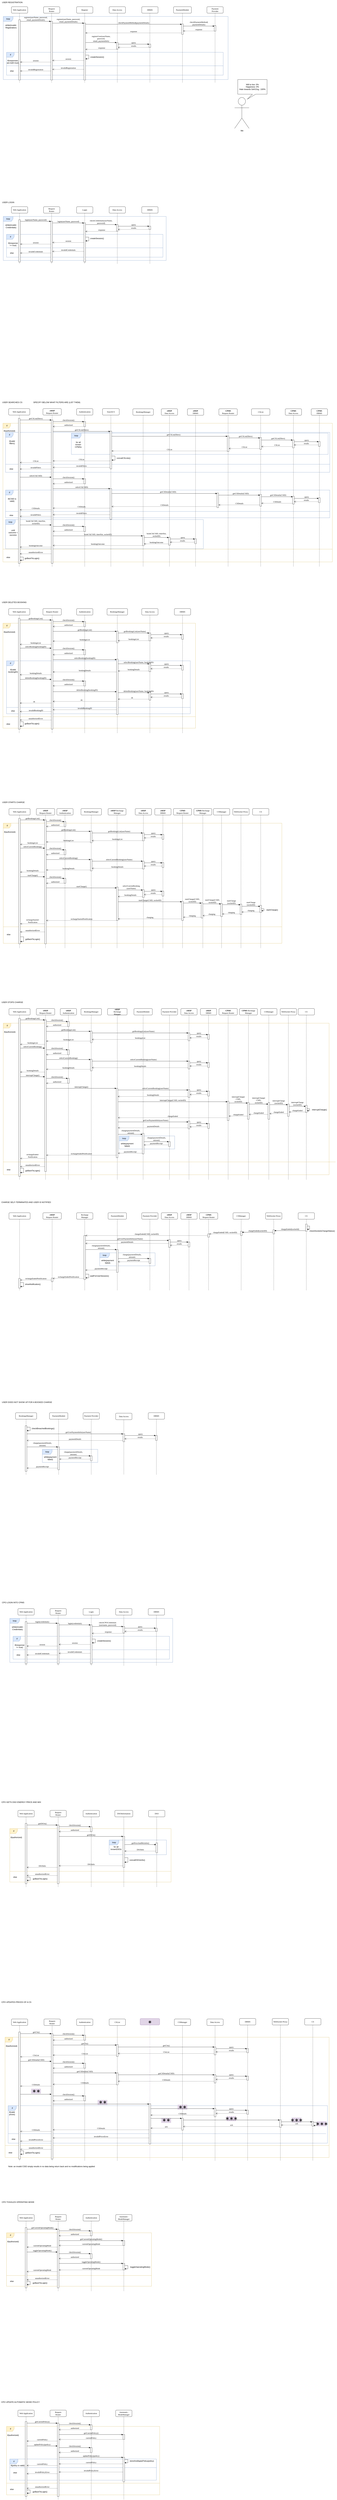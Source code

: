<mxfile version="20.5.3" type="device"><diagram id="BeQwRoH2vvDNWLknCspA" name="Pagina-1"><mxGraphModel dx="2946" dy="6497" grid="1" gridSize="10" guides="1" tooltips="1" connect="1" arrows="1" fold="1" page="1" pageScale="1" pageWidth="2069" pageHeight="1227" math="0" shadow="0"><root><mxCell id="0"/><mxCell id="1" parent="0"/><mxCell id="CojcDO1Zq96XijkZ4EN1-82" value="if" style="shape=umlFrame;tabWidth=110;tabHeight=30;tabPosition=left;html=1;boundedLbl=1;labelInHeader=1;width=47;height=30;fillColor=#fff2cc;strokeColor=#d6b656;" parent="1" vertex="1"><mxGeometry x="18" y="-2311" width="2022" height="851" as="geometry"/></mxCell><mxCell id="CojcDO1Zq96XijkZ4EN1-319" value="if" style="shape=umlFrame;tabWidth=110;tabHeight=30;tabPosition=left;html=1;boundedLbl=1;labelInHeader=1;width=47;height=30;fillColor=#dae8fc;strokeColor=#6c8ebf;" parent="CojcDO1Zq96XijkZ4EN1-82" vertex="1"><mxGeometry x="16" y="410" width="1990" height="170" as="geometry"/></mxCell><mxCell id="CojcDO1Zq96XijkZ4EN1-320" value="if(CSID is&#xA;valid)&#xA;" style="text;align=center;" parent="CojcDO1Zq96XijkZ4EN1-319" vertex="1"><mxGeometry width="100" height="20" relative="1" as="geometry"><mxPoint x="-10" y="40" as="offset"/></mxGeometry></mxCell><mxCell id="CojcDO1Zq96XijkZ4EN1-321" value="" style="line;strokeWidth=1;labelPosition=center;verticalLabelPosition=bottom;align=left;verticalAlign=top;spacingLeft=20;spacingTop=15;fillColor=#dae8fc;strokeColor=#6c8ebf;" parent="CojcDO1Zq96XijkZ4EN1-319" vertex="1"><mxGeometry y="126.998" width="1990" height="7.991" as="geometry"/></mxCell><mxCell id="CojcDO1Zq96XijkZ4EN1-207" value="" style="html=1;points=[];perimeter=orthogonalPerimeter;rounded=0;shadow=0;comic=0;labelBackgroundColor=none;strokeWidth=1;fontFamily=Verdana;fontSize=12;align=center;" parent="CojcDO1Zq96XijkZ4EN1-319" vertex="1"><mxGeometry x="1297.75" y="18.137" width="10" height="89.728" as="geometry"/></mxCell><mxCell id="CojcDO1Zq96XijkZ4EN1-183" value="if" style="shape=umlFrame;tabWidth=110;tabHeight=30;tabPosition=left;html=1;boundedLbl=1;labelInHeader=1;width=47;height=30;fillColor=#dae8fc;strokeColor=#6c8ebf;" parent="CojcDO1Zq96XijkZ4EN1-82" vertex="1"><mxGeometry x="16" y="56" width="1990" height="245" as="geometry"/></mxCell><mxCell id="CojcDO1Zq96XijkZ4EN1-184" value="if(valid&#xA;filters)" style="text;align=center;" parent="CojcDO1Zq96XijkZ4EN1-183" vertex="1"><mxGeometry width="100" height="20" relative="1" as="geometry"><mxPoint x="-10" y="40" as="offset"/></mxGeometry></mxCell><mxCell id="CojcDO1Zq96XijkZ4EN1-185" value="" style="line;strokeWidth=1;labelPosition=center;verticalLabelPosition=bottom;align=left;verticalAlign=top;spacingLeft=20;spacingTop=15;fillColor=#dae8fc;strokeColor=#6c8ebf;" parent="CojcDO1Zq96XijkZ4EN1-183" vertex="1"><mxGeometry y="190.002" width="1990" height="11.517" as="geometry"/></mxCell><mxCell id="CojcDO1Zq96XijkZ4EN1-186" value="else" style="text;align=center;" parent="CojcDO1Zq96XijkZ4EN1-183" vertex="1"><mxGeometry x="-8" y="210.276" width="87.64" height="15.323" as="geometry"/></mxCell><mxCell id="CojcDO1Zq96XijkZ4EN1-160" value="concatCSLists()" style="text;html=1;align=center;verticalAlign=middle;resizable=0;points=[];autosize=1;strokeColor=none;fillColor=none;" parent="CojcDO1Zq96XijkZ4EN1-183" vertex="1"><mxGeometry x="669" y="142.998" width="110" height="30" as="geometry"/></mxCell><mxCell id="CojcDO1Zq96XijkZ4EN1-154" value="loop" style="shape=umlFrame;whiteSpace=wrap;html=1;fillColor=#dae8fc;strokeColor=#6c8ebf;" parent="CojcDO1Zq96XijkZ4EN1-82" vertex="1"><mxGeometry x="420" y="61" width="1576" height="130" as="geometry"/></mxCell><mxCell id="CojcDO1Zq96XijkZ4EN1-83" value="if(authorized)" style="text;align=center;" parent="CojcDO1Zq96XijkZ4EN1-82" vertex="1"><mxGeometry width="100" height="20" relative="1" as="geometry"><mxPoint x="-10" y="33" as="offset"/></mxGeometry></mxCell><mxCell id="CojcDO1Zq96XijkZ4EN1-84" value="else" style="line;strokeWidth=1;labelPosition=center;verticalLabelPosition=bottom;align=left;verticalAlign=top;spacingLeft=20;spacingTop=15;fillColor=#fff2cc;strokeColor=#d6b656;" parent="CojcDO1Zq96XijkZ4EN1-82" vertex="1"><mxGeometry y="750.998" width="2022" height="42.954" as="geometry"/></mxCell><mxCell id="CojcDO1Zq96XijkZ4EN1-85" value="goBackToLogin()" style="text;html=1;align=center;verticalAlign=middle;resizable=0;points=[];autosize=1;strokeColor=none;fillColor=none;fontColor=#000000;" parent="CojcDO1Zq96XijkZ4EN1-82" vertex="1"><mxGeometry x="118.002" y="814.004" width="120" height="30" as="geometry"/></mxCell><mxCell id="CojcDO1Zq96XijkZ4EN1-246" value="&lt;div&gt;until&lt;/div&gt;&lt;div&gt;outcome =&lt;/div&gt;&lt;div&gt;success&lt;br&gt;&lt;/div&gt;" style="text;html=1;align=center;verticalAlign=middle;resizable=0;points=[];autosize=1;strokeColor=none;fillColor=none;fontSize=12;" parent="CojcDO1Zq96XijkZ4EN1-82" vertex="1"><mxGeometry x="22" y="641.0" width="80" height="60" as="geometry"/></mxCell><mxCell id="CojcDO1Zq96XijkZ4EN1-234" value="loop" style="shape=umlFrame;whiteSpace=wrap;html=1;fillColor=#dae8fc;strokeColor=#6c8ebf;" parent="CojcDO1Zq96XijkZ4EN1-82" vertex="1"><mxGeometry x="16" y="591" width="1214" height="179" as="geometry"/></mxCell><mxCell id="A2nSOYIOyv37LuOgfHhm-88" value="if" style="shape=umlFrame;tabWidth=110;tabHeight=30;tabPosition=left;html=1;boundedLbl=1;labelInHeader=1;width=47;height=30;fillColor=#fff2cc;strokeColor=#d6b656;" parent="1" vertex="1"><mxGeometry x="20" y="1370" width="2000" height="930" as="geometry"/></mxCell><mxCell id="A2nSOYIOyv37LuOgfHhm-89" value="if(authorized)" style="text;align=center;" parent="A2nSOYIOyv37LuOgfHhm-88" vertex="1"><mxGeometry width="100" height="20" relative="1" as="geometry"><mxPoint x="-10" y="40" as="offset"/></mxGeometry></mxCell><mxCell id="A2nSOYIOyv37LuOgfHhm-36" value="interruptCharge()" style="text;html=1;align=center;verticalAlign=middle;resizable=0;points=[];autosize=1;strokeColor=none;fillColor=none;" parent="A2nSOYIOyv37LuOgfHhm-88" vertex="1"><mxGeometry x="1879.995" y="515.997" width="120" height="30" as="geometry"/></mxCell><mxCell id="aj6pYTE7TbrS4Eqh01Q6-224" value="loop" style="shape=umlFrame;whiteSpace=wrap;html=1;fillColor=#dae8fc;strokeColor=#6c8ebf;" parent="1" vertex="1"><mxGeometry x="612" y="2779" width="340" height="80" as="geometry"/></mxCell><mxCell id="aj6pYTE7TbrS4Eqh01Q6-136" value="loop" style="shape=umlFrame;whiteSpace=wrap;html=1;fillColor=#dae8fc;strokeColor=#6c8ebf;" parent="1" vertex="1"><mxGeometry x="260" y="3985" width="340" height="80" as="geometry"/></mxCell><mxCell id="aj6pYTE7TbrS4Eqh01Q6-40" value="if" style="shape=umlFrame;tabWidth=110;tabHeight=30;tabPosition=left;html=1;boundedLbl=1;labelInHeader=1;width=47;height=30;fillColor=#fff2cc;strokeColor=#d6b656;" parent="1" vertex="1"><mxGeometry x="60" y="6312" width="990" height="328" as="geometry"/></mxCell><mxCell id="aj6pYTE7TbrS4Eqh01Q6-41" value="if(authorized)" style="text;align=center;" parent="aj6pYTE7TbrS4Eqh01Q6-40" vertex="1"><mxGeometry width="100" height="20" relative="1" as="geometry"><mxPoint x="-10" y="40" as="offset"/></mxGeometry></mxCell><mxCell id="aj6pYTE7TbrS4Eqh01Q6-42" value="else" style="line;strokeWidth=1;labelPosition=center;verticalLabelPosition=bottom;align=left;verticalAlign=top;spacingLeft=20;spacingTop=15;fillColor=#fff2cc;strokeColor=#d6b656;" parent="aj6pYTE7TbrS4Eqh01Q6-40" vertex="1"><mxGeometry y="255.523" width="990" height="13.12" as="geometry"/></mxCell><mxCell id="aj6pYTE7TbrS4Eqh01Q6-92" value="loop" style="shape=umlFrame;whiteSpace=wrap;html=1;fillColor=#dae8fc;strokeColor=#6c8ebf;" parent="aj6pYTE7TbrS4Eqh01Q6-40" vertex="1"><mxGeometry x="610" y="70" width="351.44" height="90" as="geometry"/></mxCell><mxCell id="aj6pYTE7TbrS4Eqh01Q6-93" value="&lt;div&gt;for all&lt;/div&gt;&lt;div&gt;knownDSOs&lt;/div&gt;" style="text;html=1;align=center;verticalAlign=middle;resizable=0;points=[];autosize=1;strokeColor=none;fillColor=none;" parent="aj6pYTE7TbrS4Eqh01Q6-40" vertex="1"><mxGeometry x="607.004" y="99" width="90" height="40" as="geometry"/></mxCell><mxCell id="aj6pYTE7TbrS4Eqh01Q6-97" value="&lt;div&gt;concatDSOsInfo()&lt;br&gt;&lt;/div&gt;" style="text;html=1;align=center;verticalAlign=middle;resizable=0;points=[];autosize=1;strokeColor=none;fillColor=none;" parent="aj6pYTE7TbrS4Eqh01Q6-40" vertex="1"><mxGeometry x="722.183" y="178" width="120" height="30" as="geometry"/></mxCell><mxCell id="64HZ8vT5wmqo5Xkc1ZFR-380" value="if" style="shape=umlFrame;tabWidth=110;tabHeight=30;tabPosition=left;html=1;boundedLbl=1;labelInHeader=1;width=47;height=30;fillColor=#fff2cc;strokeColor=#d6b656;" parent="1" vertex="1"><mxGeometry x="31" y="7592" width="1989" height="738" as="geometry"/></mxCell><mxCell id="64HZ8vT5wmqo5Xkc1ZFR-381" value="if(authorized)" style="text;align=center;" parent="64HZ8vT5wmqo5Xkc1ZFR-380" vertex="1"><mxGeometry width="100" height="20" relative="1" as="geometry"><mxPoint x="-10" y="40" as="offset"/></mxGeometry></mxCell><mxCell id="64HZ8vT5wmqo5Xkc1ZFR-382" value="else" style="line;strokeWidth=1;labelPosition=center;verticalLabelPosition=bottom;align=left;verticalAlign=top;spacingLeft=20;spacingTop=15;fillColor=#fff2cc;strokeColor=#d6b656;" parent="64HZ8vT5wmqo5Xkc1ZFR-380" vertex="1"><mxGeometry y="649.753" width="1989" height="29.52" as="geometry"/></mxCell><mxCell id="64HZ8vT5wmqo5Xkc1ZFR-383" value="goBackToLogin()" style="text;html=1;align=center;verticalAlign=middle;resizable=0;points=[];autosize=1;strokeColor=none;fillColor=none;fontColor=#000000;" parent="64HZ8vT5wmqo5Xkc1ZFR-380" vertex="1"><mxGeometry x="108.998" y="693.995" width="120" height="30" as="geometry"/></mxCell><mxCell id="64HZ8vT5wmqo5Xkc1ZFR-495" value="if" style="shape=umlFrame;tabWidth=110;tabHeight=30;tabPosition=left;html=1;boundedLbl=1;labelInHeader=1;width=50;height=30;fillColor=#dae8fc;strokeColor=#6c8ebf;" parent="64HZ8vT5wmqo5Xkc1ZFR-380" vertex="1"><mxGeometry x="19" y="420" width="1960" height="230" as="geometry"/></mxCell><mxCell id="aj6pYTE7TbrS4Eqh01Q6-16" value="" style="rounded=0;whiteSpace=wrap;html=1;fontSize=30;strokeColor=none;fillColor=#e1d5e7;" parent="64HZ8vT5wmqo5Xkc1ZFR-495" vertex="1"><mxGeometry x="1894" y="96" width="60" height="30" as="geometry"/></mxCell><mxCell id="64HZ8vT5wmqo5Xkc1ZFR-496" value="if(valid&#xA;prices)&#xA;" style="text" parent="64HZ8vT5wmqo5Xkc1ZFR-495" vertex="1"><mxGeometry width="100" height="20" relative="1" as="geometry"><mxPoint x="4" y="26" as="offset"/></mxGeometry></mxCell><mxCell id="64HZ8vT5wmqo5Xkc1ZFR-497" value="else" style="line;strokeWidth=1;labelPosition=center;verticalLabelPosition=bottom;align=left;verticalAlign=top;spacingLeft=20;spacingTop=15;fillColor=#dae8fc;strokeColor=#6c8ebf;" parent="64HZ8vT5wmqo5Xkc1ZFR-495" vertex="1"><mxGeometry y="167.173" width="1951" height="9.2" as="geometry"/></mxCell><mxCell id="64HZ8vT5wmqo5Xkc1ZFR-493" value="&lt;font style=&quot;font-size: 30px;&quot;&gt;&lt;span dir=&quot;ltr&quot; role=&quot;presentation&quot; style=&quot;left: 176.431px; top: 400.865px; font-family: sans-serif; transform: scaleX(0.879);&quot;&gt;∗&lt;/span&gt;&lt;/font&gt;&lt;font style=&quot;font-size: 30px;&quot;&gt;&lt;span dir=&quot;ltr&quot; role=&quot;presentation&quot; style=&quot;left: 176.431px; top: 400.865px; font-family: sans-serif; transform: scaleX(0.879);&quot;&gt;∗&lt;/span&gt;&lt;/font&gt;&lt;font style=&quot;font-size: 30px;&quot;&gt;&lt;span dir=&quot;ltr&quot; role=&quot;presentation&quot; style=&quot;left: 176.431px; top: 400.865px; font-family: sans-serif; transform: scaleX(0.879);&quot;&gt;∗&lt;/span&gt;&lt;/font&gt;" style="text;html=1;align=center;verticalAlign=middle;resizable=0;points=[];autosize=1;strokeColor=none;fillColor=none;fontColor=#000000;" parent="64HZ8vT5wmqo5Xkc1ZFR-495" vertex="1"><mxGeometry x="1890" y="85" width="70" height="50" as="geometry"/></mxCell><mxCell id="aj6pYTE7TbrS4Eqh01Q6-15" value="" style="rounded=0;whiteSpace=wrap;html=1;fontSize=30;strokeColor=none;fillColor=#e1d5e7;" parent="64HZ8vT5wmqo5Xkc1ZFR-495" vertex="1"><mxGeometry x="1740" y="73" width="60" height="30" as="geometry"/></mxCell><mxCell id="aj6pYTE7TbrS4Eqh01Q6-12" value="" style="rounded=0;whiteSpace=wrap;html=1;fontSize=30;strokeColor=none;fillColor=#e1d5e7;" parent="64HZ8vT5wmqo5Xkc1ZFR-495" vertex="1"><mxGeometry x="1340" y="65" width="60" height="30" as="geometry"/></mxCell><mxCell id="aj6pYTE7TbrS4Eqh01Q6-17" value="" style="rounded=0;whiteSpace=wrap;html=1;fontSize=30;strokeColor=none;fillColor=#e1d5e7;" parent="64HZ8vT5wmqo5Xkc1ZFR-495" vertex="1"><mxGeometry x="549" y="-35" width="60" height="30" as="geometry"/></mxCell><mxCell id="aj6pYTE7TbrS4Eqh01Q6-7" value="" style="rounded=0;whiteSpace=wrap;html=1;fontSize=30;strokeColor=none;fillColor=#e1d5e7;" parent="64HZ8vT5wmqo5Xkc1ZFR-495" vertex="1"><mxGeometry x="940" y="75.77" width="60" height="30" as="geometry"/></mxCell><mxCell id="aj6pYTE7TbrS4Eqh01Q6-21" value="" style="rounded=0;whiteSpace=wrap;html=1;fontSize=30;strokeColor=none;fillColor=#e1d5e7;" parent="64HZ8vT5wmqo5Xkc1ZFR-380" vertex="1"><mxGeometry x="1059" y="414" width="60" height="30" as="geometry"/></mxCell><mxCell id="aj6pYTE7TbrS4Eqh01Q6-37" value="" style="rounded=0;whiteSpace=wrap;html=1;fontSize=30;strokeColor=none;fillColor=#e1d5e7;" parent="64HZ8vT5wmqo5Xkc1ZFR-380" vertex="1"><mxGeometry x="160" y="316" width="60" height="30" as="geometry"/></mxCell><mxCell id="64HZ8vT5wmqo5Xkc1ZFR-359" value="if" style="shape=umlFrame;tabWidth=110;tabHeight=30;tabPosition=left;html=1;boundedLbl=1;labelInHeader=1;width=47;height=30;fillColor=#fff2cc;strokeColor=#d6b656;" parent="1" vertex="1"><mxGeometry x="40" y="9980" width="940" height="420" as="geometry"/></mxCell><mxCell id="64HZ8vT5wmqo5Xkc1ZFR-360" value="if(authorized)" style="text;align=center;" parent="64HZ8vT5wmqo5Xkc1ZFR-359" vertex="1"><mxGeometry width="100" height="20" relative="1" as="geometry"><mxPoint x="-10" y="40" as="offset"/></mxGeometry></mxCell><mxCell id="64HZ8vT5wmqo5Xkc1ZFR-361" value="else" style="line;strokeWidth=1;labelPosition=center;verticalLabelPosition=bottom;align=left;verticalAlign=top;spacingLeft=20;spacingTop=15;fillColor=#fff2cc;strokeColor=#d6b656;" parent="64HZ8vT5wmqo5Xkc1ZFR-359" vertex="1"><mxGeometry y="339.998" width="940" height="16.8" as="geometry"/></mxCell><mxCell id="64HZ8vT5wmqo5Xkc1ZFR-366" value="goBackToLogin()" style="text;html=1;align=center;verticalAlign=middle;resizable=0;points=[];autosize=1;strokeColor=none;fillColor=none;fontColor=#000000;" parent="64HZ8vT5wmqo5Xkc1ZFR-359" vertex="1"><mxGeometry x="144.765" y="386" width="120" height="30" as="geometry"/></mxCell><mxCell id="64HZ8vT5wmqo5Xkc1ZFR-373" value="if" style="shape=umlFrame;tabWidth=110;tabHeight=30;tabPosition=left;html=1;boundedLbl=1;labelInHeader=1;width=47;height=30;fillColor=#fff2cc;strokeColor=#d6b656;" parent="1" vertex="1"><mxGeometry x="40" y="8792" width="890" height="328" as="geometry"/></mxCell><mxCell id="64HZ8vT5wmqo5Xkc1ZFR-374" value="if(authorized)" style="text;align=center;" parent="64HZ8vT5wmqo5Xkc1ZFR-373" vertex="1"><mxGeometry width="100" height="20" relative="1" as="geometry"><mxPoint x="-10" y="40" as="offset"/></mxGeometry></mxCell><mxCell id="64HZ8vT5wmqo5Xkc1ZFR-375" value="else" style="line;strokeWidth=1;labelPosition=center;verticalLabelPosition=bottom;align=left;verticalAlign=top;spacingLeft=20;spacingTop=15;fillColor=#fff2cc;strokeColor=#d6b656;" parent="64HZ8vT5wmqo5Xkc1ZFR-373" vertex="1"><mxGeometry y="255.523" width="890" height="13.12" as="geometry"/></mxCell><mxCell id="64HZ8vT5wmqo5Xkc1ZFR-376" value="goBackToLogin()" style="text;html=1;align=center;verticalAlign=middle;resizable=0;points=[];autosize=1;strokeColor=none;fillColor=none;fontColor=#000000;" parent="64HZ8vT5wmqo5Xkc1ZFR-373" vertex="1"><mxGeometry x="144.618" y="292.998" width="120" height="30" as="geometry"/></mxCell><mxCell id="64HZ8vT5wmqo5Xkc1ZFR-316" value="loop" style="shape=umlFrame;whiteSpace=wrap;html=1;fillColor=#dae8fc;strokeColor=#6c8ebf;" parent="1" vertex="1"><mxGeometry x="60" y="5022" width="1000" height="270" as="geometry"/></mxCell><mxCell id="64HZ8vT5wmqo5Xkc1ZFR-102" value="if" style="shape=umlFrame;tabWidth=110;tabHeight=30;tabPosition=left;html=1;boundedLbl=1;labelInHeader=1;width=50;height=30;fillColor=#dae8fc;strokeColor=#6c8ebf;" parent="1" vertex="1"><mxGeometry x="60" y="10180" width="900" height="130" as="geometry"/></mxCell><mxCell id="64HZ8vT5wmqo5Xkc1ZFR-103" value="if(policy is valid)" style="text" parent="64HZ8vT5wmqo5Xkc1ZFR-102" vertex="1"><mxGeometry width="100" height="20" relative="1" as="geometry"><mxPoint x="4" y="26" as="offset"/></mxGeometry></mxCell><mxCell id="64HZ8vT5wmqo5Xkc1ZFR-104" value="else" style="line;strokeWidth=1;labelPosition=center;verticalLabelPosition=bottom;align=left;verticalAlign=top;spacingLeft=20;spacingTop=15;fillColor=#dae8fc;strokeColor=#6c8ebf;" parent="64HZ8vT5wmqo5Xkc1ZFR-102" vertex="1"><mxGeometry y="50" width="900" height="5.2" as="geometry"/></mxCell><mxCell id="64HZ8vT5wmqo5Xkc1ZFR-101" value="storeAndApplyPolicy(policy)" style="text;html=1;align=center;verticalAlign=middle;resizable=0;points=[];autosize=1;strokeColor=none;fillColor=none;" parent="64HZ8vT5wmqo5Xkc1ZFR-102" vertex="1"><mxGeometry x="725" y="-3.003" width="170" height="30" as="geometry"/></mxCell><mxCell id="64HZ8vT5wmqo5Xkc1ZFR-333" value="Data Access" style="shape=umlLifeline;perimeter=lifelinePerimeter;whiteSpace=wrap;html=1;container=1;collapsible=0;recursiveResize=0;outlineConnect=0;rounded=1;shadow=0;comic=0;labelBackgroundColor=none;strokeWidth=1;fontFamily=Verdana;fontSize=12;align=center;" parent="1" vertex="1"><mxGeometry x="710" y="4962" width="100" height="352" as="geometry"/></mxCell><mxCell id="64HZ8vT5wmqo5Xkc1ZFR-334" value="" style="html=1;points=[];perimeter=orthogonalPerimeter;rounded=0;shadow=0;comic=0;labelBackgroundColor=none;strokeWidth=1;fontFamily=Verdana;fontSize=12;align=center;" parent="64HZ8vT5wmqo5Xkc1ZFR-333" vertex="1"><mxGeometry x="45" y="110" width="10" height="40" as="geometry"/></mxCell><mxCell id="64HZ8vT5wmqo5Xkc1ZFR-38" value="Web Application" style="shape=umlLifeline;perimeter=lifelinePerimeter;whiteSpace=wrap;html=1;container=1;collapsible=0;recursiveResize=0;outlineConnect=0;rounded=1;shadow=0;comic=0;labelBackgroundColor=none;strokeWidth=1;fontFamily=Verdana;fontSize=12;align=center;" parent="1" vertex="1"><mxGeometry x="110" y="9880" width="100" height="550" as="geometry"/></mxCell><mxCell id="64HZ8vT5wmqo5Xkc1ZFR-39" value="" style="html=1;points=[];perimeter=orthogonalPerimeter;rounded=0;shadow=0;comic=0;labelBackgroundColor=none;strokeWidth=1;fontFamily=Verdana;fontSize=12;align=center;" parent="64HZ8vT5wmqo5Xkc1ZFR-38" vertex="1"><mxGeometry x="45" y="70" width="10" height="460" as="geometry"/></mxCell><mxCell id="64HZ8vT5wmqo5Xkc1ZFR-365" style="edgeStyle=orthogonalEdgeStyle;rounded=0;orthogonalLoop=1;jettySize=auto;html=1;fontColor=#FFE599;exitX=1;exitY=0.913;exitDx=0;exitDy=0;exitPerimeter=0;" parent="64HZ8vT5wmqo5Xkc1ZFR-38" source="64HZ8vT5wmqo5Xkc1ZFR-39" target="64HZ8vT5wmqo5Xkc1ZFR-39" edge="1"><mxGeometry relative="1" as="geometry"><Array as="points"><mxPoint x="75" y="490"/><mxPoint x="75" y="510"/></Array></mxGeometry></mxCell><mxCell id="64HZ8vT5wmqo5Xkc1ZFR-42" value="&lt;div&gt;Request&lt;/div&gt;&lt;div&gt;Router&lt;/div&gt;" style="shape=umlLifeline;perimeter=lifelinePerimeter;whiteSpace=wrap;html=1;container=1;collapsible=0;recursiveResize=0;outlineConnect=0;rounded=1;shadow=0;comic=0;labelBackgroundColor=none;strokeWidth=1;fontFamily=Verdana;fontSize=12;align=center;" parent="1" vertex="1"><mxGeometry x="307" y="9880" width="100" height="550" as="geometry"/></mxCell><mxCell id="64HZ8vT5wmqo5Xkc1ZFR-43" value="" style="html=1;points=[];perimeter=orthogonalPerimeter;rounded=0;shadow=0;comic=0;labelBackgroundColor=none;strokeWidth=1;fontFamily=Verdana;fontSize=12;align=center;" parent="64HZ8vT5wmqo5Xkc1ZFR-42" vertex="1"><mxGeometry x="45" y="80" width="10" height="450" as="geometry"/></mxCell><mxCell id="64HZ8vT5wmqo5Xkc1ZFR-46" value="Authentication" style="shape=umlLifeline;perimeter=lifelinePerimeter;whiteSpace=wrap;html=1;container=1;collapsible=0;recursiveResize=0;outlineConnect=0;rounded=1;shadow=0;comic=0;labelBackgroundColor=none;strokeWidth=1;fontFamily=Verdana;fontSize=12;align=center;" parent="1" vertex="1"><mxGeometry x="510" y="9880" width="100" height="550" as="geometry"/></mxCell><mxCell id="64HZ8vT5wmqo5Xkc1ZFR-47" value="" style="html=1;points=[];perimeter=orthogonalPerimeter;rounded=0;shadow=0;comic=0;labelBackgroundColor=none;strokeWidth=1;fontFamily=Verdana;fontSize=12;align=center;" parent="64HZ8vT5wmqo5Xkc1ZFR-46" vertex="1"><mxGeometry x="45" y="90" width="10" height="30" as="geometry"/></mxCell><mxCell id="64HZ8vT5wmqo5Xkc1ZFR-92" value="" style="html=1;points=[];perimeter=orthogonalPerimeter;rounded=0;shadow=0;comic=0;labelBackgroundColor=none;strokeWidth=1;fontFamily=Verdana;fontSize=12;align=center;" parent="64HZ8vT5wmqo5Xkc1ZFR-46" vertex="1"><mxGeometry x="45" y="230" width="10" height="30" as="geometry"/></mxCell><mxCell id="64HZ8vT5wmqo5Xkc1ZFR-48" value="&lt;div&gt;Automatic-ModeManager&lt;/div&gt;" style="shape=umlLifeline;perimeter=lifelinePerimeter;whiteSpace=wrap;html=1;container=1;collapsible=0;recursiveResize=0;outlineConnect=0;rounded=1;shadow=0;comic=0;labelBackgroundColor=none;strokeWidth=1;fontFamily=Verdana;fontSize=12;align=center;" parent="1" vertex="1"><mxGeometry x="710" y="9880" width="100" height="550" as="geometry"/></mxCell><mxCell id="64HZ8vT5wmqo5Xkc1ZFR-49" value="" style="html=1;points=[];perimeter=orthogonalPerimeter;rounded=0;shadow=0;comic=0;labelBackgroundColor=none;strokeWidth=1;fontFamily=Verdana;fontSize=12;align=center;" parent="64HZ8vT5wmqo5Xkc1ZFR-48" vertex="1"><mxGeometry x="45" y="150" width="10" height="30" as="geometry"/></mxCell><mxCell id="64HZ8vT5wmqo5Xkc1ZFR-93" value="" style="html=1;points=[];perimeter=orthogonalPerimeter;rounded=0;shadow=0;comic=0;labelBackgroundColor=none;strokeWidth=1;fontFamily=Verdana;fontSize=12;align=center;" parent="64HZ8vT5wmqo5Xkc1ZFR-48" vertex="1"><mxGeometry x="45" y="290" width="10" height="150" as="geometry"/></mxCell><mxCell id="64HZ8vT5wmqo5Xkc1ZFR-110" style="edgeStyle=orthogonalEdgeStyle;rounded=0;orthogonalLoop=1;jettySize=auto;html=1;exitX=0.978;exitY=0.088;exitDx=0;exitDy=0;exitPerimeter=0;" parent="64HZ8vT5wmqo5Xkc1ZFR-48" source="64HZ8vT5wmqo5Xkc1ZFR-93" target="64HZ8vT5wmqo5Xkc1ZFR-93" edge="1"><mxGeometry relative="1" as="geometry"><Array as="points"><mxPoint x="75" y="303"/><mxPoint x="75" y="323"/></Array></mxGeometry></mxCell><mxCell id="64HZ8vT5wmqo5Xkc1ZFR-81" value="getCurrentPolicy()" style="html=1;verticalAlign=bottom;endArrow=block;labelBackgroundColor=none;fontFamily=Verdana;fontSize=12;edgeStyle=elbowEdgeStyle;elbow=vertical;" parent="1" source="64HZ8vT5wmqo5Xkc1ZFR-39" target="64HZ8vT5wmqo5Xkc1ZFR-43" edge="1"><mxGeometry relative="1" as="geometry"><mxPoint x="165" y="9960" as="sourcePoint"/><mxPoint x="352" y="9960" as="targetPoint"/><Array as="points"><mxPoint x="310" y="9960"/><mxPoint x="290" y="9950"/><mxPoint x="280" y="10090"/><mxPoint x="332" y="9970"/><mxPoint x="280" y="10000"/><mxPoint x="379" y="9810"/></Array></mxGeometry></mxCell><mxCell id="64HZ8vT5wmqo5Xkc1ZFR-82" value="checkSession()" style="html=1;verticalAlign=bottom;endArrow=block;labelBackgroundColor=none;fontFamily=Verdana;fontSize=12;edgeStyle=elbowEdgeStyle;elbow=vertical;" parent="1" target="64HZ8vT5wmqo5Xkc1ZFR-47" edge="1"><mxGeometry relative="1" as="geometry"><mxPoint x="362" y="9970" as="sourcePoint"/><mxPoint x="572" y="9959.58" as="targetPoint"/><Array as="points"><mxPoint x="460" y="9970"/><mxPoint x="480" y="9970"/><mxPoint x="530" y="9959.58"/><mxPoint x="510" y="9949.58"/><mxPoint x="500" y="10089.58"/><mxPoint x="552" y="9969.58"/><mxPoint x="500" y="9999.58"/><mxPoint x="599" y="9809.58"/></Array></mxGeometry></mxCell><mxCell id="64HZ8vT5wmqo5Xkc1ZFR-85" value="getCurrentPolicy()" style="html=1;verticalAlign=bottom;endArrow=block;labelBackgroundColor=none;fontFamily=Verdana;fontSize=12;edgeStyle=elbowEdgeStyle;elbow=vertical;" parent="1" target="64HZ8vT5wmqo5Xkc1ZFR-49" edge="1"><mxGeometry relative="1" as="geometry"><mxPoint x="362" y="10030" as="sourcePoint"/><mxPoint x="557" y="10040" as="targetPoint"/><Array as="points"><mxPoint x="550" y="10030"/><mxPoint x="515" y="10040"/><mxPoint x="495" y="10030"/><mxPoint x="485" y="10170"/><mxPoint x="537" y="10050"/><mxPoint x="485" y="10080"/><mxPoint x="584" y="9890"/></Array></mxGeometry></mxCell><mxCell id="64HZ8vT5wmqo5Xkc1ZFR-86" value="authorized" style="html=1;verticalAlign=bottom;endArrow=open;dashed=1;endSize=8;labelBackgroundColor=none;fontFamily=Verdana;fontSize=12;edgeStyle=elbowEdgeStyle;elbow=vertical;" parent="1" source="64HZ8vT5wmqo5Xkc1ZFR-47" edge="1"><mxGeometry relative="1" as="geometry"><mxPoint x="362" y="10000" as="targetPoint"/><Array as="points"><mxPoint x="518" y="10000"/><mxPoint x="478" y="9990"/><mxPoint x="468" y="9980"/><mxPoint x="488" y="9990"/><mxPoint x="498" y="9940"/><mxPoint x="438" y="9910"/><mxPoint x="398" y="9950"/><mxPoint x="290" y="9710"/><mxPoint x="380.5" y="9720"/><mxPoint x="440.5" y="9700"/><mxPoint x="423.5" y="9588"/><mxPoint x="433.5" y="9758"/><mxPoint x="457.5" y="9838"/><mxPoint x="487.5" y="9838"/></Array><mxPoint x="553" y="10000" as="sourcePoint"/></mxGeometry></mxCell><mxCell id="64HZ8vT5wmqo5Xkc1ZFR-88" value="currentPolicy" style="html=1;verticalAlign=bottom;endArrow=open;dashed=1;endSize=8;labelBackgroundColor=none;fontFamily=Verdana;fontSize=12;edgeStyle=elbowEdgeStyle;elbow=vertical;" parent="1" source="64HZ8vT5wmqo5Xkc1ZFR-49" edge="1"><mxGeometry relative="1" as="geometry"><mxPoint x="362" y="10060" as="targetPoint"/><Array as="points"><mxPoint x="600" y="10060"/><mxPoint x="737" y="10080"/><mxPoint x="709" y="10070"/><mxPoint x="681" y="10100"/><mxPoint x="818" y="10130"/><mxPoint x="801" y="10018"/><mxPoint x="811" y="10188"/><mxPoint x="835" y="10268"/><mxPoint x="865" y="10268"/></Array><mxPoint x="885" y="10080" as="sourcePoint"/></mxGeometry></mxCell><mxCell id="64HZ8vT5wmqo5Xkc1ZFR-90" value="currentPolicy" style="html=1;verticalAlign=bottom;endArrow=open;dashed=1;endSize=8;labelBackgroundColor=none;fontFamily=Verdana;fontSize=12;edgeStyle=elbowEdgeStyle;elbow=vertical;" parent="1" edge="1"><mxGeometry relative="1" as="geometry"><mxPoint x="165" y="10070" as="targetPoint"/><Array as="points"><mxPoint x="230" y="10070"/><mxPoint x="321" y="10080"/><mxPoint x="281" y="10070"/><mxPoint x="271" y="10060"/><mxPoint x="291" y="10070"/><mxPoint x="301" y="10020"/><mxPoint x="241" y="9990"/><mxPoint x="201" y="10030"/><mxPoint x="93" y="9790"/><mxPoint x="183.5" y="9800"/><mxPoint x="243.5" y="9780"/><mxPoint x="226.5" y="9668"/><mxPoint x="236.5" y="9838"/><mxPoint x="260.5" y="9918"/><mxPoint x="290.5" y="9918"/></Array><mxPoint x="352" y="10070" as="sourcePoint"/></mxGeometry></mxCell><mxCell id="64HZ8vT5wmqo5Xkc1ZFR-91" value="updatePolicy(policy)" style="html=1;verticalAlign=bottom;endArrow=block;labelBackgroundColor=none;fontFamily=Verdana;fontSize=12;edgeStyle=elbowEdgeStyle;elbow=vertical;" parent="1" edge="1"><mxGeometry relative="1" as="geometry"><mxPoint x="165" y="10100" as="sourcePoint"/><mxPoint x="352" y="10100" as="targetPoint"/><Array as="points"><mxPoint x="330" y="10100"/><mxPoint x="300" y="10100"/><mxPoint x="359" y="10100"/></Array></mxGeometry></mxCell><mxCell id="64HZ8vT5wmqo5Xkc1ZFR-95" value="updatePolicy(policy)" style="html=1;verticalAlign=bottom;endArrow=block;labelBackgroundColor=none;fontFamily=Verdana;fontSize=12;edgeStyle=elbowEdgeStyle;elbow=vertical;" parent="1" target="64HZ8vT5wmqo5Xkc1ZFR-93" edge="1"><mxGeometry relative="1" as="geometry"><mxPoint x="362" y="10170" as="sourcePoint"/><mxPoint x="557" y="10180" as="targetPoint"/><Array as="points"><mxPoint x="550" y="10170"/><mxPoint x="515" y="10180"/><mxPoint x="495" y="10170"/><mxPoint x="485" y="10310"/><mxPoint x="537" y="10190"/><mxPoint x="485" y="10220"/><mxPoint x="584" y="10030"/></Array></mxGeometry></mxCell><mxCell id="64HZ8vT5wmqo5Xkc1ZFR-96" value="authorized" style="html=1;verticalAlign=bottom;endArrow=open;dashed=1;endSize=8;labelBackgroundColor=none;fontFamily=Verdana;fontSize=12;edgeStyle=elbowEdgeStyle;elbow=vertical;" parent="1" source="64HZ8vT5wmqo5Xkc1ZFR-92" edge="1"><mxGeometry relative="1" as="geometry"><mxPoint x="362" y="10140" as="targetPoint"/><Array as="points"><mxPoint x="518" y="10140"/><mxPoint x="478" y="10130"/><mxPoint x="468" y="10120"/><mxPoint x="488" y="10130"/><mxPoint x="498" y="10080"/><mxPoint x="438" y="10050"/><mxPoint x="398" y="10090"/><mxPoint x="290" y="9850"/><mxPoint x="380.5" y="9860"/><mxPoint x="440.5" y="9840"/><mxPoint x="423.5" y="9728"/><mxPoint x="433.5" y="9898"/><mxPoint x="457.5" y="9978"/><mxPoint x="487.5" y="9978"/></Array><mxPoint x="553" y="10140" as="sourcePoint"/></mxGeometry></mxCell><mxCell id="64HZ8vT5wmqo5Xkc1ZFR-94" value="checkSession()" style="html=1;verticalAlign=bottom;endArrow=block;labelBackgroundColor=none;fontFamily=Verdana;fontSize=12;edgeStyle=elbowEdgeStyle;elbow=vertical;" parent="1" target="64HZ8vT5wmqo5Xkc1ZFR-92" edge="1"><mxGeometry relative="1" as="geometry"><mxPoint x="362" y="10110" as="sourcePoint"/><mxPoint x="572" y="10099.58" as="targetPoint"/><Array as="points"><mxPoint x="460" y="10110"/><mxPoint x="480" y="10110"/><mxPoint x="530" y="10099.58"/><mxPoint x="510" y="10089.58"/><mxPoint x="500" y="10229.58"/><mxPoint x="552" y="10109.58"/><mxPoint x="500" y="10139.58"/><mxPoint x="599" y="9949.58"/></Array></mxGeometry></mxCell><mxCell id="64HZ8vT5wmqo5Xkc1ZFR-98" value="currentPolicy" style="html=1;verticalAlign=bottom;endArrow=open;dashed=1;endSize=8;labelBackgroundColor=none;fontFamily=Verdana;fontSize=12;edgeStyle=elbowEdgeStyle;elbow=vertical;" parent="1" edge="1"><mxGeometry relative="1" as="geometry"><mxPoint x="165" y="10220" as="targetPoint"/><Array as="points"><mxPoint x="270" y="10220"/><mxPoint x="230" y="10210"/><mxPoint x="321" y="10220"/><mxPoint x="281" y="10210"/><mxPoint x="271" y="10200"/><mxPoint x="291" y="10210"/><mxPoint x="301" y="10160"/><mxPoint x="241" y="10130"/><mxPoint x="201" y="10170"/><mxPoint x="93" y="9930"/><mxPoint x="183.5" y="9940"/><mxPoint x="243.5" y="9920"/><mxPoint x="226.5" y="9808"/><mxPoint x="236.5" y="9978"/><mxPoint x="260.5" y="10058"/><mxPoint x="290.5" y="10058"/></Array><mxPoint x="352" y="10220" as="sourcePoint"/></mxGeometry></mxCell><mxCell id="64HZ8vT5wmqo5Xkc1ZFR-106" value="invalidPolicyError" style="html=1;verticalAlign=bottom;endArrow=open;dashed=1;endSize=8;labelBackgroundColor=none;fontFamily=Verdana;fontSize=12;edgeStyle=elbowEdgeStyle;elbow=vertical;" parent="1" source="64HZ8vT5wmqo5Xkc1ZFR-93" edge="1"><mxGeometry relative="1" as="geometry"><mxPoint x="362" y="10260" as="targetPoint"/><Array as="points"><mxPoint x="687" y="10260"/><mxPoint x="758" y="10270"/><mxPoint x="673" y="10250"/><mxPoint x="645" y="10240"/><mxPoint x="617" y="10270"/><mxPoint x="754" y="10300"/><mxPoint x="737" y="10188"/><mxPoint x="747" y="10358"/><mxPoint x="771" y="10438"/><mxPoint x="801" y="10438"/></Array><mxPoint x="820" y="10260" as="sourcePoint"/></mxGeometry></mxCell><mxCell id="64HZ8vT5wmqo5Xkc1ZFR-108" value="invalidPolicyError" style="html=1;verticalAlign=bottom;endArrow=open;dashed=1;endSize=8;labelBackgroundColor=none;fontFamily=Verdana;fontSize=12;edgeStyle=elbowEdgeStyle;elbow=vertical;" parent="1" edge="1"><mxGeometry relative="1" as="geometry"><mxPoint x="165" y="10270" as="targetPoint"/><Array as="points"><mxPoint x="300" y="10270"/><mxPoint x="235" y="10270"/><mxPoint x="326" y="10280"/><mxPoint x="286" y="10270"/><mxPoint x="276" y="10260"/><mxPoint x="296" y="10270"/><mxPoint x="306" y="10220"/><mxPoint x="246" y="10190"/><mxPoint x="206" y="10230"/><mxPoint x="98" y="9990"/><mxPoint x="188.5" y="10000"/><mxPoint x="248.5" y="9980"/><mxPoint x="231.5" y="9868"/><mxPoint x="241.5" y="10038"/><mxPoint x="265.5" y="10118"/><mxPoint x="295.5" y="10118"/></Array><mxPoint x="352" y="10270" as="sourcePoint"/></mxGeometry></mxCell><mxCell id="64HZ8vT5wmqo5Xkc1ZFR-97" value="currentPolicy" style="html=1;verticalAlign=bottom;endArrow=open;dashed=1;endSize=8;labelBackgroundColor=none;fontFamily=Verdana;fontSize=12;edgeStyle=elbowEdgeStyle;elbow=vertical;" parent="1" source="64HZ8vT5wmqo5Xkc1ZFR-93" edge="1"><mxGeometry relative="1" as="geometry"><mxPoint x="362" y="10210" as="targetPoint"/><Array as="points"><mxPoint x="480" y="10210"/><mxPoint x="600" y="10200"/><mxPoint x="737" y="10220"/><mxPoint x="709" y="10210"/><mxPoint x="681" y="10240"/><mxPoint x="818" y="10270"/><mxPoint x="801" y="10158"/><mxPoint x="811" y="10328"/><mxPoint x="835" y="10408"/><mxPoint x="865" y="10408"/></Array><mxPoint x="885" y="10220" as="sourcePoint"/></mxGeometry></mxCell><mxCell id="64HZ8vT5wmqo5Xkc1ZFR-134" value="Web Application" style="shape=umlLifeline;perimeter=lifelinePerimeter;whiteSpace=wrap;html=1;container=1;collapsible=0;recursiveResize=0;outlineConnect=0;rounded=1;shadow=0;comic=0;labelBackgroundColor=none;strokeWidth=1;fontFamily=Verdana;fontSize=12;align=center;" parent="1" vertex="1"><mxGeometry x="110" y="8680" width="100" height="470" as="geometry"/></mxCell><mxCell id="64HZ8vT5wmqo5Xkc1ZFR-135" value="" style="html=1;points=[];perimeter=orthogonalPerimeter;rounded=0;shadow=0;comic=0;labelBackgroundColor=none;strokeWidth=1;fontFamily=Verdana;fontSize=12;align=center;" parent="64HZ8vT5wmqo5Xkc1ZFR-134" vertex="1"><mxGeometry x="45" y="80" width="10" height="370" as="geometry"/></mxCell><mxCell id="64HZ8vT5wmqo5Xkc1ZFR-379" style="edgeStyle=orthogonalEdgeStyle;rounded=0;orthogonalLoop=1;jettySize=auto;html=1;fontColor=#000000;exitX=1;exitY=0.6;exitDx=0;exitDy=0;exitPerimeter=0;" parent="64HZ8vT5wmqo5Xkc1ZFR-134" source="64HZ8vT5wmqo5Xkc1ZFR-135" target="64HZ8vT5wmqo5Xkc1ZFR-135" edge="1"><mxGeometry relative="1" as="geometry"><Array as="points"><mxPoint x="75" y="410"/><mxPoint x="75" y="430"/></Array></mxGeometry></mxCell><mxCell id="64HZ8vT5wmqo5Xkc1ZFR-136" value="&lt;div&gt;Request&lt;/div&gt;&lt;div&gt;Router&lt;/div&gt;" style="shape=umlLifeline;perimeter=lifelinePerimeter;whiteSpace=wrap;html=1;container=1;collapsible=0;recursiveResize=0;outlineConnect=0;rounded=1;shadow=0;comic=0;labelBackgroundColor=none;strokeWidth=1;fontFamily=Verdana;fontSize=12;align=center;" parent="1" vertex="1"><mxGeometry x="307" y="8680" width="100" height="470" as="geometry"/></mxCell><mxCell id="64HZ8vT5wmqo5Xkc1ZFR-137" value="" style="html=1;points=[];perimeter=orthogonalPerimeter;rounded=0;shadow=0;comic=0;labelBackgroundColor=none;strokeWidth=1;fontFamily=Verdana;fontSize=12;align=center;" parent="64HZ8vT5wmqo5Xkc1ZFR-136" vertex="1"><mxGeometry x="45" y="90" width="10" height="360" as="geometry"/></mxCell><mxCell id="64HZ8vT5wmqo5Xkc1ZFR-141" value="Authentication" style="shape=umlLifeline;perimeter=lifelinePerimeter;whiteSpace=wrap;html=1;container=1;collapsible=0;recursiveResize=0;outlineConnect=0;rounded=1;shadow=0;comic=0;labelBackgroundColor=none;strokeWidth=1;fontFamily=Verdana;fontSize=12;align=center;" parent="1" vertex="1"><mxGeometry x="510" y="8680" width="100" height="470" as="geometry"/></mxCell><mxCell id="64HZ8vT5wmqo5Xkc1ZFR-142" value="" style="html=1;points=[];perimeter=orthogonalPerimeter;rounded=0;shadow=0;comic=0;labelBackgroundColor=none;strokeWidth=1;fontFamily=Verdana;fontSize=12;align=center;" parent="64HZ8vT5wmqo5Xkc1ZFR-141" vertex="1"><mxGeometry x="45" y="100" width="10" height="30" as="geometry"/></mxCell><mxCell id="64HZ8vT5wmqo5Xkc1ZFR-143" value="" style="html=1;points=[];perimeter=orthogonalPerimeter;rounded=0;shadow=0;comic=0;labelBackgroundColor=none;strokeWidth=1;fontFamily=Verdana;fontSize=12;align=center;" parent="64HZ8vT5wmqo5Xkc1ZFR-141" vertex="1"><mxGeometry x="45" y="240" width="10" height="30" as="geometry"/></mxCell><mxCell id="64HZ8vT5wmqo5Xkc1ZFR-144" value="&lt;div&gt;Automatic-ModeManager&lt;/div&gt;" style="shape=umlLifeline;perimeter=lifelinePerimeter;whiteSpace=wrap;html=1;container=1;collapsible=0;recursiveResize=0;outlineConnect=0;rounded=1;shadow=0;comic=0;labelBackgroundColor=none;strokeWidth=1;fontFamily=Verdana;fontSize=12;align=center;" parent="1" vertex="1"><mxGeometry x="710" y="8680" width="100" height="470" as="geometry"/></mxCell><mxCell id="64HZ8vT5wmqo5Xkc1ZFR-145" value="" style="html=1;points=[];perimeter=orthogonalPerimeter;rounded=0;shadow=0;comic=0;labelBackgroundColor=none;strokeWidth=1;fontFamily=Verdana;fontSize=12;align=center;" parent="64HZ8vT5wmqo5Xkc1ZFR-144" vertex="1"><mxGeometry x="45" y="160" width="10" height="30" as="geometry"/></mxCell><mxCell id="64HZ8vT5wmqo5Xkc1ZFR-146" value="" style="html=1;points=[];perimeter=orthogonalPerimeter;rounded=0;shadow=0;comic=0;labelBackgroundColor=none;strokeWidth=1;fontFamily=Verdana;fontSize=12;align=center;" parent="64HZ8vT5wmqo5Xkc1ZFR-144" vertex="1"><mxGeometry x="45" y="300" width="10" height="40" as="geometry"/></mxCell><mxCell id="64HZ8vT5wmqo5Xkc1ZFR-147" style="edgeStyle=orthogonalEdgeStyle;rounded=0;orthogonalLoop=1;jettySize=auto;html=1;exitX=0.978;exitY=0.088;exitDx=0;exitDy=0;exitPerimeter=0;" parent="64HZ8vT5wmqo5Xkc1ZFR-144" source="64HZ8vT5wmqo5Xkc1ZFR-146" target="64HZ8vT5wmqo5Xkc1ZFR-146" edge="1"><mxGeometry relative="1" as="geometry"><Array as="points"><mxPoint x="75" y="313"/><mxPoint x="75" y="333"/></Array></mxGeometry></mxCell><mxCell id="64HZ8vT5wmqo5Xkc1ZFR-163" value="getCurrentOperatingMode()" style="html=1;verticalAlign=bottom;endArrow=block;labelBackgroundColor=none;fontFamily=Verdana;fontSize=12;edgeStyle=elbowEdgeStyle;elbow=vertical;" parent="1" edge="1"><mxGeometry x="0.016" relative="1" as="geometry"><mxPoint x="165" y="8770" as="sourcePoint"/><mxPoint x="352" y="8770" as="targetPoint"/><Array as="points"><mxPoint x="310" y="8770"/><mxPoint x="290" y="8760"/><mxPoint x="280" y="8900"/><mxPoint x="332" y="8780"/><mxPoint x="280" y="8810"/><mxPoint x="379" y="8620"/></Array><mxPoint as="offset"/></mxGeometry></mxCell><mxCell id="64HZ8vT5wmqo5Xkc1ZFR-164" value="checkSession()" style="html=1;verticalAlign=bottom;endArrow=block;labelBackgroundColor=none;fontFamily=Verdana;fontSize=12;edgeStyle=elbowEdgeStyle;elbow=vertical;" parent="1" target="64HZ8vT5wmqo5Xkc1ZFR-142" edge="1"><mxGeometry relative="1" as="geometry"><mxPoint x="362" y="8780" as="sourcePoint"/><mxPoint x="572" y="8769.58" as="targetPoint"/><Array as="points"><mxPoint x="460" y="8780"/><mxPoint x="480" y="8780"/><mxPoint x="530" y="8769.58"/><mxPoint x="510" y="8759.58"/><mxPoint x="500" y="8899.58"/><mxPoint x="552" y="8779.58"/><mxPoint x="500" y="8809.58"/><mxPoint x="599" y="8619.58"/></Array></mxGeometry></mxCell><mxCell id="64HZ8vT5wmqo5Xkc1ZFR-165" value="getCurrentOperatingMode()" style="html=1;verticalAlign=bottom;endArrow=block;labelBackgroundColor=none;fontFamily=Verdana;fontSize=12;edgeStyle=elbowEdgeStyle;elbow=vertical;" parent="1" target="64HZ8vT5wmqo5Xkc1ZFR-145" edge="1"><mxGeometry relative="1" as="geometry"><mxPoint x="362" y="8840" as="sourcePoint"/><mxPoint x="557" y="8850" as="targetPoint"/><Array as="points"><mxPoint x="550" y="8840"/><mxPoint x="515" y="8850"/><mxPoint x="495" y="8840"/><mxPoint x="485" y="8980"/><mxPoint x="537" y="8860"/><mxPoint x="485" y="8890"/><mxPoint x="584" y="8700"/></Array></mxGeometry></mxCell><mxCell id="64HZ8vT5wmqo5Xkc1ZFR-166" value="authorized" style="html=1;verticalAlign=bottom;endArrow=open;dashed=1;endSize=8;labelBackgroundColor=none;fontFamily=Verdana;fontSize=12;edgeStyle=elbowEdgeStyle;elbow=vertical;" parent="1" source="64HZ8vT5wmqo5Xkc1ZFR-142" edge="1"><mxGeometry relative="1" as="geometry"><mxPoint x="362" y="8810" as="targetPoint"/><Array as="points"><mxPoint x="518" y="8810"/><mxPoint x="478" y="8800"/><mxPoint x="468" y="8790"/><mxPoint x="488" y="8800"/><mxPoint x="498" y="8750"/><mxPoint x="438" y="8720"/><mxPoint x="398" y="8760"/><mxPoint x="290" y="8520"/><mxPoint x="380.5" y="8530"/><mxPoint x="440.5" y="8510"/><mxPoint x="423.5" y="8398"/><mxPoint x="433.5" y="8568"/><mxPoint x="457.5" y="8648"/><mxPoint x="487.5" y="8648"/></Array><mxPoint x="553" y="8810" as="sourcePoint"/></mxGeometry></mxCell><mxCell id="64HZ8vT5wmqo5Xkc1ZFR-167" value="currentOperatingMode" style="html=1;verticalAlign=bottom;endArrow=open;dashed=1;endSize=8;labelBackgroundColor=none;fontFamily=Verdana;fontSize=12;edgeStyle=elbowEdgeStyle;elbow=vertical;" parent="1" source="64HZ8vT5wmqo5Xkc1ZFR-145" edge="1"><mxGeometry relative="1" as="geometry"><mxPoint x="362" y="8870" as="targetPoint"/><Array as="points"><mxPoint x="680" y="8870"/><mxPoint x="600" y="8870"/><mxPoint x="737" y="8890"/><mxPoint x="709" y="8880"/><mxPoint x="681" y="8910"/><mxPoint x="818" y="8940"/><mxPoint x="801" y="8828"/><mxPoint x="811" y="8998"/><mxPoint x="835" y="9078"/><mxPoint x="865" y="9078"/></Array><mxPoint x="885" y="8890" as="sourcePoint"/></mxGeometry></mxCell><mxCell id="64HZ8vT5wmqo5Xkc1ZFR-168" value="currentOperatingMode" style="html=1;verticalAlign=bottom;endArrow=open;dashed=1;endSize=8;labelBackgroundColor=none;fontFamily=Verdana;fontSize=12;edgeStyle=elbowEdgeStyle;elbow=vertical;" parent="1" edge="1"><mxGeometry relative="1" as="geometry"><mxPoint x="165" y="8880" as="targetPoint"/><Array as="points"><mxPoint x="230" y="8880"/><mxPoint x="321" y="8890"/><mxPoint x="281" y="8880"/><mxPoint x="271" y="8870"/><mxPoint x="291" y="8880"/><mxPoint x="301" y="8830"/><mxPoint x="241" y="8800"/><mxPoint x="201" y="8840"/><mxPoint x="93" y="8600"/><mxPoint x="183.5" y="8610"/><mxPoint x="243.5" y="8590"/><mxPoint x="226.5" y="8478"/><mxPoint x="236.5" y="8648"/><mxPoint x="260.5" y="8728"/><mxPoint x="290.5" y="8728"/></Array><mxPoint x="352" y="8880" as="sourcePoint"/></mxGeometry></mxCell><mxCell id="64HZ8vT5wmqo5Xkc1ZFR-169" value="toggleOperatingMode()" style="html=1;verticalAlign=bottom;endArrow=block;labelBackgroundColor=none;fontFamily=Verdana;fontSize=12;edgeStyle=elbowEdgeStyle;elbow=vertical;" parent="1" edge="1"><mxGeometry relative="1" as="geometry"><mxPoint x="165" y="8910" as="sourcePoint"/><mxPoint x="352" y="8910" as="targetPoint"/><Array as="points"><mxPoint x="330" y="8910"/><mxPoint x="300" y="8910"/><mxPoint x="359" y="8910"/></Array></mxGeometry></mxCell><mxCell id="64HZ8vT5wmqo5Xkc1ZFR-170" value="toggleOperatingMode()" style="html=1;verticalAlign=bottom;endArrow=block;labelBackgroundColor=none;fontFamily=Verdana;fontSize=12;edgeStyle=elbowEdgeStyle;elbow=vertical;" parent="1" target="64HZ8vT5wmqo5Xkc1ZFR-146" edge="1"><mxGeometry relative="1" as="geometry"><mxPoint x="362" y="8980" as="sourcePoint"/><mxPoint x="557" y="8990" as="targetPoint"/><Array as="points"><mxPoint x="550" y="8980"/><mxPoint x="515" y="8990"/><mxPoint x="495" y="8980"/><mxPoint x="485" y="9120"/><mxPoint x="537" y="9000"/><mxPoint x="485" y="9030"/><mxPoint x="584" y="8840"/></Array></mxGeometry></mxCell><mxCell id="64HZ8vT5wmqo5Xkc1ZFR-171" value="authorized" style="html=1;verticalAlign=bottom;endArrow=open;dashed=1;endSize=8;labelBackgroundColor=none;fontFamily=Verdana;fontSize=12;edgeStyle=elbowEdgeStyle;elbow=vertical;" parent="1" source="64HZ8vT5wmqo5Xkc1ZFR-143" edge="1"><mxGeometry relative="1" as="geometry"><mxPoint x="362" y="8950" as="targetPoint"/><Array as="points"><mxPoint x="518" y="8950"/><mxPoint x="478" y="8940"/><mxPoint x="468" y="8930"/><mxPoint x="488" y="8940"/><mxPoint x="498" y="8890"/><mxPoint x="438" y="8860"/><mxPoint x="398" y="8900"/><mxPoint x="290" y="8660"/><mxPoint x="380.5" y="8670"/><mxPoint x="440.5" y="8650"/><mxPoint x="423.5" y="8538"/><mxPoint x="433.5" y="8708"/><mxPoint x="457.5" y="8788"/><mxPoint x="487.5" y="8788"/></Array><mxPoint x="553" y="8950" as="sourcePoint"/></mxGeometry></mxCell><mxCell id="64HZ8vT5wmqo5Xkc1ZFR-172" value="checkSession()" style="html=1;verticalAlign=bottom;endArrow=block;labelBackgroundColor=none;fontFamily=Verdana;fontSize=12;edgeStyle=elbowEdgeStyle;elbow=vertical;" parent="1" target="64HZ8vT5wmqo5Xkc1ZFR-143" edge="1"><mxGeometry relative="1" as="geometry"><mxPoint x="362" y="8920" as="sourcePoint"/><mxPoint x="572" y="8909.58" as="targetPoint"/><Array as="points"><mxPoint x="460" y="8920"/><mxPoint x="480" y="8920"/><mxPoint x="530" y="8909.58"/><mxPoint x="510" y="8899.58"/><mxPoint x="500" y="9039.58"/><mxPoint x="552" y="8919.58"/><mxPoint x="500" y="8949.58"/><mxPoint x="599" y="8759.58"/></Array></mxGeometry></mxCell><mxCell id="64HZ8vT5wmqo5Xkc1ZFR-179" value="currentOperatingMode" style="html=1;verticalAlign=bottom;endArrow=open;dashed=1;endSize=8;labelBackgroundColor=none;fontFamily=Verdana;fontSize=12;edgeStyle=elbowEdgeStyle;elbow=vertical;" parent="1" edge="1"><mxGeometry relative="1" as="geometry"><mxPoint x="165" y="9030" as="targetPoint"/><Array as="points"><mxPoint x="310" y="9030"/><mxPoint x="240" y="9020"/><mxPoint x="331" y="9030"/><mxPoint x="291" y="9020"/><mxPoint x="281" y="9010"/><mxPoint x="301" y="9020"/><mxPoint x="311" y="8970"/><mxPoint x="251" y="8940"/><mxPoint x="211" y="8980"/><mxPoint x="103" y="8740"/><mxPoint x="193.5" y="8750"/><mxPoint x="253.5" y="8730"/><mxPoint x="236.5" y="8618"/><mxPoint x="246.5" y="8788"/><mxPoint x="270.5" y="8868"/><mxPoint x="300.5" y="8868"/></Array><mxPoint x="352" y="9030" as="sourcePoint"/></mxGeometry></mxCell><mxCell id="64HZ8vT5wmqo5Xkc1ZFR-180" value="toggleOperatingMode()" style="text;html=1;align=center;verticalAlign=middle;resizable=0;points=[];autosize=1;strokeColor=none;fillColor=none;" parent="1" vertex="1"><mxGeometry x="785" y="8987" width="150" height="30" as="geometry"/></mxCell><mxCell id="64HZ8vT5wmqo5Xkc1ZFR-317" value="if" style="shape=umlFrame;tabWidth=110;tabHeight=30;tabPosition=left;html=1;boundedLbl=1;labelInHeader=1;width=47;height=30;fillColor=#dae8fc;strokeColor=#6c8ebf;" parent="1" vertex="1"><mxGeometry x="80" y="5132" width="960" height="140" as="geometry"/></mxCell><mxCell id="64HZ8vT5wmqo5Xkc1ZFR-318" value="if(response&#xA;== true)" style="text;align=center;" parent="64HZ8vT5wmqo5Xkc1ZFR-317" vertex="1"><mxGeometry width="100" height="20" relative="1" as="geometry"><mxPoint x="-10" y="40" as="offset"/></mxGeometry></mxCell><mxCell id="64HZ8vT5wmqo5Xkc1ZFR-319" value="else" style="line;strokeWidth=1;labelPosition=center;verticalLabelPosition=bottom;align=left;verticalAlign=top;spacingLeft=20;spacingTop=15;fillColor=#dae8fc;strokeColor=#6c8ebf;" parent="64HZ8vT5wmqo5Xkc1ZFR-317" vertex="1"><mxGeometry y="79.823" width="960" height="5.6" as="geometry"/></mxCell><mxCell id="64HZ8vT5wmqo5Xkc1ZFR-320" value="createSession()" style="text;html=1;align=center;verticalAlign=middle;resizable=0;points=[];autosize=1;strokeColor=none;fillColor=none;" parent="64HZ8vT5wmqo5Xkc1ZFR-317" vertex="1"><mxGeometry x="503.001" y="12.997" width="110" height="30" as="geometry"/></mxCell><mxCell id="64HZ8vT5wmqo5Xkc1ZFR-321" value="Web Application" style="shape=umlLifeline;perimeter=lifelinePerimeter;whiteSpace=wrap;html=1;container=1;collapsible=0;recursiveResize=0;outlineConnect=0;rounded=1;shadow=0;comic=0;labelBackgroundColor=none;strokeWidth=1;fontFamily=Verdana;fontSize=12;align=center;" parent="1" vertex="1"><mxGeometry x="110" y="4962" width="100" height="352" as="geometry"/></mxCell><mxCell id="64HZ8vT5wmqo5Xkc1ZFR-322" value="" style="html=1;points=[];perimeter=orthogonalPerimeter;rounded=0;shadow=0;comic=0;labelBackgroundColor=none;strokeWidth=1;fontFamily=Verdana;fontSize=12;align=center;" parent="64HZ8vT5wmqo5Xkc1ZFR-321" vertex="1"><mxGeometry x="45" y="80" width="10" height="260" as="geometry"/></mxCell><mxCell id="64HZ8vT5wmqo5Xkc1ZFR-323" value="&lt;div&gt;Request&lt;/div&gt;&lt;div&gt;Router&lt;/div&gt;" style="shape=umlLifeline;perimeter=lifelinePerimeter;whiteSpace=wrap;html=1;container=1;collapsible=0;recursiveResize=0;outlineConnect=0;rounded=1;shadow=0;comic=0;labelBackgroundColor=none;strokeWidth=1;fontFamily=Verdana;fontSize=12;align=center;" parent="1" vertex="1"><mxGeometry x="307" y="4962" width="100" height="352" as="geometry"/></mxCell><mxCell id="64HZ8vT5wmqo5Xkc1ZFR-324" value="" style="html=1;points=[];perimeter=orthogonalPerimeter;rounded=0;shadow=0;comic=0;labelBackgroundColor=none;strokeWidth=1;fontFamily=Verdana;fontSize=12;align=center;" parent="64HZ8vT5wmqo5Xkc1ZFR-323" vertex="1"><mxGeometry x="45" y="90" width="10" height="250" as="geometry"/></mxCell><mxCell id="64HZ8vT5wmqo5Xkc1ZFR-325" value="Login" style="shape=umlLifeline;perimeter=lifelinePerimeter;whiteSpace=wrap;html=1;container=1;collapsible=0;recursiveResize=0;outlineConnect=0;rounded=1;shadow=0;comic=0;labelBackgroundColor=none;strokeWidth=1;fontFamily=Verdana;fontSize=12;align=center;" parent="1" vertex="1"><mxGeometry x="510" y="4962" width="100" height="352" as="geometry"/></mxCell><mxCell id="64HZ8vT5wmqo5Xkc1ZFR-326" value="" style="html=1;points=[];perimeter=orthogonalPerimeter;rounded=0;shadow=0;comic=0;labelBackgroundColor=none;strokeWidth=1;fontFamily=Verdana;fontSize=12;align=center;" parent="64HZ8vT5wmqo5Xkc1ZFR-325" vertex="1"><mxGeometry x="45" y="100" width="10" height="240" as="geometry"/></mxCell><mxCell id="64HZ8vT5wmqo5Xkc1ZFR-327" style="edgeStyle=orthogonalEdgeStyle;rounded=0;orthogonalLoop=1;jettySize=auto;html=1;" parent="64HZ8vT5wmqo5Xkc1ZFR-325" source="64HZ8vT5wmqo5Xkc1ZFR-326" target="64HZ8vT5wmqo5Xkc1ZFR-326" edge="1"><mxGeometry relative="1" as="geometry"><Array as="points"><mxPoint x="75" y="187"/><mxPoint x="75" y="210"/></Array></mxGeometry></mxCell><mxCell id="64HZ8vT5wmqo5Xkc1ZFR-330" value="login(credentials)" style="html=1;verticalAlign=bottom;endArrow=block;labelBackgroundColor=none;fontFamily=Verdana;fontSize=12;edgeStyle=elbowEdgeStyle;elbow=vertical;" parent="1" source="64HZ8vT5wmqo5Xkc1ZFR-322" target="64HZ8vT5wmqo5Xkc1ZFR-324" edge="1"><mxGeometry relative="1" as="geometry"><mxPoint x="150" y="5082" as="sourcePoint"/><mxPoint x="480" y="5082" as="targetPoint"/><Array as="points"><mxPoint x="320" y="5052"/><mxPoint x="268" y="5082"/><mxPoint x="367" y="4892"/></Array></mxGeometry></mxCell><mxCell id="64HZ8vT5wmqo5Xkc1ZFR-331" value="login(credentials)" style="html=1;verticalAlign=bottom;endArrow=block;labelBackgroundColor=none;fontFamily=Verdana;fontSize=12;edgeStyle=elbowEdgeStyle;elbow=vertical;" parent="1" source="64HZ8vT5wmqo5Xkc1ZFR-324" target="64HZ8vT5wmqo5Xkc1ZFR-326" edge="1"><mxGeometry relative="1" as="geometry"><mxPoint x="370" y="5092" as="sourcePoint"/><mxPoint x="557" y="5092" as="targetPoint"/><Array as="points"><mxPoint x="430" y="5062"/><mxPoint x="510" y="5092"/><mxPoint x="500" y="5082"/><mxPoint x="473" y="5092"/><mxPoint x="572" y="4902"/></Array></mxGeometry></mxCell><mxCell id="64HZ8vT5wmqo5Xkc1ZFR-332" value="session" style="html=1;verticalAlign=bottom;endArrow=open;dashed=1;endSize=8;labelBackgroundColor=none;fontFamily=Verdana;fontSize=12;edgeStyle=elbowEdgeStyle;elbow=vertical;" parent="1" source="64HZ8vT5wmqo5Xkc1ZFR-326" target="64HZ8vT5wmqo5Xkc1ZFR-324" edge="1"><mxGeometry relative="1" as="geometry"><mxPoint x="155" y="5082" as="targetPoint"/><Array as="points"><mxPoint x="520" y="5182"/><mxPoint x="480" y="5172"/><mxPoint x="470" y="5162"/><mxPoint x="490" y="5172"/><mxPoint x="500" y="5122"/><mxPoint x="440" y="5092"/><mxPoint x="400" y="5132"/><mxPoint x="292" y="4892"/><mxPoint x="382.5" y="4902"/><mxPoint x="442.5" y="4882"/><mxPoint x="425.5" y="4770"/><mxPoint x="435.5" y="4940"/><mxPoint x="459.5" y="5020"/><mxPoint x="489.5" y="5020"/></Array><mxPoint x="485" y="5082" as="sourcePoint"/></mxGeometry></mxCell><mxCell id="64HZ8vT5wmqo5Xkc1ZFR-335" value="DBMS" style="shape=umlLifeline;perimeter=lifelinePerimeter;whiteSpace=wrap;html=1;container=1;collapsible=0;recursiveResize=0;outlineConnect=0;rounded=1;shadow=0;comic=0;labelBackgroundColor=none;strokeWidth=1;fontFamily=Verdana;fontSize=12;align=center;" parent="1" vertex="1"><mxGeometry x="910" y="4962" width="100" height="352" as="geometry"/></mxCell><mxCell id="64HZ8vT5wmqo5Xkc1ZFR-336" value="" style="html=1;points=[];perimeter=orthogonalPerimeter;rounded=0;shadow=0;comic=0;labelBackgroundColor=none;strokeWidth=1;fontFamily=Verdana;fontSize=12;align=center;" parent="64HZ8vT5wmqo5Xkc1ZFR-335" vertex="1"><mxGeometry x="45" y="120" width="10" height="20" as="geometry"/></mxCell><mxCell id="64HZ8vT5wmqo5Xkc1ZFR-337" value="&lt;div&gt;checkCPOCredentials&lt;/div&gt;&lt;div&gt;(username, password)&lt;/div&gt;" style="html=1;verticalAlign=bottom;endArrow=block;labelBackgroundColor=none;fontFamily=Verdana;fontSize=12;edgeStyle=elbowEdgeStyle;elbow=vertical;" parent="1" source="64HZ8vT5wmqo5Xkc1ZFR-326" target="64HZ8vT5wmqo5Xkc1ZFR-334" edge="1"><mxGeometry relative="1" as="geometry"><mxPoint x="680" y="5102" as="sourcePoint"/><mxPoint x="873" y="5102" as="targetPoint"/><Array as="points"><mxPoint x="720" y="5072"/><mxPoint x="910" y="5082"/><mxPoint x="748" y="5102"/><mxPoint x="828" y="5132"/><mxPoint x="818" y="5122"/><mxPoint x="791" y="5132"/><mxPoint x="890" y="4942"/></Array><mxPoint as="offset"/></mxGeometry></mxCell><mxCell id="64HZ8vT5wmqo5Xkc1ZFR-338" value="query" style="html=1;verticalAlign=bottom;endArrow=block;labelBackgroundColor=none;fontFamily=Verdana;fontSize=12;edgeStyle=elbowEdgeStyle;elbow=vertical;" parent="1" source="64HZ8vT5wmqo5Xkc1ZFR-334" target="64HZ8vT5wmqo5Xkc1ZFR-336" edge="1"><mxGeometry relative="1" as="geometry"><mxPoint x="770" y="5112" as="sourcePoint"/><mxPoint x="963" y="5112" as="targetPoint"/><Array as="points"><mxPoint x="840" y="5082"/><mxPoint x="850" y="5092"/><mxPoint x="838" y="5112"/><mxPoint x="918" y="5142"/><mxPoint x="908" y="5132"/><mxPoint x="881" y="5142"/><mxPoint x="980" y="4952"/></Array></mxGeometry></mxCell><mxCell id="64HZ8vT5wmqo5Xkc1ZFR-339" value="results" style="html=1;verticalAlign=bottom;endArrow=open;dashed=1;endSize=8;labelBackgroundColor=none;fontFamily=Verdana;fontSize=12;edgeStyle=elbowEdgeStyle;elbow=vertical;" parent="1" source="64HZ8vT5wmqo5Xkc1ZFR-336" target="64HZ8vT5wmqo5Xkc1ZFR-334" edge="1"><mxGeometry relative="1" as="geometry"><mxPoint x="770" y="5132" as="targetPoint"/><Array as="points"><mxPoint x="830" y="5102"/><mxPoint x="840" y="5112"/><mxPoint x="890" y="5122"/><mxPoint x="908" y="5132"/><mxPoint x="848" y="5102"/><mxPoint x="808" y="5142"/><mxPoint x="700" y="4902"/><mxPoint x="790.5" y="4912"/><mxPoint x="850.5" y="4892"/><mxPoint x="833.5" y="4780"/><mxPoint x="843.5" y="4950"/><mxPoint x="867.5" y="5030"/><mxPoint x="897.5" y="5030"/></Array><mxPoint x="963" y="5132" as="sourcePoint"/></mxGeometry></mxCell><mxCell id="64HZ8vT5wmqo5Xkc1ZFR-340" value="response" style="html=1;verticalAlign=bottom;endArrow=open;dashed=1;endSize=8;labelBackgroundColor=none;fontFamily=Verdana;fontSize=12;edgeStyle=elbowEdgeStyle;elbow=vertical;" parent="1" source="64HZ8vT5wmqo5Xkc1ZFR-334" target="64HZ8vT5wmqo5Xkc1ZFR-326" edge="1"><mxGeometry relative="1" as="geometry"><mxPoint x="768" y="5112" as="targetPoint"/><Array as="points"><mxPoint x="710" y="5114"/><mxPoint x="700" y="5104"/><mxPoint x="690" y="5114"/><mxPoint x="843" y="5122"/><mxPoint x="893" y="5132"/><mxPoint x="911" y="5142"/><mxPoint x="851" y="5112"/><mxPoint x="811" y="5152"/><mxPoint x="703" y="4912"/><mxPoint x="793.5" y="4922"/><mxPoint x="853.5" y="4902"/><mxPoint x="836.5" y="4790"/><mxPoint x="846.5" y="4960"/><mxPoint x="870.5" y="5040"/><mxPoint x="900.5" y="5040"/></Array><mxPoint x="958" y="5112" as="sourcePoint"/></mxGeometry></mxCell><mxCell id="64HZ8vT5wmqo5Xkc1ZFR-341" value="&lt;div&gt;while(invalid-&lt;/div&gt;&lt;div&gt;Credentials)&lt;/div&gt;" style="text;html=1;align=center;verticalAlign=middle;resizable=0;points=[];autosize=1;glass=0;" parent="1" vertex="1"><mxGeometry x="57" y="5062" width="100" height="40" as="geometry"/></mxCell><mxCell id="64HZ8vT5wmqo5Xkc1ZFR-342" value="session" style="html=1;verticalAlign=bottom;endArrow=open;dashed=1;endSize=8;labelBackgroundColor=none;fontFamily=Verdana;fontSize=12;edgeStyle=elbowEdgeStyle;elbow=vertical;" parent="1" source="64HZ8vT5wmqo5Xkc1ZFR-324" target="64HZ8vT5wmqo5Xkc1ZFR-322" edge="1"><mxGeometry relative="1" as="geometry"><mxPoint x="170" y="5172" as="targetPoint"/><Array as="points"><mxPoint x="340" y="5192"/><mxPoint x="310" y="5182"/><mxPoint x="278" y="5172"/><mxPoint x="298" y="5182"/><mxPoint x="308" y="5132"/><mxPoint x="248" y="5102"/><mxPoint x="208" y="5142"/><mxPoint x="100" y="4902"/><mxPoint x="190.5" y="4912"/><mxPoint x="250.5" y="4892"/><mxPoint x="233.5" y="4780"/><mxPoint x="243.5" y="4950"/><mxPoint x="267.5" y="5030"/><mxPoint x="297.5" y="5030"/></Array><mxPoint x="363" y="5172" as="sourcePoint"/></mxGeometry></mxCell><mxCell id="64HZ8vT5wmqo5Xkc1ZFR-343" value="invalidCredentials" style="html=1;verticalAlign=bottom;endArrow=open;dashed=1;endSize=8;labelBackgroundColor=none;fontFamily=Verdana;fontSize=12;edgeStyle=elbowEdgeStyle;elbow=vertical;" parent="1" source="64HZ8vT5wmqo5Xkc1ZFR-326" target="64HZ8vT5wmqo5Xkc1ZFR-324" edge="1"><mxGeometry relative="1" as="geometry"><mxPoint x="360" y="5236.58" as="targetPoint"/><Array as="points"><mxPoint x="518" y="5236.58"/><mxPoint x="478" y="5226.58"/><mxPoint x="468" y="5216.58"/><mxPoint x="488" y="5226.58"/><mxPoint x="498" y="5176.58"/><mxPoint x="438" y="5146.58"/><mxPoint x="398" y="5186.58"/><mxPoint x="290" y="4946.58"/><mxPoint x="380.5" y="4956.58"/><mxPoint x="440.5" y="4936.58"/><mxPoint x="423.5" y="4824.58"/><mxPoint x="433.5" y="4994.58"/><mxPoint x="457.5" y="5074.58"/><mxPoint x="487.5" y="5074.58"/></Array><mxPoint x="553" y="5236.58" as="sourcePoint"/></mxGeometry></mxCell><mxCell id="64HZ8vT5wmqo5Xkc1ZFR-344" value="invalidCredentials" style="html=1;verticalAlign=bottom;endArrow=open;dashed=1;endSize=8;labelBackgroundColor=none;fontFamily=Verdana;fontSize=12;edgeStyle=elbowEdgeStyle;elbow=vertical;" parent="1" source="64HZ8vT5wmqo5Xkc1ZFR-324" target="64HZ8vT5wmqo5Xkc1ZFR-322" edge="1"><mxGeometry relative="1" as="geometry"><mxPoint x="170" y="5246.58" as="targetPoint"/><Array as="points"><mxPoint x="326" y="5246.58"/><mxPoint x="286" y="5236.58"/><mxPoint x="276" y="5226.58"/><mxPoint x="296" y="5236.58"/><mxPoint x="306" y="5186.58"/><mxPoint x="246" y="5156.58"/><mxPoint x="206" y="5196.58"/><mxPoint x="98" y="4956.58"/><mxPoint x="188.5" y="4966.58"/><mxPoint x="248.5" y="4946.58"/><mxPoint x="231.5" y="4834.58"/><mxPoint x="241.5" y="5004.58"/><mxPoint x="265.5" y="5084.58"/><mxPoint x="295.5" y="5084.58"/></Array><mxPoint x="363" y="5246.58" as="sourcePoint"/></mxGeometry></mxCell><mxCell id="64HZ8vT5wmqo5Xkc1ZFR-350" value="CPO LOGIN INTO CPMS" style="text;html=1;align=center;verticalAlign=middle;resizable=0;points=[];autosize=1;strokeColor=none;fillColor=none;" parent="1" vertex="1"><mxGeometry y="4910" width="160" height="30" as="geometry"/></mxCell><mxCell id="64HZ8vT5wmqo5Xkc1ZFR-353" value="currentOperatingMode" style="html=1;verticalAlign=bottom;endArrow=open;dashed=1;endSize=8;labelBackgroundColor=none;fontFamily=Verdana;fontSize=12;edgeStyle=elbowEdgeStyle;elbow=vertical;" parent="1" source="64HZ8vT5wmqo5Xkc1ZFR-146" edge="1"><mxGeometry relative="1" as="geometry"><mxPoint x="362" y="9020" as="targetPoint"/><Array as="points"><mxPoint x="678" y="9020"/><mxPoint x="598" y="9020"/><mxPoint x="735" y="9040"/><mxPoint x="707" y="9030"/><mxPoint x="679" y="9060"/><mxPoint x="816" y="9090"/><mxPoint x="799" y="8978"/><mxPoint x="809" y="9148"/><mxPoint x="833" y="9228"/><mxPoint x="863" y="9228"/></Array><mxPoint x="953" y="9020" as="sourcePoint"/></mxGeometry></mxCell><mxCell id="64HZ8vT5wmqo5Xkc1ZFR-364" value="unauthorizedError" style="html=1;verticalAlign=bottom;endArrow=open;dashed=1;endSize=8;labelBackgroundColor=none;fontFamily=Verdana;fontSize=12;edgeStyle=elbowEdgeStyle;elbow=vertical;" parent="1" source="64HZ8vT5wmqo5Xkc1ZFR-43" target="64HZ8vT5wmqo5Xkc1ZFR-39" edge="1"><mxGeometry relative="1" as="geometry"><mxPoint x="160" y="10360" as="targetPoint"/><Array as="points"><mxPoint x="225" y="10360"/><mxPoint x="316" y="10370"/><mxPoint x="276" y="10360"/><mxPoint x="266" y="10350"/><mxPoint x="286" y="10360"/><mxPoint x="296" y="10310"/><mxPoint x="236" y="10280"/><mxPoint x="196" y="10320"/><mxPoint x="88" y="10080"/><mxPoint x="178.5" y="10090"/><mxPoint x="238.5" y="10070"/><mxPoint x="221.5" y="9958"/><mxPoint x="231.5" y="10128"/><mxPoint x="255.5" y="10208"/><mxPoint x="285.5" y="10208"/></Array><mxPoint x="347" y="10360" as="sourcePoint"/></mxGeometry></mxCell><mxCell id="64HZ8vT5wmqo5Xkc1ZFR-378" value="unauthorizedError" style="html=1;verticalAlign=bottom;endArrow=open;dashed=1;endSize=8;labelBackgroundColor=none;fontFamily=Verdana;fontSize=12;edgeStyle=elbowEdgeStyle;elbow=vertical;" parent="1" source="64HZ8vT5wmqo5Xkc1ZFR-137" target="64HZ8vT5wmqo5Xkc1ZFR-135" edge="1"><mxGeometry relative="1" as="geometry"><mxPoint x="160" y="9080" as="targetPoint"/><Array as="points"><mxPoint x="220" y="9080"/><mxPoint x="311" y="9090"/><mxPoint x="271" y="9080"/><mxPoint x="261" y="9070"/><mxPoint x="281" y="9080"/><mxPoint x="291" y="9030"/><mxPoint x="231" y="9000"/><mxPoint x="191" y="9040"/><mxPoint x="83" y="8800"/><mxPoint x="173.5" y="8810"/><mxPoint x="233.5" y="8790"/><mxPoint x="216.5" y="8678"/><mxPoint x="226.5" y="8848"/><mxPoint x="250.5" y="8928"/><mxPoint x="280.5" y="8928"/></Array><mxPoint x="347" y="9080" as="sourcePoint"/></mxGeometry></mxCell><mxCell id="64HZ8vT5wmqo5Xkc1ZFR-384" value="Web Application" style="shape=umlLifeline;perimeter=lifelinePerimeter;whiteSpace=wrap;html=1;container=1;collapsible=0;recursiveResize=0;outlineConnect=0;rounded=1;shadow=0;comic=0;labelBackgroundColor=none;strokeWidth=1;fontFamily=Verdana;fontSize=12;align=center;" parent="1" vertex="1"><mxGeometry x="70" y="7480" width="100" height="870" as="geometry"/></mxCell><mxCell id="64HZ8vT5wmqo5Xkc1ZFR-385" value="" style="html=1;points=[];perimeter=orthogonalPerimeter;rounded=0;shadow=0;comic=0;labelBackgroundColor=none;strokeWidth=1;fontFamily=Verdana;fontSize=12;align=center;" parent="64HZ8vT5wmqo5Xkc1ZFR-384" vertex="1"><mxGeometry x="45" y="80" width="10" height="780" as="geometry"/></mxCell><mxCell id="64HZ8vT5wmqo5Xkc1ZFR-503" style="edgeStyle=orthogonalEdgeStyle;rounded=0;orthogonalLoop=1;jettySize=auto;html=1;fontColor=#000000;exitX=1.033;exitY=0.947;exitDx=0;exitDy=0;exitPerimeter=0;" parent="64HZ8vT5wmqo5Xkc1ZFR-384" source="64HZ8vT5wmqo5Xkc1ZFR-385" target="64HZ8vT5wmqo5Xkc1ZFR-385" edge="1"><mxGeometry relative="1" as="geometry"><Array as="points"><mxPoint x="75" y="809"/><mxPoint x="75" y="830"/></Array></mxGeometry></mxCell><mxCell id="64HZ8vT5wmqo5Xkc1ZFR-387" value="&lt;div&gt;Request&lt;/div&gt;&lt;div&gt;Router&lt;/div&gt;" style="shape=umlLifeline;perimeter=lifelinePerimeter;whiteSpace=wrap;html=1;container=1;collapsible=0;recursiveResize=0;outlineConnect=0;rounded=1;shadow=0;comic=0;labelBackgroundColor=none;strokeWidth=1;fontFamily=Verdana;fontSize=12;align=center;" parent="1" vertex="1"><mxGeometry x="270" y="7480" width="100" height="870" as="geometry"/></mxCell><mxCell id="64HZ8vT5wmqo5Xkc1ZFR-388" value="" style="html=1;points=[];perimeter=orthogonalPerimeter;rounded=0;shadow=0;comic=0;labelBackgroundColor=none;strokeWidth=1;fontFamily=Verdana;fontSize=12;align=center;" parent="64HZ8vT5wmqo5Xkc1ZFR-387" vertex="1"><mxGeometry x="45" y="90" width="10" height="770" as="geometry"/></mxCell><mxCell id="64HZ8vT5wmqo5Xkc1ZFR-389" value="Authentication" style="shape=umlLifeline;perimeter=lifelinePerimeter;whiteSpace=wrap;html=1;container=1;collapsible=0;recursiveResize=0;outlineConnect=0;rounded=1;shadow=0;comic=0;labelBackgroundColor=none;strokeWidth=1;fontFamily=Verdana;fontSize=12;align=center;" parent="1" vertex="1"><mxGeometry x="470" y="7480" width="100" height="870" as="geometry"/></mxCell><mxCell id="64HZ8vT5wmqo5Xkc1ZFR-390" value="" style="html=1;points=[];perimeter=orthogonalPerimeter;rounded=0;shadow=0;comic=0;labelBackgroundColor=none;strokeWidth=1;fontFamily=Verdana;fontSize=12;align=center;" parent="64HZ8vT5wmqo5Xkc1ZFR-389" vertex="1"><mxGeometry x="45" y="100" width="10" height="30" as="geometry"/></mxCell><mxCell id="64HZ8vT5wmqo5Xkc1ZFR-455" value="" style="html=1;points=[];perimeter=orthogonalPerimeter;rounded=0;shadow=0;comic=0;labelBackgroundColor=none;strokeWidth=1;fontFamily=Verdana;fontSize=12;align=center;" parent="64HZ8vT5wmqo5Xkc1ZFR-389" vertex="1"><mxGeometry x="45" y="272" width="10" height="30" as="geometry"/></mxCell><mxCell id="64HZ8vT5wmqo5Xkc1ZFR-461" value="" style="html=1;points=[];perimeter=orthogonalPerimeter;rounded=0;shadow=0;comic=0;labelBackgroundColor=none;strokeWidth=1;fontFamily=Verdana;fontSize=12;align=center;" parent="64HZ8vT5wmqo5Xkc1ZFR-389" vertex="1"><mxGeometry x="45" y="472" width="10" height="30" as="geometry"/></mxCell><mxCell id="64HZ8vT5wmqo5Xkc1ZFR-392" value="&lt;font style=&quot;font-size: 30px;&quot;&gt;&lt;span dir=&quot;ltr&quot; role=&quot;presentation&quot; style=&quot;left: 176.431px; top: 400.865px; font-family: sans-serif; transform: scaleX(0.879);&quot;&gt;∗&lt;/span&gt;&lt;/font&gt;" style="shape=umlLifeline;perimeter=lifelinePerimeter;whiteSpace=wrap;html=1;container=1;collapsible=0;recursiveResize=0;outlineConnect=0;rounded=1;shadow=0;comic=0;labelBackgroundColor=none;strokeWidth=1;fontFamily=Verdana;fontSize=12;align=center;fillColor=#e1d5e7;strokeColor=#9673a6;" parent="1" vertex="1"><mxGeometry x="860" y="7477" width="120" height="873" as="geometry"/></mxCell><mxCell id="64HZ8vT5wmqo5Xkc1ZFR-465" value="" style="html=1;points=[];perimeter=orthogonalPerimeter;rounded=0;shadow=0;comic=0;labelBackgroundColor=none;strokeWidth=1;fontFamily=Verdana;fontSize=12;align=center;" parent="64HZ8vT5wmqo5Xkc1ZFR-392" vertex="1"><mxGeometry x="55" y="523.44" width="10" height="246.56" as="geometry"/></mxCell><mxCell id="64HZ8vT5wmqo5Xkc1ZFR-396" value="getCSs()" style="html=1;verticalAlign=bottom;endArrow=block;labelBackgroundColor=none;fontFamily=Verdana;fontSize=12;edgeStyle=elbowEdgeStyle;elbow=vertical;" parent="1" target="64HZ8vT5wmqo5Xkc1ZFR-388" edge="1"><mxGeometry x="0.016" relative="1" as="geometry"><mxPoint x="125" y="7570" as="sourcePoint"/><mxPoint x="312" y="7570" as="targetPoint"/><Array as="points"><mxPoint x="270" y="7570"/><mxPoint x="250" y="7560"/><mxPoint x="240" y="7700"/><mxPoint x="292" y="7580"/><mxPoint x="240" y="7610"/><mxPoint x="339" y="7420"/></Array><mxPoint as="offset"/></mxGeometry></mxCell><mxCell id="64HZ8vT5wmqo5Xkc1ZFR-398" value="getCSs()" style="html=1;verticalAlign=bottom;endArrow=block;labelBackgroundColor=none;fontFamily=Verdana;fontSize=12;edgeStyle=elbowEdgeStyle;elbow=vertical;" parent="1" source="64HZ8vT5wmqo5Xkc1ZFR-388" target="64HZ8vT5wmqo5Xkc1ZFR-393" edge="1"><mxGeometry relative="1" as="geometry"><mxPoint x="322" y="7640" as="sourcePoint"/><mxPoint x="517" y="7650" as="targetPoint"/><Array as="points"><mxPoint x="510" y="7640"/><mxPoint x="475" y="7650"/><mxPoint x="455" y="7640"/><mxPoint x="445" y="7780"/><mxPoint x="497" y="7660"/><mxPoint x="445" y="7690"/><mxPoint x="544" y="7500"/></Array></mxGeometry></mxCell><mxCell id="64HZ8vT5wmqo5Xkc1ZFR-399" value="authorized" style="html=1;verticalAlign=bottom;endArrow=open;dashed=1;endSize=8;labelBackgroundColor=none;fontFamily=Verdana;fontSize=12;edgeStyle=elbowEdgeStyle;elbow=vertical;" parent="1" source="64HZ8vT5wmqo5Xkc1ZFR-390" target="64HZ8vT5wmqo5Xkc1ZFR-388" edge="1"><mxGeometry relative="1" as="geometry"><mxPoint x="322" y="7610" as="targetPoint"/><Array as="points"><mxPoint x="478" y="7610"/><mxPoint x="438" y="7600"/><mxPoint x="428" y="7590"/><mxPoint x="448" y="7600"/><mxPoint x="458" y="7550"/><mxPoint x="398" y="7520"/><mxPoint x="358" y="7560"/><mxPoint x="250" y="7320"/><mxPoint x="340.5" y="7330"/><mxPoint x="400.5" y="7310"/><mxPoint x="383.5" y="7198"/><mxPoint x="393.5" y="7368"/><mxPoint x="417.5" y="7448"/><mxPoint x="447.5" y="7448"/></Array><mxPoint x="513" y="7610" as="sourcePoint"/></mxGeometry></mxCell><mxCell id="64HZ8vT5wmqo5Xkc1ZFR-400" value="CSsList" style="html=1;verticalAlign=bottom;endArrow=open;dashed=1;endSize=8;labelBackgroundColor=none;fontFamily=Verdana;fontSize=12;edgeStyle=elbowEdgeStyle;elbow=vertical;" parent="1" source="64HZ8vT5wmqo5Xkc1ZFR-393" target="64HZ8vT5wmqo5Xkc1ZFR-388" edge="1"><mxGeometry relative="1" as="geometry"><mxPoint x="322" y="7670" as="targetPoint"/><Array as="points"><mxPoint x="641" y="7702"/><mxPoint x="391" y="7712"/><mxPoint x="650" y="7670"/><mxPoint x="750" y="7660"/><mxPoint x="640" y="7670"/><mxPoint x="560" y="7670"/><mxPoint x="697" y="7690"/><mxPoint x="669" y="7680"/><mxPoint x="641" y="7710"/><mxPoint x="778" y="7740"/><mxPoint x="761" y="7628"/><mxPoint x="771" y="7798"/><mxPoint x="795" y="7878"/><mxPoint x="825" y="7878"/></Array><mxPoint x="845" y="7690" as="sourcePoint"/></mxGeometry></mxCell><mxCell id="64HZ8vT5wmqo5Xkc1ZFR-401" value="CSsList" style="html=1;verticalAlign=bottom;endArrow=open;dashed=1;endSize=8;labelBackgroundColor=none;fontFamily=Verdana;fontSize=12;edgeStyle=elbowEdgeStyle;elbow=vertical;" parent="1" source="64HZ8vT5wmqo5Xkc1ZFR-388" target="64HZ8vT5wmqo5Xkc1ZFR-385" edge="1"><mxGeometry relative="1" as="geometry"><mxPoint x="125" y="7680" as="targetPoint"/><Array as="points"><mxPoint x="261" y="7712"/><mxPoint x="281" y="7722"/><mxPoint x="181" y="7712"/><mxPoint x="281" y="7690"/><mxPoint x="241" y="7680"/><mxPoint x="231" y="7670"/><mxPoint x="251" y="7680"/><mxPoint x="261" y="7630"/><mxPoint x="201" y="7600"/><mxPoint x="161" y="7640"/><mxPoint x="53" y="7400"/><mxPoint x="143.5" y="7410"/><mxPoint x="203.5" y="7390"/><mxPoint x="186.5" y="7278"/><mxPoint x="196.5" y="7448"/><mxPoint x="220.5" y="7528"/><mxPoint x="250.5" y="7528"/></Array><mxPoint x="312" y="7680" as="sourcePoint"/></mxGeometry></mxCell><mxCell id="64HZ8vT5wmqo5Xkc1ZFR-409" value="unauthorizedError" style="html=1;verticalAlign=bottom;endArrow=open;dashed=1;endSize=8;labelBackgroundColor=none;fontFamily=Verdana;fontSize=12;edgeStyle=elbowEdgeStyle;elbow=vertical;" parent="1" source="64HZ8vT5wmqo5Xkc1ZFR-388" target="64HZ8vT5wmqo5Xkc1ZFR-385" edge="1"><mxGeometry relative="1" as="geometry"><mxPoint x="120" y="7880" as="targetPoint"/><Array as="points"><mxPoint x="290" y="8280"/><mxPoint x="280" y="8290"/><mxPoint x="250" y="8290"/><mxPoint x="230" y="8260"/><mxPoint x="250" y="8200"/><mxPoint x="241" y="8132"/><mxPoint x="180" y="7880"/><mxPoint x="271" y="7890"/><mxPoint x="231" y="7880"/><mxPoint x="221" y="7870"/><mxPoint x="241" y="7880"/><mxPoint x="251" y="7830"/><mxPoint x="191" y="7800"/><mxPoint x="151" y="7840"/><mxPoint x="43" y="7600"/><mxPoint x="133.5" y="7610"/><mxPoint x="193.5" y="7590"/><mxPoint x="176.5" y="7478"/><mxPoint x="186.5" y="7648"/><mxPoint x="210.5" y="7728"/><mxPoint x="240.5" y="7728"/></Array><mxPoint x="307" y="7880" as="sourcePoint"/></mxGeometry></mxCell><mxCell id="64HZ8vT5wmqo5Xkc1ZFR-410" value="CSManager" style="shape=umlLifeline;perimeter=lifelinePerimeter;whiteSpace=wrap;html=1;container=1;collapsible=0;recursiveResize=0;outlineConnect=0;rounded=1;shadow=0;comic=0;labelBackgroundColor=none;strokeWidth=1;fontFamily=Verdana;fontSize=12;align=center;" parent="1" vertex="1"><mxGeometry x="1070" y="7480" width="100" height="870" as="geometry"/></mxCell><mxCell id="64HZ8vT5wmqo5Xkc1ZFR-466" value="" style="html=1;points=[];perimeter=orthogonalPerimeter;rounded=0;shadow=0;comic=0;labelBackgroundColor=none;strokeWidth=1;fontFamily=Verdana;fontSize=12;align=center;" parent="64HZ8vT5wmqo5Xkc1ZFR-410" vertex="1"><mxGeometry x="45" y="609" width="10" height="73" as="geometry"/></mxCell><mxCell id="64HZ8vT5wmqo5Xkc1ZFR-413" value="Data Access" style="shape=umlLifeline;perimeter=lifelinePerimeter;whiteSpace=wrap;html=1;container=1;collapsible=0;recursiveResize=0;outlineConnect=0;rounded=1;shadow=0;comic=0;labelBackgroundColor=none;strokeWidth=1;fontFamily=Verdana;fontSize=12;align=center;" parent="1" vertex="1"><mxGeometry x="1270" y="7480" width="100" height="870" as="geometry"/></mxCell><mxCell id="64HZ8vT5wmqo5Xkc1ZFR-417" value="" style="html=1;points=[];perimeter=orthogonalPerimeter;rounded=0;shadow=0;comic=0;labelBackgroundColor=none;strokeWidth=1;fontFamily=Verdana;fontSize=12;align=center;" parent="64HZ8vT5wmqo5Xkc1ZFR-413" vertex="1"><mxGeometry x="45" y="172" width="10" height="48" as="geometry"/></mxCell><mxCell id="64HZ8vT5wmqo5Xkc1ZFR-446" value="" style="html=1;points=[];perimeter=orthogonalPerimeter;rounded=0;shadow=0;comic=0;labelBackgroundColor=none;strokeWidth=1;fontFamily=Verdana;fontSize=12;align=center;" parent="64HZ8vT5wmqo5Xkc1ZFR-413" vertex="1"><mxGeometry x="45" y="342.5" width="10" height="50" as="geometry"/></mxCell><mxCell id="64HZ8vT5wmqo5Xkc1ZFR-468" value="" style="html=1;points=[];perimeter=orthogonalPerimeter;rounded=0;shadow=0;comic=0;labelBackgroundColor=none;strokeWidth=1;fontFamily=Verdana;fontSize=12;align=center;" parent="64HZ8vT5wmqo5Xkc1ZFR-413" vertex="1"><mxGeometry x="45" y="548.47" width="10" height="51.53" as="geometry"/></mxCell><mxCell id="64HZ8vT5wmqo5Xkc1ZFR-414" value="DBMS" style="shape=umlLifeline;perimeter=lifelinePerimeter;whiteSpace=wrap;html=1;container=1;collapsible=0;recursiveResize=0;outlineConnect=0;rounded=1;shadow=0;comic=0;labelBackgroundColor=none;strokeWidth=1;fontFamily=Verdana;fontSize=12;align=center;" parent="1" vertex="1"><mxGeometry x="1470" y="7477" width="100" height="873" as="geometry"/></mxCell><mxCell id="64HZ8vT5wmqo5Xkc1ZFR-418" value="" style="html=1;points=[];perimeter=orthogonalPerimeter;rounded=0;shadow=0;comic=0;labelBackgroundColor=none;strokeWidth=1;fontFamily=Verdana;fontSize=12;align=center;" parent="64HZ8vT5wmqo5Xkc1ZFR-414" vertex="1"><mxGeometry x="45" y="185" width="10" height="25" as="geometry"/></mxCell><mxCell id="64HZ8vT5wmqo5Xkc1ZFR-452" value="" style="html=1;points=[];perimeter=orthogonalPerimeter;rounded=0;shadow=0;comic=0;labelBackgroundColor=none;strokeWidth=1;fontFamily=Verdana;fontSize=12;align=center;" parent="64HZ8vT5wmqo5Xkc1ZFR-414" vertex="1"><mxGeometry x="45" y="354" width="10" height="25" as="geometry"/></mxCell><mxCell id="64HZ8vT5wmqo5Xkc1ZFR-470" value="" style="html=1;points=[];perimeter=orthogonalPerimeter;rounded=0;shadow=0;comic=0;labelBackgroundColor=none;strokeWidth=1;fontFamily=Verdana;fontSize=12;align=center;" parent="64HZ8vT5wmqo5Xkc1ZFR-414" vertex="1"><mxGeometry x="45" y="563" width="10" height="25" as="geometry"/></mxCell><mxCell id="64HZ8vT5wmqo5Xkc1ZFR-415" value="CSList" style="shape=umlLifeline;perimeter=lifelinePerimeter;whiteSpace=wrap;html=1;container=1;collapsible=0;recursiveResize=0;outlineConnect=0;rounded=1;shadow=0;comic=0;labelBackgroundColor=none;strokeWidth=1;fontFamily=Verdana;fontSize=12;align=center;" parent="1" vertex="1"><mxGeometry x="670" y="7480" width="100" height="870" as="geometry"/></mxCell><mxCell id="64HZ8vT5wmqo5Xkc1ZFR-393" value="" style="html=1;points=[];perimeter=orthogonalPerimeter;rounded=0;shadow=0;comic=0;labelBackgroundColor=none;strokeWidth=1;fontFamily=Verdana;fontSize=12;align=center;" parent="64HZ8vT5wmqo5Xkc1ZFR-415" vertex="1"><mxGeometry x="45" y="157" width="10" height="73" as="geometry"/></mxCell><mxCell id="64HZ8vT5wmqo5Xkc1ZFR-444" value="" style="html=1;points=[];perimeter=orthogonalPerimeter;rounded=0;shadow=0;comic=0;labelBackgroundColor=none;strokeWidth=1;fontFamily=Verdana;fontSize=12;align=center;" parent="64HZ8vT5wmqo5Xkc1ZFR-415" vertex="1"><mxGeometry x="45" y="331" width="10" height="73" as="geometry"/></mxCell><mxCell id="64HZ8vT5wmqo5Xkc1ZFR-416" value="getCSs()" style="html=1;verticalAlign=bottom;endArrow=block;labelBackgroundColor=none;fontFamily=Verdana;fontSize=12;edgeStyle=elbowEdgeStyle;elbow=vertical;" parent="1" source="64HZ8vT5wmqo5Xkc1ZFR-393" target="64HZ8vT5wmqo5Xkc1ZFR-417" edge="1"><mxGeometry relative="1" as="geometry"><mxPoint x="781.0" y="7662" as="sourcePoint"/><mxPoint x="1174" y="7662" as="targetPoint"/><Array as="points"><mxPoint x="891" y="7652"/><mxPoint x="969" y="7662"/><mxPoint x="934" y="7672"/><mxPoint x="914" y="7662"/><mxPoint x="904" y="7802"/><mxPoint x="956" y="7682"/><mxPoint x="904" y="7712"/><mxPoint x="1003" y="7522"/></Array></mxGeometry></mxCell><mxCell id="64HZ8vT5wmqo5Xkc1ZFR-419" value="query" style="html=1;verticalAlign=bottom;endArrow=block;labelBackgroundColor=none;fontFamily=Verdana;fontSize=12;edgeStyle=elbowEdgeStyle;elbow=vertical;" parent="1" source="64HZ8vT5wmqo5Xkc1ZFR-417" target="64HZ8vT5wmqo5Xkc1ZFR-418" edge="1"><mxGeometry relative="1" as="geometry"><mxPoint x="941" y="7762" as="sourcePoint"/><mxPoint x="1531" y="7762" as="targetPoint"/><Array as="points"><mxPoint x="1381" y="7662"/><mxPoint x="1401" y="7681"/><mxPoint x="1185" y="7772"/><mxPoint x="1150" y="7782"/><mxPoint x="1130" y="7772"/><mxPoint x="1120" y="7912"/><mxPoint x="1172" y="7792"/><mxPoint x="1120" y="7822"/><mxPoint x="1219" y="7632"/></Array></mxGeometry></mxCell><mxCell id="64HZ8vT5wmqo5Xkc1ZFR-420" value="results" style="html=1;verticalAlign=bottom;endArrow=open;dashed=1;endSize=8;labelBackgroundColor=none;fontFamily=Verdana;fontSize=12;edgeStyle=elbowEdgeStyle;elbow=vertical;" parent="1" source="64HZ8vT5wmqo5Xkc1ZFR-418" target="64HZ8vT5wmqo5Xkc1ZFR-417" edge="1"><mxGeometry relative="1" as="geometry"><mxPoint x="1331.0" y="7562" as="targetPoint"/><Array as="points"><mxPoint x="1371" y="7682"/><mxPoint x="1441" y="7692"/><mxPoint x="1396" y="7562"/><mxPoint x="1487" y="7572"/><mxPoint x="1447" y="7562"/><mxPoint x="1437" y="7552"/><mxPoint x="1457" y="7562"/><mxPoint x="1467" y="7512"/><mxPoint x="1407" y="7482"/><mxPoint x="1367" y="7522"/><mxPoint x="1259" y="7282"/><mxPoint x="1349.5" y="7292"/><mxPoint x="1409.5" y="7272"/><mxPoint x="1392.5" y="7160"/><mxPoint x="1402.5" y="7330"/><mxPoint x="1426.5" y="7410"/><mxPoint x="1456.5" y="7410"/></Array><mxPoint x="1518.0" y="7562" as="sourcePoint"/></mxGeometry></mxCell><mxCell id="64HZ8vT5wmqo5Xkc1ZFR-421" value="CSsList" style="html=1;verticalAlign=bottom;endArrow=open;dashed=1;endSize=8;labelBackgroundColor=none;fontFamily=Verdana;fontSize=12;edgeStyle=elbowEdgeStyle;elbow=vertical;" parent="1" source="64HZ8vT5wmqo5Xkc1ZFR-417" target="64HZ8vT5wmqo5Xkc1ZFR-393" edge="1"><mxGeometry relative="1" as="geometry"><mxPoint x="931" y="7687" as="targetPoint"/><Array as="points"><mxPoint x="1081" y="7692"/><mxPoint x="1181" y="7702"/><mxPoint x="1161" y="7692"/><mxPoint x="1181" y="7702"/><mxPoint x="1161" y="7692"/><mxPoint x="977" y="7687"/><mxPoint x="1047" y="7697"/><mxPoint x="1002" y="7567"/><mxPoint x="1093" y="7577"/><mxPoint x="1053" y="7567"/><mxPoint x="1043" y="7557"/><mxPoint x="1063" y="7567"/><mxPoint x="1073" y="7517"/><mxPoint x="1013" y="7487"/><mxPoint x="973" y="7527"/><mxPoint x="865" y="7287"/><mxPoint x="955.5" y="7297"/><mxPoint x="1015.5" y="7277"/><mxPoint x="998.5" y="7165"/><mxPoint x="1008.5" y="7335"/><mxPoint x="1032.5" y="7415"/><mxPoint x="1062.5" y="7415"/></Array><mxPoint x="1121" y="7687" as="sourcePoint"/></mxGeometry></mxCell><mxCell id="64HZ8vT5wmqo5Xkc1ZFR-442" value="getCSDetails(CSID)" style="html=1;verticalAlign=bottom;endArrow=block;labelBackgroundColor=none;fontFamily=Verdana;fontSize=12;edgeStyle=elbowEdgeStyle;elbow=vertical;" parent="1" source="64HZ8vT5wmqo5Xkc1ZFR-388" target="64HZ8vT5wmqo5Xkc1ZFR-444" edge="1"><mxGeometry relative="1" as="geometry"><mxPoint x="322.0" y="7811" as="sourcePoint"/><mxPoint x="517" y="7858" as="targetPoint"/><Array as="points"><mxPoint x="481" y="7811"/><mxPoint x="491" y="7821"/><mxPoint x="510" y="7848"/><mxPoint x="475" y="7858"/><mxPoint x="455" y="7848"/><mxPoint x="445" y="7988"/><mxPoint x="497" y="7868"/><mxPoint x="445" y="7898"/><mxPoint x="544" y="7708"/></Array></mxGeometry></mxCell><mxCell id="64HZ8vT5wmqo5Xkc1ZFR-443" value="CSDetails" style="html=1;verticalAlign=bottom;endArrow=open;dashed=1;endSize=8;labelBackgroundColor=none;fontFamily=Verdana;fontSize=12;edgeStyle=elbowEdgeStyle;elbow=vertical;" parent="1" source="64HZ8vT5wmqo5Xkc1ZFR-444" target="64HZ8vT5wmqo5Xkc1ZFR-388" edge="1"><mxGeometry relative="1" as="geometry"><mxPoint x="322.0" y="7881" as="targetPoint"/><Array as="points"><mxPoint x="471" y="7881"/><mxPoint x="641" y="7910"/><mxPoint x="391" y="7920"/><mxPoint x="650" y="7878"/><mxPoint x="750" y="7868"/><mxPoint x="640" y="7878"/><mxPoint x="560" y="7878"/><mxPoint x="697" y="7898"/><mxPoint x="669" y="7888"/><mxPoint x="641" y="7918"/><mxPoint x="778" y="7948"/><mxPoint x="761" y="7836"/><mxPoint x="771" y="8006"/><mxPoint x="795" y="8086"/><mxPoint x="825" y="8086"/></Array><mxPoint x="845" y="7898" as="sourcePoint"/></mxGeometry></mxCell><mxCell id="64HZ8vT5wmqo5Xkc1ZFR-447" value="getCSDetails(CSID)" style="html=1;verticalAlign=bottom;endArrow=block;labelBackgroundColor=none;fontFamily=Verdana;fontSize=12;edgeStyle=elbowEdgeStyle;elbow=vertical;" parent="1" source="64HZ8vT5wmqo5Xkc1ZFR-444" target="64HZ8vT5wmqo5Xkc1ZFR-446" edge="1"><mxGeometry relative="1" as="geometry"><mxPoint x="725" y="7822.5" as="sourcePoint"/><mxPoint x="1174" y="7832.5" as="targetPoint"/><Array as="points"><mxPoint x="891" y="7822.5"/><mxPoint x="969" y="7832.5"/><mxPoint x="934" y="7842.5"/><mxPoint x="914" y="7832.5"/><mxPoint x="904" y="7972.5"/><mxPoint x="956" y="7852.5"/><mxPoint x="904" y="7882.5"/><mxPoint x="1003" y="7692.5"/></Array></mxGeometry></mxCell><mxCell id="64HZ8vT5wmqo5Xkc1ZFR-448" value="CSDetails" style="html=1;verticalAlign=bottom;endArrow=open;dashed=1;endSize=8;labelBackgroundColor=none;fontFamily=Verdana;fontSize=12;edgeStyle=elbowEdgeStyle;elbow=vertical;" parent="1" source="64HZ8vT5wmqo5Xkc1ZFR-446" target="64HZ8vT5wmqo5Xkc1ZFR-444" edge="1"><mxGeometry relative="1" as="geometry"><mxPoint x="725" y="7862.5" as="targetPoint"/><Array as="points"><mxPoint x="1081" y="7862.5"/><mxPoint x="1181" y="7872.5"/><mxPoint x="1161" y="7862.5"/><mxPoint x="1181" y="7872.5"/><mxPoint x="1161" y="7862.5"/><mxPoint x="977" y="7857.5"/><mxPoint x="1047" y="7867.5"/><mxPoint x="1002" y="7737.5"/><mxPoint x="1093" y="7747.5"/><mxPoint x="1053" y="7737.5"/><mxPoint x="1043" y="7727.5"/><mxPoint x="1063" y="7737.5"/><mxPoint x="1073" y="7687.5"/><mxPoint x="1013" y="7657.5"/><mxPoint x="973" y="7697.5"/><mxPoint x="865" y="7457.5"/><mxPoint x="955.5" y="7467.5"/><mxPoint x="1015.5" y="7447.5"/><mxPoint x="998.5" y="7335.5"/><mxPoint x="1008.5" y="7505.5"/><mxPoint x="1032.5" y="7585.5"/><mxPoint x="1062.5" y="7585.5"/></Array><mxPoint x="1121" y="7857.5" as="sourcePoint"/></mxGeometry></mxCell><mxCell id="64HZ8vT5wmqo5Xkc1ZFR-453" value="query" style="html=1;verticalAlign=bottom;endArrow=block;labelBackgroundColor=none;fontFamily=Verdana;fontSize=12;edgeStyle=elbowEdgeStyle;elbow=vertical;" parent="1" source="64HZ8vT5wmqo5Xkc1ZFR-446" target="64HZ8vT5wmqo5Xkc1ZFR-452" edge="1"><mxGeometry relative="1" as="geometry"><mxPoint x="1335" y="7781" as="sourcePoint"/><mxPoint x="1541" y="7881" as="targetPoint"/><Array as="points"><mxPoint x="1391" y="7831"/><mxPoint x="1391" y="7781"/><mxPoint x="1411" y="7800"/><mxPoint x="1195" y="7891"/><mxPoint x="1160" y="7901"/><mxPoint x="1140" y="7891"/><mxPoint x="1130" y="8031"/><mxPoint x="1182" y="7911"/><mxPoint x="1130" y="7941"/><mxPoint x="1229" y="7751"/></Array></mxGeometry></mxCell><mxCell id="64HZ8vT5wmqo5Xkc1ZFR-454" value="results" style="html=1;verticalAlign=bottom;endArrow=open;dashed=1;endSize=8;labelBackgroundColor=none;fontFamily=Verdana;fontSize=12;edgeStyle=elbowEdgeStyle;elbow=vertical;" parent="1" source="64HZ8vT5wmqo5Xkc1ZFR-452" target="64HZ8vT5wmqo5Xkc1ZFR-446" edge="1"><mxGeometry relative="1" as="geometry"><mxPoint x="1335" y="7801" as="targetPoint"/><Array as="points"><mxPoint x="1381" y="7851"/><mxPoint x="1381" y="7801"/><mxPoint x="1451" y="7811"/><mxPoint x="1406" y="7681"/><mxPoint x="1497" y="7691"/><mxPoint x="1457" y="7681"/><mxPoint x="1447" y="7671"/><mxPoint x="1467" y="7681"/><mxPoint x="1477" y="7631"/><mxPoint x="1417" y="7601"/><mxPoint x="1377" y="7641"/><mxPoint x="1269" y="7401"/><mxPoint x="1359.5" y="7411"/><mxPoint x="1419.5" y="7391"/><mxPoint x="1402.5" y="7279"/><mxPoint x="1412.5" y="7449"/><mxPoint x="1436.5" y="7529"/><mxPoint x="1466.5" y="7529"/></Array><mxPoint x="1528.0" y="7681" as="sourcePoint"/></mxGeometry></mxCell><mxCell id="64HZ8vT5wmqo5Xkc1ZFR-459" value="&lt;span style=&quot;background-color: transparent;&quot;&gt;&lt;font style=&quot;font-size: 30px;&quot;&gt;&lt;span dir=&quot;ltr&quot; role=&quot;presentation&quot; style=&quot;left: 176.431px; top: 400.865px; font-family: sans-serif; transform: scaleX(0.879);&quot;&gt;∗&lt;/span&gt;&lt;/font&gt;&lt;font style=&quot;font-size: 30px;&quot;&gt;&lt;span dir=&quot;ltr&quot; role=&quot;presentation&quot; style=&quot;left: 176.431px; top: 400.865px; font-family: sans-serif; transform: scaleX(0.879);&quot;&gt;∗&lt;/span&gt;&lt;/font&gt;&lt;/span&gt;" style="html=1;verticalAlign=bottom;endArrow=block;labelBackgroundColor=none;fontFamily=Verdana;fontSize=12;edgeStyle=elbowEdgeStyle;elbow=vertical;" parent="1" source="64HZ8vT5wmqo5Xkc1ZFR-385" target="64HZ8vT5wmqo5Xkc1ZFR-388" edge="1"><mxGeometry x="0.016" relative="1" as="geometry"><mxPoint x="125.0" y="7942" as="sourcePoint"/><mxPoint x="312.0" y="7942" as="targetPoint"/><Array as="points"><mxPoint x="181" y="7942"/><mxPoint x="151" y="7962"/><mxPoint x="281" y="7942"/><mxPoint x="261" y="7922"/><mxPoint x="270" y="7942"/><mxPoint x="250" y="7932"/><mxPoint x="240" y="8072"/><mxPoint x="292" y="7952"/><mxPoint x="240" y="7982"/><mxPoint x="339" y="7792"/></Array><mxPoint as="offset"/></mxGeometry></mxCell><mxCell id="64HZ8vT5wmqo5Xkc1ZFR-460" value="CSDetails" style="html=1;verticalAlign=bottom;endArrow=open;dashed=1;endSize=8;labelBackgroundColor=none;fontFamily=Verdana;fontSize=12;edgeStyle=elbowEdgeStyle;elbow=vertical;" parent="1" source="64HZ8vT5wmqo5Xkc1ZFR-388" target="64HZ8vT5wmqo5Xkc1ZFR-385" edge="1"><mxGeometry relative="1" as="geometry"><mxPoint x="121.0" y="7912" as="targetPoint"/><Array as="points"><mxPoint x="191" y="7892"/><mxPoint x="257" y="7912"/><mxPoint x="277" y="7922"/><mxPoint x="177" y="7912"/><mxPoint x="277" y="7890"/><mxPoint x="237" y="7880"/><mxPoint x="227" y="7870"/><mxPoint x="247" y="7880"/><mxPoint x="257" y="7830"/><mxPoint x="197" y="7800"/><mxPoint x="157" y="7840"/><mxPoint x="49" y="7600"/><mxPoint x="139.5" y="7610"/><mxPoint x="199.5" y="7590"/><mxPoint x="182.5" y="7478"/><mxPoint x="192.5" y="7648"/><mxPoint x="216.5" y="7728"/><mxPoint x="246.5" y="7728"/></Array><mxPoint x="308.0" y="7912" as="sourcePoint"/></mxGeometry></mxCell><mxCell id="64HZ8vT5wmqo5Xkc1ZFR-457" value="authorized" style="html=1;verticalAlign=bottom;endArrow=open;dashed=1;endSize=8;labelBackgroundColor=none;fontFamily=Verdana;fontSize=12;edgeStyle=elbowEdgeStyle;elbow=vertical;" parent="1" source="64HZ8vT5wmqo5Xkc1ZFR-455" target="64HZ8vT5wmqo5Xkc1ZFR-388" edge="1"><mxGeometry relative="1" as="geometry"><mxPoint x="322.0" y="7792" as="targetPoint"/><Array as="points"><mxPoint x="451" y="7782"/><mxPoint x="478" y="7792"/><mxPoint x="438" y="7782"/><mxPoint x="428" y="7772"/><mxPoint x="448" y="7782"/><mxPoint x="458" y="7732"/><mxPoint x="398" y="7702"/><mxPoint x="358" y="7742"/><mxPoint x="250" y="7502"/><mxPoint x="340.5" y="7512"/><mxPoint x="400.5" y="7492"/><mxPoint x="383.5" y="7380"/><mxPoint x="393.5" y="7550"/><mxPoint x="417.5" y="7630"/><mxPoint x="447.5" y="7630"/></Array><mxPoint x="513" y="7792" as="sourcePoint"/></mxGeometry></mxCell><mxCell id="64HZ8vT5wmqo5Xkc1ZFR-456" value="checkSession()" style="html=1;verticalAlign=bottom;endArrow=block;labelBackgroundColor=none;fontFamily=Verdana;fontSize=12;edgeStyle=elbowEdgeStyle;elbow=vertical;" parent="1" source="64HZ8vT5wmqo5Xkc1ZFR-388" target="64HZ8vT5wmqo5Xkc1ZFR-455" edge="1"><mxGeometry relative="1" as="geometry"><mxPoint x="322.0" y="7762" as="sourcePoint"/><mxPoint x="532" y="7751.58" as="targetPoint"/><Array as="points"><mxPoint x="441" y="7752"/><mxPoint x="420" y="7762"/><mxPoint x="440" y="7762"/><mxPoint x="490" y="7751.58"/><mxPoint x="470" y="7741.58"/><mxPoint x="460" y="7881.58"/><mxPoint x="512" y="7761.58"/><mxPoint x="460" y="7791.58"/><mxPoint x="559" y="7601.58"/></Array></mxGeometry></mxCell><mxCell id="64HZ8vT5wmqo5Xkc1ZFR-462" value="checkSession()" style="html=1;verticalAlign=bottom;endArrow=block;labelBackgroundColor=none;fontFamily=Verdana;fontSize=12;edgeStyle=elbowEdgeStyle;elbow=vertical;" parent="1" source="64HZ8vT5wmqo5Xkc1ZFR-388" target="64HZ8vT5wmqo5Xkc1ZFR-461" edge="1"><mxGeometry relative="1" as="geometry"><mxPoint x="322.0" y="7972" as="sourcePoint"/><mxPoint x="63" y="483.58" as="targetPoint"/><Array as="points"><mxPoint x="451" y="7952"/><mxPoint x="420" y="7972"/><mxPoint x="440" y="7972"/><mxPoint x="490" y="7961.58"/><mxPoint x="470" y="7951.58"/><mxPoint x="460" y="8091.58"/><mxPoint x="512" y="7971.58"/><mxPoint x="460" y="8001.58"/><mxPoint x="559" y="7811.58"/></Array></mxGeometry></mxCell><mxCell id="64HZ8vT5wmqo5Xkc1ZFR-463" value="authorized" style="html=1;verticalAlign=bottom;endArrow=open;dashed=1;endSize=8;labelBackgroundColor=none;fontFamily=Verdana;fontSize=12;edgeStyle=elbowEdgeStyle;elbow=vertical;" parent="1" source="64HZ8vT5wmqo5Xkc1ZFR-461" target="64HZ8vT5wmqo5Xkc1ZFR-388" edge="1"><mxGeometry relative="1" as="geometry"><mxPoint x="322.0" y="8002" as="targetPoint"/><Array as="points"><mxPoint x="391" y="7982"/><mxPoint x="381" y="7987"/><mxPoint x="478" y="8002"/><mxPoint x="438" y="7992"/><mxPoint x="428" y="7982"/><mxPoint x="448" y="7992"/><mxPoint x="458" y="7942"/><mxPoint x="398" y="7912"/><mxPoint x="358" y="7952"/><mxPoint x="250" y="7712"/><mxPoint x="340.5" y="7722"/><mxPoint x="400.5" y="7702"/><mxPoint x="383.5" y="7590"/><mxPoint x="393.5" y="7760"/><mxPoint x="417.5" y="7840"/><mxPoint x="447.5" y="7840"/></Array><mxPoint x="44" y="524" as="sourcePoint"/></mxGeometry></mxCell><mxCell id="64HZ8vT5wmqo5Xkc1ZFR-464" value="&lt;span style=&quot;background-color: transparent;&quot;&gt;&lt;font style=&quot;font-size: 30px;&quot;&gt;&lt;span dir=&quot;ltr&quot; role=&quot;presentation&quot; style=&quot;left: 176.431px; top: 400.865px; font-family: sans-serif; transform: scaleX(0.879);&quot;&gt;∗&lt;/span&gt;&lt;/font&gt;&lt;font style=&quot;font-size: 30px;&quot;&gt;&lt;span dir=&quot;ltr&quot; role=&quot;presentation&quot; style=&quot;left: 176.431px; top: 400.865px; font-family: sans-serif; transform: scaleX(0.879);&quot;&gt;∗&lt;/span&gt;&lt;/font&gt;&lt;/span&gt;" style="html=1;verticalAlign=bottom;endArrow=block;labelBackgroundColor=none;fontFamily=Verdana;fontSize=12;edgeStyle=elbowEdgeStyle;elbow=vertical;" parent="1" source="64HZ8vT5wmqo5Xkc1ZFR-388" target="64HZ8vT5wmqo5Xkc1ZFR-465" edge="1"><mxGeometry x="0.034" y="-8" relative="1" as="geometry"><mxPoint x="701.0" y="8002" as="sourcePoint"/><mxPoint x="888.0" y="8002" as="targetPoint"/><Array as="points"><mxPoint x="757" y="8002"/><mxPoint x="727" y="8022"/><mxPoint x="857" y="8002"/><mxPoint x="837" y="7982"/><mxPoint x="846" y="8002"/><mxPoint x="826" y="7992"/><mxPoint x="816" y="8132"/><mxPoint x="868" y="8012"/><mxPoint x="816" y="8042"/><mxPoint x="915" y="7852"/></Array><mxPoint as="offset"/></mxGeometry></mxCell><mxCell id="64HZ8vT5wmqo5Xkc1ZFR-467" value="&lt;font style=&quot;font-size: 30px;&quot;&gt;&lt;span dir=&quot;ltr&quot; role=&quot;presentation&quot; style=&quot;left: 176.431px; top: 400.865px; font-family: sans-serif; transform: scaleX(0.879);&quot;&gt;∗&lt;/span&gt;&lt;/font&gt;&lt;font style=&quot;font-size: 30px;&quot;&gt;&lt;span dir=&quot;ltr&quot; role=&quot;presentation&quot; style=&quot;left: 176.431px; top: 400.865px; font-family: sans-serif; transform: scaleX(0.879);&quot;&gt;∗&lt;/span&gt;&lt;/font&gt;" style="html=1;verticalAlign=bottom;endArrow=block;labelBackgroundColor=none;fontFamily=Verdana;fontSize=12;edgeStyle=elbowEdgeStyle;elbow=vertical;" parent="1" source="64HZ8vT5wmqo5Xkc1ZFR-465" target="64HZ8vT5wmqo5Xkc1ZFR-466" edge="1"><mxGeometry y="-30" relative="1" as="geometry"><mxPoint x="941.0" y="8032" as="sourcePoint"/><mxPoint x="1134" y="8032" as="targetPoint"/><Array as="points"><mxPoint x="1020" y="8090"/><mxPoint x="991" y="8072"/><mxPoint x="1041" y="8062"/><mxPoint x="1011" y="8037"/><mxPoint x="1051" y="8012"/><mxPoint x="1070" y="8032"/><mxPoint x="1039" y="8052"/><mxPoint x="1059" y="8052"/><mxPoint x="1109" y="8041.58"/><mxPoint x="1089" y="8031.58"/><mxPoint x="1079" y="8171.58"/><mxPoint x="1131" y="8051.58"/><mxPoint x="1079" y="8081.58"/><mxPoint x="1178" y="7891.58"/></Array><mxPoint as="offset"/></mxGeometry></mxCell><mxCell id="64HZ8vT5wmqo5Xkc1ZFR-472" value="&lt;font style=&quot;font-size: 30px;&quot;&gt;&lt;span dir=&quot;ltr&quot; role=&quot;presentation&quot; style=&quot;left: 176.431px; top: 400.865px; font-family: sans-serif; transform: scaleX(0.879);&quot;&gt;∗&lt;/span&gt;&lt;/font&gt;&lt;font style=&quot;font-size: 30px;&quot;&gt;&lt;span dir=&quot;ltr&quot; role=&quot;presentation&quot; style=&quot;left: 176.431px; top: 400.865px; font-family: sans-serif; transform: scaleX(0.879);&quot;&gt;∗&lt;/span&gt;&lt;/font&gt;" style="html=1;verticalAlign=bottom;endArrow=block;labelBackgroundColor=none;fontFamily=Verdana;fontSize=12;edgeStyle=elbowEdgeStyle;elbow=vertical;" parent="1" source="64HZ8vT5wmqo5Xkc1ZFR-465" target="64HZ8vT5wmqo5Xkc1ZFR-468" edge="1"><mxGeometry y="-10" relative="1" as="geometry"><mxPoint x="932" y="8012" as="sourcePoint"/><mxPoint x="1122" y="8012" as="targetPoint"/><Array as="points"><mxPoint x="1080" y="8030"/><mxPoint x="1161" y="8012"/><mxPoint x="1171" y="8002"/><mxPoint x="1048" y="8012"/><mxPoint x="1018" y="7987"/><mxPoint x="1058" y="7962"/><mxPoint x="1077" y="7982"/><mxPoint x="1046" y="8002"/><mxPoint x="1066" y="8002"/><mxPoint x="1116" y="7991.58"/><mxPoint x="1096" y="7981.58"/><mxPoint x="1086" y="8121.58"/><mxPoint x="1138" y="8001.58"/><mxPoint x="1086" y="8031.58"/><mxPoint x="1185" y="7841.58"/></Array><mxPoint as="offset"/></mxGeometry></mxCell><mxCell id="64HZ8vT5wmqo5Xkc1ZFR-473" value="query" style="html=1;verticalAlign=bottom;endArrow=block;labelBackgroundColor=none;fontFamily=Verdana;fontSize=12;edgeStyle=elbowEdgeStyle;elbow=vertical;" parent="1" source="64HZ8vT5wmqo5Xkc1ZFR-468" target="64HZ8vT5wmqo5Xkc1ZFR-470" edge="1"><mxGeometry relative="1" as="geometry"><mxPoint x="1331" y="8011.94" as="sourcePoint"/><mxPoint x="1521" y="8011.94" as="targetPoint"/><Array as="points"><mxPoint x="1400" y="8040"/><mxPoint x="1471" y="8022"/><mxPoint x="1397" y="8011.94"/><mxPoint x="1397" y="7961.94"/><mxPoint x="1417" y="7980.94"/><mxPoint x="1201" y="8071.94"/><mxPoint x="1166" y="8081.94"/><mxPoint x="1146" y="8071.94"/><mxPoint x="1136" y="8211.94"/><mxPoint x="1188" y="8091.94"/><mxPoint x="1136" y="8121.94"/><mxPoint x="1235" y="7931.94"/></Array></mxGeometry></mxCell><mxCell id="64HZ8vT5wmqo5Xkc1ZFR-474" value="results" style="html=1;verticalAlign=bottom;endArrow=open;dashed=1;endSize=8;labelBackgroundColor=none;fontFamily=Verdana;fontSize=12;edgeStyle=elbowEdgeStyle;elbow=vertical;" parent="1" source="64HZ8vT5wmqo5Xkc1ZFR-470" target="64HZ8vT5wmqo5Xkc1ZFR-468" edge="1"><mxGeometry relative="1" as="geometry"><mxPoint x="1331" y="8031.94" as="targetPoint"/><Array as="points"><mxPoint x="1440" y="8060"/><mxPoint x="1471" y="8042"/><mxPoint x="1387" y="8031.94"/><mxPoint x="1387" y="7981.94"/><mxPoint x="1457" y="7991.94"/><mxPoint x="1412" y="7861.94"/><mxPoint x="1503" y="7871.94"/><mxPoint x="1463" y="7861.94"/><mxPoint x="1453" y="7851.94"/><mxPoint x="1473" y="7861.94"/><mxPoint x="1483" y="7811.94"/><mxPoint x="1423" y="7781.94"/><mxPoint x="1383" y="7821.94"/><mxPoint x="1275" y="7581.94"/><mxPoint x="1365.5" y="7591.94"/><mxPoint x="1425.5" y="7571.94"/><mxPoint x="1408.5" y="7459.94"/><mxPoint x="1418.5" y="7629.94"/><mxPoint x="1442.5" y="7709.94"/><mxPoint x="1472.5" y="7709.94"/></Array><mxPoint x="1521" y="8031.94" as="sourcePoint"/></mxGeometry></mxCell><mxCell id="64HZ8vT5wmqo5Xkc1ZFR-476" value="CSDetails" style="html=1;verticalAlign=bottom;endArrow=open;dashed=1;endSize=8;labelBackgroundColor=none;fontFamily=Verdana;fontSize=12;edgeStyle=elbowEdgeStyle;elbow=vertical;" parent="1" source="64HZ8vT5wmqo5Xkc1ZFR-468" target="64HZ8vT5wmqo5Xkc1ZFR-465" edge="1"><mxGeometry relative="1" as="geometry"><mxPoint x="921.0" y="8042" as="targetPoint"/><Array as="points"><mxPoint x="1211" y="8070"/><mxPoint x="1211" y="8052"/><mxPoint x="1070" y="8042"/><mxPoint x="1240" y="8071"/><mxPoint x="990" y="8081"/><mxPoint x="1249" y="8039"/><mxPoint x="1349" y="8029"/><mxPoint x="1239" y="8039"/><mxPoint x="1159" y="8039"/><mxPoint x="1296" y="8059"/><mxPoint x="1268" y="8049"/><mxPoint x="1240" y="8079"/><mxPoint x="1377" y="8109"/><mxPoint x="1360" y="7997"/><mxPoint x="1370" y="8167"/><mxPoint x="1394" y="8247"/><mxPoint x="1424" y="8247"/></Array><mxPoint x="1314" y="8042" as="sourcePoint"/></mxGeometry></mxCell><mxCell id="64HZ8vT5wmqo5Xkc1ZFR-477" value="WebSocket Proxy" style="shape=umlLifeline;perimeter=lifelinePerimeter;whiteSpace=wrap;html=1;container=1;collapsible=0;recursiveResize=0;outlineConnect=0;rounded=1;shadow=0;comic=0;labelBackgroundColor=none;strokeWidth=1;fontFamily=Verdana;fontSize=12;align=center;" parent="1" vertex="1"><mxGeometry x="1671" y="7477" width="100" height="873" as="geometry"/></mxCell><mxCell id="64HZ8vT5wmqo5Xkc1ZFR-480" value="" style="html=1;points=[];perimeter=orthogonalPerimeter;rounded=0;shadow=0;comic=0;labelBackgroundColor=none;strokeWidth=1;fontFamily=Verdana;fontSize=12;align=center;" parent="64HZ8vT5wmqo5Xkc1ZFR-477" vertex="1"><mxGeometry x="45" y="622" width="10" height="46" as="geometry"/></mxCell><mxCell id="64HZ8vT5wmqo5Xkc1ZFR-481" value="CS" style="shape=umlLifeline;perimeter=lifelinePerimeter;whiteSpace=wrap;html=1;container=1;collapsible=0;recursiveResize=0;outlineConnect=0;rounded=1;shadow=0;comic=0;labelBackgroundColor=none;strokeWidth=1;fontFamily=Verdana;fontSize=12;align=center;" parent="1" vertex="1"><mxGeometry x="1870" y="7477" width="100" height="873" as="geometry"/></mxCell><mxCell id="64HZ8vT5wmqo5Xkc1ZFR-482" value="" style="html=1;points=[];perimeter=orthogonalPerimeter;rounded=0;shadow=0;comic=0;labelBackgroundColor=none;strokeWidth=1;fontFamily=Verdana;fontSize=12;align=center;" parent="64HZ8vT5wmqo5Xkc1ZFR-481" vertex="1"><mxGeometry x="45" y="633" width="10" height="28" as="geometry"/></mxCell><mxCell id="64HZ8vT5wmqo5Xkc1ZFR-491" style="edgeStyle=orthogonalEdgeStyle;rounded=0;orthogonalLoop=1;jettySize=auto;html=1;fontColor=#000000;" parent="64HZ8vT5wmqo5Xkc1ZFR-481" source="64HZ8vT5wmqo5Xkc1ZFR-482" target="64HZ8vT5wmqo5Xkc1ZFR-482" edge="1"><mxGeometry relative="1" as="geometry"/></mxCell><mxCell id="64HZ8vT5wmqo5Xkc1ZFR-483" value="checkSession()" style="html=1;verticalAlign=bottom;endArrow=block;labelBackgroundColor=none;fontFamily=Verdana;fontSize=12;edgeStyle=elbowEdgeStyle;elbow=vertical;" parent="1" source="64HZ8vT5wmqo5Xkc1ZFR-388" target="64HZ8vT5wmqo5Xkc1ZFR-390" edge="1"><mxGeometry relative="1" as="geometry"><mxPoint x="335" y="7580" as="sourcePoint"/><mxPoint x="525" y="7580" as="targetPoint"/><Array as="points"><mxPoint x="451" y="7580"/><mxPoint x="430" y="7590"/><mxPoint x="450" y="7590"/><mxPoint x="500" y="7579.58"/><mxPoint x="480" y="7569.58"/><mxPoint x="470" y="7709.58"/><mxPoint x="522" y="7589.58"/><mxPoint x="470" y="7619.58"/><mxPoint x="569" y="7429.58"/></Array></mxGeometry></mxCell><mxCell id="64HZ8vT5wmqo5Xkc1ZFR-484" value="&lt;font style=&quot;font-size: 30px;&quot;&gt;&lt;span dir=&quot;ltr&quot; role=&quot;presentation&quot; style=&quot;left: 176.431px; top: 400.865px; font-family: sans-serif; transform: scaleX(0.879);&quot;&gt;∗&lt;/span&gt;&lt;/font&gt;&lt;font style=&quot;font-size: 30px;&quot;&gt;&lt;span dir=&quot;ltr&quot; role=&quot;presentation&quot; style=&quot;left: 176.431px; top: 400.865px; font-family: sans-serif; transform: scaleX(0.879);&quot;&gt;∗&lt;/span&gt;&lt;/font&gt;&lt;font style=&quot;font-size: 30px;&quot;&gt;&lt;span dir=&quot;ltr&quot; role=&quot;presentation&quot; style=&quot;left: 176.431px; top: 400.865px; font-family: sans-serif; transform: scaleX(0.879);&quot;&gt;∗&lt;/span&gt;&lt;/font&gt;" style="html=1;verticalAlign=bottom;endArrow=block;labelBackgroundColor=none;fontFamily=Verdana;fontSize=12;edgeStyle=elbowEdgeStyle;elbow=vertical;" parent="1" source="64HZ8vT5wmqo5Xkc1ZFR-466" target="64HZ8vT5wmqo5Xkc1ZFR-480" edge="1"><mxGeometry x="-0.002" y="-10" relative="1" as="geometry"><mxPoint x="1140" y="8082" as="sourcePoint"/><mxPoint x="1330" y="8082" as="targetPoint"/><Array as="points"><mxPoint x="1180" y="8100"/><mxPoint x="1206" y="8082"/><mxPoint x="1256" y="8072"/><mxPoint x="1226" y="8047"/><mxPoint x="1266" y="8022"/><mxPoint x="1285" y="8042"/><mxPoint x="1254" y="8062"/><mxPoint x="1274" y="8062"/><mxPoint x="1324" y="8051.58"/><mxPoint x="1304" y="8041.58"/><mxPoint x="1294" y="8181.58"/><mxPoint x="1346" y="8061.58"/><mxPoint x="1294" y="8091.58"/><mxPoint x="1393" y="7901.58"/></Array><mxPoint as="offset"/></mxGeometry></mxCell><mxCell id="64HZ8vT5wmqo5Xkc1ZFR-485" value="&lt;font style=&quot;font-size: 30px;&quot;&gt;&lt;span dir=&quot;ltr&quot; role=&quot;presentation&quot; style=&quot;left: 176.431px; top: 400.865px; font-family: sans-serif; transform: scaleX(0.879);&quot;&gt;∗&lt;/span&gt;&lt;/font&gt;&lt;font style=&quot;font-size: 30px;&quot;&gt;&lt;span dir=&quot;ltr&quot; role=&quot;presentation&quot; style=&quot;left: 176.431px; top: 400.865px; font-family: sans-serif; transform: scaleX(0.879);&quot;&gt;∗&lt;/span&gt;&lt;/font&gt;&lt;font style=&quot;font-size: 30px;&quot;&gt;&lt;span dir=&quot;ltr&quot; role=&quot;presentation&quot; style=&quot;left: 176.431px; top: 400.865px; font-family: sans-serif; transform: scaleX(0.879);&quot;&gt;∗&lt;/span&gt;&lt;/font&gt;" style="html=1;verticalAlign=bottom;endArrow=block;labelBackgroundColor=none;fontFamily=Verdana;fontSize=12;edgeStyle=elbowEdgeStyle;elbow=vertical;" parent="1" source="64HZ8vT5wmqo5Xkc1ZFR-480" edge="1"><mxGeometry x="-0.005" y="-9" relative="1" as="geometry"><mxPoint x="1760" y="8121" as="sourcePoint"/><mxPoint x="1915" y="8111" as="targetPoint"/><Array as="points"><mxPoint x="1790" y="8111"/><mxPoint x="1826" y="8121"/><mxPoint x="1876" y="8111"/><mxPoint x="1846" y="8086"/><mxPoint x="1886" y="8061"/><mxPoint x="1905" y="8081"/><mxPoint x="1874" y="8101"/><mxPoint x="1894" y="8101"/><mxPoint x="1944" y="8090.58"/><mxPoint x="1924" y="8080.58"/><mxPoint x="1914" y="8220.58"/><mxPoint x="1966" y="8100.58"/><mxPoint x="1914" y="8130.58"/><mxPoint x="2013" y="7940.58"/></Array><mxPoint as="offset"/></mxGeometry></mxCell><mxCell id="64HZ8vT5wmqo5Xkc1ZFR-486" value="ack" style="html=1;verticalAlign=bottom;endArrow=open;dashed=1;endSize=8;labelBackgroundColor=none;fontFamily=Verdana;fontSize=12;edgeStyle=elbowEdgeStyle;elbow=vertical;" parent="1" target="64HZ8vT5wmqo5Xkc1ZFR-480" edge="1"><mxGeometry relative="1" as="geometry"><mxPoint x="1740" y="8131" as="targetPoint"/><Array as="points"><mxPoint x="1860" y="8131"/><mxPoint x="1840" y="8141"/><mxPoint x="1886" y="8131"/><mxPoint x="1802" y="8120.94"/><mxPoint x="1802" y="8070.94"/><mxPoint x="1872" y="8080.94"/><mxPoint x="1827" y="7950.94"/><mxPoint x="1918" y="7960.94"/><mxPoint x="1878" y="7950.94"/><mxPoint x="1868" y="7940.94"/><mxPoint x="1888" y="7950.94"/><mxPoint x="1898" y="7900.94"/><mxPoint x="1838" y="7870.94"/><mxPoint x="1798" y="7910.94"/><mxPoint x="1690" y="7670.94"/><mxPoint x="1780.5" y="7680.94"/><mxPoint x="1840.5" y="7660.94"/><mxPoint x="1823.5" y="7548.94"/><mxPoint x="1833.5" y="7718.94"/><mxPoint x="1857.5" y="7798.94"/><mxPoint x="1887.5" y="7798.94"/></Array><mxPoint x="1915" y="8131" as="sourcePoint"/></mxGeometry></mxCell><mxCell id="64HZ8vT5wmqo5Xkc1ZFR-488" value="ack" style="html=1;verticalAlign=bottom;endArrow=open;dashed=1;endSize=8;labelBackgroundColor=none;fontFamily=Verdana;fontSize=12;edgeStyle=elbowEdgeStyle;elbow=vertical;" parent="1" source="64HZ8vT5wmqo5Xkc1ZFR-480" target="64HZ8vT5wmqo5Xkc1ZFR-466" edge="1"><mxGeometry relative="1" as="geometry"><mxPoint x="1170.0" y="8120" as="targetPoint"/><Array as="points"><mxPoint x="1560" y="8140"/><mxPoint x="1304" y="8120"/><mxPoint x="1284" y="8130"/><mxPoint x="1330" y="8120"/><mxPoint x="1246" y="8109.94"/><mxPoint x="1246" y="8059.94"/><mxPoint x="1316" y="8069.94"/><mxPoint x="1271" y="7939.94"/><mxPoint x="1362" y="7949.94"/><mxPoint x="1322" y="7939.94"/><mxPoint x="1312" y="7929.94"/><mxPoint x="1332" y="7939.94"/><mxPoint x="1342" y="7889.94"/><mxPoint x="1282" y="7859.94"/><mxPoint x="1242" y="7899.94"/><mxPoint x="1134" y="7659.94"/><mxPoint x="1224.5" y="7669.94"/><mxPoint x="1284.5" y="7649.94"/><mxPoint x="1267.5" y="7537.94"/><mxPoint x="1277.5" y="7707.94"/><mxPoint x="1301.5" y="7787.94"/><mxPoint x="1331.5" y="7787.94"/></Array><mxPoint x="1359" y="8120" as="sourcePoint"/></mxGeometry></mxCell><mxCell id="64HZ8vT5wmqo5Xkc1ZFR-490" value="ack" style="html=1;verticalAlign=bottom;endArrow=open;dashed=1;endSize=8;labelBackgroundColor=none;fontFamily=Verdana;fontSize=12;edgeStyle=elbowEdgeStyle;elbow=vertical;" parent="1" source="64HZ8vT5wmqo5Xkc1ZFR-466" target="64HZ8vT5wmqo5Xkc1ZFR-465" edge="1"><mxGeometry relative="1" as="geometry"><mxPoint x="925" y="8126.31" as="targetPoint"/><Array as="points"><mxPoint x="1060" y="8150"/><mxPoint x="1060" y="8130"/><mxPoint x="1071" y="8126.31"/><mxPoint x="987" y="8116.25"/><mxPoint x="987" y="8066.25"/><mxPoint x="1057" y="8076.25"/><mxPoint x="1012" y="7946.25"/><mxPoint x="1103" y="7956.25"/><mxPoint x="1063" y="7946.25"/><mxPoint x="1053" y="7936.25"/><mxPoint x="1073" y="7946.25"/><mxPoint x="1083" y="7896.25"/><mxPoint x="1023" y="7866.25"/><mxPoint x="983" y="7906.25"/><mxPoint x="875" y="7666.25"/><mxPoint x="965.5" y="7676.25"/><mxPoint x="1025.5" y="7656.25"/><mxPoint x="1008.5" y="7544.25"/><mxPoint x="1018.5" y="7714.25"/><mxPoint x="1042.5" y="7794.25"/><mxPoint x="1072.5" y="7794.25"/></Array><mxPoint x="1120" y="8120" as="sourcePoint"/></mxGeometry></mxCell><mxCell id="64HZ8vT5wmqo5Xkc1ZFR-494" value="CSDetails" style="html=1;verticalAlign=bottom;endArrow=open;dashed=1;endSize=8;labelBackgroundColor=none;fontFamily=Verdana;fontSize=12;edgeStyle=elbowEdgeStyle;elbow=vertical;" parent="1" source="64HZ8vT5wmqo5Xkc1ZFR-465" target="64HZ8vT5wmqo5Xkc1ZFR-388" edge="1"><mxGeometry relative="1" as="geometry"><mxPoint x="390" y="8120" as="targetPoint"/><Array as="points"><mxPoint x="710" y="8160"/><mxPoint x="650" y="8140"/><mxPoint x="676" y="8120"/><mxPoint x="535" y="8110"/><mxPoint x="705" y="8139"/><mxPoint x="455" y="8149"/><mxPoint x="714" y="8107"/><mxPoint x="814" y="8097"/><mxPoint x="704" y="8107"/><mxPoint x="624" y="8107"/><mxPoint x="761" y="8127"/><mxPoint x="733" y="8117"/><mxPoint x="705" y="8147"/><mxPoint x="842" y="8177"/><mxPoint x="825" y="8065"/><mxPoint x="835" y="8235"/><mxPoint x="859" y="8315"/><mxPoint x="889" y="8315"/></Array><mxPoint x="780" y="8120" as="sourcePoint"/></mxGeometry></mxCell><mxCell id="64HZ8vT5wmqo5Xkc1ZFR-500" value="CSDetails" style="html=1;verticalAlign=bottom;endArrow=open;dashed=1;endSize=8;labelBackgroundColor=none;fontFamily=Verdana;fontSize=12;edgeStyle=elbowEdgeStyle;elbow=vertical;" parent="1" source="64HZ8vT5wmqo5Xkc1ZFR-388" target="64HZ8vT5wmqo5Xkc1ZFR-385" edge="1"><mxGeometry relative="1" as="geometry"><mxPoint x="120" y="8150" as="targetPoint"/><Array as="points"><mxPoint x="170" y="8170"/><mxPoint x="186" y="8150"/><mxPoint x="252" y="8170"/><mxPoint x="272" y="8180"/><mxPoint x="172" y="8170"/><mxPoint x="272" y="8148"/><mxPoint x="232" y="8138"/><mxPoint x="222" y="8128"/><mxPoint x="242" y="8138"/><mxPoint x="252" y="8088"/><mxPoint x="192" y="8058"/><mxPoint x="152" y="8098"/><mxPoint x="44" y="7858"/><mxPoint x="134.5" y="7868"/><mxPoint x="194.5" y="7848"/><mxPoint x="177.5" y="7736"/><mxPoint x="187.5" y="7906"/><mxPoint x="211.5" y="7986"/><mxPoint x="241.5" y="7986"/></Array><mxPoint x="310.0" y="8150" as="sourcePoint"/></mxGeometry></mxCell><mxCell id="64HZ8vT5wmqo5Xkc1ZFR-501" value="invalidPricesError" style="html=1;verticalAlign=bottom;endArrow=open;dashed=1;endSize=8;labelBackgroundColor=none;fontFamily=Verdana;fontSize=12;edgeStyle=elbowEdgeStyle;elbow=vertical;" parent="1" source="64HZ8vT5wmqo5Xkc1ZFR-465" target="64HZ8vT5wmqo5Xkc1ZFR-388" edge="1"><mxGeometry relative="1" as="geometry"><mxPoint x="330" y="8210" as="targetPoint"/><Array as="points"><mxPoint x="460" y="8210"/><mxPoint x="450" y="8200"/><mxPoint x="715" y="8210"/><mxPoint x="655" y="8190"/><mxPoint x="681" y="8170"/><mxPoint x="540" y="8160"/><mxPoint x="710" y="8189"/><mxPoint x="460" y="8199"/><mxPoint x="719" y="8157"/><mxPoint x="819" y="8147"/><mxPoint x="709" y="8157"/><mxPoint x="629" y="8157"/><mxPoint x="766" y="8177"/><mxPoint x="738" y="8167"/><mxPoint x="710" y="8197"/><mxPoint x="847" y="8227"/><mxPoint x="830" y="8115"/><mxPoint x="840" y="8285"/><mxPoint x="864" y="8365"/><mxPoint x="894" y="8365"/></Array><mxPoint x="920" y="8210" as="sourcePoint"/></mxGeometry></mxCell><mxCell id="64HZ8vT5wmqo5Xkc1ZFR-502" value="invalidPricesError" style="html=1;verticalAlign=bottom;endArrow=open;dashed=1;endSize=8;labelBackgroundColor=none;fontFamily=Verdana;fontSize=12;edgeStyle=elbowEdgeStyle;elbow=vertical;" parent="1" source="64HZ8vT5wmqo5Xkc1ZFR-388" target="64HZ8vT5wmqo5Xkc1ZFR-385" edge="1"><mxGeometry relative="1" as="geometry"><mxPoint x="130" y="8220" as="targetPoint"/><Array as="points"><mxPoint x="270" y="8230"/><mxPoint x="175" y="8220"/><mxPoint x="191" y="8200"/><mxPoint x="257" y="8220"/><mxPoint x="277" y="8230"/><mxPoint x="177" y="8220"/><mxPoint x="277" y="8198"/><mxPoint x="237" y="8188"/><mxPoint x="227" y="8178"/><mxPoint x="247" y="8188"/><mxPoint x="257" y="8138"/><mxPoint x="197" y="8108"/><mxPoint x="157" y="8148"/><mxPoint x="49" y="7908"/><mxPoint x="139.5" y="7918"/><mxPoint x="199.5" y="7898"/><mxPoint x="182.5" y="7786"/><mxPoint x="192.5" y="7956"/><mxPoint x="216.5" y="8036"/><mxPoint x="246.5" y="8036"/></Array><mxPoint x="320" y="8220" as="sourcePoint"/></mxGeometry></mxCell><mxCell id="64HZ8vT5wmqo5Xkc1ZFR-504" value="CPO UPDATE AUTOMATIC MODE POLICY" style="text;html=1;align=center;verticalAlign=middle;resizable=0;points=[];autosize=1;strokeColor=none;fillColor=none;fontColor=#000000;" parent="1" vertex="1"><mxGeometry y="9816" width="250" height="30" as="geometry"/></mxCell><mxCell id="64HZ8vT5wmqo5Xkc1ZFR-505" value="CPO TOGGLES OPERATING MODE" style="text;html=1;align=center;verticalAlign=middle;resizable=0;points=[];autosize=1;strokeColor=none;fillColor=none;fontColor=#000000;" parent="1" vertex="1"><mxGeometry y="8589" width="220" height="30" as="geometry"/></mxCell><mxCell id="64HZ8vT5wmqo5Xkc1ZFR-506" value="CPO UPDATES PRICES OF A CS" style="text;html=1;align=center;verticalAlign=middle;resizable=0;points=[];autosize=1;strokeColor=none;fillColor=none;fontColor=#000000;" parent="1" vertex="1"><mxGeometry y="7362" width="200" height="30" as="geometry"/></mxCell><mxCell id="64HZ8vT5wmqo5Xkc1ZFR-507" value="getCSDetails(CSID)" style="html=1;verticalAlign=bottom;endArrow=block;labelBackgroundColor=none;fontFamily=Verdana;fontSize=12;edgeStyle=elbowEdgeStyle;elbow=vertical;" parent="1" source="64HZ8vT5wmqo5Xkc1ZFR-385" target="64HZ8vT5wmqo5Xkc1ZFR-388" edge="1"><mxGeometry x="0.016" relative="1" as="geometry"><mxPoint x="125" y="7740" as="sourcePoint"/><mxPoint x="315.0" y="7740" as="targetPoint"/><Array as="points"><mxPoint x="270" y="7740"/><mxPoint x="250" y="7730"/><mxPoint x="240" y="7870"/><mxPoint x="292" y="7750"/><mxPoint x="240" y="7780"/><mxPoint x="339" y="7590"/></Array><mxPoint as="offset"/></mxGeometry></mxCell><mxCell id="64HZ8vT5wmqo5Xkc1ZFR-508" value="Note: an invalid CSID simply results in no data being return back and no modifications being applied" style="text;html=1;align=center;verticalAlign=middle;resizable=0;points=[];autosize=1;strokeColor=none;fillColor=none;fontColor=#000000;" parent="1" vertex="1"><mxGeometry x="31" y="8370" width="570" height="30" as="geometry"/></mxCell><mxCell id="aj6pYTE7TbrS4Eqh01Q6-39" value="&lt;span dir=&quot;ltr&quot; role=&quot;presentation&quot; style=&quot;left: 69.966px; top: 66.847px; font-size: 12.282px; font-family: sans-serif; transform: scaleX(1.136);&quot;&gt;CPO GETS DSO ENERGY PRICE AND MIX&lt;br&gt;&lt;/span&gt;" style="text;html=1;align=center;verticalAlign=middle;resizable=0;points=[];autosize=1;strokeColor=none;fillColor=none;fontSize=12;" parent="1" vertex="1"><mxGeometry y="6135" width="260" height="30" as="geometry"/></mxCell><mxCell id="aj6pYTE7TbrS4Eqh01Q6-44" value="Web Application" style="shape=umlLifeline;perimeter=lifelinePerimeter;whiteSpace=wrap;html=1;container=1;collapsible=0;recursiveResize=0;outlineConnect=0;rounded=1;shadow=0;comic=0;labelBackgroundColor=none;strokeWidth=1;fontFamily=Verdana;fontSize=12;align=center;" parent="1" vertex="1"><mxGeometry x="110" y="6200" width="100" height="470" as="geometry"/></mxCell><mxCell id="aj6pYTE7TbrS4Eqh01Q6-45" value="" style="html=1;points=[];perimeter=orthogonalPerimeter;rounded=0;shadow=0;comic=0;labelBackgroundColor=none;strokeWidth=1;fontFamily=Verdana;fontSize=12;align=center;" parent="aj6pYTE7TbrS4Eqh01Q6-44" vertex="1"><mxGeometry x="45" y="80" width="10" height="370" as="geometry"/></mxCell><mxCell id="aj6pYTE7TbrS4Eqh01Q6-46" style="edgeStyle=orthogonalEdgeStyle;rounded=0;orthogonalLoop=1;jettySize=auto;html=1;fontColor=#000000;exitX=1;exitY=0.6;exitDx=0;exitDy=0;exitPerimeter=0;" parent="aj6pYTE7TbrS4Eqh01Q6-44" source="aj6pYTE7TbrS4Eqh01Q6-45" target="aj6pYTE7TbrS4Eqh01Q6-45" edge="1"><mxGeometry relative="1" as="geometry"><Array as="points"><mxPoint x="75" y="410"/><mxPoint x="75" y="430"/></Array></mxGeometry></mxCell><mxCell id="aj6pYTE7TbrS4Eqh01Q6-47" value="&lt;div&gt;Request&lt;/div&gt;&lt;div&gt;Router&lt;/div&gt;" style="shape=umlLifeline;perimeter=lifelinePerimeter;whiteSpace=wrap;html=1;container=1;collapsible=0;recursiveResize=0;outlineConnect=0;rounded=1;shadow=0;comic=0;labelBackgroundColor=none;strokeWidth=1;fontFamily=Verdana;fontSize=12;align=center;" parent="1" vertex="1"><mxGeometry x="307" y="6200" width="100" height="470" as="geometry"/></mxCell><mxCell id="aj6pYTE7TbrS4Eqh01Q6-48" value="" style="html=1;points=[];perimeter=orthogonalPerimeter;rounded=0;shadow=0;comic=0;labelBackgroundColor=none;strokeWidth=1;fontFamily=Verdana;fontSize=12;align=center;" parent="aj6pYTE7TbrS4Eqh01Q6-47" vertex="1"><mxGeometry x="45" y="90" width="10" height="360" as="geometry"/></mxCell><mxCell id="aj6pYTE7TbrS4Eqh01Q6-49" value="Authentication" style="shape=umlLifeline;perimeter=lifelinePerimeter;whiteSpace=wrap;html=1;container=1;collapsible=0;recursiveResize=0;outlineConnect=0;rounded=1;shadow=0;comic=0;labelBackgroundColor=none;strokeWidth=1;fontFamily=Verdana;fontSize=12;align=center;" parent="1" vertex="1"><mxGeometry x="510" y="6200" width="100" height="470" as="geometry"/></mxCell><mxCell id="aj6pYTE7TbrS4Eqh01Q6-50" value="" style="html=1;points=[];perimeter=orthogonalPerimeter;rounded=0;shadow=0;comic=0;labelBackgroundColor=none;strokeWidth=1;fontFamily=Verdana;fontSize=12;align=center;" parent="aj6pYTE7TbrS4Eqh01Q6-49" vertex="1"><mxGeometry x="45" y="100" width="10" height="30" as="geometry"/></mxCell><mxCell id="aj6pYTE7TbrS4Eqh01Q6-52" value="DSOInformation" style="shape=umlLifeline;perimeter=lifelinePerimeter;whiteSpace=wrap;html=1;container=1;collapsible=0;recursiveResize=0;outlineConnect=0;rounded=1;shadow=0;comic=0;labelBackgroundColor=none;strokeWidth=1;fontFamily=Verdana;fontSize=12;align=center;" parent="1" vertex="1"><mxGeometry x="705" y="6200" width="110" height="470" as="geometry"/></mxCell><mxCell id="aj6pYTE7TbrS4Eqh01Q6-53" value="" style="html=1;points=[];perimeter=orthogonalPerimeter;rounded=0;shadow=0;comic=0;labelBackgroundColor=none;strokeWidth=1;fontFamily=Verdana;fontSize=12;align=center;" parent="aj6pYTE7TbrS4Eqh01Q6-52" vertex="1"><mxGeometry x="50" y="160" width="10" height="190" as="geometry"/></mxCell><mxCell id="aj6pYTE7TbrS4Eqh01Q6-96" style="edgeStyle=orthogonalEdgeStyle;rounded=0;orthogonalLoop=1;jettySize=auto;html=1;entryX=0.95;entryY=0.832;entryDx=0;entryDy=0;entryPerimeter=0;labelBackgroundColor=none;fontSize=12;" parent="aj6pYTE7TbrS4Eqh01Q6-52" source="aj6pYTE7TbrS4Eqh01Q6-53" target="aj6pYTE7TbrS4Eqh01Q6-53" edge="1"><mxGeometry relative="1" as="geometry"><Array as="points"><mxPoint x="80" y="290"/><mxPoint x="80" y="318"/></Array></mxGeometry></mxCell><mxCell id="aj6pYTE7TbrS4Eqh01Q6-56" value="getDSOs()" style="html=1;verticalAlign=bottom;endArrow=block;labelBackgroundColor=none;fontFamily=Verdana;fontSize=12;edgeStyle=elbowEdgeStyle;elbow=vertical;" parent="1" edge="1"><mxGeometry x="0.016" relative="1" as="geometry"><mxPoint x="165" y="6290" as="sourcePoint"/><mxPoint x="352" y="6290" as="targetPoint"/><Array as="points"><mxPoint x="310" y="6290"/><mxPoint x="290" y="6280"/><mxPoint x="280" y="6420"/><mxPoint x="332" y="6300"/><mxPoint x="280" y="6330"/><mxPoint x="379" y="6140"/></Array><mxPoint as="offset"/></mxGeometry></mxCell><mxCell id="aj6pYTE7TbrS4Eqh01Q6-57" value="checkSession()" style="html=1;verticalAlign=bottom;endArrow=block;labelBackgroundColor=none;fontFamily=Verdana;fontSize=12;edgeStyle=elbowEdgeStyle;elbow=vertical;" parent="1" target="aj6pYTE7TbrS4Eqh01Q6-50" edge="1"><mxGeometry relative="1" as="geometry"><mxPoint x="362" y="6300" as="sourcePoint"/><mxPoint x="572" y="6289.58" as="targetPoint"/><Array as="points"><mxPoint x="460" y="6300"/><mxPoint x="480" y="6300"/><mxPoint x="530" y="6289.58"/><mxPoint x="510" y="6279.58"/><mxPoint x="500" y="6419.58"/><mxPoint x="552" y="6299.58"/><mxPoint x="500" y="6329.58"/><mxPoint x="599" y="6139.58"/></Array></mxGeometry></mxCell><mxCell id="aj6pYTE7TbrS4Eqh01Q6-58" value="getDSOs()" style="html=1;verticalAlign=bottom;endArrow=block;labelBackgroundColor=none;fontFamily=Verdana;fontSize=12;edgeStyle=elbowEdgeStyle;elbow=vertical;" parent="1" target="aj6pYTE7TbrS4Eqh01Q6-53" edge="1"><mxGeometry relative="1" as="geometry"><mxPoint x="362" y="6360" as="sourcePoint"/><mxPoint x="557" y="6370" as="targetPoint"/><Array as="points"><mxPoint x="550" y="6360"/><mxPoint x="515" y="6370"/><mxPoint x="495" y="6360"/><mxPoint x="485" y="6500"/><mxPoint x="537" y="6380"/><mxPoint x="485" y="6410"/><mxPoint x="584" y="6220"/></Array></mxGeometry></mxCell><mxCell id="aj6pYTE7TbrS4Eqh01Q6-59" value="authorized" style="html=1;verticalAlign=bottom;endArrow=open;dashed=1;endSize=8;labelBackgroundColor=none;fontFamily=Verdana;fontSize=12;edgeStyle=elbowEdgeStyle;elbow=vertical;" parent="1" source="aj6pYTE7TbrS4Eqh01Q6-50" edge="1"><mxGeometry relative="1" as="geometry"><mxPoint x="362" y="6330" as="targetPoint"/><Array as="points"><mxPoint x="518" y="6330"/><mxPoint x="478" y="6320"/><mxPoint x="468" y="6310"/><mxPoint x="488" y="6320"/><mxPoint x="498" y="6270"/><mxPoint x="438" y="6240"/><mxPoint x="398" y="6280"/><mxPoint x="290" y="6040"/><mxPoint x="380.5" y="6050"/><mxPoint x="440.5" y="6030"/><mxPoint x="423.5" y="5918"/><mxPoint x="433.5" y="6088"/><mxPoint x="457.5" y="6168"/><mxPoint x="487.5" y="6168"/></Array><mxPoint x="553" y="6330" as="sourcePoint"/></mxGeometry></mxCell><mxCell id="aj6pYTE7TbrS4Eqh01Q6-60" value="DSOInfo" style="html=1;verticalAlign=bottom;endArrow=open;dashed=1;endSize=8;labelBackgroundColor=none;fontFamily=Verdana;fontSize=12;edgeStyle=elbowEdgeStyle;elbow=vertical;" parent="1" source="aj6pYTE7TbrS4Eqh01Q6-53" target="aj6pYTE7TbrS4Eqh01Q6-48" edge="1"><mxGeometry relative="1" as="geometry"><mxPoint x="362" y="6390" as="targetPoint"/><Array as="points"><mxPoint x="690" y="6540"/><mxPoint x="680" y="6390"/><mxPoint x="600" y="6390"/><mxPoint x="737" y="6410"/><mxPoint x="709" y="6400"/><mxPoint x="681" y="6430"/><mxPoint x="818" y="6460"/><mxPoint x="801" y="6348"/><mxPoint x="811" y="6518"/><mxPoint x="835" y="6598"/><mxPoint x="865" y="6598"/></Array><mxPoint x="885" y="6410" as="sourcePoint"/></mxGeometry></mxCell><mxCell id="aj6pYTE7TbrS4Eqh01Q6-69" value="unauthorizedError" style="html=1;verticalAlign=bottom;endArrow=open;dashed=1;endSize=8;labelBackgroundColor=none;fontFamily=Verdana;fontSize=12;edgeStyle=elbowEdgeStyle;elbow=vertical;" parent="1" source="aj6pYTE7TbrS4Eqh01Q6-48" target="aj6pYTE7TbrS4Eqh01Q6-45" edge="1"><mxGeometry relative="1" as="geometry"><mxPoint x="160" y="6600" as="targetPoint"/><Array as="points"><mxPoint x="220" y="6600"/><mxPoint x="311" y="6610"/><mxPoint x="271" y="6600"/><mxPoint x="261" y="6590"/><mxPoint x="281" y="6600"/><mxPoint x="291" y="6550"/><mxPoint x="231" y="6520"/><mxPoint x="191" y="6560"/><mxPoint x="83" y="6320"/><mxPoint x="173.5" y="6330"/><mxPoint x="233.5" y="6310"/><mxPoint x="216.5" y="6198"/><mxPoint x="226.5" y="6368"/><mxPoint x="250.5" y="6448"/><mxPoint x="280.5" y="6448"/></Array><mxPoint x="347" y="6600" as="sourcePoint"/></mxGeometry></mxCell><mxCell id="aj6pYTE7TbrS4Eqh01Q6-61" value="DSOInfo" style="html=1;verticalAlign=bottom;endArrow=open;dashed=1;endSize=8;labelBackgroundColor=none;fontFamily=Verdana;fontSize=12;edgeStyle=elbowEdgeStyle;elbow=vertical;" parent="1" source="aj6pYTE7TbrS4Eqh01Q6-48" target="aj6pYTE7TbrS4Eqh01Q6-45" edge="1"><mxGeometry relative="1" as="geometry"><mxPoint x="165" y="6450" as="targetPoint"/><Array as="points"><mxPoint x="210" y="6550"/><mxPoint x="230" y="6450"/><mxPoint x="321" y="6460"/><mxPoint x="281" y="6450"/><mxPoint x="271" y="6440"/><mxPoint x="291" y="6450"/><mxPoint x="301" y="6400"/><mxPoint x="241" y="6370"/><mxPoint x="201" y="6410"/><mxPoint x="93" y="6170"/><mxPoint x="183.5" y="6180"/><mxPoint x="243.5" y="6160"/><mxPoint x="226.5" y="6048"/><mxPoint x="236.5" y="6218"/><mxPoint x="260.5" y="6298"/><mxPoint x="290.5" y="6298"/></Array><mxPoint x="352" y="6450" as="sourcePoint"/></mxGeometry></mxCell><mxCell id="aj6pYTE7TbrS4Eqh01Q6-89" value="DSO" style="shape=umlLifeline;perimeter=lifelinePerimeter;whiteSpace=wrap;html=1;container=1;collapsible=0;recursiveResize=0;outlineConnect=0;rounded=1;shadow=0;comic=0;labelBackgroundColor=none;strokeWidth=1;fontFamily=Verdana;fontSize=12;align=center;" parent="1" vertex="1"><mxGeometry x="912" y="6200" width="100" height="470" as="geometry"/></mxCell><mxCell id="aj6pYTE7TbrS4Eqh01Q6-90" value="" style="html=1;points=[];perimeter=orthogonalPerimeter;rounded=0;shadow=0;comic=0;labelBackgroundColor=none;strokeWidth=1;fontFamily=Verdana;fontSize=12;align=center;" parent="aj6pYTE7TbrS4Eqh01Q6-89" vertex="1"><mxGeometry x="45" y="200" width="10" height="60" as="geometry"/></mxCell><mxCell id="aj6pYTE7TbrS4Eqh01Q6-91" value="getPriceAndMixInfo()" style="html=1;verticalAlign=bottom;endArrow=block;labelBackgroundColor=none;fontFamily=Verdana;fontSize=12;edgeStyle=elbowEdgeStyle;elbow=vertical;" parent="1" source="aj6pYTE7TbrS4Eqh01Q6-53" target="aj6pYTE7TbrS4Eqh01Q6-90" edge="1"><mxGeometry relative="1" as="geometry"><mxPoint x="747.239" y="6390" as="sourcePoint"/><mxPoint x="972.767" y="6390" as="targetPoint"/><Array as="points"><mxPoint x="860" y="6410"/><mxPoint x="910" y="6400"/><mxPoint x="861.756" y="6390"/><mxPoint x="885.127" y="6390"/><mxPoint x="943.554" y="6379.58"/><mxPoint x="920.183" y="6369.58"/><mxPoint x="908.498" y="6509.58"/><mxPoint x="969.262" y="6389.58"/><mxPoint x="908.498" y="6419.58"/><mxPoint x="1024.183" y="6229.58"/></Array></mxGeometry></mxCell><mxCell id="aj6pYTE7TbrS4Eqh01Q6-94" value="DSOInfo" style="html=1;verticalAlign=bottom;endArrow=open;dashed=1;endSize=8;labelBackgroundColor=none;fontFamily=Verdana;fontSize=12;edgeStyle=elbowEdgeStyle;elbow=vertical;" parent="1" source="aj6pYTE7TbrS4Eqh01Q6-90" target="aj6pYTE7TbrS4Eqh01Q6-53" edge="1"><mxGeometry relative="1" as="geometry"><mxPoint x="770" y="6460" as="targetPoint"/><Array as="points"><mxPoint x="820" y="6450"/><mxPoint x="905" y="6460"/><mxPoint x="835" y="6450"/><mxPoint x="972" y="6480"/><mxPoint x="955" y="6368"/><mxPoint x="965" y="6538"/><mxPoint x="989" y="6618"/><mxPoint x="1019" y="6618"/></Array><mxPoint x="990" y="6460" as="sourcePoint"/></mxGeometry></mxCell><mxCell id="aj6pYTE7TbrS4Eqh01Q6-43" value="goBackToLogin()" style="text;html=1;align=center;verticalAlign=middle;resizable=0;points=[];autosize=1;strokeColor=none;fillColor=none;fontColor=#000000;" parent="1" vertex="1"><mxGeometry x="185.867" y="6604.998" width="120" height="30" as="geometry"/></mxCell><mxCell id="aj6pYTE7TbrS4Eqh01Q6-112" value="BookingsManager" style="shape=umlLifeline;perimeter=lifelinePerimeter;whiteSpace=wrap;html=1;container=1;collapsible=0;recursiveResize=0;outlineConnect=0;rounded=1;shadow=0;comic=0;labelBackgroundColor=none;strokeWidth=1;fontFamily=Verdana;fontSize=12;align=center;" parent="1" vertex="1"><mxGeometry x="95" y="3760" width="130" height="380" as="geometry"/></mxCell><mxCell id="aj6pYTE7TbrS4Eqh01Q6-113" value="" style="html=1;points=[];perimeter=orthogonalPerimeter;rounded=0;shadow=0;comic=0;labelBackgroundColor=none;strokeWidth=1;fontFamily=Verdana;fontSize=12;align=center;" parent="aj6pYTE7TbrS4Eqh01Q6-112" vertex="1"><mxGeometry x="60" y="80" width="10" height="280" as="geometry"/></mxCell><mxCell id="aj6pYTE7TbrS4Eqh01Q6-137" style="edgeStyle=orthogonalEdgeStyle;rounded=0;orthogonalLoop=1;jettySize=auto;html=1;labelBackgroundColor=none;fontSize=12;exitX=0.95;exitY=0.024;exitDx=0;exitDy=0;exitPerimeter=0;" parent="aj6pYTE7TbrS4Eqh01Q6-112" source="aj6pYTE7TbrS4Eqh01Q6-113" target="aj6pYTE7TbrS4Eqh01Q6-113" edge="1"><mxGeometry relative="1" as="geometry"><Array as="points"><mxPoint x="90" y="89"/><mxPoint x="90" y="110"/></Array></mxGeometry></mxCell><mxCell id="aj6pYTE7TbrS4Eqh01Q6-115" value="PaymentModule" style="shape=umlLifeline;perimeter=lifelinePerimeter;whiteSpace=wrap;html=1;container=1;collapsible=0;recursiveResize=0;outlineConnect=0;rounded=1;shadow=0;comic=0;labelBackgroundColor=none;strokeWidth=1;fontFamily=Verdana;fontSize=12;align=center;" parent="1" vertex="1"><mxGeometry x="303.5" y="3760" width="113" height="380" as="geometry"/></mxCell><mxCell id="aj6pYTE7TbrS4Eqh01Q6-116" value="" style="html=1;points=[];perimeter=orthogonalPerimeter;rounded=0;shadow=0;comic=0;labelBackgroundColor=none;strokeWidth=1;fontFamily=Verdana;fontSize=12;align=center;" parent="aj6pYTE7TbrS4Eqh01Q6-115" vertex="1"><mxGeometry x="51.5" y="210" width="10" height="140" as="geometry"/></mxCell><mxCell id="aj6pYTE7TbrS4Eqh01Q6-117" value="Payment Provider" style="shape=umlLifeline;perimeter=lifelinePerimeter;whiteSpace=wrap;html=1;container=1;collapsible=0;recursiveResize=0;outlineConnect=0;rounded=1;shadow=0;comic=0;labelBackgroundColor=none;strokeWidth=1;fontFamily=Verdana;fontSize=12;align=center;" parent="1" vertex="1"><mxGeometry x="510" y="3760" width="100" height="380" as="geometry"/></mxCell><mxCell id="aj6pYTE7TbrS4Eqh01Q6-118" value="" style="html=1;points=[];perimeter=orthogonalPerimeter;rounded=0;shadow=0;comic=0;labelBackgroundColor=none;strokeWidth=1;fontFamily=Verdana;fontSize=12;align=center;" parent="aj6pYTE7TbrS4Eqh01Q6-117" vertex="1"><mxGeometry x="45" y="265" width="10" height="30" as="geometry"/></mxCell><mxCell id="aj6pYTE7TbrS4Eqh01Q6-128" value="paymentReceipt" style="html=1;verticalAlign=bottom;endArrow=open;dashed=1;endSize=8;labelBackgroundColor=none;fontFamily=Verdana;fontSize=12;edgeStyle=elbowEdgeStyle;elbow=vertical;" parent="1" source="aj6pYTE7TbrS4Eqh01Q6-116" target="aj6pYTE7TbrS4Eqh01Q6-113" edge="1"><mxGeometry relative="1" as="geometry"><mxPoint x="165" y="4010" as="targetPoint"/><Array as="points"><mxPoint x="290" y="4100"/><mxPoint x="210" y="4110"/><mxPoint x="230" y="4010"/><mxPoint x="321" y="4020"/><mxPoint x="281" y="4010"/><mxPoint x="271" y="4000"/><mxPoint x="291" y="4010"/><mxPoint x="301" y="3960"/><mxPoint x="241" y="3930"/><mxPoint x="201" y="3970"/><mxPoint x="93" y="3730"/><mxPoint x="183.5" y="3740"/><mxPoint x="243.5" y="3720"/><mxPoint x="226.5" y="3608"/><mxPoint x="236.5" y="3778"/><mxPoint x="260.5" y="3858"/><mxPoint x="290.5" y="3858"/></Array><mxPoint x="352" y="4010" as="sourcePoint"/></mxGeometry></mxCell><mxCell id="aj6pYTE7TbrS4Eqh01Q6-134" value="USER DOES NOT SHOW UP FOR A BOOKED CHARGE" style="text;html=1;align=center;verticalAlign=middle;resizable=0;points=[];autosize=1;strokeColor=none;fillColor=none;fontSize=12;" parent="1" vertex="1"><mxGeometry y="3681" width="330" height="30" as="geometry"/></mxCell><mxCell id="aj6pYTE7TbrS4Eqh01Q6-135" value="&lt;div&gt;charge(paymentDetails,&lt;/div&gt;&lt;div&gt;amount)&lt;/div&gt;" style="html=1;verticalAlign=bottom;endArrow=block;labelBackgroundColor=none;fontFamily=Verdana;fontSize=12;edgeStyle=elbowEdgeStyle;elbow=vertical;" parent="1" source="aj6pYTE7TbrS4Eqh01Q6-113" target="aj6pYTE7TbrS4Eqh01Q6-116" edge="1"><mxGeometry relative="1" as="geometry"><mxPoint x="170.37" y="3920" as="sourcePoint"/><mxPoint x="357.37" y="3920" as="targetPoint"/><Array as="points"><mxPoint x="230" y="3970"/><mxPoint x="280" y="3960"/><mxPoint x="300" y="3990"/><mxPoint x="310" y="3900"/><mxPoint x="290" y="3890"/><mxPoint x="315.37" y="3920"/><mxPoint x="295.37" y="3910"/><mxPoint x="285.37" y="4050"/><mxPoint x="337.37" y="3930"/><mxPoint x="285.37" y="3960"/><mxPoint x="384.37" y="3770"/></Array><mxPoint as="offset"/></mxGeometry></mxCell><mxCell id="aj6pYTE7TbrS4Eqh01Q6-138" value="checkBreachedBookings()" style="text;html=1;align=center;verticalAlign=middle;resizable=0;points=[];autosize=1;strokeColor=none;fillColor=none;fontSize=12;" parent="1" vertex="1"><mxGeometry x="178.87" y="3842" width="170" height="30" as="geometry"/></mxCell><mxCell id="aj6pYTE7TbrS4Eqh01Q6-139" value="&lt;div&gt;charge(paymentDetails,&lt;/div&gt;&lt;div&gt;amount)&lt;/div&gt;" style="html=1;verticalAlign=bottom;endArrow=block;labelBackgroundColor=none;fontFamily=Verdana;fontSize=12;edgeStyle=elbowEdgeStyle;elbow=vertical;" parent="1" target="aj6pYTE7TbrS4Eqh01Q6-118" edge="1"><mxGeometry x="-0.105" relative="1" as="geometry"><mxPoint x="365.0" y="4025" as="sourcePoint"/><mxPoint x="549" y="3931" as="targetPoint"/><Array as="points"><mxPoint x="480" y="4025"/><mxPoint x="480" y="4015"/><mxPoint x="490" y="3985"/><mxPoint x="510" y="4025"/><mxPoint x="480" y="3925"/><mxPoint x="507" y="3931"/><mxPoint x="487" y="3921"/><mxPoint x="512.37" y="3951"/><mxPoint x="492.37" y="3941"/><mxPoint x="482.37" y="4081"/><mxPoint x="534.37" y="3961"/><mxPoint x="482.37" y="3991"/><mxPoint x="581.37" y="3801"/></Array><mxPoint as="offset"/></mxGeometry></mxCell><mxCell id="aj6pYTE7TbrS4Eqh01Q6-140" value="Data Access" style="shape=umlLifeline;perimeter=lifelinePerimeter;whiteSpace=wrap;html=1;container=1;collapsible=0;recursiveResize=0;outlineConnect=0;rounded=1;shadow=0;comic=0;labelBackgroundColor=none;strokeWidth=1;fontFamily=Verdana;fontSize=12;align=center;" parent="1" vertex="1"><mxGeometry x="710" y="3763" width="100" height="377" as="geometry"/></mxCell><mxCell id="aj6pYTE7TbrS4Eqh01Q6-141" value="" style="html=1;points=[];perimeter=orthogonalPerimeter;rounded=0;shadow=0;comic=0;labelBackgroundColor=none;strokeWidth=1;fontFamily=Verdana;fontSize=12;align=center;" parent="aj6pYTE7TbrS4Eqh01Q6-140" vertex="1"><mxGeometry x="45" y="127" width="10" height="48" as="geometry"/></mxCell><mxCell id="aj6pYTE7TbrS4Eqh01Q6-144" value="DBMS" style="shape=umlLifeline;perimeter=lifelinePerimeter;whiteSpace=wrap;html=1;container=1;collapsible=0;recursiveResize=0;outlineConnect=0;rounded=1;shadow=0;comic=0;labelBackgroundColor=none;strokeWidth=1;fontFamily=Verdana;fontSize=12;align=center;" parent="1" vertex="1"><mxGeometry x="910" y="3760" width="100" height="380" as="geometry"/></mxCell><mxCell id="aj6pYTE7TbrS4Eqh01Q6-145" value="" style="html=1;points=[];perimeter=orthogonalPerimeter;rounded=0;shadow=0;comic=0;labelBackgroundColor=none;strokeWidth=1;fontFamily=Verdana;fontSize=12;align=center;" parent="aj6pYTE7TbrS4Eqh01Q6-144" vertex="1"><mxGeometry x="45" y="140" width="10" height="30" as="geometry"/></mxCell><mxCell id="aj6pYTE7TbrS4Eqh01Q6-148" value="getUserPaymentInfo(userName)" style="html=1;verticalAlign=bottom;endArrow=block;labelBackgroundColor=none;fontFamily=Verdana;fontSize=12;edgeStyle=elbowEdgeStyle;elbow=vertical;" parent="1" source="aj6pYTE7TbrS4Eqh01Q6-113" target="aj6pYTE7TbrS4Eqh01Q6-141" edge="1"><mxGeometry x="0.068" y="1" relative="1" as="geometry"><mxPoint x="170" y="3901.31" as="sourcePoint"/><mxPoint x="360.0" y="3901.31" as="targetPoint"/><Array as="points"><mxPoint x="550" y="3890"/><mxPoint x="305" y="3901.31"/><mxPoint x="315" y="3811.31"/><mxPoint x="295" y="3801.31"/><mxPoint x="320.37" y="3831.31"/><mxPoint x="300.37" y="3821.31"/><mxPoint x="290.37" y="3961.31"/><mxPoint x="342.37" y="3841.31"/><mxPoint x="290.37" y="3871.31"/><mxPoint x="389.37" y="3681.31"/></Array><mxPoint as="offset"/></mxGeometry></mxCell><mxCell id="aj6pYTE7TbrS4Eqh01Q6-149" value="query" style="html=1;verticalAlign=bottom;endArrow=block;labelBackgroundColor=none;fontFamily=Verdana;fontSize=12;edgeStyle=elbowEdgeStyle;elbow=vertical;" parent="1" source="aj6pYTE7TbrS4Eqh01Q6-141" target="aj6pYTE7TbrS4Eqh01Q6-145" edge="1"><mxGeometry x="0.016" relative="1" as="geometry"><mxPoint x="790.0" y="3896.66" as="sourcePoint"/><mxPoint x="980.0" y="3896.66" as="targetPoint"/><Array as="points"><mxPoint x="930" y="3900"/><mxPoint x="850" y="3900"/><mxPoint x="935" y="3896.66"/><mxPoint x="905" y="3796.66"/><mxPoint x="932" y="3802.66"/><mxPoint x="912" y="3792.66"/><mxPoint x="937.37" y="3822.66"/><mxPoint x="917.37" y="3812.66"/><mxPoint x="907.37" y="3952.66"/><mxPoint x="959.37" y="3832.66"/><mxPoint x="907.37" y="3862.66"/><mxPoint x="1006.37" y="3672.66"/></Array><mxPoint as="offset"/></mxGeometry></mxCell><mxCell id="aj6pYTE7TbrS4Eqh01Q6-150" value="results" style="html=1;verticalAlign=bottom;endArrow=open;dashed=1;endSize=8;labelBackgroundColor=none;fontFamily=Verdana;fontSize=12;edgeStyle=elbowEdgeStyle;elbow=vertical;" parent="1" source="aj6pYTE7TbrS4Eqh01Q6-145" target="aj6pYTE7TbrS4Eqh01Q6-141" edge="1"><mxGeometry relative="1" as="geometry"><mxPoint x="765" y="3920" as="targetPoint"/><Array as="points"><mxPoint x="810" y="3920"/><mxPoint x="830" y="3820"/><mxPoint x="921" y="3830"/><mxPoint x="881" y="3820"/><mxPoint x="871" y="3810"/><mxPoint x="891" y="3820"/><mxPoint x="901" y="3770"/><mxPoint x="841" y="3740"/><mxPoint x="801" y="3780"/><mxPoint x="693" y="3540"/><mxPoint x="783.5" y="3550"/><mxPoint x="843.5" y="3530"/><mxPoint x="826.5" y="3418"/><mxPoint x="836.5" y="3588"/><mxPoint x="860.5" y="3668"/><mxPoint x="890.5" y="3668"/></Array><mxPoint x="955.0" y="3920" as="sourcePoint"/></mxGeometry></mxCell><mxCell id="aj6pYTE7TbrS4Eqh01Q6-151" value="paymentDetails" style="html=1;verticalAlign=bottom;endArrow=open;dashed=1;endSize=8;labelBackgroundColor=none;fontFamily=Verdana;fontSize=12;edgeStyle=elbowEdgeStyle;elbow=vertical;" parent="1" source="aj6pYTE7TbrS4Eqh01Q6-141" target="aj6pYTE7TbrS4Eqh01Q6-113" edge="1"><mxGeometry relative="1" as="geometry"><mxPoint x="407" y="3930.66" as="targetPoint"/><Array as="points"><mxPoint x="452" y="3930.66"/><mxPoint x="472" y="3830.66"/><mxPoint x="563" y="3840.66"/><mxPoint x="523" y="3830.66"/><mxPoint x="513" y="3820.66"/><mxPoint x="533" y="3830.66"/><mxPoint x="543" y="3780.66"/><mxPoint x="483" y="3750.66"/><mxPoint x="443" y="3790.66"/><mxPoint x="335" y="3550.66"/><mxPoint x="425.5" y="3560.66"/><mxPoint x="485.5" y="3540.66"/><mxPoint x="468.5" y="3428.66"/><mxPoint x="478.5" y="3598.66"/><mxPoint x="502.5" y="3678.66"/><mxPoint x="532.5" y="3678.66"/></Array><mxPoint x="597" y="3930.66" as="sourcePoint"/></mxGeometry></mxCell><mxCell id="aj6pYTE7TbrS4Eqh01Q6-157" value="paymentReceipt" style="html=1;verticalAlign=bottom;endArrow=open;dashed=1;endSize=8;labelBackgroundColor=none;fontFamily=Verdana;fontSize=12;edgeStyle=elbowEdgeStyle;elbow=vertical;" parent="1" source="aj6pYTE7TbrS4Eqh01Q6-118" edge="1"><mxGeometry relative="1" as="geometry"><mxPoint x="365.0" y="4045" as="targetPoint"/><Array as="points"><mxPoint x="480" y="4045"/><mxPoint x="480" y="4035"/><mxPoint x="415" y="4009.66"/><mxPoint x="435" y="3909.66"/><mxPoint x="526" y="3919.66"/><mxPoint x="486" y="3909.66"/><mxPoint x="476" y="3899.66"/><mxPoint x="496" y="3909.66"/><mxPoint x="506" y="3859.66"/><mxPoint x="446" y="3829.66"/><mxPoint x="406" y="3869.66"/><mxPoint x="298" y="3629.66"/><mxPoint x="388.5" y="3639.66"/><mxPoint x="448.5" y="3619.66"/><mxPoint x="431.5" y="3507.66"/><mxPoint x="441.5" y="3677.66"/><mxPoint x="465.5" y="3757.66"/><mxPoint x="495.5" y="3757.66"/></Array><mxPoint x="560.0" y="4009.66" as="sourcePoint"/></mxGeometry></mxCell><mxCell id="aj6pYTE7TbrS4Eqh01Q6-158" value="&lt;div&gt;while(payment&lt;/div&gt;&lt;div&gt;failed)&lt;/div&gt;" style="text;html=1;align=center;verticalAlign=middle;resizable=0;points=[];autosize=1;strokeColor=none;fillColor=none;fontSize=12;" parent="1" vertex="1"><mxGeometry x="258" y="4019" width="100" height="40" as="geometry"/></mxCell><mxCell id="aj6pYTE7TbrS4Eqh01Q6-174" value="checkSocketsChargeStatus()" style="text;html=1;align=center;verticalAlign=middle;resizable=0;points=[];autosize=1;strokeColor=none;fillColor=none;" parent="1" vertex="1"><mxGeometry x="1887.25" y="2630" width="180" height="30" as="geometry"/></mxCell><mxCell id="aj6pYTE7TbrS4Eqh01Q6-179" value="CHARGE SELF-TERMINATES AND USER IS NOTIFIED" style="text;html=1;align=center;verticalAlign=middle;resizable=0;points=[];autosize=1;strokeColor=none;fillColor=none;fontSize=12;" parent="1" vertex="1"><mxGeometry y="2454" width="320" height="30" as="geometry"/></mxCell><mxCell id="aj6pYTE7TbrS4Eqh01Q6-181" value="Web Application" style="shape=umlLifeline;perimeter=lifelinePerimeter;whiteSpace=wrap;html=1;container=1;collapsible=0;recursiveResize=0;outlineConnect=0;rounded=1;shadow=0;comic=0;labelBackgroundColor=none;strokeWidth=1;fontFamily=Verdana;fontSize=12;align=center;" parent="1" vertex="1"><mxGeometry x="55" y="2533" width="130" height="477" as="geometry"/></mxCell><mxCell id="aj6pYTE7TbrS4Eqh01Q6-182" value="" style="html=1;points=[];perimeter=orthogonalPerimeter;rounded=0;shadow=0;comic=0;labelBackgroundColor=none;strokeWidth=1;fontFamily=Verdana;fontSize=12;align=center;" parent="aj6pYTE7TbrS4Eqh01Q6-181" vertex="1"><mxGeometry x="60" y="403" width="10" height="60" as="geometry"/></mxCell><mxCell id="aj6pYTE7TbrS4Eqh01Q6-247" style="edgeStyle=orthogonalEdgeStyle;rounded=0;orthogonalLoop=1;jettySize=auto;html=1;labelBackgroundColor=none;fontSize=12;exitX=0.939;exitY=0.428;exitDx=0;exitDy=0;exitPerimeter=0;" parent="aj6pYTE7TbrS4Eqh01Q6-181" source="aj6pYTE7TbrS4Eqh01Q6-182" target="aj6pYTE7TbrS4Eqh01Q6-182" edge="1"><mxGeometry relative="1" as="geometry"><Array as="points"><mxPoint x="90" y="429"/><mxPoint x="90" y="453"/></Array></mxGeometry></mxCell><mxCell id="aj6pYTE7TbrS4Eqh01Q6-184" value="&lt;b&gt;eMSP&lt;/b&gt;&lt;br&gt;&lt;div&gt;Request Router&lt;/div&gt;" style="shape=umlLifeline;perimeter=lifelinePerimeter;whiteSpace=wrap;html=1;container=1;collapsible=0;recursiveResize=0;outlineConnect=0;rounded=1;shadow=0;comic=0;labelBackgroundColor=none;strokeWidth=1;fontFamily=Verdana;fontSize=12;align=center;" parent="1" vertex="1"><mxGeometry x="263.5" y="2533" width="113" height="477" as="geometry"/></mxCell><mxCell id="aj6pYTE7TbrS4Eqh01Q6-243" value="" style="html=1;points=[];perimeter=orthogonalPerimeter;rounded=0;shadow=0;comic=0;labelBackgroundColor=none;strokeWidth=1;fontFamily=Verdana;fontSize=12;align=center;" parent="aj6pYTE7TbrS4Eqh01Q6-184" vertex="1"><mxGeometry x="51.5" y="401" width="10" height="22" as="geometry"/></mxCell><mxCell id="aj6pYTE7TbrS4Eqh01Q6-186" value="&lt;div&gt;Recharge&lt;/div&gt;&lt;div&gt;Manager&lt;br&gt;&lt;/div&gt;" style="shape=umlLifeline;perimeter=lifelinePerimeter;whiteSpace=wrap;html=1;container=1;collapsible=0;recursiveResize=0;outlineConnect=0;rounded=1;shadow=0;comic=0;labelBackgroundColor=none;strokeWidth=1;fontFamily=Verdana;fontSize=12;align=center;" parent="1" vertex="1"><mxGeometry x="470" y="2533" width="100" height="477" as="geometry"/></mxCell><mxCell id="aj6pYTE7TbrS4Eqh01Q6-233" value="" style="html=1;points=[];perimeter=orthogonalPerimeter;rounded=0;shadow=0;comic=0;labelBackgroundColor=none;strokeWidth=1;fontFamily=Verdana;fontSize=12;align=center;" parent="aj6pYTE7TbrS4Eqh01Q6-186" vertex="1"><mxGeometry x="45" y="140" width="10" height="270" as="geometry"/></mxCell><mxCell id="A2nSOYIOyv37LuOgfHhm-2" style="edgeStyle=orthogonalEdgeStyle;rounded=0;orthogonalLoop=1;jettySize=auto;html=1;entryX=1.059;entryY=0.961;entryDx=0;entryDy=0;entryPerimeter=0;" parent="aj6pYTE7TbrS4Eqh01Q6-186" source="aj6pYTE7TbrS4Eqh01Q6-233" target="aj6pYTE7TbrS4Eqh01Q6-233" edge="1"><mxGeometry relative="1" as="geometry"><Array as="points"><mxPoint x="75" y="377"/><mxPoint x="75" y="400"/></Array></mxGeometry></mxCell><mxCell id="aj6pYTE7TbrS4Eqh01Q6-192" value="&lt;b&gt;eMSP&lt;/b&gt;&lt;div&gt;Data Access&lt;/div&gt;" style="shape=umlLifeline;perimeter=lifelinePerimeter;whiteSpace=wrap;html=1;container=1;collapsible=0;recursiveResize=0;outlineConnect=0;rounded=1;shadow=0;comic=0;labelBackgroundColor=none;strokeWidth=1;fontFamily=Verdana;fontSize=12;align=center;" parent="1" vertex="1"><mxGeometry x="990" y="2533" width="100" height="477" as="geometry"/></mxCell><mxCell id="aj6pYTE7TbrS4Eqh01Q6-237" value="" style="html=1;points=[];perimeter=orthogonalPerimeter;rounded=0;shadow=0;comic=0;labelBackgroundColor=none;strokeWidth=1;fontFamily=Verdana;fontSize=12;align=center;" parent="aj6pYTE7TbrS4Eqh01Q6-192" vertex="1"><mxGeometry x="45" y="164.5" width="10" height="48" as="geometry"/></mxCell><mxCell id="aj6pYTE7TbrS4Eqh01Q6-194" value="&lt;b&gt;eMSP&lt;/b&gt;&lt;div&gt;DBMS&lt;/div&gt;" style="shape=umlLifeline;perimeter=lifelinePerimeter;whiteSpace=wrap;html=1;container=1;collapsible=0;recursiveResize=0;outlineConnect=0;rounded=1;shadow=0;comic=0;labelBackgroundColor=none;strokeWidth=1;fontFamily=Verdana;fontSize=12;align=center;" parent="1" vertex="1"><mxGeometry x="1110" y="2533" width="100" height="477" as="geometry"/></mxCell><mxCell id="aj6pYTE7TbrS4Eqh01Q6-238" value="" style="html=1;points=[];perimeter=orthogonalPerimeter;rounded=0;shadow=0;comic=0;labelBackgroundColor=none;strokeWidth=1;fontFamily=Verdana;fontSize=12;align=center;" parent="aj6pYTE7TbrS4Eqh01Q6-194" vertex="1"><mxGeometry x="45" y="180" width="10" height="30" as="geometry"/></mxCell><mxCell id="aj6pYTE7TbrS4Eqh01Q6-202" value="CS" style="shape=umlLifeline;perimeter=lifelinePerimeter;whiteSpace=wrap;html=1;container=1;collapsible=0;recursiveResize=0;outlineConnect=0;rounded=1;shadow=0;comic=0;labelBackgroundColor=none;strokeWidth=1;fontFamily=Verdana;fontSize=12;align=center;" parent="1" vertex="1"><mxGeometry x="1830.25" y="2533" width="100" height="477" as="geometry"/></mxCell><mxCell id="aj6pYTE7TbrS4Eqh01Q6-226" value="" style="html=1;points=[];perimeter=orthogonalPerimeter;rounded=0;shadow=0;comic=0;labelBackgroundColor=none;strokeWidth=1;fontFamily=Verdana;fontSize=12;align=center;" parent="aj6pYTE7TbrS4Eqh01Q6-202" vertex="1"><mxGeometry x="45" y="70" width="10" height="44" as="geometry"/></mxCell><mxCell id="aj6pYTE7TbrS4Eqh01Q6-227" style="edgeStyle=orthogonalEdgeStyle;rounded=0;orthogonalLoop=1;jettySize=auto;html=1;labelBackgroundColor=none;fontSize=12;" parent="aj6pYTE7TbrS4Eqh01Q6-202" source="aj6pYTE7TbrS4Eqh01Q6-226" target="aj6pYTE7TbrS4Eqh01Q6-226" edge="1"><mxGeometry relative="1" as="geometry"><Array as="points"><mxPoint x="70" y="90"/></Array></mxGeometry></mxCell><mxCell id="aj6pYTE7TbrS4Eqh01Q6-204" value="WebSocket Proxy" style="shape=umlLifeline;perimeter=lifelinePerimeter;whiteSpace=wrap;html=1;container=1;collapsible=0;recursiveResize=0;outlineConnect=0;rounded=1;shadow=0;comic=0;labelBackgroundColor=none;strokeWidth=1;fontFamily=Verdana;fontSize=12;align=center;" parent="1" vertex="1"><mxGeometry x="1630.25" y="2533" width="100" height="477" as="geometry"/></mxCell><mxCell id="aj6pYTE7TbrS4Eqh01Q6-229" value="" style="html=1;points=[];perimeter=orthogonalPerimeter;rounded=0;shadow=0;comic=0;labelBackgroundColor=none;strokeWidth=1;fontFamily=Verdana;fontSize=12;align=center;" parent="aj6pYTE7TbrS4Eqh01Q6-204" vertex="1"><mxGeometry x="45" y="105" width="10" height="25" as="geometry"/></mxCell><mxCell id="aj6pYTE7TbrS4Eqh01Q6-206" value="CSManager" style="shape=umlLifeline;perimeter=lifelinePerimeter;whiteSpace=wrap;html=1;container=1;collapsible=0;recursiveResize=0;outlineConnect=0;rounded=1;shadow=0;comic=0;labelBackgroundColor=none;strokeWidth=1;fontFamily=Verdana;fontSize=12;align=center;" parent="1" vertex="1"><mxGeometry x="1430.25" y="2533" width="100" height="477" as="geometry"/></mxCell><mxCell id="aj6pYTE7TbrS4Eqh01Q6-230" value="" style="html=1;points=[];perimeter=orthogonalPerimeter;rounded=0;shadow=0;comic=0;labelBackgroundColor=none;strokeWidth=1;fontFamily=Verdana;fontSize=12;align=center;" parent="aj6pYTE7TbrS4Eqh01Q6-206" vertex="1"><mxGeometry x="46" y="114" width="10" height="26" as="geometry"/></mxCell><mxCell id="aj6pYTE7TbrS4Eqh01Q6-208" value="&lt;b&gt;CPMS&lt;/b&gt;&lt;br&gt;&lt;div&gt;Request Router&lt;/div&gt;" style="shape=umlLifeline;perimeter=lifelinePerimeter;whiteSpace=wrap;html=1;container=1;collapsible=0;recursiveResize=0;outlineConnect=0;rounded=1;shadow=0;comic=0;labelBackgroundColor=none;strokeWidth=1;fontFamily=Verdana;fontSize=12;align=center;" parent="1" vertex="1"><mxGeometry x="1224" y="2533" width="112.5" height="477" as="geometry"/></mxCell><mxCell id="aj6pYTE7TbrS4Eqh01Q6-232" value="" style="html=1;points=[];perimeter=orthogonalPerimeter;rounded=0;shadow=0;comic=0;labelBackgroundColor=none;strokeWidth=1;fontFamily=Verdana;fontSize=12;align=center;" parent="aj6pYTE7TbrS4Eqh01Q6-208" vertex="1"><mxGeometry x="51.25" y="130" width="10" height="20" as="geometry"/></mxCell><mxCell id="aj6pYTE7TbrS4Eqh01Q6-217" value="PaymentModule" style="shape=umlLifeline;perimeter=lifelinePerimeter;whiteSpace=wrap;html=1;container=1;collapsible=0;recursiveResize=0;outlineConnect=0;rounded=1;shadow=0;comic=0;labelBackgroundColor=none;strokeWidth=1;fontFamily=Verdana;fontSize=12;align=center;" parent="1" vertex="1"><mxGeometry x="663.5" y="2533" width="113" height="477" as="geometry"/></mxCell><mxCell id="aj6pYTE7TbrS4Eqh01Q6-218" value="" style="html=1;points=[];perimeter=orthogonalPerimeter;rounded=0;shadow=0;comic=0;labelBackgroundColor=none;strokeWidth=1;fontFamily=Verdana;fontSize=12;align=center;" parent="aj6pYTE7TbrS4Eqh01Q6-217" vertex="1"><mxGeometry x="51.5" y="226" width="10" height="140" as="geometry"/></mxCell><mxCell id="aj6pYTE7TbrS4Eqh01Q6-219" value="Payment Provider" style="shape=umlLifeline;perimeter=lifelinePerimeter;whiteSpace=wrap;html=1;container=1;collapsible=0;recursiveResize=0;outlineConnect=0;rounded=1;shadow=0;comic=0;labelBackgroundColor=none;strokeWidth=1;fontFamily=Verdana;fontSize=12;align=center;" parent="1" vertex="1"><mxGeometry x="870" y="2533" width="100" height="477" as="geometry"/></mxCell><mxCell id="aj6pYTE7TbrS4Eqh01Q6-220" value="" style="html=1;points=[];perimeter=orthogonalPerimeter;rounded=0;shadow=0;comic=0;labelBackgroundColor=none;strokeWidth=1;fontFamily=Verdana;fontSize=12;align=center;" parent="aj6pYTE7TbrS4Eqh01Q6-219" vertex="1"><mxGeometry x="45" y="281" width="10" height="30" as="geometry"/></mxCell><mxCell id="aj6pYTE7TbrS4Eqh01Q6-221" value="&lt;div&gt;charge(paymentDetails,&lt;/div&gt;&lt;div&gt;amount)&lt;/div&gt;" style="html=1;verticalAlign=bottom;endArrow=block;labelBackgroundColor=none;fontFamily=Verdana;fontSize=12;edgeStyle=elbowEdgeStyle;elbow=vertical;" parent="1" target="aj6pYTE7TbrS4Eqh01Q6-218" edge="1"><mxGeometry relative="1" as="geometry"><mxPoint x="525" y="2759" as="sourcePoint"/><mxPoint x="717.37" y="2709" as="targetPoint"/><Array as="points"><mxPoint x="590" y="2759"/><mxPoint x="640" y="2749"/><mxPoint x="660" y="2779"/><mxPoint x="670" y="2689"/><mxPoint x="650" y="2679"/><mxPoint x="675.37" y="2709"/><mxPoint x="655.37" y="2699"/><mxPoint x="645.37" y="2839"/><mxPoint x="697.37" y="2719"/><mxPoint x="645.37" y="2749"/><mxPoint x="744.37" y="2559"/></Array><mxPoint as="offset"/></mxGeometry></mxCell><mxCell id="aj6pYTE7TbrS4Eqh01Q6-222" value="&lt;div&gt;charge(paymentDetails,&lt;/div&gt;&lt;div&gt;amount)&lt;/div&gt;" style="html=1;verticalAlign=bottom;endArrow=block;labelBackgroundColor=none;fontFamily=Verdana;fontSize=12;edgeStyle=elbowEdgeStyle;elbow=vertical;" parent="1" target="aj6pYTE7TbrS4Eqh01Q6-220" edge="1"><mxGeometry x="-0.105" relative="1" as="geometry"><mxPoint x="725" y="2814" as="sourcePoint"/><mxPoint x="909" y="2720" as="targetPoint"/><Array as="points"><mxPoint x="840" y="2814"/><mxPoint x="840" y="2804"/><mxPoint x="850" y="2774"/><mxPoint x="870" y="2814"/><mxPoint x="840" y="2714"/><mxPoint x="867" y="2720"/><mxPoint x="847" y="2710"/><mxPoint x="872.37" y="2740"/><mxPoint x="852.37" y="2730"/><mxPoint x="842.37" y="2870"/><mxPoint x="894.37" y="2750"/><mxPoint x="842.37" y="2780"/><mxPoint x="941.37" y="2590"/></Array><mxPoint as="offset"/></mxGeometry></mxCell><mxCell id="aj6pYTE7TbrS4Eqh01Q6-223" value="paymentReceipt" style="html=1;verticalAlign=bottom;endArrow=open;dashed=1;endSize=8;labelBackgroundColor=none;fontFamily=Verdana;fontSize=12;edgeStyle=elbowEdgeStyle;elbow=vertical;" parent="1" source="aj6pYTE7TbrS4Eqh01Q6-220" target="aj6pYTE7TbrS4Eqh01Q6-218" edge="1"><mxGeometry relative="1" as="geometry"><mxPoint x="910" y="3419" as="targetPoint"/><Array as="points"><mxPoint x="840" y="2834"/><mxPoint x="840" y="2824"/><mxPoint x="775" y="2798.66"/><mxPoint x="795" y="2698.66"/><mxPoint x="886" y="2708.66"/><mxPoint x="846" y="2698.66"/><mxPoint x="836" y="2688.66"/><mxPoint x="856" y="2698.66"/><mxPoint x="866" y="2648.66"/><mxPoint x="806" y="2618.66"/><mxPoint x="766" y="2658.66"/><mxPoint x="658" y="2418.66"/><mxPoint x="748.5" y="2428.66"/><mxPoint x="808.5" y="2408.66"/><mxPoint x="791.5" y="2296.66"/><mxPoint x="801.5" y="2466.66"/><mxPoint x="825.5" y="2546.66"/><mxPoint x="855.5" y="2546.66"/></Array><mxPoint x="920.0" y="2798.66" as="sourcePoint"/></mxGeometry></mxCell><mxCell id="aj6pYTE7TbrS4Eqh01Q6-225" value="&lt;div&gt;while(payment&lt;/div&gt;&lt;div&gt;failed)&lt;/div&gt;" style="text;html=1;align=center;verticalAlign=middle;resizable=0;points=[];autosize=1;strokeColor=none;fillColor=none;fontSize=12;" parent="1" vertex="1"><mxGeometry x="610" y="2813" width="100" height="40" as="geometry"/></mxCell><mxCell id="aj6pYTE7TbrS4Eqh01Q6-228" value="chargeEnded(socketId)" style="html=1;verticalAlign=bottom;endArrow=block;labelBackgroundColor=none;fontFamily=Verdana;fontSize=12;edgeStyle=elbowEdgeStyle;elbow=vertical;" parent="1" source="aj6pYTE7TbrS4Eqh01Q6-226" target="aj6pYTE7TbrS4Eqh01Q6-229" edge="1"><mxGeometry relative="1" as="geometry"><mxPoint x="1670.25" y="2653" as="sourcePoint"/><mxPoint x="1860.25" y="2653" as="targetPoint"/><Array as="points"><mxPoint x="1810.25" y="2643"/><mxPoint x="1735.25" y="2653"/><mxPoint x="1785.25" y="2643"/><mxPoint x="1805.25" y="2673"/><mxPoint x="1815.25" y="2583"/><mxPoint x="1795.25" y="2573"/><mxPoint x="1820.62" y="2603"/><mxPoint x="1800.62" y="2593"/><mxPoint x="1790.62" y="2733"/><mxPoint x="1842.62" y="2613"/><mxPoint x="1790.62" y="2643"/><mxPoint x="1889.62" y="2453"/></Array><mxPoint as="offset"/></mxGeometry></mxCell><mxCell id="aj6pYTE7TbrS4Eqh01Q6-231" value="chargeEnded(socketID)" style="html=1;verticalAlign=bottom;endArrow=block;labelBackgroundColor=none;fontFamily=Verdana;fontSize=12;edgeStyle=elbowEdgeStyle;elbow=vertical;" parent="1" source="aj6pYTE7TbrS4Eqh01Q6-229" target="aj6pYTE7TbrS4Eqh01Q6-230" edge="1"><mxGeometry relative="1" as="geometry"><mxPoint x="1670.25" y="2663" as="sourcePoint"/><mxPoint x="1480.25" y="2663" as="targetPoint"/><Array as="points"><mxPoint x="1630.25" y="2653"/><mxPoint x="1605.25" y="2663"/><mxPoint x="1530.25" y="2673"/><mxPoint x="1580.25" y="2663"/><mxPoint x="1600.25" y="2693"/><mxPoint x="1610.25" y="2603"/><mxPoint x="1590.25" y="2593"/><mxPoint x="1615.62" y="2623"/><mxPoint x="1595.62" y="2613"/><mxPoint x="1585.62" y="2753"/><mxPoint x="1637.62" y="2633"/><mxPoint x="1585.62" y="2663"/><mxPoint x="1684.62" y="2473"/></Array><mxPoint as="offset"/></mxGeometry></mxCell><mxCell id="aj6pYTE7TbrS4Eqh01Q6-235" value="chargeEnded(CSID, socketID)" style="html=1;verticalAlign=bottom;endArrow=open;dashed=1;endSize=8;labelBackgroundColor=none;fontFamily=Verdana;fontSize=12;edgeStyle=elbowEdgeStyle;elbow=vertical;" parent="1" source="aj6pYTE7TbrS4Eqh01Q6-230" target="aj6pYTE7TbrS4Eqh01Q6-232" edge="1"><mxGeometry relative="1" as="geometry"><mxPoint x="1286.25" y="2673" as="targetPoint"/><Array as="points"><mxPoint x="1430.25" y="2663"/><mxPoint x="1401.25" y="2673"/><mxPoint x="1401.25" y="2663"/><mxPoint x="1336.25" y="2637.66"/><mxPoint x="1356.25" y="2537.66"/><mxPoint x="1447.25" y="2547.66"/><mxPoint x="1407.25" y="2537.66"/><mxPoint x="1397.25" y="2527.66"/><mxPoint x="1417.25" y="2537.66"/><mxPoint x="1427.25" y="2487.66"/><mxPoint x="1367.25" y="2457.66"/><mxPoint x="1327.25" y="2497.66"/><mxPoint x="1219.25" y="2257.66"/><mxPoint x="1309.75" y="2267.66"/><mxPoint x="1369.75" y="2247.66"/><mxPoint x="1352.75" y="2135.66"/><mxPoint x="1362.75" y="2305.66"/><mxPoint x="1386.75" y="2385.66"/><mxPoint x="1416.75" y="2385.66"/></Array><mxPoint x="1480.25" y="2673" as="sourcePoint"/></mxGeometry></mxCell><mxCell id="aj6pYTE7TbrS4Eqh01Q6-236" value="chargeEnded(CSID, socketID)" style="html=1;verticalAlign=bottom;endArrow=open;dashed=1;endSize=8;labelBackgroundColor=none;fontFamily=Verdana;fontSize=12;edgeStyle=elbowEdgeStyle;elbow=vertical;" parent="1" source="aj6pYTE7TbrS4Eqh01Q6-232" target="aj6pYTE7TbrS4Eqh01Q6-233" edge="1"><mxGeometry relative="1" as="geometry"><mxPoint x="1330" y="2683" as="targetPoint"/><Array as="points"><mxPoint x="1170" y="2673"/><mxPoint x="1390" y="2673"/><mxPoint x="1475" y="2683"/><mxPoint x="1446" y="2693"/><mxPoint x="1446" y="2683"/><mxPoint x="1381" y="2657.66"/><mxPoint x="1401" y="2557.66"/><mxPoint x="1492" y="2567.66"/><mxPoint x="1452" y="2557.66"/><mxPoint x="1442" y="2547.66"/><mxPoint x="1462" y="2557.66"/><mxPoint x="1472" y="2507.66"/><mxPoint x="1412" y="2477.66"/><mxPoint x="1372" y="2517.66"/><mxPoint x="1264" y="2277.66"/><mxPoint x="1354.5" y="2287.66"/><mxPoint x="1414.5" y="2267.66"/><mxPoint x="1397.5" y="2155.66"/><mxPoint x="1407.5" y="2325.66"/><mxPoint x="1431.5" y="2405.66"/><mxPoint x="1461.5" y="2405.66"/></Array><mxPoint x="1521" y="2683" as="sourcePoint"/></mxGeometry></mxCell><mxCell id="aj6pYTE7TbrS4Eqh01Q6-239" value="getUserPaymentInfo(userName)" style="html=1;verticalAlign=bottom;endArrow=block;labelBackgroundColor=none;fontFamily=Verdana;fontSize=12;edgeStyle=elbowEdgeStyle;elbow=vertical;" parent="1" source="aj6pYTE7TbrS4Eqh01Q6-233" target="aj6pYTE7TbrS4Eqh01Q6-237" edge="1"><mxGeometry x="0.068" y="1" relative="1" as="geometry"><mxPoint x="612" y="3033" as="sourcePoint"/><mxPoint x="807.0" y="3044.31" as="targetPoint"/><Array as="points"><mxPoint x="1020" y="2703"/><mxPoint x="970" y="2793"/><mxPoint x="997" y="3033"/><mxPoint x="752" y="3044.31"/><mxPoint x="762" y="2954.31"/><mxPoint x="742" y="2944.31"/><mxPoint x="767.37" y="2974.31"/><mxPoint x="747.37" y="2964.31"/><mxPoint x="737.37" y="3104.31"/><mxPoint x="789.37" y="2984.31"/><mxPoint x="737.37" y="3014.31"/><mxPoint x="836.37" y="2824.31"/></Array><mxPoint as="offset"/></mxGeometry></mxCell><mxCell id="aj6pYTE7TbrS4Eqh01Q6-240" value="query" style="html=1;verticalAlign=bottom;endArrow=block;labelBackgroundColor=none;fontFamily=Verdana;fontSize=12;edgeStyle=elbowEdgeStyle;elbow=vertical;" parent="1" source="aj6pYTE7TbrS4Eqh01Q6-237" target="aj6pYTE7TbrS4Eqh01Q6-238" edge="1"><mxGeometry x="0.016" relative="1" as="geometry"><mxPoint x="1157.0" y="3039.66" as="sourcePoint"/><mxPoint x="1347.0" y="3039.66" as="targetPoint"/><Array as="points"><mxPoint x="1070" y="2713"/><mxPoint x="1090" y="2725"/><mxPoint x="1100" y="2793"/><mxPoint x="1160" y="2808"/><mxPoint x="1297" y="3043"/><mxPoint x="1217" y="3043"/><mxPoint x="1302" y="3039.66"/><mxPoint x="1272" y="2939.66"/><mxPoint x="1299" y="2945.66"/><mxPoint x="1279" y="2935.66"/><mxPoint x="1304.37" y="2965.66"/><mxPoint x="1284.37" y="2955.66"/><mxPoint x="1274.37" y="3095.66"/><mxPoint x="1326.37" y="2975.66"/><mxPoint x="1274.37" y="3005.66"/><mxPoint x="1373.37" y="2815.66"/></Array><mxPoint as="offset"/></mxGeometry></mxCell><mxCell id="aj6pYTE7TbrS4Eqh01Q6-241" value="results" style="html=1;verticalAlign=bottom;endArrow=open;dashed=1;endSize=8;labelBackgroundColor=none;fontFamily=Verdana;fontSize=12;edgeStyle=elbowEdgeStyle;elbow=vertical;" parent="1" source="aj6pYTE7TbrS4Eqh01Q6-238" target="aj6pYTE7TbrS4Eqh01Q6-237" edge="1"><mxGeometry relative="1" as="geometry"><mxPoint x="1132" y="3063" as="targetPoint"/><Array as="points"><mxPoint x="1080" y="2733"/><mxPoint x="1180" y="2733"/><mxPoint x="1150" y="2817"/><mxPoint x="1177" y="3063"/><mxPoint x="1197" y="2963"/><mxPoint x="1288" y="2973"/><mxPoint x="1248" y="2963"/><mxPoint x="1238" y="2953"/><mxPoint x="1258" y="2963"/><mxPoint x="1268" y="2913"/><mxPoint x="1208" y="2883"/><mxPoint x="1168" y="2923"/><mxPoint x="1060" y="2683"/><mxPoint x="1150.5" y="2693"/><mxPoint x="1210.5" y="2673"/><mxPoint x="1193.5" y="2561"/><mxPoint x="1203.5" y="2731"/><mxPoint x="1227.5" y="2811"/><mxPoint x="1257.5" y="2811"/></Array><mxPoint x="1322.0" y="3063" as="sourcePoint"/></mxGeometry></mxCell><mxCell id="aj6pYTE7TbrS4Eqh01Q6-242" value="paymentDetails" style="html=1;verticalAlign=bottom;endArrow=open;dashed=1;endSize=8;labelBackgroundColor=none;fontFamily=Verdana;fontSize=12;edgeStyle=elbowEdgeStyle;elbow=vertical;" parent="1" source="aj6pYTE7TbrS4Eqh01Q6-237" target="aj6pYTE7TbrS4Eqh01Q6-233" edge="1"><mxGeometry relative="1" as="geometry"><mxPoint x="612" y="3073.66" as="targetPoint"/><Array as="points"><mxPoint x="1040" y="2743"/><mxPoint x="990" y="2753"/><mxPoint x="1040" y="2808"/><mxPoint x="899" y="3073.66"/><mxPoint x="919" y="2973.66"/><mxPoint x="1010" y="2983.66"/><mxPoint x="970" y="2973.66"/><mxPoint x="960" y="2963.66"/><mxPoint x="980" y="2973.66"/><mxPoint x="990" y="2923.66"/><mxPoint x="930" y="2893.66"/><mxPoint x="890" y="2933.66"/><mxPoint x="782" y="2693.66"/><mxPoint x="872.5" y="2703.66"/><mxPoint x="932.5" y="2683.66"/><mxPoint x="915.5" y="2571.66"/><mxPoint x="925.5" y="2741.66"/><mxPoint x="949.5" y="2821.66"/><mxPoint x="979.5" y="2821.66"/></Array><mxPoint x="1044" y="3073.66" as="sourcePoint"/></mxGeometry></mxCell><mxCell id="aj6pYTE7TbrS4Eqh01Q6-245" value="rechargeEndedNotification" style="html=1;verticalAlign=bottom;endArrow=open;dashed=1;endSize=8;labelBackgroundColor=none;fontFamily=Verdana;fontSize=12;edgeStyle=elbowEdgeStyle;elbow=vertical;" parent="1" target="aj6pYTE7TbrS4Eqh01Q6-243" edge="1"><mxGeometry relative="1" as="geometry"><mxPoint x="319" y="2970.57" as="targetPoint"/><Array as="points"><mxPoint x="440" y="2936"/><mxPoint x="464" y="2970.57"/><mxPoint x="435" y="2980.57"/><mxPoint x="435" y="2970.57"/><mxPoint x="370" y="2945.23"/><mxPoint x="390" y="2845.23"/><mxPoint x="481" y="2855.23"/><mxPoint x="441" y="2845.23"/><mxPoint x="431" y="2835.23"/><mxPoint x="451" y="2845.23"/><mxPoint x="461" y="2795.23"/><mxPoint x="401" y="2765.23"/><mxPoint x="361" y="2805.23"/><mxPoint x="253" y="2565.23"/><mxPoint x="343.5" y="2575.23"/><mxPoint x="403.5" y="2555.23"/><mxPoint x="386.5" y="2443.23"/><mxPoint x="396.5" y="2613.23"/><mxPoint x="420.5" y="2693.23"/><mxPoint x="450.5" y="2693.23"/></Array><mxPoint x="515.0" y="2936" as="sourcePoint"/></mxGeometry></mxCell><mxCell id="aj6pYTE7TbrS4Eqh01Q6-246" value="rechargeEndedNotification" style="html=1;verticalAlign=bottom;endArrow=open;dashed=1;endSize=8;labelBackgroundColor=none;fontFamily=Verdana;fontSize=12;edgeStyle=elbowEdgeStyle;elbow=vertical;" parent="1" source="aj6pYTE7TbrS4Eqh01Q6-243" target="aj6pYTE7TbrS4Eqh01Q6-182" edge="1"><mxGeometry relative="1" as="geometry"><mxPoint x="117" y="2956" as="targetPoint"/><Array as="points"><mxPoint x="270" y="2946"/><mxPoint x="232" y="2956"/><mxPoint x="256" y="2990.57"/><mxPoint x="227" y="3000.57"/><mxPoint x="227" y="2990.57"/><mxPoint x="162" y="2965.23"/><mxPoint x="182" y="2865.23"/><mxPoint x="273" y="2875.23"/><mxPoint x="233" y="2865.23"/><mxPoint x="223" y="2855.23"/><mxPoint x="243" y="2865.23"/><mxPoint x="253" y="2815.23"/><mxPoint x="193" y="2785.23"/><mxPoint x="153" y="2825.23"/><mxPoint x="45" y="2585.23"/><mxPoint x="135.5" y="2595.23"/><mxPoint x="195.5" y="2575.23"/><mxPoint x="178.5" y="2463.23"/><mxPoint x="188.5" y="2633.23"/><mxPoint x="212.5" y="2713.23"/><mxPoint x="242.5" y="2713.23"/></Array><mxPoint x="307" y="2956" as="sourcePoint"/></mxGeometry></mxCell><mxCell id="aj6pYTE7TbrS4Eqh01Q6-248" value="showNotification()" style="text;html=1;align=center;verticalAlign=middle;resizable=0;points=[];autosize=1;strokeColor=none;fillColor=none;fontSize=12;" parent="1" vertex="1"><mxGeometry x="140.5" y="2957" width="120" height="30" as="geometry"/></mxCell><mxCell id="A2nSOYIOyv37LuOgfHhm-1" value="paymentReceipt" style="html=1;verticalAlign=bottom;endArrow=open;dashed=1;endSize=8;labelBackgroundColor=none;fontFamily=Verdana;fontSize=12;edgeStyle=elbowEdgeStyle;elbow=vertical;" parent="1" source="aj6pYTE7TbrS4Eqh01Q6-218" edge="1"><mxGeometry relative="1" as="geometry"><mxPoint x="525.0" y="2885" as="targetPoint"/><Array as="points"><mxPoint x="630" y="2885"/><mxPoint x="565" y="2945"/><mxPoint x="585" y="2845"/><mxPoint x="676" y="2855"/><mxPoint x="636" y="2845"/><mxPoint x="626" y="2835"/><mxPoint x="646" y="2845"/><mxPoint x="656" y="2795"/><mxPoint x="596" y="2765"/><mxPoint x="556" y="2805"/><mxPoint x="448" y="2565"/><mxPoint x="538.5" y="2575"/><mxPoint x="598.5" y="2555"/><mxPoint x="581.5" y="2443"/><mxPoint x="591.5" y="2613"/><mxPoint x="615.5" y="2693"/><mxPoint x="645.5" y="2693"/></Array><mxPoint x="710" y="2935" as="sourcePoint"/></mxGeometry></mxCell><mxCell id="A2nSOYIOyv37LuOgfHhm-3" value="waitForUserSession()" style="text;html=1;align=center;verticalAlign=middle;resizable=0;points=[];autosize=1;strokeColor=none;fillColor=none;" parent="1" vertex="1"><mxGeometry x="540" y="2906" width="140" height="30" as="geometry"/></mxCell><mxCell id="A2nSOYIOyv37LuOgfHhm-34" value="USER STOPS CHARGE" style="text;html=1;align=center;verticalAlign=middle;resizable=0;points=[];autosize=1;strokeColor=none;fillColor=none;" parent="1" vertex="1"><mxGeometry y="1227" width="150" height="30" as="geometry"/></mxCell><mxCell id="A2nSOYIOyv37LuOgfHhm-35" value="loop" style="shape=umlFrame;whiteSpace=wrap;html=1;fillColor=#dae8fc;strokeColor=#6c8ebf;" parent="1" vertex="1"><mxGeometry x="732" y="2062" width="340" height="80" as="geometry"/></mxCell><mxCell id="A2nSOYIOyv37LuOgfHhm-37" value="Web Application" style="shape=umlLifeline;perimeter=lifelinePerimeter;whiteSpace=wrap;html=1;container=1;collapsible=0;recursiveResize=0;outlineConnect=0;rounded=1;shadow=0;comic=0;labelBackgroundColor=none;strokeWidth=1;fontFamily=Verdana;fontSize=12;align=center;" parent="1" vertex="1"><mxGeometry x="55" y="1280" width="130" height="1050" as="geometry"/></mxCell><mxCell id="A2nSOYIOyv37LuOgfHhm-80" value="" style="html=1;points=[];perimeter=orthogonalPerimeter;rounded=0;shadow=0;comic=0;labelBackgroundColor=none;strokeWidth=1;fontFamily=Verdana;fontSize=12;align=center;" parent="A2nSOYIOyv37LuOgfHhm-37" vertex="1"><mxGeometry x="60" y="60" width="10" height="970" as="geometry"/></mxCell><mxCell id="A2nSOYIOyv37LuOgfHhm-138" style="edgeStyle=orthogonalEdgeStyle;rounded=0;orthogonalLoop=1;jettySize=auto;html=1;entryX=0.94;entryY=0.976;entryDx=0;entryDy=0;entryPerimeter=0;" parent="A2nSOYIOyv37LuOgfHhm-37" source="A2nSOYIOyv37LuOgfHhm-80" target="A2nSOYIOyv37LuOgfHhm-80" edge="1"><mxGeometry relative="1" as="geometry"><Array as="points"><mxPoint x="90" y="980"/><mxPoint x="90" y="1007"/></Array></mxGeometry></mxCell><mxCell id="A2nSOYIOyv37LuOgfHhm-40" value="&lt;b&gt;eMSP&lt;/b&gt;&lt;br&gt;&lt;div&gt;Request Router&lt;/div&gt;" style="shape=umlLifeline;perimeter=lifelinePerimeter;whiteSpace=wrap;html=1;container=1;collapsible=0;recursiveResize=0;outlineConnect=0;rounded=1;shadow=0;comic=0;labelBackgroundColor=none;strokeWidth=1;fontFamily=Verdana;fontSize=12;align=center;" parent="1" vertex="1"><mxGeometry x="223" y="1280" width="113" height="1050" as="geometry"/></mxCell><mxCell id="A2nSOYIOyv37LuOgfHhm-82" value="" style="html=1;points=[];perimeter=orthogonalPerimeter;rounded=0;shadow=0;comic=0;labelBackgroundColor=none;strokeWidth=1;fontFamily=Verdana;fontSize=12;align=center;" parent="A2nSOYIOyv37LuOgfHhm-40" vertex="1"><mxGeometry x="51.5" y="70" width="10" height="930" as="geometry"/></mxCell><mxCell id="A2nSOYIOyv37LuOgfHhm-42" value="&lt;b&gt;eMSP&lt;/b&gt; &lt;br&gt;&lt;div&gt;Recharge&lt;/div&gt;&lt;div&gt;Manager&lt;br&gt;&lt;/div&gt;" style="shape=umlLifeline;perimeter=lifelinePerimeter;whiteSpace=wrap;html=1;container=1;collapsible=0;recursiveResize=0;outlineConnect=0;rounded=1;shadow=0;comic=0;labelBackgroundColor=none;strokeWidth=1;fontFamily=Verdana;fontSize=12;align=center;" parent="1" vertex="1"><mxGeometry x="660" y="1280" width="120" height="1050" as="geometry"/></mxCell><mxCell id="A2nSOYIOyv37LuOgfHhm-43" value="" style="html=1;points=[];perimeter=orthogonalPerimeter;rounded=0;shadow=0;comic=0;labelBackgroundColor=none;strokeWidth=1;fontFamily=Verdana;fontSize=12;align=center;" parent="A2nSOYIOyv37LuOgfHhm-42" vertex="1"><mxGeometry x="53.5" y="490" width="10" height="425" as="geometry"/></mxCell><mxCell id="A2nSOYIOyv37LuOgfHhm-45" value="&lt;b&gt;eMSP&lt;/b&gt;&lt;div&gt;Data Access&lt;/div&gt;" style="shape=umlLifeline;perimeter=lifelinePerimeter;whiteSpace=wrap;html=1;container=1;collapsible=0;recursiveResize=0;outlineConnect=0;rounded=1;shadow=0;comic=0;labelBackgroundColor=none;strokeWidth=1;fontFamily=Verdana;fontSize=12;align=center;" parent="1" vertex="1"><mxGeometry x="1110" y="1280" width="100" height="1050" as="geometry"/></mxCell><mxCell id="A2nSOYIOyv37LuOgfHhm-46" value="" style="html=1;points=[];perimeter=orthogonalPerimeter;rounded=0;shadow=0;comic=0;labelBackgroundColor=none;strokeWidth=1;fontFamily=Verdana;fontSize=12;align=center;" parent="A2nSOYIOyv37LuOgfHhm-45" vertex="1"><mxGeometry x="45" y="690.5" width="10" height="48" as="geometry"/></mxCell><mxCell id="A2nSOYIOyv37LuOgfHhm-96" value="" style="html=1;points=[];perimeter=orthogonalPerimeter;rounded=0;shadow=0;comic=0;labelBackgroundColor=none;strokeWidth=1;fontFamily=Verdana;fontSize=12;align=center;" parent="A2nSOYIOyv37LuOgfHhm-45" vertex="1"><mxGeometry x="45" y="150" width="10" height="48" as="geometry"/></mxCell><mxCell id="A2nSOYIOyv37LuOgfHhm-47" value="&lt;b&gt;eMSP&lt;/b&gt;&lt;div&gt;DBMS&lt;/div&gt;" style="shape=umlLifeline;perimeter=lifelinePerimeter;whiteSpace=wrap;html=1;container=1;collapsible=0;recursiveResize=0;outlineConnect=0;rounded=1;shadow=0;comic=0;labelBackgroundColor=none;strokeWidth=1;fontFamily=Verdana;fontSize=12;align=center;" parent="1" vertex="1"><mxGeometry x="1230" y="1280" width="100" height="1050" as="geometry"/></mxCell><mxCell id="A2nSOYIOyv37LuOgfHhm-48" value="" style="html=1;points=[];perimeter=orthogonalPerimeter;rounded=0;shadow=0;comic=0;labelBackgroundColor=none;strokeWidth=1;fontFamily=Verdana;fontSize=12;align=center;" parent="A2nSOYIOyv37LuOgfHhm-47" vertex="1"><mxGeometry x="45" y="706" width="10" height="30" as="geometry"/></mxCell><mxCell id="A2nSOYIOyv37LuOgfHhm-97" value="" style="html=1;points=[];perimeter=orthogonalPerimeter;rounded=0;shadow=0;comic=0;labelBackgroundColor=none;strokeWidth=1;fontFamily=Verdana;fontSize=12;align=center;" parent="A2nSOYIOyv37LuOgfHhm-47" vertex="1"><mxGeometry x="45" y="159" width="10" height="30" as="geometry"/></mxCell><mxCell id="A2nSOYIOyv37LuOgfHhm-49" value="CS" style="shape=umlLifeline;perimeter=lifelinePerimeter;whiteSpace=wrap;html=1;container=1;collapsible=0;recursiveResize=0;outlineConnect=0;rounded=1;shadow=0;comic=0;labelBackgroundColor=none;strokeWidth=1;fontFamily=Verdana;fontSize=12;align=center;" parent="1" vertex="1"><mxGeometry x="1830.25" y="1280" width="100" height="1050" as="geometry"/></mxCell><mxCell id="A2nSOYIOyv37LuOgfHhm-50" value="" style="html=1;points=[];perimeter=orthogonalPerimeter;rounded=0;shadow=0;comic=0;labelBackgroundColor=none;strokeWidth=1;fontFamily=Verdana;fontSize=12;align=center;" parent="A2nSOYIOyv37LuOgfHhm-49" vertex="1"><mxGeometry x="45" y="594" width="10" height="44" as="geometry"/></mxCell><mxCell id="A2nSOYIOyv37LuOgfHhm-51" style="edgeStyle=orthogonalEdgeStyle;rounded=0;orthogonalLoop=1;jettySize=auto;html=1;labelBackgroundColor=none;fontSize=12;" parent="A2nSOYIOyv37LuOgfHhm-49" edge="1"><mxGeometry relative="1" as="geometry"><Array as="points"><mxPoint x="70" y="615"/></Array><mxPoint x="55.0" y="607.0" as="sourcePoint"/><mxPoint x="55.0" y="627.0" as="targetPoint"/></mxGeometry></mxCell><mxCell id="A2nSOYIOyv37LuOgfHhm-52" value="WebSocket Proxy" style="shape=umlLifeline;perimeter=lifelinePerimeter;whiteSpace=wrap;html=1;container=1;collapsible=0;recursiveResize=0;outlineConnect=0;rounded=1;shadow=0;comic=0;labelBackgroundColor=none;strokeWidth=1;fontFamily=Verdana;fontSize=12;align=center;" parent="1" vertex="1"><mxGeometry x="1720" y="1280" width="100" height="1050" as="geometry"/></mxCell><mxCell id="A2nSOYIOyv37LuOgfHhm-53" value="" style="html=1;points=[];perimeter=orthogonalPerimeter;rounded=0;shadow=0;comic=0;labelBackgroundColor=none;strokeWidth=1;fontFamily=Verdana;fontSize=12;align=center;" parent="A2nSOYIOyv37LuOgfHhm-52" vertex="1"><mxGeometry x="45" y="586.5" width="10" height="75" as="geometry"/></mxCell><mxCell id="A2nSOYIOyv37LuOgfHhm-54" value="CSManager" style="shape=umlLifeline;perimeter=lifelinePerimeter;whiteSpace=wrap;html=1;container=1;collapsible=0;recursiveResize=0;outlineConnect=0;rounded=1;shadow=0;comic=0;labelBackgroundColor=none;strokeWidth=1;fontFamily=Verdana;fontSize=12;align=center;" parent="1" vertex="1"><mxGeometry x="1600" y="1280" width="100" height="1050" as="geometry"/></mxCell><mxCell id="A2nSOYIOyv37LuOgfHhm-55" value="" style="html=1;points=[];perimeter=orthogonalPerimeter;rounded=0;shadow=0;comic=0;labelBackgroundColor=none;strokeWidth=1;fontFamily=Verdana;fontSize=12;align=center;" parent="A2nSOYIOyv37LuOgfHhm-54" vertex="1"><mxGeometry x="45" y="576.5" width="10" height="103" as="geometry"/></mxCell><mxCell id="A2nSOYIOyv37LuOgfHhm-56" value="&lt;b&gt;CPMS&lt;/b&gt;&lt;br&gt;&lt;div&gt;Request Router&lt;/div&gt;" style="shape=umlLifeline;perimeter=lifelinePerimeter;whiteSpace=wrap;html=1;container=1;collapsible=0;recursiveResize=0;outlineConnect=0;rounded=1;shadow=0;comic=0;labelBackgroundColor=none;strokeWidth=1;fontFamily=Verdana;fontSize=12;align=center;" parent="1" vertex="1"><mxGeometry x="1344" y="1280" width="112.5" height="1050" as="geometry"/></mxCell><mxCell id="A2nSOYIOyv37LuOgfHhm-57" value="" style="html=1;points=[];perimeter=orthogonalPerimeter;rounded=0;shadow=0;comic=0;labelBackgroundColor=none;strokeWidth=1;fontFamily=Verdana;fontSize=12;align=center;" parent="A2nSOYIOyv37LuOgfHhm-56" vertex="1"><mxGeometry x="51.25" y="569" width="10" height="118" as="geometry"/></mxCell><mxCell id="A2nSOYIOyv37LuOgfHhm-58" value="PaymentModule" style="shape=umlLifeline;perimeter=lifelinePerimeter;whiteSpace=wrap;html=1;container=1;collapsible=0;recursiveResize=0;outlineConnect=0;rounded=1;shadow=0;comic=0;labelBackgroundColor=none;strokeWidth=1;fontFamily=Verdana;fontSize=12;align=center;" parent="1" vertex="1"><mxGeometry x="822" y="1280" width="113" height="1050" as="geometry"/></mxCell><mxCell id="A2nSOYIOyv37LuOgfHhm-59" value="" style="html=1;points=[];perimeter=orthogonalPerimeter;rounded=0;shadow=0;comic=0;labelBackgroundColor=none;strokeWidth=1;fontFamily=Verdana;fontSize=12;align=center;" parent="A2nSOYIOyv37LuOgfHhm-58" vertex="1"><mxGeometry x="51.5" y="766" width="10" height="126" as="geometry"/></mxCell><mxCell id="A2nSOYIOyv37LuOgfHhm-60" value="Payment Provider" style="shape=umlLifeline;perimeter=lifelinePerimeter;whiteSpace=wrap;html=1;container=1;collapsible=0;recursiveResize=0;outlineConnect=0;rounded=1;shadow=0;comic=0;labelBackgroundColor=none;strokeWidth=1;fontFamily=Verdana;fontSize=12;align=center;" parent="1" vertex="1"><mxGeometry x="990" y="1280" width="100" height="1050" as="geometry"/></mxCell><mxCell id="A2nSOYIOyv37LuOgfHhm-61" value="" style="html=1;points=[];perimeter=orthogonalPerimeter;rounded=0;shadow=0;comic=0;labelBackgroundColor=none;strokeWidth=1;fontFamily=Verdana;fontSize=12;align=center;" parent="A2nSOYIOyv37LuOgfHhm-60" vertex="1"><mxGeometry x="45" y="817" width="10" height="30" as="geometry"/></mxCell><mxCell id="A2nSOYIOyv37LuOgfHhm-90" value="else" style="line;strokeWidth=1;labelPosition=center;verticalLabelPosition=bottom;align=left;verticalAlign=top;spacingLeft=20;spacingTop=15;fillColor=#fff2cc;strokeColor=#d6b656;" parent="A2nSOYIOyv37LuOgfHhm-60" vertex="1"><mxGeometry x="-970" y="922.8" width="2040" height="37.2" as="geometry"/></mxCell><mxCell id="A2nSOYIOyv37LuOgfHhm-62" value="&lt;div&gt;charge(paymentDetails,&lt;/div&gt;&lt;div&gt;amount)&lt;/div&gt;" style="html=1;verticalAlign=bottom;endArrow=block;labelBackgroundColor=none;fontFamily=Verdana;fontSize=12;edgeStyle=elbowEdgeStyle;elbow=vertical;" parent="1" target="A2nSOYIOyv37LuOgfHhm-59" edge="1"><mxGeometry x="0.037" y="-1" relative="1" as="geometry"><mxPoint x="725" y="2052" as="sourcePoint"/><mxPoint x="837.37" y="1992" as="targetPoint"/><Array as="points"><mxPoint x="790" y="2052"/><mxPoint x="760" y="2046"/><mxPoint x="740" y="2046"/><mxPoint x="760" y="2032"/><mxPoint x="780" y="2062"/><mxPoint x="790" y="1972"/><mxPoint x="770" y="1962"/><mxPoint x="795.37" y="1992"/><mxPoint x="775.37" y="1982"/><mxPoint x="765.37" y="2122"/><mxPoint x="817.37" y="2002"/><mxPoint x="765.37" y="2032"/><mxPoint x="864.37" y="1842"/></Array><mxPoint as="offset"/></mxGeometry></mxCell><mxCell id="A2nSOYIOyv37LuOgfHhm-63" value="&lt;div&gt;charge(paymentDetails,&lt;/div&gt;&lt;div&gt;amount)&lt;/div&gt;" style="html=1;verticalAlign=bottom;endArrow=block;labelBackgroundColor=none;fontFamily=Verdana;fontSize=12;edgeStyle=elbowEdgeStyle;elbow=vertical;" parent="1" source="A2nSOYIOyv37LuOgfHhm-59" target="A2nSOYIOyv37LuOgfHhm-61" edge="1"><mxGeometry x="0.01" relative="1" as="geometry"><mxPoint x="845" y="2097" as="sourcePoint"/><mxPoint x="1029" y="2003" as="targetPoint"/><Array as="points"><mxPoint x="900" y="2097"/><mxPoint x="960" y="2097"/><mxPoint x="960" y="2087"/><mxPoint x="970" y="2057"/><mxPoint x="990" y="2097"/><mxPoint x="960" y="1997"/><mxPoint x="987" y="2003"/><mxPoint x="967" y="1993"/><mxPoint x="992.37" y="2023"/><mxPoint x="972.37" y="2013"/><mxPoint x="962.37" y="2153"/><mxPoint x="1014.37" y="2033"/><mxPoint x="962.37" y="2063"/><mxPoint x="1061.37" y="1873"/></Array><mxPoint as="offset"/></mxGeometry></mxCell><mxCell id="A2nSOYIOyv37LuOgfHhm-64" value="paymentReceipt" style="html=1;verticalAlign=bottom;endArrow=open;dashed=1;endSize=8;labelBackgroundColor=none;fontFamily=Verdana;fontSize=12;edgeStyle=elbowEdgeStyle;elbow=vertical;" parent="1" source="A2nSOYIOyv37LuOgfHhm-61" target="A2nSOYIOyv37LuOgfHhm-59" edge="1"><mxGeometry relative="1" as="geometry"><mxPoint x="1030" y="2702" as="targetPoint"/><Array as="points"><mxPoint x="960" y="2117"/><mxPoint x="960" y="2107"/><mxPoint x="895" y="2081.66"/><mxPoint x="915" y="1981.66"/><mxPoint x="1006" y="1991.66"/><mxPoint x="966" y="1981.66"/><mxPoint x="956" y="1971.66"/><mxPoint x="976" y="1981.66"/><mxPoint x="986" y="1931.66"/><mxPoint x="926" y="1901.66"/><mxPoint x="886" y="1941.66"/><mxPoint x="778" y="1701.66"/><mxPoint x="868.5" y="1711.66"/><mxPoint x="928.5" y="1691.66"/><mxPoint x="911.5" y="1579.66"/><mxPoint x="921.5" y="1749.66"/><mxPoint x="945.5" y="1829.66"/><mxPoint x="975.5" y="1829.66"/></Array><mxPoint x="1040.0" y="2081.66" as="sourcePoint"/></mxGeometry></mxCell><mxCell id="A2nSOYIOyv37LuOgfHhm-65" value="&lt;div&gt;while(payment&lt;/div&gt;&lt;div&gt;failed)&lt;/div&gt;" style="text;html=1;align=center;verticalAlign=middle;resizable=0;points=[];autosize=1;strokeColor=none;fillColor=none;fontSize=12;" parent="1" vertex="1"><mxGeometry x="730" y="2096" width="100" height="40" as="geometry"/></mxCell><mxCell id="A2nSOYIOyv37LuOgfHhm-66" value="chargeEnded" style="html=1;verticalAlign=bottom;endArrow=open;labelBackgroundColor=none;fontFamily=Verdana;fontSize=12;edgeStyle=elbowEdgeStyle;elbow=vertical;endSize=8;endFill=0;dashed=1;" parent="1" target="A2nSOYIOyv37LuOgfHhm-53" edge="1"><mxGeometry relative="1" as="geometry"><mxPoint x="1875.25" y="1915" as="sourcePoint"/><mxPoint x="1860.25" y="1925" as="targetPoint"/><Array as="points"><mxPoint x="1810.25" y="1915"/><mxPoint x="1735.25" y="1925"/><mxPoint x="1785.25" y="1915"/><mxPoint x="1805.25" y="1945"/><mxPoint x="1815.25" y="1855"/><mxPoint x="1795.25" y="1845"/><mxPoint x="1820.62" y="1875"/><mxPoint x="1800.62" y="1865"/><mxPoint x="1790.62" y="2005"/><mxPoint x="1842.62" y="1885"/><mxPoint x="1790.62" y="1915"/><mxPoint x="1889.62" y="1725"/></Array><mxPoint as="offset"/></mxGeometry></mxCell><mxCell id="A2nSOYIOyv37LuOgfHhm-67" value="chargeEnded" style="html=1;verticalAlign=bottom;endArrow=open;labelBackgroundColor=none;fontFamily=Verdana;fontSize=12;edgeStyle=elbowEdgeStyle;elbow=vertical;dashed=1;endFill=0;endSize=8;" parent="1" source="A2nSOYIOyv37LuOgfHhm-53" target="A2nSOYIOyv37LuOgfHhm-55" edge="1"><mxGeometry relative="1" as="geometry"><mxPoint x="1670.25" y="1935" as="sourcePoint"/><mxPoint x="1480.25" y="1935" as="targetPoint"/><Array as="points"><mxPoint x="1710" y="1925"/><mxPoint x="1630.25" y="1925"/><mxPoint x="1605.25" y="1935"/><mxPoint x="1530.25" y="1945"/><mxPoint x="1580.25" y="1935"/><mxPoint x="1600.25" y="1965"/><mxPoint x="1610.25" y="1875"/><mxPoint x="1590.25" y="1865"/><mxPoint x="1615.62" y="1895"/><mxPoint x="1595.62" y="1885"/><mxPoint x="1585.62" y="2025"/><mxPoint x="1637.62" y="1905"/><mxPoint x="1585.62" y="1935"/><mxPoint x="1684.62" y="1745"/></Array><mxPoint as="offset"/></mxGeometry></mxCell><mxCell id="A2nSOYIOyv37LuOgfHhm-68" value="&lt;div&gt;chargeEnded&lt;/div&gt;" style="html=1;verticalAlign=bottom;endArrow=open;dashed=1;endSize=8;labelBackgroundColor=none;fontFamily=Verdana;fontSize=12;edgeStyle=elbowEdgeStyle;elbow=vertical;" parent="1" target="A2nSOYIOyv37LuOgfHhm-57" edge="1" source="KCeF39Oi2pp-D56T9Mfd-11"><mxGeometry relative="1" as="geometry"><mxPoint x="1286.25" y="1950" as="targetPoint"/><Array as="points"><mxPoint x="1430.25" y="1940"/><mxPoint x="1401.25" y="1950"/><mxPoint x="1401.25" y="1940"/><mxPoint x="1336.25" y="1914.66"/><mxPoint x="1356.25" y="1814.66"/><mxPoint x="1447.25" y="1824.66"/><mxPoint x="1407.25" y="1814.66"/><mxPoint x="1397.25" y="1804.66"/><mxPoint x="1417.25" y="1814.66"/><mxPoint x="1427.25" y="1764.66"/><mxPoint x="1367.25" y="1734.66"/><mxPoint x="1327.25" y="1774.66"/><mxPoint x="1219.25" y="1534.66"/><mxPoint x="1309.75" y="1544.66"/><mxPoint x="1369.75" y="1524.66"/><mxPoint x="1352.75" y="1412.66"/><mxPoint x="1362.75" y="1582.66"/><mxPoint x="1386.75" y="1662.66"/><mxPoint x="1416.75" y="1662.66"/></Array><mxPoint x="1556" y="1940" as="sourcePoint"/></mxGeometry></mxCell><mxCell id="A2nSOYIOyv37LuOgfHhm-69" value="chargeEnded" style="html=1;verticalAlign=bottom;endArrow=open;dashed=1;endSize=8;labelBackgroundColor=none;fontFamily=Verdana;fontSize=12;edgeStyle=elbowEdgeStyle;elbow=vertical;" parent="1" source="A2nSOYIOyv37LuOgfHhm-57" edge="1"><mxGeometry relative="1" as="geometry"><mxPoint x="725" y="1950.0" as="targetPoint"/><Array as="points"><mxPoint x="1170" y="1950"/><mxPoint x="1390" y="1950"/><mxPoint x="1475" y="1960"/><mxPoint x="1446" y="1970"/><mxPoint x="1446" y="1960"/><mxPoint x="1381" y="1934.66"/><mxPoint x="1401" y="1834.66"/><mxPoint x="1492" y="1844.66"/><mxPoint x="1452" y="1834.66"/><mxPoint x="1442" y="1824.66"/><mxPoint x="1462" y="1834.66"/><mxPoint x="1472" y="1784.66"/><mxPoint x="1412" y="1754.66"/><mxPoint x="1372" y="1794.66"/><mxPoint x="1264" y="1554.66"/><mxPoint x="1354.5" y="1564.66"/><mxPoint x="1414.5" y="1544.66"/><mxPoint x="1397.5" y="1432.66"/><mxPoint x="1407.5" y="1602.66"/><mxPoint x="1431.5" y="1682.66"/><mxPoint x="1461.5" y="1682.66"/></Array><mxPoint x="1521" y="1960" as="sourcePoint"/></mxGeometry></mxCell><mxCell id="A2nSOYIOyv37LuOgfHhm-70" value="getUserPaymentInfo(userName)" style="html=1;verticalAlign=bottom;endArrow=block;labelBackgroundColor=none;fontFamily=Verdana;fontSize=12;edgeStyle=elbowEdgeStyle;elbow=vertical;" parent="1" target="A2nSOYIOyv37LuOgfHhm-46" edge="1"><mxGeometry x="0.068" y="1" relative="1" as="geometry"><mxPoint x="725" y="1976" as="sourcePoint"/><mxPoint x="927.0" y="2317.31" as="targetPoint"/><Array as="points"><mxPoint x="1140" y="1976"/><mxPoint x="1090" y="2066"/><mxPoint x="1117" y="2306"/><mxPoint x="872" y="2317.31"/><mxPoint x="882" y="2227.31"/><mxPoint x="862" y="2217.31"/><mxPoint x="887.37" y="2247.31"/><mxPoint x="867.37" y="2237.31"/><mxPoint x="857.37" y="2377.31"/><mxPoint x="909.37" y="2257.31"/><mxPoint x="857.37" y="2287.31"/><mxPoint x="956.37" y="2097.31"/></Array><mxPoint as="offset"/></mxGeometry></mxCell><mxCell id="A2nSOYIOyv37LuOgfHhm-71" value="query" style="html=1;verticalAlign=bottom;endArrow=block;labelBackgroundColor=none;fontFamily=Verdana;fontSize=12;edgeStyle=elbowEdgeStyle;elbow=vertical;" parent="1" source="A2nSOYIOyv37LuOgfHhm-46" target="A2nSOYIOyv37LuOgfHhm-48" edge="1"><mxGeometry x="0.016" relative="1" as="geometry"><mxPoint x="1277.0" y="2312.66" as="sourcePoint"/><mxPoint x="1467.0" y="2312.66" as="targetPoint"/><Array as="points"><mxPoint x="1190" y="1986"/><mxPoint x="1210" y="1998"/><mxPoint x="1220" y="2066"/><mxPoint x="1280" y="2081"/><mxPoint x="1417" y="2316"/><mxPoint x="1337" y="2316"/><mxPoint x="1422" y="2312.66"/><mxPoint x="1392" y="2212.66"/><mxPoint x="1419" y="2218.66"/><mxPoint x="1399" y="2208.66"/><mxPoint x="1424.37" y="2238.66"/><mxPoint x="1404.37" y="2228.66"/><mxPoint x="1394.37" y="2368.66"/><mxPoint x="1446.37" y="2248.66"/><mxPoint x="1394.37" y="2278.66"/><mxPoint x="1493.37" y="2088.66"/></Array><mxPoint as="offset"/></mxGeometry></mxCell><mxCell id="A2nSOYIOyv37LuOgfHhm-72" value="results" style="html=1;verticalAlign=bottom;endArrow=open;dashed=1;endSize=8;labelBackgroundColor=none;fontFamily=Verdana;fontSize=12;edgeStyle=elbowEdgeStyle;elbow=vertical;" parent="1" source="A2nSOYIOyv37LuOgfHhm-48" target="A2nSOYIOyv37LuOgfHhm-46" edge="1"><mxGeometry relative="1" as="geometry"><mxPoint x="1252" y="2336" as="targetPoint"/><Array as="points"><mxPoint x="1200" y="2006"/><mxPoint x="1300" y="2006"/><mxPoint x="1270" y="2090"/><mxPoint x="1297" y="2336"/><mxPoint x="1317" y="2236"/><mxPoint x="1408" y="2246"/><mxPoint x="1368" y="2236"/><mxPoint x="1358" y="2226"/><mxPoint x="1378" y="2236"/><mxPoint x="1388" y="2186"/><mxPoint x="1328" y="2156"/><mxPoint x="1288" y="2196"/><mxPoint x="1180" y="1956"/><mxPoint x="1270.5" y="1966"/><mxPoint x="1330.5" y="1946"/><mxPoint x="1313.5" y="1834"/><mxPoint x="1323.5" y="2004"/><mxPoint x="1347.5" y="2084"/><mxPoint x="1377.5" y="2084"/></Array><mxPoint x="1442.0" y="2336" as="sourcePoint"/></mxGeometry></mxCell><mxCell id="A2nSOYIOyv37LuOgfHhm-73" value="paymentDetails" style="html=1;verticalAlign=bottom;endArrow=open;dashed=1;endSize=8;labelBackgroundColor=none;fontFamily=Verdana;fontSize=12;edgeStyle=elbowEdgeStyle;elbow=vertical;" parent="1" source="A2nSOYIOyv37LuOgfHhm-46" edge="1"><mxGeometry relative="1" as="geometry"><mxPoint x="725" y="2012" as="targetPoint"/><Array as="points"><mxPoint x="1130" y="2012"/><mxPoint x="1030" y="2012"/><mxPoint x="1020" y="2022"/><mxPoint x="1160" y="2026"/><mxPoint x="1110" y="2036"/><mxPoint x="1160" y="2091"/><mxPoint x="1019" y="2356.66"/><mxPoint x="1039" y="2256.66"/><mxPoint x="1130" y="2266.66"/><mxPoint x="1090" y="2256.66"/><mxPoint x="1080" y="2246.66"/><mxPoint x="1100" y="2256.66"/><mxPoint x="1110" y="2206.66"/><mxPoint x="1050" y="2176.66"/><mxPoint x="1010" y="2216.66"/><mxPoint x="902" y="1976.66"/><mxPoint x="992.5" y="1986.66"/><mxPoint x="1052.5" y="1966.66"/><mxPoint x="1035.5" y="1854.66"/><mxPoint x="1045.5" y="2024.66"/><mxPoint x="1069.5" y="2104.66"/><mxPoint x="1099.5" y="2104.66"/></Array><mxPoint x="1155" y="2022" as="sourcePoint"/></mxGeometry></mxCell><mxCell id="A2nSOYIOyv37LuOgfHhm-77" value="paymentReceipt" style="html=1;verticalAlign=bottom;endArrow=open;dashed=1;endSize=8;labelBackgroundColor=none;fontFamily=Verdana;fontSize=12;edgeStyle=elbowEdgeStyle;elbow=vertical;" parent="1" source="A2nSOYIOyv37LuOgfHhm-59" edge="1"><mxGeometry relative="1" as="geometry"><mxPoint x="725" y="2168" as="targetPoint"/><Array as="points"><mxPoint x="750" y="2168"/><mxPoint x="685" y="2228"/><mxPoint x="705" y="2128"/><mxPoint x="796" y="2138"/><mxPoint x="756" y="2128"/><mxPoint x="746" y="2118"/><mxPoint x="766" y="2128"/><mxPoint x="776" y="2078"/><mxPoint x="716" y="2048"/><mxPoint x="676" y="2088"/><mxPoint x="568" y="1848"/><mxPoint x="658.5" y="1858"/><mxPoint x="718.5" y="1838"/><mxPoint x="701.5" y="1726"/><mxPoint x="711.5" y="1896"/><mxPoint x="735.5" y="1976"/><mxPoint x="765.5" y="1976"/></Array><mxPoint x="830" y="2218" as="sourcePoint"/></mxGeometry></mxCell><mxCell id="A2nSOYIOyv37LuOgfHhm-79" value="BookingsManager" style="shape=umlLifeline;perimeter=lifelinePerimeter;whiteSpace=wrap;html=1;container=1;collapsible=0;recursiveResize=0;outlineConnect=0;rounded=1;shadow=0;comic=0;labelBackgroundColor=none;strokeWidth=1;fontFamily=Verdana;fontSize=12;align=center;" parent="1" vertex="1"><mxGeometry x="497" y="1280" width="126" height="1050" as="geometry"/></mxCell><mxCell id="A2nSOYIOyv37LuOgfHhm-83" value="" style="html=1;points=[];perimeter=orthogonalPerimeter;rounded=0;shadow=0;comic=0;labelBackgroundColor=none;strokeWidth=1;fontFamily=Verdana;fontSize=12;align=center;" parent="A2nSOYIOyv37LuOgfHhm-79" vertex="1"><mxGeometry x="58" y="138.64" width="10" height="71.36" as="geometry"/></mxCell><mxCell id="A2nSOYIOyv37LuOgfHhm-106" value="" style="html=1;points=[];perimeter=orthogonalPerimeter;rounded=0;shadow=0;comic=0;labelBackgroundColor=none;strokeWidth=1;fontFamily=Verdana;fontSize=12;align=center;" parent="A2nSOYIOyv37LuOgfHhm-79" vertex="1"><mxGeometry x="58" y="311.32" width="10" height="71.36" as="geometry"/></mxCell><mxCell id="A2nSOYIOyv37LuOgfHhm-81" value="getBookingsList()" style="html=1;verticalAlign=bottom;endArrow=block;labelBackgroundColor=none;fontFamily=Verdana;fontSize=12;edgeStyle=elbowEdgeStyle;elbow=vertical;" parent="1" source="A2nSOYIOyv37LuOgfHhm-80" target="A2nSOYIOyv37LuOgfHhm-82" edge="1"><mxGeometry relative="1" as="geometry"><mxPoint x="109.5" y="1400" as="sourcePoint"/><mxPoint x="258" y="1400" as="targetPoint"/><Array as="points"><mxPoint x="180" y="1350"/><mxPoint x="220" y="1390"/><mxPoint x="144.5" y="1400"/><mxPoint x="124.5" y="1400"/><mxPoint x="144.5" y="1386"/><mxPoint x="164.5" y="1416"/><mxPoint x="174.5" y="1326"/><mxPoint x="154.5" y="1316"/><mxPoint x="179.87" y="1346"/><mxPoint x="159.87" y="1336"/><mxPoint x="149.87" y="1476"/><mxPoint x="201.87" y="1356"/><mxPoint x="149.87" y="1386"/><mxPoint x="248.87" y="1196"/></Array><mxPoint as="offset"/></mxGeometry></mxCell><mxCell id="A2nSOYIOyv37LuOgfHhm-84" value="&lt;b&gt;eMSP&lt;/b&gt;&lt;div&gt;Authentication&lt;/div&gt;" style="shape=umlLifeline;perimeter=lifelinePerimeter;whiteSpace=wrap;html=1;container=1;collapsible=0;recursiveResize=0;outlineConnect=0;rounded=1;shadow=0;comic=0;labelBackgroundColor=none;strokeWidth=1;fontFamily=Verdana;fontSize=12;align=center;" parent="1" vertex="1"><mxGeometry x="370" y="1280" width="100" height="1050" as="geometry"/></mxCell><mxCell id="A2nSOYIOyv37LuOgfHhm-85" value="" style="html=1;points=[];perimeter=orthogonalPerimeter;rounded=0;shadow=0;comic=0;labelBackgroundColor=none;strokeWidth=1;fontFamily=Verdana;fontSize=12;align=center;" parent="A2nSOYIOyv37LuOgfHhm-84" vertex="1"><mxGeometry x="45" y="80" width="10" height="30" as="geometry"/></mxCell><mxCell id="A2nSOYIOyv37LuOgfHhm-120" value="" style="html=1;points=[];perimeter=orthogonalPerimeter;rounded=0;shadow=0;comic=0;labelBackgroundColor=none;strokeWidth=1;fontFamily=Verdana;fontSize=12;align=center;" parent="A2nSOYIOyv37LuOgfHhm-84" vertex="1"><mxGeometry x="45" y="428.63" width="10" height="30" as="geometry"/></mxCell><mxCell id="A2nSOYIOyv37LuOgfHhm-108" value="" style="html=1;points=[];perimeter=orthogonalPerimeter;rounded=0;shadow=0;comic=0;labelBackgroundColor=none;strokeWidth=1;fontFamily=Verdana;fontSize=12;align=center;" parent="A2nSOYIOyv37LuOgfHhm-84" vertex="1"><mxGeometry x="45" y="253" width="10" height="30" as="geometry"/></mxCell><mxCell id="A2nSOYIOyv37LuOgfHhm-86" value="checkSession()" style="html=1;verticalAlign=bottom;endArrow=block;labelBackgroundColor=none;fontFamily=Verdana;fontSize=12;edgeStyle=elbowEdgeStyle;elbow=vertical;" parent="1" source="A2nSOYIOyv37LuOgfHhm-82" target="A2nSOYIOyv37LuOgfHhm-85" edge="1"><mxGeometry relative="1" as="geometry"><mxPoint x="402" y="1380.0" as="sourcePoint"/><mxPoint x="612" y="1369.58" as="targetPoint"/><Array as="points"><mxPoint x="360" y="1360"/><mxPoint x="490" y="1360"/><mxPoint x="390" y="1380"/><mxPoint x="300" y="1390"/><mxPoint x="500" y="1380"/><mxPoint x="520" y="1380"/><mxPoint x="570" y="1369.58"/><mxPoint x="550" y="1359.58"/><mxPoint x="540" y="1499.58"/><mxPoint x="592" y="1379.58"/><mxPoint x="540" y="1409.58"/><mxPoint x="639" y="1219.58"/></Array></mxGeometry></mxCell><mxCell id="A2nSOYIOyv37LuOgfHhm-87" value="authorized" style="html=1;verticalAlign=bottom;endArrow=open;dashed=1;endSize=8;labelBackgroundColor=none;fontFamily=Verdana;fontSize=12;edgeStyle=elbowEdgeStyle;elbow=vertical;" parent="1" source="A2nSOYIOyv37LuOgfHhm-85" target="A2nSOYIOyv37LuOgfHhm-82" edge="1"><mxGeometry relative="1" as="geometry"><mxPoint x="402" y="1410.0" as="targetPoint"/><Array as="points"><mxPoint x="360" y="1390"/><mxPoint x="490" y="1390"/><mxPoint x="558" y="1410"/><mxPoint x="518" y="1400"/><mxPoint x="508" y="1390"/><mxPoint x="528" y="1400"/><mxPoint x="538" y="1350"/><mxPoint x="478" y="1320"/><mxPoint x="438" y="1360"/><mxPoint x="330" y="1120"/><mxPoint x="420.5" y="1130"/><mxPoint x="480.5" y="1110"/><mxPoint x="463.5" y="998"/><mxPoint x="473.5" y="1168"/><mxPoint x="497.5" y="1248"/><mxPoint x="527.5" y="1248"/></Array><mxPoint x="593" y="1410" as="sourcePoint"/></mxGeometry></mxCell><mxCell id="A2nSOYIOyv37LuOgfHhm-94" value="getBookingsList()" style="html=1;verticalAlign=bottom;endArrow=block;labelBackgroundColor=none;fontFamily=Verdana;fontSize=12;edgeStyle=elbowEdgeStyle;elbow=vertical;" parent="1" source="A2nSOYIOyv37LuOgfHhm-82" target="A2nSOYIOyv37LuOgfHhm-83" edge="1"><mxGeometry relative="1" as="geometry"><mxPoint x="270" y="1730" as="sourcePoint"/><mxPoint x="419.5" y="1730" as="targetPoint"/><Array as="points"><mxPoint x="390" y="1420"/><mxPoint x="370" y="1410"/><mxPoint x="325" y="1730"/><mxPoint x="365" y="1770"/><mxPoint x="289.5" y="1780"/><mxPoint x="269.5" y="1780"/><mxPoint x="289.5" y="1766"/><mxPoint x="309.5" y="1796"/><mxPoint x="319.5" y="1706"/><mxPoint x="299.5" y="1696"/><mxPoint x="324.87" y="1726"/><mxPoint x="304.87" y="1716"/><mxPoint x="294.87" y="1856"/><mxPoint x="346.87" y="1736"/><mxPoint x="294.87" y="1766"/><mxPoint x="393.87" y="1576"/></Array><mxPoint as="offset"/></mxGeometry></mxCell><mxCell id="A2nSOYIOyv37LuOgfHhm-98" value="getBookingsList(userName)" style="html=1;verticalAlign=bottom;endArrow=block;labelBackgroundColor=none;fontFamily=Verdana;fontSize=12;edgeStyle=elbowEdgeStyle;elbow=vertical;" parent="1" source="A2nSOYIOyv37LuOgfHhm-83" target="A2nSOYIOyv37LuOgfHhm-96" edge="1"><mxGeometry x="0.068" y="1" relative="1" as="geometry"><mxPoint x="785" y="1385.5" as="sourcePoint"/><mxPoint x="987.0" y="1726.81" as="targetPoint"/><Array as="points"><mxPoint x="930" y="1430"/><mxPoint x="1130" y="1380"/><mxPoint x="1200" y="1385.5"/><mxPoint x="1150" y="1475.5"/><mxPoint x="1177" y="1715.5"/><mxPoint x="932" y="1726.81"/><mxPoint x="942" y="1636.81"/><mxPoint x="922" y="1626.81"/><mxPoint x="947.37" y="1656.81"/><mxPoint x="927.37" y="1646.81"/><mxPoint x="917.37" y="1786.81"/><mxPoint x="969.37" y="1666.81"/><mxPoint x="917.37" y="1696.81"/><mxPoint x="1016.37" y="1506.81"/></Array><mxPoint as="offset"/></mxGeometry></mxCell><mxCell id="A2nSOYIOyv37LuOgfHhm-99" value="query" style="html=1;verticalAlign=bottom;endArrow=block;labelBackgroundColor=none;fontFamily=Verdana;fontSize=12;edgeStyle=elbowEdgeStyle;elbow=vertical;" parent="1" source="A2nSOYIOyv37LuOgfHhm-96" target="A2nSOYIOyv37LuOgfHhm-97" edge="1"><mxGeometry x="0.016" relative="1" as="geometry"><mxPoint x="1337.0" y="1722.16" as="sourcePoint"/><mxPoint x="1527.0" y="1722.16" as="targetPoint"/><Array as="points"><mxPoint x="1230" y="1440"/><mxPoint x="1250" y="1395.5"/><mxPoint x="1270" y="1407.5"/><mxPoint x="1280" y="1475.5"/><mxPoint x="1340" y="1490.5"/><mxPoint x="1477" y="1725.5"/><mxPoint x="1397" y="1725.5"/><mxPoint x="1482" y="1722.16"/><mxPoint x="1452" y="1622.16"/><mxPoint x="1479" y="1628.16"/><mxPoint x="1459" y="1618.16"/><mxPoint x="1484.37" y="1648.16"/><mxPoint x="1464.37" y="1638.16"/><mxPoint x="1454.37" y="1778.16"/><mxPoint x="1506.37" y="1658.16"/><mxPoint x="1454.37" y="1688.16"/><mxPoint x="1553.37" y="1498.16"/></Array><mxPoint as="offset"/></mxGeometry></mxCell><mxCell id="A2nSOYIOyv37LuOgfHhm-100" value="results" style="html=1;verticalAlign=bottom;endArrow=open;dashed=1;endSize=8;labelBackgroundColor=none;fontFamily=Verdana;fontSize=12;edgeStyle=elbowEdgeStyle;elbow=vertical;" parent="1" source="A2nSOYIOyv37LuOgfHhm-97" target="A2nSOYIOyv37LuOgfHhm-96" edge="1"><mxGeometry relative="1" as="geometry"><mxPoint x="1312" y="1745.5" as="targetPoint"/><Array as="points"><mxPoint x="1230" y="1460"/><mxPoint x="1260" y="1415.5"/><mxPoint x="1360" y="1415.5"/><mxPoint x="1330" y="1499.5"/><mxPoint x="1357" y="1745.5"/><mxPoint x="1377" y="1645.5"/><mxPoint x="1468" y="1655.5"/><mxPoint x="1428" y="1645.5"/><mxPoint x="1418" y="1635.5"/><mxPoint x="1438" y="1645.5"/><mxPoint x="1448" y="1595.5"/><mxPoint x="1388" y="1565.5"/><mxPoint x="1348" y="1605.5"/><mxPoint x="1240" y="1365.5"/><mxPoint x="1330.5" y="1375.5"/><mxPoint x="1390.5" y="1355.5"/><mxPoint x="1373.5" y="1243.5"/><mxPoint x="1383.5" y="1413.5"/><mxPoint x="1407.5" y="1493.5"/><mxPoint x="1437.5" y="1493.5"/></Array><mxPoint x="1502.0" y="1745.5" as="sourcePoint"/></mxGeometry></mxCell><mxCell id="A2nSOYIOyv37LuOgfHhm-101" value="bookingsList" style="html=1;verticalAlign=bottom;endArrow=open;dashed=1;endSize=8;labelBackgroundColor=none;fontFamily=Verdana;fontSize=12;edgeStyle=elbowEdgeStyle;elbow=vertical;" parent="1" source="A2nSOYIOyv37LuOgfHhm-96" target="A2nSOYIOyv37LuOgfHhm-83" edge="1"><mxGeometry relative="1" as="geometry"><mxPoint x="785" y="1404" as="targetPoint"/><Array as="points"><mxPoint x="870" y="1470"/><mxPoint x="1090" y="1510"/><mxPoint x="1090" y="2050"/><mxPoint x="800" y="2690"/><mxPoint x="950" y="1470"/><mxPoint x="960" y="1470"/><mxPoint x="1130" y="1420"/><mxPoint x="1220" y="1425.5"/><mxPoint x="1170" y="1435.5"/><mxPoint x="1220" y="1490.5"/><mxPoint x="1079" y="1756.16"/><mxPoint x="1099" y="1656.16"/><mxPoint x="1190" y="1666.16"/><mxPoint x="1150" y="1656.16"/><mxPoint x="1140" y="1646.16"/><mxPoint x="1160" y="1656.16"/><mxPoint x="1170" y="1606.16"/><mxPoint x="1110" y="1576.16"/><mxPoint x="1070" y="1616.16"/><mxPoint x="962" y="1376.16"/><mxPoint x="1052.5" y="1386.16"/><mxPoint x="1112.5" y="1366.16"/><mxPoint x="1095.5" y="1254.16"/><mxPoint x="1105.5" y="1424.16"/><mxPoint x="1129.5" y="1504.16"/><mxPoint x="1159.5" y="1504.16"/></Array><mxPoint x="1224" y="1756.16" as="sourcePoint"/></mxGeometry></mxCell><mxCell id="A2nSOYIOyv37LuOgfHhm-102" value="bookingsList" style="html=1;verticalAlign=bottom;endArrow=open;dashed=1;endSize=8;labelBackgroundColor=none;fontFamily=Verdana;fontSize=12;edgeStyle=elbowEdgeStyle;elbow=vertical;" parent="1" source="A2nSOYIOyv37LuOgfHhm-83" target="A2nSOYIOyv37LuOgfHhm-82" edge="1"><mxGeometry relative="1" as="geometry"><mxPoint x="250" y="1815.7" as="targetPoint"/><Array as="points"><mxPoint x="410" y="1480"/><mxPoint x="390" y="1480"/><mxPoint x="410" y="1490"/><mxPoint x="765.5" y="1815.7"/><mxPoint x="935.5" y="1765.7"/><mxPoint x="1025.5" y="1771.2"/><mxPoint x="975.5" y="1781.2"/><mxPoint x="1025.5" y="1836.2"/><mxPoint x="884.5" y="2101.86"/><mxPoint x="904.5" y="2001.86"/><mxPoint x="995.5" y="2011.86"/><mxPoint x="955.5" y="2001.86"/><mxPoint x="945.5" y="1991.86"/><mxPoint x="965.5" y="2001.86"/><mxPoint x="975.5" y="1951.86"/><mxPoint x="915.5" y="1921.86"/><mxPoint x="875.5" y="1961.86"/><mxPoint x="767.5" y="1721.86"/><mxPoint x="858" y="1731.86"/><mxPoint x="918" y="1711.86"/><mxPoint x="901" y="1599.86"/><mxPoint x="911" y="1769.86"/><mxPoint x="935" y="1849.86"/><mxPoint x="965" y="1849.86"/></Array><mxPoint x="960.5" y="1815.7" as="sourcePoint"/></mxGeometry></mxCell><mxCell id="A2nSOYIOyv37LuOgfHhm-103" value="bookingsList" style="html=1;verticalAlign=bottom;endArrow=open;dashed=1;endSize=8;labelBackgroundColor=none;fontFamily=Verdana;fontSize=12;edgeStyle=elbowEdgeStyle;elbow=vertical;" parent="1" source="A2nSOYIOyv37LuOgfHhm-82" target="A2nSOYIOyv37LuOgfHhm-80" edge="1"><mxGeometry relative="1" as="geometry"><mxPoint x="134.5" y="1509.7" as="targetPoint"/><Array as="points"><mxPoint x="220" y="1500"/><mxPoint x="260" y="1509.7"/><mxPoint x="240" y="1509.7"/><mxPoint x="260" y="1519.7"/><mxPoint x="615.5" y="1845.4"/><mxPoint x="785.5" y="1795.4"/><mxPoint x="875.5" y="1800.9"/><mxPoint x="825.5" y="1810.9"/><mxPoint x="875.5" y="1865.9"/><mxPoint x="734.5" y="2131.56"/><mxPoint x="754.5" y="2031.56"/><mxPoint x="845.5" y="2041.56"/><mxPoint x="805.5" y="2031.56"/><mxPoint x="795.5" y="2021.56"/><mxPoint x="815.5" y="2031.56"/><mxPoint x="825.5" y="1981.56"/><mxPoint x="765.5" y="1951.56"/><mxPoint x="725.5" y="1991.56"/><mxPoint x="617.5" y="1751.56"/><mxPoint x="708" y="1761.56"/><mxPoint x="768" y="1741.56"/><mxPoint x="751" y="1629.56"/><mxPoint x="761" y="1799.56"/><mxPoint x="785" y="1879.56"/><mxPoint x="815" y="1879.56"/></Array><mxPoint x="284.5" y="1509.7" as="sourcePoint"/></mxGeometry></mxCell><mxCell id="A2nSOYIOyv37LuOgfHhm-104" value="" style="html=1;points=[];perimeter=orthogonalPerimeter;rounded=0;shadow=0;comic=0;labelBackgroundColor=none;strokeWidth=1;fontFamily=Verdana;fontSize=12;align=center;" parent="1" vertex="1"><mxGeometry x="1155" y="1603" width="10" height="48" as="geometry"/></mxCell><mxCell id="A2nSOYIOyv37LuOgfHhm-105" value="" style="html=1;points=[];perimeter=orthogonalPerimeter;rounded=0;shadow=0;comic=0;labelBackgroundColor=none;strokeWidth=1;fontFamily=Verdana;fontSize=12;align=center;" parent="1" vertex="1"><mxGeometry x="1275" y="1612" width="10" height="30" as="geometry"/></mxCell><mxCell id="A2nSOYIOyv37LuOgfHhm-107" value="selectCurrentBooking()" style="html=1;verticalAlign=bottom;endArrow=block;labelBackgroundColor=none;fontFamily=Verdana;fontSize=12;edgeStyle=elbowEdgeStyle;elbow=vertical;" parent="1" edge="1"><mxGeometry relative="1" as="geometry"><mxPoint x="125" y="1523" as="sourcePoint"/><mxPoint x="274.5" y="1523" as="targetPoint"/><Array as="points"><mxPoint x="180" y="1523"/><mxPoint x="220" y="1563"/><mxPoint x="144.5" y="1573"/><mxPoint x="124.5" y="1573"/><mxPoint x="144.5" y="1559"/><mxPoint x="164.5" y="1589"/><mxPoint x="174.5" y="1499"/><mxPoint x="154.5" y="1489"/><mxPoint x="179.87" y="1519"/><mxPoint x="159.87" y="1509"/><mxPoint x="149.87" y="1649"/><mxPoint x="201.87" y="1529"/><mxPoint x="149.87" y="1559"/><mxPoint x="248.87" y="1369"/></Array><mxPoint as="offset"/></mxGeometry></mxCell><mxCell id="A2nSOYIOyv37LuOgfHhm-109" value="checkSession()" style="html=1;verticalAlign=bottom;endArrow=block;labelBackgroundColor=none;fontFamily=Verdana;fontSize=12;edgeStyle=elbowEdgeStyle;elbow=vertical;" parent="1" target="A2nSOYIOyv37LuOgfHhm-108" edge="1"><mxGeometry relative="1" as="geometry"><mxPoint x="284.5" y="1533" as="sourcePoint"/><mxPoint x="612" y="1542.58" as="targetPoint"/><Array as="points"><mxPoint x="360" y="1533"/><mxPoint x="490" y="1533"/><mxPoint x="390" y="1553"/><mxPoint x="300" y="1563"/><mxPoint x="500" y="1553"/><mxPoint x="520" y="1553"/><mxPoint x="570" y="1542.58"/><mxPoint x="550" y="1532.58"/><mxPoint x="540" y="1672.58"/><mxPoint x="592" y="1552.58"/><mxPoint x="540" y="1582.58"/><mxPoint x="639" y="1392.58"/></Array></mxGeometry></mxCell><mxCell id="A2nSOYIOyv37LuOgfHhm-110" value="authorized" style="html=1;verticalAlign=bottom;endArrow=open;dashed=1;endSize=8;labelBackgroundColor=none;fontFamily=Verdana;fontSize=12;edgeStyle=elbowEdgeStyle;elbow=vertical;" parent="1" source="A2nSOYIOyv37LuOgfHhm-108" edge="1"><mxGeometry relative="1" as="geometry"><mxPoint x="284.5" y="1563" as="targetPoint"/><Array as="points"><mxPoint x="360" y="1563"/><mxPoint x="490" y="1563"/><mxPoint x="558" y="1583"/><mxPoint x="518" y="1573"/><mxPoint x="508" y="1563"/><mxPoint x="528" y="1573"/><mxPoint x="538" y="1523"/><mxPoint x="478" y="1493"/><mxPoint x="438" y="1533"/><mxPoint x="330" y="1293"/><mxPoint x="420.5" y="1303"/><mxPoint x="480.5" y="1283"/><mxPoint x="463.5" y="1171"/><mxPoint x="473.5" y="1341"/><mxPoint x="497.5" y="1421"/><mxPoint x="527.5" y="1421"/></Array><mxPoint x="593" y="1583" as="sourcePoint"/></mxGeometry></mxCell><mxCell id="A2nSOYIOyv37LuOgfHhm-111" value="selectCurrentBooking()" style="html=1;verticalAlign=bottom;endArrow=block;labelBackgroundColor=none;fontFamily=Verdana;fontSize=12;edgeStyle=elbowEdgeStyle;elbow=vertical;" parent="1" target="A2nSOYIOyv37LuOgfHhm-106" edge="1"><mxGeometry relative="1" as="geometry"><mxPoint x="284.5" y="1593" as="sourcePoint"/><mxPoint x="419.5" y="1903" as="targetPoint"/><Array as="points"><mxPoint x="390" y="1593"/><mxPoint x="370" y="1583"/><mxPoint x="325" y="1903"/><mxPoint x="365" y="1943"/><mxPoint x="289.5" y="1953"/><mxPoint x="269.5" y="1953"/><mxPoint x="289.5" y="1939"/><mxPoint x="309.5" y="1969"/><mxPoint x="319.5" y="1879"/><mxPoint x="299.5" y="1869"/><mxPoint x="324.87" y="1899"/><mxPoint x="304.87" y="1889"/><mxPoint x="294.87" y="2029"/><mxPoint x="346.87" y="1909"/><mxPoint x="294.87" y="1939"/><mxPoint x="393.87" y="1749"/></Array><mxPoint as="offset"/></mxGeometry></mxCell><mxCell id="A2nSOYIOyv37LuOgfHhm-112" value="selectCurrentBooking(userName)" style="html=1;verticalAlign=bottom;endArrow=block;labelBackgroundColor=none;fontFamily=Verdana;fontSize=12;edgeStyle=elbowEdgeStyle;elbow=vertical;" parent="1" source="A2nSOYIOyv37LuOgfHhm-106" target="A2nSOYIOyv37LuOgfHhm-104" edge="1"><mxGeometry x="0.068" y="1" relative="1" as="geometry"><mxPoint x="785" y="1558.5" as="sourcePoint"/><mxPoint x="987.0" y="1899.81" as="targetPoint"/><Array as="points"><mxPoint x="930" y="1603"/><mxPoint x="1130" y="1553"/><mxPoint x="1200" y="1558.5"/><mxPoint x="1150" y="1648.5"/><mxPoint x="1177" y="1888.5"/><mxPoint x="932" y="1899.81"/><mxPoint x="942" y="1809.81"/><mxPoint x="922" y="1799.81"/><mxPoint x="947.37" y="1829.81"/><mxPoint x="927.37" y="1819.81"/><mxPoint x="917.37" y="1959.81"/><mxPoint x="969.37" y="1839.81"/><mxPoint x="917.37" y="1869.81"/><mxPoint x="1016.37" y="1679.81"/></Array><mxPoint as="offset"/></mxGeometry></mxCell><mxCell id="A2nSOYIOyv37LuOgfHhm-113" value="query" style="html=1;verticalAlign=bottom;endArrow=block;labelBackgroundColor=none;fontFamily=Verdana;fontSize=12;edgeStyle=elbowEdgeStyle;elbow=vertical;" parent="1" source="A2nSOYIOyv37LuOgfHhm-104" target="A2nSOYIOyv37LuOgfHhm-105" edge="1"><mxGeometry x="0.016" relative="1" as="geometry"><mxPoint x="1337.0" y="1895.16" as="sourcePoint"/><mxPoint x="1527.0" y="1895.16" as="targetPoint"/><Array as="points"><mxPoint x="1230" y="1613"/><mxPoint x="1250" y="1568.5"/><mxPoint x="1270" y="1580.5"/><mxPoint x="1280" y="1648.5"/><mxPoint x="1340" y="1663.5"/><mxPoint x="1477" y="1898.5"/><mxPoint x="1397" y="1898.5"/><mxPoint x="1482" y="1895.16"/><mxPoint x="1452" y="1795.16"/><mxPoint x="1479" y="1801.16"/><mxPoint x="1459" y="1791.16"/><mxPoint x="1484.37" y="1821.16"/><mxPoint x="1464.37" y="1811.16"/><mxPoint x="1454.37" y="1951.16"/><mxPoint x="1506.37" y="1831.16"/><mxPoint x="1454.37" y="1861.16"/><mxPoint x="1553.37" y="1671.16"/></Array><mxPoint as="offset"/></mxGeometry></mxCell><mxCell id="A2nSOYIOyv37LuOgfHhm-114" value="results" style="html=1;verticalAlign=bottom;endArrow=open;dashed=1;endSize=8;labelBackgroundColor=none;fontFamily=Verdana;fontSize=12;edgeStyle=elbowEdgeStyle;elbow=vertical;" parent="1" source="A2nSOYIOyv37LuOgfHhm-105" target="A2nSOYIOyv37LuOgfHhm-104" edge="1"><mxGeometry relative="1" as="geometry"><mxPoint x="1312" y="1918.5" as="targetPoint"/><Array as="points"><mxPoint x="1230" y="1633"/><mxPoint x="1260" y="1588.5"/><mxPoint x="1360" y="1588.5"/><mxPoint x="1330" y="1672.5"/><mxPoint x="1357" y="1918.5"/><mxPoint x="1377" y="1818.5"/><mxPoint x="1468" y="1828.5"/><mxPoint x="1428" y="1818.5"/><mxPoint x="1418" y="1808.5"/><mxPoint x="1438" y="1818.5"/><mxPoint x="1448" y="1768.5"/><mxPoint x="1388" y="1738.5"/><mxPoint x="1348" y="1778.5"/><mxPoint x="1240" y="1538.5"/><mxPoint x="1330.5" y="1548.5"/><mxPoint x="1390.5" y="1528.5"/><mxPoint x="1373.5" y="1416.5"/><mxPoint x="1383.5" y="1586.5"/><mxPoint x="1407.5" y="1666.5"/><mxPoint x="1437.5" y="1666.5"/></Array><mxPoint x="1502.0" y="1918.5" as="sourcePoint"/></mxGeometry></mxCell><mxCell id="A2nSOYIOyv37LuOgfHhm-115" value="bookingDetails" style="html=1;verticalAlign=bottom;endArrow=open;dashed=1;endSize=8;labelBackgroundColor=none;fontFamily=Verdana;fontSize=12;edgeStyle=elbowEdgeStyle;elbow=vertical;" parent="1" source="A2nSOYIOyv37LuOgfHhm-104" target="A2nSOYIOyv37LuOgfHhm-106" edge="1"><mxGeometry relative="1" as="geometry"><mxPoint x="785" y="1577" as="targetPoint"/><Array as="points"><mxPoint x="950" y="1643"/><mxPoint x="960" y="1643"/><mxPoint x="1130" y="1593"/><mxPoint x="1220" y="1598.5"/><mxPoint x="1170" y="1608.5"/><mxPoint x="1220" y="1663.5"/><mxPoint x="1079" y="1929.16"/><mxPoint x="1099" y="1829.16"/><mxPoint x="1190" y="1839.16"/><mxPoint x="1150" y="1829.16"/><mxPoint x="1140" y="1819.16"/><mxPoint x="1160" y="1829.16"/><mxPoint x="1170" y="1779.16"/><mxPoint x="1110" y="1749.16"/><mxPoint x="1070" y="1789.16"/><mxPoint x="962" y="1549.16"/><mxPoint x="1052.5" y="1559.16"/><mxPoint x="1112.5" y="1539.16"/><mxPoint x="1095.5" y="1427.16"/><mxPoint x="1105.5" y="1597.16"/><mxPoint x="1129.5" y="1677.16"/><mxPoint x="1159.5" y="1677.16"/></Array><mxPoint x="1224" y="1929.16" as="sourcePoint"/></mxGeometry></mxCell><mxCell id="A2nSOYIOyv37LuOgfHhm-116" value="bookingDetails" style="html=1;verticalAlign=bottom;endArrow=open;dashed=1;endSize=8;labelBackgroundColor=none;fontFamily=Verdana;fontSize=12;edgeStyle=elbowEdgeStyle;elbow=vertical;" parent="1" source="A2nSOYIOyv37LuOgfHhm-106" edge="1"><mxGeometry relative="1" as="geometry"><mxPoint x="284.5" y="1653" as="targetPoint"/><Array as="points"><mxPoint x="410" y="1653"/><mxPoint x="390" y="1653"/><mxPoint x="410" y="1663"/><mxPoint x="765.5" y="1988.7"/><mxPoint x="935.5" y="1938.7"/><mxPoint x="1025.5" y="1944.2"/><mxPoint x="975.5" y="1954.2"/><mxPoint x="1025.5" y="2009.2"/><mxPoint x="884.5" y="2274.86"/><mxPoint x="904.5" y="2174.86"/><mxPoint x="995.5" y="2184.86"/><mxPoint x="955.5" y="2174.86"/><mxPoint x="945.5" y="2164.86"/><mxPoint x="965.5" y="2174.86"/><mxPoint x="975.5" y="2124.86"/><mxPoint x="915.5" y="2094.86"/><mxPoint x="875.5" y="2134.86"/><mxPoint x="767.5" y="1894.86"/><mxPoint x="858" y="1904.86"/><mxPoint x="918" y="1884.86"/><mxPoint x="901" y="1772.86"/><mxPoint x="911" y="1942.86"/><mxPoint x="935" y="2022.86"/><mxPoint x="965" y="2022.86"/></Array><mxPoint x="960.5" y="1988.7" as="sourcePoint"/></mxGeometry></mxCell><mxCell id="A2nSOYIOyv37LuOgfHhm-117" value="bookingDetails" style="html=1;verticalAlign=bottom;endArrow=open;dashed=1;endSize=8;labelBackgroundColor=none;fontFamily=Verdana;fontSize=12;edgeStyle=elbowEdgeStyle;elbow=vertical;" parent="1" source="A2nSOYIOyv37LuOgfHhm-82" target="A2nSOYIOyv37LuOgfHhm-80" edge="1"><mxGeometry relative="1" as="geometry"><mxPoint x="125" y="1673" as="targetPoint"/><Array as="points"><mxPoint x="240" y="1670"/><mxPoint x="220" y="1673"/><mxPoint x="260" y="1682.7"/><mxPoint x="240" y="1682.7"/><mxPoint x="260" y="1692.7"/><mxPoint x="615.5" y="2018.4"/><mxPoint x="785.5" y="1968.4"/><mxPoint x="875.5" y="1973.9"/><mxPoint x="825.5" y="1983.9"/><mxPoint x="875.5" y="2038.9"/><mxPoint x="734.5" y="2304.56"/><mxPoint x="754.5" y="2204.56"/><mxPoint x="845.5" y="2214.56"/><mxPoint x="805.5" y="2204.56"/><mxPoint x="795.5" y="2194.56"/><mxPoint x="815.5" y="2204.56"/><mxPoint x="825.5" y="2154.56"/><mxPoint x="765.5" y="2124.56"/><mxPoint x="725.5" y="2164.56"/><mxPoint x="617.5" y="1924.56"/><mxPoint x="708" y="1934.56"/><mxPoint x="768" y="1914.56"/><mxPoint x="751" y="1802.56"/><mxPoint x="761" y="1972.56"/><mxPoint x="785" y="2052.56"/><mxPoint x="815" y="2052.56"/></Array><mxPoint x="274.5" y="1673" as="sourcePoint"/></mxGeometry></mxCell><mxCell id="A2nSOYIOyv37LuOgfHhm-124" value="interruptCharge(CSID, socketID)" style="html=1;verticalAlign=bottom;endArrow=block;labelBackgroundColor=none;fontFamily=Verdana;fontSize=12;edgeStyle=elbowEdgeStyle;elbow=vertical;" parent="1" target="A2nSOYIOyv37LuOgfHhm-57" edge="1"><mxGeometry relative="1" as="geometry"><mxPoint x="725" y="1852" as="sourcePoint"/><mxPoint x="1300.5" y="2272" as="targetPoint"/><Array as="points"><mxPoint x="1050" y="1852"/><mxPoint x="975.5" y="2272"/><mxPoint x="955.5" y="2262"/><mxPoint x="910.5" y="2582"/><mxPoint x="950.5" y="2622"/><mxPoint x="875" y="2632"/><mxPoint x="855" y="2632"/><mxPoint x="875" y="2618"/><mxPoint x="895" y="2648"/><mxPoint x="905" y="2558"/><mxPoint x="885" y="2548"/><mxPoint x="910.37" y="2578"/><mxPoint x="890.37" y="2568"/><mxPoint x="880.37" y="2708"/><mxPoint x="932.37" y="2588"/><mxPoint x="880.37" y="2618"/><mxPoint x="979.37" y="2428"/></Array><mxPoint as="offset"/></mxGeometry></mxCell><mxCell id="A2nSOYIOyv37LuOgfHhm-125" value="" style="html=1;points=[];perimeter=orthogonalPerimeter;rounded=0;shadow=0;comic=0;labelBackgroundColor=none;strokeWidth=1;fontFamily=Verdana;fontSize=12;align=center;" parent="1" vertex="1"><mxGeometry x="1155" y="1778" width="10" height="48" as="geometry"/></mxCell><mxCell id="A2nSOYIOyv37LuOgfHhm-126" value="" style="html=1;points=[];perimeter=orthogonalPerimeter;rounded=0;shadow=0;comic=0;labelBackgroundColor=none;strokeWidth=1;fontFamily=Verdana;fontSize=12;align=center;" parent="1" vertex="1"><mxGeometry x="1275" y="1787" width="10" height="30" as="geometry"/></mxCell><mxCell id="A2nSOYIOyv37LuOgfHhm-127" value="query" style="html=1;verticalAlign=bottom;endArrow=block;labelBackgroundColor=none;fontFamily=Verdana;fontSize=12;edgeStyle=elbowEdgeStyle;elbow=vertical;" parent="1" source="A2nSOYIOyv37LuOgfHhm-125" target="A2nSOYIOyv37LuOgfHhm-126" edge="1"><mxGeometry x="0.016" relative="1" as="geometry"><mxPoint x="1337.0" y="2070.16" as="sourcePoint"/><mxPoint x="1527.0" y="2070.16" as="targetPoint"/><Array as="points"><mxPoint x="1230" y="1788"/><mxPoint x="1250" y="1743.5"/><mxPoint x="1270" y="1755.5"/><mxPoint x="1280" y="1823.5"/><mxPoint x="1340" y="1838.5"/><mxPoint x="1477" y="2073.5"/><mxPoint x="1397" y="2073.5"/><mxPoint x="1482" y="2070.16"/><mxPoint x="1452" y="1970.16"/><mxPoint x="1479" y="1976.16"/><mxPoint x="1459" y="1966.16"/><mxPoint x="1484.37" y="1996.16"/><mxPoint x="1464.37" y="1986.16"/><mxPoint x="1454.37" y="2126.16"/><mxPoint x="1506.37" y="2006.16"/><mxPoint x="1454.37" y="2036.16"/><mxPoint x="1553.37" y="1846.16"/></Array><mxPoint as="offset"/></mxGeometry></mxCell><mxCell id="A2nSOYIOyv37LuOgfHhm-128" value="results" style="html=1;verticalAlign=bottom;endArrow=open;dashed=1;endSize=8;labelBackgroundColor=none;fontFamily=Verdana;fontSize=12;edgeStyle=elbowEdgeStyle;elbow=vertical;" parent="1" source="A2nSOYIOyv37LuOgfHhm-126" target="A2nSOYIOyv37LuOgfHhm-125" edge="1"><mxGeometry relative="1" as="geometry"><mxPoint x="1312" y="2093.5" as="targetPoint"/><Array as="points"><mxPoint x="1230" y="1808"/><mxPoint x="1260" y="1763.5"/><mxPoint x="1360" y="1763.5"/><mxPoint x="1330" y="1847.5"/><mxPoint x="1357" y="2093.5"/><mxPoint x="1377" y="1993.5"/><mxPoint x="1468" y="2003.5"/><mxPoint x="1428" y="1993.5"/><mxPoint x="1418" y="1983.5"/><mxPoint x="1438" y="1993.5"/><mxPoint x="1448" y="1943.5"/><mxPoint x="1388" y="1913.5"/><mxPoint x="1348" y="1953.5"/><mxPoint x="1240" y="1713.5"/><mxPoint x="1330.5" y="1723.5"/><mxPoint x="1390.5" y="1703.5"/><mxPoint x="1373.5" y="1591.5"/><mxPoint x="1383.5" y="1761.5"/><mxPoint x="1407.5" y="1841.5"/><mxPoint x="1437.5" y="1841.5"/></Array><mxPoint x="1502.0" y="2093.5" as="sourcePoint"/></mxGeometry></mxCell><mxCell id="A2nSOYIOyv37LuOgfHhm-129" value="selectCurrentBooking(userName)" style="html=1;verticalAlign=bottom;endArrow=block;labelBackgroundColor=none;fontFamily=Verdana;fontSize=12;edgeStyle=elbowEdgeStyle;elbow=vertical;" parent="1" source="A2nSOYIOyv37LuOgfHhm-43" target="A2nSOYIOyv37LuOgfHhm-125" edge="1"><mxGeometry x="0.068" y="1" relative="1" as="geometry"><mxPoint x="454.5" y="1613" as="sourcePoint"/><mxPoint x="1165" y="1613" as="targetPoint"/><Array as="points"><mxPoint x="1040" y="1780"/><mxPoint x="940" y="1613"/><mxPoint x="1140" y="1563"/><mxPoint x="1210" y="1568.5"/><mxPoint x="1160" y="1658.5"/><mxPoint x="1187" y="1898.5"/><mxPoint x="942" y="1909.81"/><mxPoint x="952" y="1819.81"/><mxPoint x="932" y="1809.81"/><mxPoint x="957.37" y="1839.81"/><mxPoint x="937.37" y="1829.81"/><mxPoint x="927.37" y="1969.81"/><mxPoint x="979.37" y="1849.81"/><mxPoint x="927.37" y="1879.81"/><mxPoint x="1026.37" y="1689.81"/></Array><mxPoint as="offset"/></mxGeometry></mxCell><mxCell id="A2nSOYIOyv37LuOgfHhm-130" value="bookingDetails" style="html=1;verticalAlign=bottom;endArrow=open;dashed=1;endSize=8;labelBackgroundColor=none;fontFamily=Verdana;fontSize=12;edgeStyle=elbowEdgeStyle;elbow=vertical;" parent="1" source="A2nSOYIOyv37LuOgfHhm-125" target="A2nSOYIOyv37LuOgfHhm-43" edge="1"><mxGeometry relative="1" as="geometry"><mxPoint x="580" y="1830" as="targetPoint"/><Array as="points"><mxPoint x="1040" y="1820"/><mxPoint x="1085.5" y="1830"/><mxPoint x="1095.5" y="1830"/><mxPoint x="1265.5" y="1780"/><mxPoint x="1355.5" y="1785.5"/><mxPoint x="1305.5" y="1795.5"/><mxPoint x="1355.5" y="1850.5"/><mxPoint x="1214.5" y="2116.16"/><mxPoint x="1234.5" y="2016.16"/><mxPoint x="1325.5" y="2026.16"/><mxPoint x="1285.5" y="2016.16"/><mxPoint x="1275.5" y="2006.16"/><mxPoint x="1295.5" y="2016.16"/><mxPoint x="1305.5" y="1966.16"/><mxPoint x="1245.5" y="1936.16"/><mxPoint x="1205.5" y="1976.16"/><mxPoint x="1097.5" y="1736.16"/><mxPoint x="1188" y="1746.16"/><mxPoint x="1248" y="1726.16"/><mxPoint x="1231" y="1614.16"/><mxPoint x="1241" y="1784.16"/><mxPoint x="1265" y="1864.16"/><mxPoint x="1295" y="1864.16"/></Array><mxPoint x="1290.5" y="1830" as="sourcePoint"/></mxGeometry></mxCell><mxCell id="A2nSOYIOyv37LuOgfHhm-131" value="&lt;div&gt;interruptCharge(&lt;/div&gt;&lt;div&gt;CSID,&lt;/div&gt;&lt;div&gt;socketID)&lt;/div&gt;" style="html=1;verticalAlign=bottom;endArrow=block;labelBackgroundColor=none;fontFamily=Verdana;fontSize=12;edgeStyle=elbowEdgeStyle;elbow=vertical;" parent="1" source="A2nSOYIOyv37LuOgfHhm-57" target="KCeF39Oi2pp-D56T9Mfd-11" edge="1"><mxGeometry relative="1" as="geometry"><mxPoint x="1217" y="2250" as="sourcePoint"/><mxPoint x="1887.25" y="2250" as="targetPoint"/><Array as="points"><mxPoint x="1430" y="1860"/><mxPoint x="1450" y="1870"/><mxPoint x="1500" y="1860"/><mxPoint x="1542" y="2250"/><mxPoint x="1467.5" y="2670"/><mxPoint x="1447.5" y="2660"/><mxPoint x="1402.5" y="2980"/><mxPoint x="1442.5" y="3020"/><mxPoint x="1367" y="3030"/><mxPoint x="1347" y="3030"/><mxPoint x="1367" y="3016"/><mxPoint x="1387" y="3046"/><mxPoint x="1397" y="2956"/><mxPoint x="1377" y="2946"/><mxPoint x="1402.37" y="2976"/><mxPoint x="1382.37" y="2966"/><mxPoint x="1372.37" y="3106"/><mxPoint x="1424.37" y="2986"/><mxPoint x="1372.37" y="3016"/><mxPoint x="1471.37" y="2826"/></Array><mxPoint as="offset"/></mxGeometry></mxCell><mxCell id="A2nSOYIOyv37LuOgfHhm-132" value="&lt;div&gt;interruptCharge&lt;/div&gt;&lt;div&gt;(socketID)&lt;/div&gt;" style="html=1;verticalAlign=bottom;endArrow=block;labelBackgroundColor=none;fontFamily=Verdana;fontSize=12;edgeStyle=elbowEdgeStyle;elbow=vertical;" parent="1" source="A2nSOYIOyv37LuOgfHhm-55" target="A2nSOYIOyv37LuOgfHhm-53" edge="1"><mxGeometry relative="1" as="geometry"><mxPoint x="1560" y="1790" as="sourcePoint"/><mxPoint x="1709.75" y="1790" as="targetPoint"/><Array as="points"><mxPoint x="1700" y="1870"/><mxPoint x="1610" y="1870"/><mxPoint x="1620" y="1860"/><mxPoint x="1650" y="1870"/><mxPoint x="1604.75" y="1800"/><mxPoint x="1654.75" y="1790"/><mxPoint x="1696.75" y="2180"/><mxPoint x="1622.25" y="2600"/><mxPoint x="1602.25" y="2590"/><mxPoint x="1557.25" y="2910"/><mxPoint x="1597.25" y="2950"/><mxPoint x="1521.75" y="2960"/><mxPoint x="1501.75" y="2960"/><mxPoint x="1521.75" y="2946"/><mxPoint x="1541.75" y="2976"/><mxPoint x="1551.75" y="2886"/><mxPoint x="1531.75" y="2876"/><mxPoint x="1557.12" y="2906"/><mxPoint x="1537.12" y="2896"/><mxPoint x="1527.12" y="3036"/><mxPoint x="1579.12" y="2916"/><mxPoint x="1527.12" y="2946"/><mxPoint x="1626.12" y="2756"/></Array><mxPoint as="offset"/></mxGeometry></mxCell><mxCell id="A2nSOYIOyv37LuOgfHhm-133" value="&lt;div&gt;interruptCharge&lt;/div&gt;&lt;div&gt;(socketID)&lt;/div&gt;" style="html=1;verticalAlign=bottom;endArrow=block;labelBackgroundColor=none;fontFamily=Verdana;fontSize=12;edgeStyle=elbowEdgeStyle;elbow=vertical;" parent="1" source="A2nSOYIOyv37LuOgfHhm-53" target="A2nSOYIOyv37LuOgfHhm-50" edge="1"><mxGeometry relative="1" as="geometry"><mxPoint x="1730" y="1830" as="sourcePoint"/><mxPoint x="1881" y="1830" as="targetPoint"/><Array as="points"><mxPoint x="1830" y="1880"/><mxPoint x="1775" y="1830"/><mxPoint x="1785" y="1820"/><mxPoint x="1815" y="1830"/><mxPoint x="1769.75" y="1760"/><mxPoint x="1819.75" y="1750"/><mxPoint x="1861.75" y="2140"/><mxPoint x="1787.25" y="2560"/><mxPoint x="1767.25" y="2550"/><mxPoint x="1722.25" y="2870"/><mxPoint x="1762.25" y="2910"/><mxPoint x="1686.75" y="2920"/><mxPoint x="1666.75" y="2920"/><mxPoint x="1686.75" y="2906"/><mxPoint x="1706.75" y="2936"/><mxPoint x="1716.75" y="2846"/><mxPoint x="1696.75" y="2836"/><mxPoint x="1722.12" y="2866"/><mxPoint x="1702.12" y="2856"/><mxPoint x="1692.12" y="2996"/><mxPoint x="1744.12" y="2876"/><mxPoint x="1692.12" y="2906"/><mxPoint x="1791.12" y="2716"/></Array><mxPoint as="offset"/></mxGeometry></mxCell><mxCell id="A2nSOYIOyv37LuOgfHhm-134" value="rechargeEndedNotification" style="html=1;verticalAlign=bottom;endArrow=open;dashed=1;endSize=8;labelBackgroundColor=none;fontFamily=Verdana;fontSize=12;edgeStyle=elbowEdgeStyle;elbow=vertical;" parent="1" source="A2nSOYIOyv37LuOgfHhm-43" target="A2nSOYIOyv37LuOgfHhm-82" edge="1"><mxGeometry relative="1" as="geometry"><mxPoint x="370" y="2240" as="targetPoint"/><Array as="points"><mxPoint x="630" y="2180"/><mxPoint x="570" y="2190"/><mxPoint x="575.5" y="2240"/><mxPoint x="643.5" y="2260"/><mxPoint x="603.5" y="2250"/><mxPoint x="593.5" y="2240"/><mxPoint x="613.5" y="2250"/><mxPoint x="623.5" y="2200"/><mxPoint x="563.5" y="2170"/><mxPoint x="523.5" y="2210"/><mxPoint x="415.5" y="1970"/><mxPoint x="506" y="1980"/><mxPoint x="566" y="1960"/><mxPoint x="549" y="1848"/><mxPoint x="559" y="2018"/><mxPoint x="583" y="2098"/><mxPoint x="613" y="2098"/></Array><mxPoint x="680.5" y="2240" as="sourcePoint"/></mxGeometry></mxCell><mxCell id="A2nSOYIOyv37LuOgfHhm-135" value="&lt;div&gt;rechargeEnded-&lt;/div&gt;&lt;div&gt;Notification&lt;/div&gt;" style="html=1;verticalAlign=bottom;endArrow=open;dashed=1;endSize=8;labelBackgroundColor=none;fontFamily=Verdana;fontSize=12;edgeStyle=elbowEdgeStyle;elbow=vertical;" parent="1" source="A2nSOYIOyv37LuOgfHhm-82" target="A2nSOYIOyv37LuOgfHhm-80" edge="1"><mxGeometry relative="1" as="geometry"><mxPoint x="294.5" y="2190" as="targetPoint"/><Array as="points"><mxPoint x="250" y="2200"/><mxPoint x="220" y="2220"/><mxPoint x="580" y="2200"/><mxPoint x="585.5" y="2250"/><mxPoint x="653.5" y="2270"/><mxPoint x="613.5" y="2260"/><mxPoint x="603.5" y="2250"/><mxPoint x="623.5" y="2260"/><mxPoint x="633.5" y="2210"/><mxPoint x="573.5" y="2180"/><mxPoint x="533.5" y="2220"/><mxPoint x="425.5" y="1980"/><mxPoint x="516" y="1990"/><mxPoint x="576" y="1970"/><mxPoint x="559" y="1858"/><mxPoint x="569" y="2028"/><mxPoint x="593" y="2108"/><mxPoint x="623" y="2108"/></Array><mxPoint x="725" y="2190" as="sourcePoint"/></mxGeometry></mxCell><mxCell id="A2nSOYIOyv37LuOgfHhm-136" value="unauthorizedError" style="html=1;verticalAlign=bottom;endArrow=open;dashed=1;endSize=8;labelBackgroundColor=none;fontFamily=Verdana;fontSize=12;edgeStyle=elbowEdgeStyle;elbow=vertical;" parent="1" source="A2nSOYIOyv37LuOgfHhm-82" target="A2nSOYIOyv37LuOgfHhm-80" edge="1"><mxGeometry relative="1" as="geometry"><mxPoint x="149" y="2290.0" as="targetPoint"/><Array as="points"><mxPoint x="220" y="2250"/><mxPoint x="204" y="2290"/><mxPoint x="295" y="2300"/><mxPoint x="255" y="2290"/><mxPoint x="245" y="2280"/><mxPoint x="265" y="2290"/><mxPoint x="275" y="2240"/><mxPoint x="215" y="2210"/><mxPoint x="175" y="2250"/><mxPoint x="67" y="2010"/><mxPoint x="157.5" y="2020"/><mxPoint x="217.5" y="2000"/><mxPoint x="200.5" y="1888"/><mxPoint x="210.5" y="2058"/><mxPoint x="234.5" y="2138"/><mxPoint x="264.5" y="2138"/></Array><mxPoint x="336" y="2290.0" as="sourcePoint"/></mxGeometry></mxCell><mxCell id="A2nSOYIOyv37LuOgfHhm-137" value="goBackToLogin()" style="text;html=1;align=center;verticalAlign=middle;resizable=0;points=[];autosize=1;strokeColor=none;fillColor=none;fontColor=#000000;" parent="1" vertex="1"><mxGeometry x="139.997" y="2259.998" width="120" height="30" as="geometry"/></mxCell><mxCell id="A2nSOYIOyv37LuOgfHhm-139" value="if" style="shape=umlFrame;tabWidth=110;tabHeight=30;tabPosition=left;html=1;boundedLbl=1;labelInHeader=1;width=47;height=30;fillColor=#fff2cc;strokeColor=#d6b656;" parent="1" vertex="1"><mxGeometry x="20" y="143" width="1710" height="737" as="geometry"/></mxCell><mxCell id="A2nSOYIOyv37LuOgfHhm-140" value="if(authorized)" style="text;align=center;" parent="A2nSOYIOyv37LuOgfHhm-139" vertex="1"><mxGeometry width="100" height="20" relative="1" as="geometry"><mxPoint x="-10" y="40" as="offset"/></mxGeometry></mxCell><mxCell id="A2nSOYIOyv37LuOgfHhm-141" value="startCharge()" style="text;html=1;align=center;verticalAlign=middle;resizable=0;points=[];autosize=1;strokeColor=none;fillColor=none;" parent="A2nSOYIOyv37LuOgfHhm-139" vertex="1"><mxGeometry x="1599.996" y="517.004" width="100" height="30" as="geometry"/></mxCell><mxCell id="A2nSOYIOyv37LuOgfHhm-170" value="else" style="line;strokeWidth=1;labelPosition=center;verticalLabelPosition=bottom;align=left;verticalAlign=top;spacingLeft=20;spacingTop=15;fillColor=#fff2cc;strokeColor=#d6b656;" parent="A2nSOYIOyv37LuOgfHhm-139" vertex="1"><mxGeometry y="617.0" width="1710" height="37.2" as="geometry"/></mxCell><mxCell id="A2nSOYIOyv37LuOgfHhm-230" value="goBackToLogin()" style="text;html=1;align=center;verticalAlign=middle;resizable=0;points=[];autosize=1;strokeColor=none;fillColor=none;fontColor=#000000;" parent="A2nSOYIOyv37LuOgfHhm-139" vertex="1"><mxGeometry x="120.005" y="696.998" width="120" height="30" as="geometry"/></mxCell><mxCell id="A2nSOYIOyv37LuOgfHhm-142" value="USER STARTS CHARGE" style="text;html=1;align=center;verticalAlign=middle;resizable=0;points=[];autosize=1;strokeColor=none;fillColor=none;" parent="1" vertex="1"><mxGeometry x="2" width="160" height="30" as="geometry"/></mxCell><mxCell id="A2nSOYIOyv37LuOgfHhm-144" value="Web Application" style="shape=umlLifeline;perimeter=lifelinePerimeter;whiteSpace=wrap;html=1;container=1;collapsible=0;recursiveResize=0;outlineConnect=0;rounded=1;shadow=0;comic=0;labelBackgroundColor=none;strokeWidth=1;fontFamily=Verdana;fontSize=12;align=center;" parent="1" vertex="1"><mxGeometry x="55" y="53" width="130" height="857" as="geometry"/></mxCell><mxCell id="A2nSOYIOyv37LuOgfHhm-145" value="" style="html=1;points=[];perimeter=orthogonalPerimeter;rounded=0;shadow=0;comic=0;labelBackgroundColor=none;strokeWidth=1;fontFamily=Verdana;fontSize=12;align=center;" parent="A2nSOYIOyv37LuOgfHhm-144" vertex="1"><mxGeometry x="60" y="60" width="10" height="770" as="geometry"/></mxCell><mxCell id="A2nSOYIOyv37LuOgfHhm-236" style="edgeStyle=orthogonalEdgeStyle;rounded=0;orthogonalLoop=1;jettySize=auto;html=1;endArrow=classic;endFill=1;endSize=6;" parent="A2nSOYIOyv37LuOgfHhm-144" source="A2nSOYIOyv37LuOgfHhm-145" target="A2nSOYIOyv37LuOgfHhm-145" edge="1"><mxGeometry relative="1" as="geometry"><Array as="points"><mxPoint x="90" y="787"/><mxPoint x="90" y="816"/></Array></mxGeometry></mxCell><mxCell id="A2nSOYIOyv37LuOgfHhm-147" value="&lt;b&gt;eMSP&lt;/b&gt;&lt;br&gt;&lt;div&gt;Request Router&lt;/div&gt;" style="shape=umlLifeline;perimeter=lifelinePerimeter;whiteSpace=wrap;html=1;container=1;collapsible=0;recursiveResize=0;outlineConnect=0;rounded=1;shadow=0;comic=0;labelBackgroundColor=none;strokeWidth=1;fontFamily=Verdana;fontSize=12;align=center;" parent="1" vertex="1"><mxGeometry x="223" y="53" width="113" height="857" as="geometry"/></mxCell><mxCell id="A2nSOYIOyv37LuOgfHhm-148" value="" style="html=1;points=[];perimeter=orthogonalPerimeter;rounded=0;shadow=0;comic=0;labelBackgroundColor=none;strokeWidth=1;fontFamily=Verdana;fontSize=12;align=center;" parent="A2nSOYIOyv37LuOgfHhm-147" vertex="1"><mxGeometry x="51.5" y="70" width="10" height="760" as="geometry"/></mxCell><mxCell id="A2nSOYIOyv37LuOgfHhm-149" value="&lt;div&gt;&lt;b&gt;eMSP&lt;/b&gt; Recharge&lt;/div&gt;&lt;div&gt;Manager&lt;br&gt;&lt;/div&gt;" style="shape=umlLifeline;perimeter=lifelinePerimeter;whiteSpace=wrap;html=1;container=1;collapsible=0;recursiveResize=0;outlineConnect=0;rounded=1;shadow=0;comic=0;labelBackgroundColor=none;strokeWidth=1;fontFamily=Verdana;fontSize=12;align=center;" parent="1" vertex="1"><mxGeometry x="663.5" y="53" width="110" height="857" as="geometry"/></mxCell><mxCell id="A2nSOYIOyv37LuOgfHhm-150" value="" style="html=1;points=[];perimeter=orthogonalPerimeter;rounded=0;shadow=0;comic=0;labelBackgroundColor=none;strokeWidth=1;fontFamily=Verdana;fontSize=12;align=center;" parent="A2nSOYIOyv37LuOgfHhm-149" vertex="1"><mxGeometry x="51.5" y="482" width="10" height="205" as="geometry"/></mxCell><mxCell id="A2nSOYIOyv37LuOgfHhm-151" value="&lt;div&gt;&lt;b&gt;eMSP&lt;/b&gt;&lt;br&gt;&lt;/div&gt;&lt;div&gt;Data Access&lt;/div&gt;" style="shape=umlLifeline;perimeter=lifelinePerimeter;whiteSpace=wrap;html=1;container=1;collapsible=0;recursiveResize=0;outlineConnect=0;rounded=1;shadow=0;comic=0;labelBackgroundColor=none;strokeWidth=1;fontFamily=Verdana;fontSize=12;align=center;" parent="1" vertex="1"><mxGeometry x="830" y="53" width="100" height="857" as="geometry"/></mxCell><mxCell id="A2nSOYIOyv37LuOgfHhm-153" value="" style="html=1;points=[];perimeter=orthogonalPerimeter;rounded=0;shadow=0;comic=0;labelBackgroundColor=none;strokeWidth=1;fontFamily=Verdana;fontSize=12;align=center;" parent="A2nSOYIOyv37LuOgfHhm-151" vertex="1"><mxGeometry x="45" y="150" width="10" height="48" as="geometry"/></mxCell><mxCell id="A2nSOYIOyv37LuOgfHhm-154" value="&lt;b&gt;eMSP&lt;/b&gt;&lt;div&gt;DBMS&lt;/div&gt;" style="shape=umlLifeline;perimeter=lifelinePerimeter;whiteSpace=wrap;html=1;container=1;collapsible=0;recursiveResize=0;outlineConnect=0;rounded=1;shadow=0;comic=0;labelBackgroundColor=none;strokeWidth=1;fontFamily=Verdana;fontSize=12;align=center;" parent="1" vertex="1"><mxGeometry x="950" y="53" width="100" height="857" as="geometry"/></mxCell><mxCell id="A2nSOYIOyv37LuOgfHhm-156" value="" style="html=1;points=[];perimeter=orthogonalPerimeter;rounded=0;shadow=0;comic=0;labelBackgroundColor=none;strokeWidth=1;fontFamily=Verdana;fontSize=12;align=center;" parent="A2nSOYIOyv37LuOgfHhm-154" vertex="1"><mxGeometry x="45" y="159" width="10" height="30" as="geometry"/></mxCell><mxCell id="A2nSOYIOyv37LuOgfHhm-157" value="CS" style="shape=umlLifeline;perimeter=lifelinePerimeter;whiteSpace=wrap;html=1;container=1;collapsible=0;recursiveResize=0;outlineConnect=0;rounded=1;shadow=0;comic=0;labelBackgroundColor=none;strokeWidth=1;fontFamily=Verdana;fontSize=12;align=center;" parent="1" vertex="1"><mxGeometry x="1550.25" y="53" width="100" height="857" as="geometry"/></mxCell><mxCell id="A2nSOYIOyv37LuOgfHhm-158" value="" style="html=1;points=[];perimeter=orthogonalPerimeter;rounded=0;shadow=0;comic=0;labelBackgroundColor=none;strokeWidth=1;fontFamily=Verdana;fontSize=12;align=center;" parent="A2nSOYIOyv37LuOgfHhm-157" vertex="1"><mxGeometry x="45" y="594" width="10" height="44" as="geometry"/></mxCell><mxCell id="A2nSOYIOyv37LuOgfHhm-159" style="edgeStyle=orthogonalEdgeStyle;rounded=0;orthogonalLoop=1;jettySize=auto;html=1;labelBackgroundColor=none;fontSize=12;" parent="A2nSOYIOyv37LuOgfHhm-157" edge="1"><mxGeometry relative="1" as="geometry"><Array as="points"><mxPoint x="70" y="615"/></Array><mxPoint x="55.0" y="607.0" as="sourcePoint"/><mxPoint x="55.0" y="627.0" as="targetPoint"/></mxGeometry></mxCell><mxCell id="A2nSOYIOyv37LuOgfHhm-160" value="WebSocket Proxy" style="shape=umlLifeline;perimeter=lifelinePerimeter;whiteSpace=wrap;html=1;container=1;collapsible=0;recursiveResize=0;outlineConnect=0;rounded=1;shadow=0;comic=0;labelBackgroundColor=none;strokeWidth=1;fontFamily=Verdana;fontSize=12;align=center;" parent="1" vertex="1"><mxGeometry x="1429" y="53" width="100" height="857" as="geometry"/></mxCell><mxCell id="A2nSOYIOyv37LuOgfHhm-161" value="" style="html=1;points=[];perimeter=orthogonalPerimeter;rounded=0;shadow=0;comic=0;labelBackgroundColor=none;strokeWidth=1;fontFamily=Verdana;fontSize=12;align=center;" parent="A2nSOYIOyv37LuOgfHhm-160" vertex="1"><mxGeometry x="45" y="586.5" width="10" height="63.5" as="geometry"/></mxCell><mxCell id="A2nSOYIOyv37LuOgfHhm-162" value="CSManager" style="shape=umlLifeline;perimeter=lifelinePerimeter;whiteSpace=wrap;html=1;container=1;collapsible=0;recursiveResize=0;outlineConnect=0;rounded=1;shadow=0;comic=0;labelBackgroundColor=none;strokeWidth=1;fontFamily=Verdana;fontSize=12;align=center;" parent="1" vertex="1"><mxGeometry x="1310" y="53" width="100" height="857" as="geometry"/></mxCell><mxCell id="A2nSOYIOyv37LuOgfHhm-163" value="" style="html=1;points=[];perimeter=orthogonalPerimeter;rounded=0;shadow=0;comic=0;labelBackgroundColor=none;strokeWidth=1;fontFamily=Verdana;fontSize=12;align=center;" parent="A2nSOYIOyv37LuOgfHhm-162" vertex="1"><mxGeometry x="45" y="583" width="10" height="80" as="geometry"/></mxCell><mxCell id="A2nSOYIOyv37LuOgfHhm-164" value="&lt;b&gt;CPMS&lt;/b&gt;&lt;br&gt;&lt;div&gt;Request Router&lt;/div&gt;" style="shape=umlLifeline;perimeter=lifelinePerimeter;whiteSpace=wrap;html=1;container=1;collapsible=0;recursiveResize=0;outlineConnect=0;rounded=1;shadow=0;comic=0;labelBackgroundColor=none;strokeWidth=1;fontFamily=Verdana;fontSize=12;align=center;" parent="1" vertex="1"><mxGeometry x="1064" y="53" width="112.5" height="857" as="geometry"/></mxCell><mxCell id="A2nSOYIOyv37LuOgfHhm-165" value="" style="html=1;points=[];perimeter=orthogonalPerimeter;rounded=0;shadow=0;comic=0;labelBackgroundColor=none;strokeWidth=1;fontFamily=Verdana;fontSize=12;align=center;" parent="A2nSOYIOyv37LuOgfHhm-164" vertex="1"><mxGeometry x="51.25" y="569" width="10" height="118" as="geometry"/></mxCell><mxCell id="A2nSOYIOyv37LuOgfHhm-175" value="charging" style="html=1;verticalAlign=bottom;endArrow=open;labelBackgroundColor=none;fontFamily=Verdana;fontSize=12;edgeStyle=elbowEdgeStyle;elbow=vertical;endSize=8;endFill=0;dashed=1;" parent="1" target="A2nSOYIOyv37LuOgfHhm-161" edge="1"><mxGeometry relative="1" as="geometry"><mxPoint x="1595.25" y="688" as="sourcePoint"/><mxPoint x="1580.25" y="698" as="targetPoint"/><Array as="points"><mxPoint x="1530.25" y="688"/><mxPoint x="1455.25" y="698"/><mxPoint x="1505.25" y="688"/><mxPoint x="1525.25" y="718"/><mxPoint x="1535.25" y="628"/><mxPoint x="1515.25" y="618"/><mxPoint x="1540.62" y="648"/><mxPoint x="1520.62" y="638"/><mxPoint x="1510.62" y="778"/><mxPoint x="1562.62" y="658"/><mxPoint x="1510.62" y="688"/><mxPoint x="1609.62" y="498"/></Array><mxPoint as="offset"/></mxGeometry></mxCell><mxCell id="A2nSOYIOyv37LuOgfHhm-176" value="charging" style="html=1;verticalAlign=bottom;endArrow=open;labelBackgroundColor=none;fontFamily=Verdana;fontSize=12;edgeStyle=elbowEdgeStyle;elbow=vertical;dashed=1;endFill=0;endSize=8;" parent="1" source="A2nSOYIOyv37LuOgfHhm-161" target="A2nSOYIOyv37LuOgfHhm-163" edge="1"><mxGeometry relative="1" as="geometry"><mxPoint x="1390.25" y="708" as="sourcePoint"/><mxPoint x="1200.25" y="708" as="targetPoint"/><Array as="points"><mxPoint x="1420" y="700"/><mxPoint x="1350.25" y="698"/><mxPoint x="1325.25" y="708"/><mxPoint x="1250.25" y="718"/><mxPoint x="1300.25" y="708"/><mxPoint x="1320.25" y="738"/><mxPoint x="1330.25" y="648"/><mxPoint x="1310.25" y="638"/><mxPoint x="1335.62" y="668"/><mxPoint x="1315.62" y="658"/><mxPoint x="1305.62" y="798"/><mxPoint x="1357.62" y="678"/><mxPoint x="1305.62" y="708"/><mxPoint x="1404.62" y="518"/></Array><mxPoint as="offset"/></mxGeometry></mxCell><mxCell id="A2nSOYIOyv37LuOgfHhm-177" value="charging" style="html=1;verticalAlign=bottom;endArrow=open;dashed=1;endSize=8;labelBackgroundColor=none;fontFamily=Verdana;fontSize=12;edgeStyle=elbowEdgeStyle;elbow=vertical;" parent="1" target="A2nSOYIOyv37LuOgfHhm-165" edge="1" source="KCeF39Oi2pp-D56T9Mfd-5"><mxGeometry relative="1" as="geometry"><mxPoint x="1006.25" y="723" as="targetPoint"/><Array as="points"><mxPoint x="1180" y="720"/><mxPoint x="1150.25" y="713"/><mxPoint x="1121.25" y="723"/><mxPoint x="1121.25" y="713"/><mxPoint x="1056.25" y="687.66"/><mxPoint x="1076.25" y="587.66"/><mxPoint x="1167.25" y="597.66"/><mxPoint x="1127.25" y="587.66"/><mxPoint x="1117.25" y="577.66"/><mxPoint x="1137.25" y="587.66"/><mxPoint x="1147.25" y="537.66"/><mxPoint x="1087.25" y="507.66"/><mxPoint x="1047.25" y="547.66"/><mxPoint x="939.25" y="307.66"/><mxPoint x="1029.75" y="317.66"/><mxPoint x="1089.75" y="297.66"/><mxPoint x="1072.75" y="185.66"/><mxPoint x="1082.75" y="355.66"/><mxPoint x="1106.75" y="435.66"/><mxPoint x="1136.75" y="435.66"/></Array><mxPoint x="1276" y="713" as="sourcePoint"/></mxGeometry></mxCell><mxCell id="A2nSOYIOyv37LuOgfHhm-178" value="charging" style="html=1;verticalAlign=bottom;endArrow=open;dashed=1;endSize=8;labelBackgroundColor=none;fontFamily=Verdana;fontSize=12;edgeStyle=elbowEdgeStyle;elbow=vertical;" parent="1" source="A2nSOYIOyv37LuOgfHhm-165" target="A2nSOYIOyv37LuOgfHhm-150" edge="1"><mxGeometry relative="1" as="geometry"><mxPoint x="725" y="723" as="targetPoint"/><Array as="points"><mxPoint x="1080" y="730"/><mxPoint x="1020" y="723"/><mxPoint x="1170" y="723"/><mxPoint x="1390" y="723"/><mxPoint x="1475" y="733"/><mxPoint x="1446" y="743"/><mxPoint x="1446" y="733"/><mxPoint x="1381" y="707.66"/><mxPoint x="1401" y="607.66"/><mxPoint x="1492" y="617.66"/><mxPoint x="1452" y="607.66"/><mxPoint x="1442" y="597.66"/><mxPoint x="1462" y="607.66"/><mxPoint x="1472" y="557.66"/><mxPoint x="1412" y="527.66"/><mxPoint x="1372" y="567.66"/><mxPoint x="1264" y="327.66"/><mxPoint x="1354.5" y="337.66"/><mxPoint x="1414.5" y="317.66"/><mxPoint x="1397.5" y="205.66"/><mxPoint x="1407.5" y="375.66"/><mxPoint x="1431.5" y="455.66"/><mxPoint x="1461.5" y="455.66"/></Array><mxPoint x="1521" y="733" as="sourcePoint"/></mxGeometry></mxCell><mxCell id="A2nSOYIOyv37LuOgfHhm-184" value="BookingsManager" style="shape=umlLifeline;perimeter=lifelinePerimeter;whiteSpace=wrap;html=1;container=1;collapsible=0;recursiveResize=0;outlineConnect=0;rounded=1;shadow=0;comic=0;labelBackgroundColor=none;strokeWidth=1;fontFamily=Verdana;fontSize=12;align=center;" parent="1" vertex="1"><mxGeometry x="497" y="53" width="126" height="857" as="geometry"/></mxCell><mxCell id="A2nSOYIOyv37LuOgfHhm-185" value="" style="html=1;points=[];perimeter=orthogonalPerimeter;rounded=0;shadow=0;comic=0;labelBackgroundColor=none;strokeWidth=1;fontFamily=Verdana;fontSize=12;align=center;" parent="A2nSOYIOyv37LuOgfHhm-184" vertex="1"><mxGeometry x="58" y="138.64" width="10" height="71.36" as="geometry"/></mxCell><mxCell id="A2nSOYIOyv37LuOgfHhm-205" value="" style="html=1;points=[];perimeter=orthogonalPerimeter;rounded=0;shadow=0;comic=0;labelBackgroundColor=none;strokeWidth=1;fontFamily=Verdana;fontSize=12;align=center;" parent="A2nSOYIOyv37LuOgfHhm-184" vertex="1"><mxGeometry x="58" y="311.32" width="10" height="71.36" as="geometry"/></mxCell><mxCell id="A2nSOYIOyv37LuOgfHhm-186" value="getBookingsList()" style="html=1;verticalAlign=bottom;endArrow=block;labelBackgroundColor=none;fontFamily=Verdana;fontSize=12;edgeStyle=elbowEdgeStyle;elbow=vertical;" parent="1" source="A2nSOYIOyv37LuOgfHhm-145" target="A2nSOYIOyv37LuOgfHhm-148" edge="1"><mxGeometry relative="1" as="geometry"><mxPoint x="109.5" y="173" as="sourcePoint"/><mxPoint x="258" y="173" as="targetPoint"/><Array as="points"><mxPoint x="180" y="123"/><mxPoint x="220" y="163"/><mxPoint x="144.5" y="173"/><mxPoint x="124.5" y="173"/><mxPoint x="144.5" y="159"/><mxPoint x="164.5" y="189"/><mxPoint x="174.5" y="99"/><mxPoint x="154.5" y="89"/><mxPoint x="179.87" y="119"/><mxPoint x="159.87" y="109"/><mxPoint x="149.87" y="249"/><mxPoint x="201.87" y="129"/><mxPoint x="149.87" y="159"/><mxPoint x="248.87" y="-31"/></Array><mxPoint as="offset"/></mxGeometry></mxCell><mxCell id="A2nSOYIOyv37LuOgfHhm-187" value="&lt;b&gt;eMSP&lt;/b&gt;&lt;div&gt;Authentication&lt;/div&gt;" style="shape=umlLifeline;perimeter=lifelinePerimeter;whiteSpace=wrap;html=1;container=1;collapsible=0;recursiveResize=0;outlineConnect=0;rounded=1;shadow=0;comic=0;labelBackgroundColor=none;strokeWidth=1;fontFamily=Verdana;fontSize=12;align=center;" parent="1" vertex="1"><mxGeometry x="348.87" y="53" width="100" height="857" as="geometry"/></mxCell><mxCell id="A2nSOYIOyv37LuOgfHhm-188" value="" style="html=1;points=[];perimeter=orthogonalPerimeter;rounded=0;shadow=0;comic=0;labelBackgroundColor=none;strokeWidth=1;fontFamily=Verdana;fontSize=12;align=center;" parent="A2nSOYIOyv37LuOgfHhm-187" vertex="1"><mxGeometry x="45" y="80" width="10" height="30" as="geometry"/></mxCell><mxCell id="A2nSOYIOyv37LuOgfHhm-190" value="" style="html=1;points=[];perimeter=orthogonalPerimeter;rounded=0;shadow=0;comic=0;labelBackgroundColor=none;strokeWidth=1;fontFamily=Verdana;fontSize=12;align=center;" parent="A2nSOYIOyv37LuOgfHhm-187" vertex="1"><mxGeometry x="45" y="428.63" width="10" height="30" as="geometry"/></mxCell><mxCell id="A2nSOYIOyv37LuOgfHhm-207" value="" style="html=1;points=[];perimeter=orthogonalPerimeter;rounded=0;shadow=0;comic=0;labelBackgroundColor=none;strokeWidth=1;fontFamily=Verdana;fontSize=12;align=center;" parent="A2nSOYIOyv37LuOgfHhm-187" vertex="1"><mxGeometry x="45" y="253" width="10" height="30" as="geometry"/></mxCell><mxCell id="A2nSOYIOyv37LuOgfHhm-194" value="checkSession()" style="html=1;verticalAlign=bottom;endArrow=block;labelBackgroundColor=none;fontFamily=Verdana;fontSize=12;edgeStyle=elbowEdgeStyle;elbow=vertical;" parent="1" source="A2nSOYIOyv37LuOgfHhm-148" target="A2nSOYIOyv37LuOgfHhm-188" edge="1"><mxGeometry relative="1" as="geometry"><mxPoint x="402" y="153.0" as="sourcePoint"/><mxPoint x="612" y="142.58" as="targetPoint"/><Array as="points"><mxPoint x="330" y="133"/><mxPoint x="490" y="133"/><mxPoint x="390" y="153"/><mxPoint x="300" y="163"/><mxPoint x="500" y="153"/><mxPoint x="520" y="153"/><mxPoint x="570" y="142.58"/><mxPoint x="550" y="132.58"/><mxPoint x="540" y="272.58"/><mxPoint x="592" y="152.58"/><mxPoint x="540" y="182.58"/><mxPoint x="639" y="-7.42"/></Array></mxGeometry></mxCell><mxCell id="A2nSOYIOyv37LuOgfHhm-195" value="authorized" style="html=1;verticalAlign=bottom;endArrow=open;dashed=1;endSize=8;labelBackgroundColor=none;fontFamily=Verdana;fontSize=12;edgeStyle=elbowEdgeStyle;elbow=vertical;" parent="1" source="A2nSOYIOyv37LuOgfHhm-188" target="A2nSOYIOyv37LuOgfHhm-148" edge="1"><mxGeometry relative="1" as="geometry"><mxPoint x="402" y="183.0" as="targetPoint"/><Array as="points"><mxPoint x="340" y="163"/><mxPoint x="490" y="163"/><mxPoint x="558" y="183"/><mxPoint x="518" y="173"/><mxPoint x="508" y="163"/><mxPoint x="528" y="173"/><mxPoint x="538" y="123"/><mxPoint x="478" y="93"/><mxPoint x="438" y="133"/><mxPoint x="330" y="-107"/><mxPoint x="420.5" y="-97"/><mxPoint x="480.5" y="-117"/><mxPoint x="463.5" y="-229"/><mxPoint x="473.5" y="-59"/><mxPoint x="497.5" y="21"/><mxPoint x="527.5" y="21"/></Array><mxPoint x="593" y="183" as="sourcePoint"/></mxGeometry></mxCell><mxCell id="A2nSOYIOyv37LuOgfHhm-196" value="getBookingsList()" style="html=1;verticalAlign=bottom;endArrow=block;labelBackgroundColor=none;fontFamily=Verdana;fontSize=12;edgeStyle=elbowEdgeStyle;elbow=vertical;" parent="1" source="A2nSOYIOyv37LuOgfHhm-148" target="A2nSOYIOyv37LuOgfHhm-185" edge="1"><mxGeometry relative="1" as="geometry"><mxPoint x="270" y="503" as="sourcePoint"/><mxPoint x="419.5" y="503" as="targetPoint"/><Array as="points"><mxPoint x="390" y="193"/><mxPoint x="370" y="183"/><mxPoint x="325" y="503"/><mxPoint x="365" y="543"/><mxPoint x="289.5" y="553"/><mxPoint x="269.5" y="553"/><mxPoint x="289.5" y="539"/><mxPoint x="309.5" y="569"/><mxPoint x="319.5" y="479"/><mxPoint x="299.5" y="469"/><mxPoint x="324.87" y="499"/><mxPoint x="304.87" y="489"/><mxPoint x="294.87" y="629"/><mxPoint x="346.87" y="509"/><mxPoint x="294.87" y="539"/><mxPoint x="393.87" y="349"/></Array><mxPoint as="offset"/></mxGeometry></mxCell><mxCell id="A2nSOYIOyv37LuOgfHhm-197" value="getBookingsList(userName)" style="html=1;verticalAlign=bottom;endArrow=block;labelBackgroundColor=none;fontFamily=Verdana;fontSize=12;edgeStyle=elbowEdgeStyle;elbow=vertical;" parent="1" source="A2nSOYIOyv37LuOgfHhm-185" target="A2nSOYIOyv37LuOgfHhm-153" edge="1"><mxGeometry x="0.068" y="1" relative="1" as="geometry"><mxPoint x="785" y="158.5" as="sourcePoint"/><mxPoint x="987.0" y="499.81" as="targetPoint"/><Array as="points"><mxPoint x="810" y="203"/><mxPoint x="930" y="203"/><mxPoint x="1130" y="153"/><mxPoint x="1200" y="158.5"/><mxPoint x="1150" y="248.5"/><mxPoint x="1177" y="488.5"/><mxPoint x="932" y="499.81"/><mxPoint x="942" y="409.81"/><mxPoint x="922" y="399.81"/><mxPoint x="947.37" y="429.81"/><mxPoint x="927.37" y="419.81"/><mxPoint x="917.37" y="559.81"/><mxPoint x="969.37" y="439.81"/><mxPoint x="917.37" y="469.81"/><mxPoint x="1016.37" y="279.81"/></Array><mxPoint as="offset"/></mxGeometry></mxCell><mxCell id="A2nSOYIOyv37LuOgfHhm-198" value="query" style="html=1;verticalAlign=bottom;endArrow=block;labelBackgroundColor=none;fontFamily=Verdana;fontSize=12;edgeStyle=elbowEdgeStyle;elbow=vertical;" parent="1" source="A2nSOYIOyv37LuOgfHhm-153" target="A2nSOYIOyv37LuOgfHhm-156" edge="1"><mxGeometry x="0.016" relative="1" as="geometry"><mxPoint x="1057.0" y="495.16" as="sourcePoint"/><mxPoint x="1247.0" y="495.16" as="targetPoint"/><Array as="points"><mxPoint x="950" y="213"/><mxPoint x="970" y="168.5"/><mxPoint x="990" y="180.5"/><mxPoint x="1000" y="248.5"/><mxPoint x="1060" y="263.5"/><mxPoint x="1197" y="498.5"/><mxPoint x="1117" y="498.5"/><mxPoint x="1202" y="495.16"/><mxPoint x="1172" y="395.16"/><mxPoint x="1199" y="401.16"/><mxPoint x="1179" y="391.16"/><mxPoint x="1204.37" y="421.16"/><mxPoint x="1184.37" y="411.16"/><mxPoint x="1174.37" y="551.16"/><mxPoint x="1226.37" y="431.16"/><mxPoint x="1174.37" y="461.16"/><mxPoint x="1273.37" y="271.16"/></Array><mxPoint as="offset"/></mxGeometry></mxCell><mxCell id="A2nSOYIOyv37LuOgfHhm-199" value="results" style="html=1;verticalAlign=bottom;endArrow=open;dashed=1;endSize=8;labelBackgroundColor=none;fontFamily=Verdana;fontSize=12;edgeStyle=elbowEdgeStyle;elbow=vertical;" parent="1" source="A2nSOYIOyv37LuOgfHhm-156" target="A2nSOYIOyv37LuOgfHhm-153" edge="1"><mxGeometry relative="1" as="geometry"><mxPoint x="1032" y="518.5" as="targetPoint"/><Array as="points"><mxPoint x="950" y="233"/><mxPoint x="980" y="188.5"/><mxPoint x="1080" y="188.5"/><mxPoint x="1050" y="272.5"/><mxPoint x="1077" y="518.5"/><mxPoint x="1097" y="418.5"/><mxPoint x="1188" y="428.5"/><mxPoint x="1148" y="418.5"/><mxPoint x="1138" y="408.5"/><mxPoint x="1158" y="418.5"/><mxPoint x="1168" y="368.5"/><mxPoint x="1108" y="338.5"/><mxPoint x="1068" y="378.5"/><mxPoint x="960" y="138.5"/><mxPoint x="1050.5" y="148.5"/><mxPoint x="1110.5" y="128.5"/><mxPoint x="1093.5" y="16.5"/><mxPoint x="1103.5" y="186.5"/><mxPoint x="1127.5" y="266.5"/><mxPoint x="1157.5" y="266.5"/></Array><mxPoint x="1222.0" y="518.5" as="sourcePoint"/></mxGeometry></mxCell><mxCell id="A2nSOYIOyv37LuOgfHhm-200" value="bookingsList" style="html=1;verticalAlign=bottom;endArrow=open;dashed=1;endSize=8;labelBackgroundColor=none;fontFamily=Verdana;fontSize=12;edgeStyle=elbowEdgeStyle;elbow=vertical;" parent="1" source="A2nSOYIOyv37LuOgfHhm-153" target="A2nSOYIOyv37LuOgfHhm-185" edge="1"><mxGeometry relative="1" as="geometry"><mxPoint x="785" y="177" as="targetPoint"/><Array as="points"><mxPoint x="820" y="250"/><mxPoint x="820" y="243"/><mxPoint x="950" y="243"/><mxPoint x="960" y="243"/><mxPoint x="1130" y="193"/><mxPoint x="1220" y="198.5"/><mxPoint x="1170" y="208.5"/><mxPoint x="1220" y="263.5"/><mxPoint x="1079" y="529.16"/><mxPoint x="1099" y="429.16"/><mxPoint x="1190" y="439.16"/><mxPoint x="1150" y="429.16"/><mxPoint x="1140" y="419.16"/><mxPoint x="1160" y="429.16"/><mxPoint x="1170" y="379.16"/><mxPoint x="1110" y="349.16"/><mxPoint x="1070" y="389.16"/><mxPoint x="962" y="149.16"/><mxPoint x="1052.5" y="159.16"/><mxPoint x="1112.5" y="139.16"/><mxPoint x="1095.5" y="27.16"/><mxPoint x="1105.5" y="197.16"/><mxPoint x="1129.5" y="277.16"/><mxPoint x="1159.5" y="277.16"/></Array><mxPoint x="1224" y="529.16" as="sourcePoint"/></mxGeometry></mxCell><mxCell id="A2nSOYIOyv37LuOgfHhm-201" value="bookingsList" style="html=1;verticalAlign=bottom;endArrow=open;dashed=1;endSize=8;labelBackgroundColor=none;fontFamily=Verdana;fontSize=12;edgeStyle=elbowEdgeStyle;elbow=vertical;" parent="1" edge="1"><mxGeometry relative="1" as="geometry"><mxPoint x="284.5" y="258" as="targetPoint"/><Array as="points"><mxPoint x="410" y="258"/><mxPoint x="390" y="258"/><mxPoint x="410" y="268"/><mxPoint x="765.5" y="593.7"/><mxPoint x="935.5" y="543.7"/><mxPoint x="1025.5" y="549.2"/><mxPoint x="975.5" y="559.2"/><mxPoint x="1025.5" y="614.2"/><mxPoint x="884.5" y="879.86"/><mxPoint x="904.5" y="779.86"/><mxPoint x="995.5" y="789.86"/><mxPoint x="955.5" y="779.86"/><mxPoint x="945.5" y="769.86"/><mxPoint x="965.5" y="779.86"/><mxPoint x="975.5" y="729.86"/><mxPoint x="915.5" y="699.86"/><mxPoint x="875.5" y="739.86"/><mxPoint x="767.5" y="499.86"/><mxPoint x="858" y="509.86"/><mxPoint x="918" y="489.86"/><mxPoint x="901" y="377.86"/><mxPoint x="911" y="547.86"/><mxPoint x="935" y="627.86"/><mxPoint x="965" y="627.86"/></Array><mxPoint x="555" y="258" as="sourcePoint"/></mxGeometry></mxCell><mxCell id="A2nSOYIOyv37LuOgfHhm-202" value="bookingsList" style="html=1;verticalAlign=bottom;endArrow=open;dashed=1;endSize=8;labelBackgroundColor=none;fontFamily=Verdana;fontSize=12;edgeStyle=elbowEdgeStyle;elbow=vertical;" parent="1" source="A2nSOYIOyv37LuOgfHhm-148" target="A2nSOYIOyv37LuOgfHhm-145" edge="1"><mxGeometry relative="1" as="geometry"><mxPoint x="134.5" y="282.7" as="targetPoint"/><Array as="points"><mxPoint x="220" y="273"/><mxPoint x="260" y="282.7"/><mxPoint x="240" y="282.7"/><mxPoint x="260" y="292.7"/><mxPoint x="615.5" y="618.4"/><mxPoint x="785.5" y="568.4"/><mxPoint x="875.5" y="573.9"/><mxPoint x="825.5" y="583.9"/><mxPoint x="875.5" y="638.9"/><mxPoint x="734.5" y="904.56"/><mxPoint x="754.5" y="804.56"/><mxPoint x="845.5" y="814.56"/><mxPoint x="805.5" y="804.56"/><mxPoint x="795.5" y="794.56"/><mxPoint x="815.5" y="804.56"/><mxPoint x="825.5" y="754.56"/><mxPoint x="765.5" y="724.56"/><mxPoint x="725.5" y="764.56"/><mxPoint x="617.5" y="524.56"/><mxPoint x="708" y="534.56"/><mxPoint x="768" y="514.56"/><mxPoint x="751" y="402.56"/><mxPoint x="761" y="572.56"/><mxPoint x="785" y="652.56"/><mxPoint x="815" y="652.56"/></Array><mxPoint x="284.5" y="282.7" as="sourcePoint"/></mxGeometry></mxCell><mxCell id="A2nSOYIOyv37LuOgfHhm-203" value="" style="html=1;points=[];perimeter=orthogonalPerimeter;rounded=0;shadow=0;comic=0;labelBackgroundColor=none;strokeWidth=1;fontFamily=Verdana;fontSize=12;align=center;" parent="1" vertex="1"><mxGeometry x="875" y="376" width="10" height="48" as="geometry"/></mxCell><mxCell id="A2nSOYIOyv37LuOgfHhm-204" value="" style="html=1;points=[];perimeter=orthogonalPerimeter;rounded=0;shadow=0;comic=0;labelBackgroundColor=none;strokeWidth=1;fontFamily=Verdana;fontSize=12;align=center;" parent="1" vertex="1"><mxGeometry x="995" y="385" width="10" height="30" as="geometry"/></mxCell><mxCell id="A2nSOYIOyv37LuOgfHhm-206" value="selectCurrentBooking()" style="html=1;verticalAlign=bottom;endArrow=block;labelBackgroundColor=none;fontFamily=Verdana;fontSize=12;edgeStyle=elbowEdgeStyle;elbow=vertical;" parent="1" edge="1"><mxGeometry relative="1" as="geometry"><mxPoint x="125" y="296" as="sourcePoint"/><mxPoint x="274.5" y="296" as="targetPoint"/><Array as="points"><mxPoint x="180" y="296"/><mxPoint x="220" y="336"/><mxPoint x="144.5" y="346"/><mxPoint x="124.5" y="346"/><mxPoint x="144.5" y="332"/><mxPoint x="164.5" y="362"/><mxPoint x="174.5" y="272"/><mxPoint x="154.5" y="262"/><mxPoint x="179.87" y="292"/><mxPoint x="159.87" y="282"/><mxPoint x="149.87" y="422"/><mxPoint x="201.87" y="302"/><mxPoint x="149.87" y="332"/><mxPoint x="248.87" y="142"/></Array><mxPoint as="offset"/></mxGeometry></mxCell><mxCell id="A2nSOYIOyv37LuOgfHhm-208" value="checkSession()" style="html=1;verticalAlign=bottom;endArrow=block;labelBackgroundColor=none;fontFamily=Verdana;fontSize=12;edgeStyle=elbowEdgeStyle;elbow=vertical;" parent="1" target="A2nSOYIOyv37LuOgfHhm-207" edge="1"><mxGeometry relative="1" as="geometry"><mxPoint x="284.5" y="306" as="sourcePoint"/><mxPoint x="612" y="315.58" as="targetPoint"/><Array as="points"><mxPoint x="360" y="306"/><mxPoint x="490" y="306"/><mxPoint x="390" y="326"/><mxPoint x="300" y="336"/><mxPoint x="500" y="326"/><mxPoint x="520" y="326"/><mxPoint x="570" y="315.58"/><mxPoint x="550" y="305.58"/><mxPoint x="540" y="445.58"/><mxPoint x="592" y="325.58"/><mxPoint x="540" y="355.58"/><mxPoint x="639" y="165.58"/></Array></mxGeometry></mxCell><mxCell id="A2nSOYIOyv37LuOgfHhm-209" value="authorized" style="html=1;verticalAlign=bottom;endArrow=open;dashed=1;endSize=8;labelBackgroundColor=none;fontFamily=Verdana;fontSize=12;edgeStyle=elbowEdgeStyle;elbow=vertical;" parent="1" source="A2nSOYIOyv37LuOgfHhm-207" edge="1"><mxGeometry relative="1" as="geometry"><mxPoint x="284.5" y="336" as="targetPoint"/><Array as="points"><mxPoint x="360" y="336"/><mxPoint x="490" y="336"/><mxPoint x="558" y="356"/><mxPoint x="518" y="346"/><mxPoint x="508" y="336"/><mxPoint x="528" y="346"/><mxPoint x="538" y="296"/><mxPoint x="478" y="266"/><mxPoint x="438" y="306"/><mxPoint x="330" y="66"/><mxPoint x="420.5" y="76"/><mxPoint x="480.5" y="56"/><mxPoint x="463.5" y="-56"/><mxPoint x="473.5" y="114"/><mxPoint x="497.5" y="194"/><mxPoint x="527.5" y="194"/></Array><mxPoint x="593" y="356" as="sourcePoint"/></mxGeometry></mxCell><mxCell id="A2nSOYIOyv37LuOgfHhm-210" value="selectCurrentBooking()" style="html=1;verticalAlign=bottom;endArrow=block;labelBackgroundColor=none;fontFamily=Verdana;fontSize=12;edgeStyle=elbowEdgeStyle;elbow=vertical;" parent="1" target="A2nSOYIOyv37LuOgfHhm-205" edge="1"><mxGeometry relative="1" as="geometry"><mxPoint x="284.5" y="366" as="sourcePoint"/><mxPoint x="419.5" y="676" as="targetPoint"/><Array as="points"><mxPoint x="390" y="366"/><mxPoint x="370" y="356"/><mxPoint x="325" y="676"/><mxPoint x="365" y="716"/><mxPoint x="289.5" y="726"/><mxPoint x="269.5" y="726"/><mxPoint x="289.5" y="712"/><mxPoint x="309.5" y="742"/><mxPoint x="319.5" y="652"/><mxPoint x="299.5" y="642"/><mxPoint x="324.87" y="672"/><mxPoint x="304.87" y="662"/><mxPoint x="294.87" y="802"/><mxPoint x="346.87" y="682"/><mxPoint x="294.87" y="712"/><mxPoint x="393.87" y="522"/></Array><mxPoint as="offset"/></mxGeometry></mxCell><mxCell id="A2nSOYIOyv37LuOgfHhm-211" value="selectCurrentBooking(userName)" style="html=1;verticalAlign=bottom;endArrow=block;labelBackgroundColor=none;fontFamily=Verdana;fontSize=12;edgeStyle=elbowEdgeStyle;elbow=vertical;" parent="1" source="A2nSOYIOyv37LuOgfHhm-205" target="A2nSOYIOyv37LuOgfHhm-203" edge="1"><mxGeometry x="0.068" y="1" relative="1" as="geometry"><mxPoint x="785" y="331.5" as="sourcePoint"/><mxPoint x="987.0" y="672.81" as="targetPoint"/><Array as="points"><mxPoint x="840" y="376"/><mxPoint x="930" y="376"/><mxPoint x="1130" y="326"/><mxPoint x="1200" y="331.5"/><mxPoint x="1150" y="421.5"/><mxPoint x="1177" y="661.5"/><mxPoint x="932" y="672.81"/><mxPoint x="942" y="582.81"/><mxPoint x="922" y="572.81"/><mxPoint x="947.37" y="602.81"/><mxPoint x="927.37" y="592.81"/><mxPoint x="917.37" y="732.81"/><mxPoint x="969.37" y="612.81"/><mxPoint x="917.37" y="642.81"/><mxPoint x="1016.37" y="452.81"/></Array><mxPoint as="offset"/></mxGeometry></mxCell><mxCell id="A2nSOYIOyv37LuOgfHhm-212" value="query" style="html=1;verticalAlign=bottom;endArrow=block;labelBackgroundColor=none;fontFamily=Verdana;fontSize=12;edgeStyle=elbowEdgeStyle;elbow=vertical;" parent="1" source="A2nSOYIOyv37LuOgfHhm-203" target="A2nSOYIOyv37LuOgfHhm-204" edge="1"><mxGeometry x="0.016" relative="1" as="geometry"><mxPoint x="1057.0" y="668.16" as="sourcePoint"/><mxPoint x="1247.0" y="668.16" as="targetPoint"/><Array as="points"><mxPoint x="950" y="386"/><mxPoint x="970" y="341.5"/><mxPoint x="990" y="353.5"/><mxPoint x="1000" y="421.5"/><mxPoint x="1060" y="436.5"/><mxPoint x="1197" y="671.5"/><mxPoint x="1117" y="671.5"/><mxPoint x="1202" y="668.16"/><mxPoint x="1172" y="568.16"/><mxPoint x="1199" y="574.16"/><mxPoint x="1179" y="564.16"/><mxPoint x="1204.37" y="594.16"/><mxPoint x="1184.37" y="584.16"/><mxPoint x="1174.37" y="724.16"/><mxPoint x="1226.37" y="604.16"/><mxPoint x="1174.37" y="634.16"/><mxPoint x="1273.37" y="444.16"/></Array><mxPoint as="offset"/></mxGeometry></mxCell><mxCell id="A2nSOYIOyv37LuOgfHhm-213" value="results" style="html=1;verticalAlign=bottom;endArrow=open;dashed=1;endSize=8;labelBackgroundColor=none;fontFamily=Verdana;fontSize=12;edgeStyle=elbowEdgeStyle;elbow=vertical;" parent="1" source="A2nSOYIOyv37LuOgfHhm-204" target="A2nSOYIOyv37LuOgfHhm-203" edge="1"><mxGeometry relative="1" as="geometry"><mxPoint x="1032" y="691.5" as="targetPoint"/><Array as="points"><mxPoint x="950" y="406"/><mxPoint x="980" y="361.5"/><mxPoint x="1080" y="361.5"/><mxPoint x="1050" y="445.5"/><mxPoint x="1077" y="691.5"/><mxPoint x="1097" y="591.5"/><mxPoint x="1188" y="601.5"/><mxPoint x="1148" y="591.5"/><mxPoint x="1138" y="581.5"/><mxPoint x="1158" y="591.5"/><mxPoint x="1168" y="541.5"/><mxPoint x="1108" y="511.5"/><mxPoint x="1068" y="551.5"/><mxPoint x="960" y="311.5"/><mxPoint x="1050.5" y="321.5"/><mxPoint x="1110.5" y="301.5"/><mxPoint x="1093.5" y="189.5"/><mxPoint x="1103.5" y="359.5"/><mxPoint x="1127.5" y="439.5"/><mxPoint x="1157.5" y="439.5"/></Array><mxPoint x="1222.0" y="691.5" as="sourcePoint"/></mxGeometry></mxCell><mxCell id="A2nSOYIOyv37LuOgfHhm-214" value="bookingDetails" style="html=1;verticalAlign=bottom;endArrow=open;dashed=1;endSize=8;labelBackgroundColor=none;fontFamily=Verdana;fontSize=12;edgeStyle=elbowEdgeStyle;elbow=vertical;" parent="1" source="A2nSOYIOyv37LuOgfHhm-203" target="A2nSOYIOyv37LuOgfHhm-205" edge="1"><mxGeometry relative="1" as="geometry"><mxPoint x="785" y="350" as="targetPoint"/><Array as="points"><mxPoint x="840" y="420"/><mxPoint x="950" y="416"/><mxPoint x="960" y="416"/><mxPoint x="1130" y="366"/><mxPoint x="1220" y="371.5"/><mxPoint x="1170" y="381.5"/><mxPoint x="1220" y="436.5"/><mxPoint x="1079" y="702.16"/><mxPoint x="1099" y="602.16"/><mxPoint x="1190" y="612.16"/><mxPoint x="1150" y="602.16"/><mxPoint x="1140" y="592.16"/><mxPoint x="1160" y="602.16"/><mxPoint x="1170" y="552.16"/><mxPoint x="1110" y="522.16"/><mxPoint x="1070" y="562.16"/><mxPoint x="962" y="322.16"/><mxPoint x="1052.5" y="332.16"/><mxPoint x="1112.5" y="312.16"/><mxPoint x="1095.5" y="200.16"/><mxPoint x="1105.5" y="370.16"/><mxPoint x="1129.5" y="450.16"/><mxPoint x="1159.5" y="450.16"/></Array><mxPoint x="1224" y="702.16" as="sourcePoint"/></mxGeometry></mxCell><mxCell id="A2nSOYIOyv37LuOgfHhm-215" value="bookingDetails" style="html=1;verticalAlign=bottom;endArrow=open;dashed=1;endSize=8;labelBackgroundColor=none;fontFamily=Verdana;fontSize=12;edgeStyle=elbowEdgeStyle;elbow=vertical;" parent="1" edge="1"><mxGeometry relative="1" as="geometry"><mxPoint x="284.5" y="430" as="targetPoint"/><Array as="points"><mxPoint x="410" y="430"/><mxPoint x="390" y="430"/><mxPoint x="410" y="440"/><mxPoint x="765.5" y="765.7"/><mxPoint x="935.5" y="715.7"/><mxPoint x="1025.5" y="721.2"/><mxPoint x="975.5" y="731.2"/><mxPoint x="1025.5" y="786.2"/><mxPoint x="884.5" y="1051.86"/><mxPoint x="904.5" y="951.86"/><mxPoint x="995.5" y="961.86"/><mxPoint x="955.5" y="951.86"/><mxPoint x="945.5" y="941.86"/><mxPoint x="965.5" y="951.86"/><mxPoint x="975.5" y="901.86"/><mxPoint x="915.5" y="871.86"/><mxPoint x="875.5" y="911.86"/><mxPoint x="767.5" y="671.86"/><mxPoint x="858" y="681.86"/><mxPoint x="918" y="661.86"/><mxPoint x="901" y="549.86"/><mxPoint x="911" y="719.86"/><mxPoint x="935" y="799.86"/><mxPoint x="965" y="799.86"/></Array><mxPoint x="555" y="430" as="sourcePoint"/></mxGeometry></mxCell><mxCell id="A2nSOYIOyv37LuOgfHhm-216" value="bookingDetails" style="html=1;verticalAlign=bottom;endArrow=open;dashed=1;endSize=8;labelBackgroundColor=none;fontFamily=Verdana;fontSize=12;edgeStyle=elbowEdgeStyle;elbow=vertical;" parent="1" source="A2nSOYIOyv37LuOgfHhm-148" target="A2nSOYIOyv37LuOgfHhm-145" edge="1"><mxGeometry relative="1" as="geometry"><mxPoint x="125" y="446" as="targetPoint"/><Array as="points"><mxPoint x="240" y="443"/><mxPoint x="220" y="446"/><mxPoint x="260" y="455.7"/><mxPoint x="240" y="455.7"/><mxPoint x="260" y="465.7"/><mxPoint x="615.5" y="791.4"/><mxPoint x="785.5" y="741.4"/><mxPoint x="875.5" y="746.9"/><mxPoint x="825.5" y="756.9"/><mxPoint x="875.5" y="811.9"/><mxPoint x="734.5" y="1077.56"/><mxPoint x="754.5" y="977.56"/><mxPoint x="845.5" y="987.56"/><mxPoint x="805.5" y="977.56"/><mxPoint x="795.5" y="967.56"/><mxPoint x="815.5" y="977.56"/><mxPoint x="825.5" y="927.56"/><mxPoint x="765.5" y="897.56"/><mxPoint x="725.5" y="937.56"/><mxPoint x="617.5" y="697.56"/><mxPoint x="708" y="707.56"/><mxPoint x="768" y="687.56"/><mxPoint x="751" y="575.56"/><mxPoint x="761" y="745.56"/><mxPoint x="785" y="825.56"/><mxPoint x="815" y="825.56"/></Array><mxPoint x="274.5" y="446" as="sourcePoint"/></mxGeometry></mxCell><mxCell id="A2nSOYIOyv37LuOgfHhm-217" value="startCharge(CSID, socketID)" style="html=1;verticalAlign=bottom;endArrow=block;labelBackgroundColor=none;fontFamily=Verdana;fontSize=12;edgeStyle=elbowEdgeStyle;elbow=vertical;" parent="1" target="A2nSOYIOyv37LuOgfHhm-165" edge="1"><mxGeometry relative="1" as="geometry"><mxPoint x="725" y="625" as="sourcePoint"/><mxPoint x="1300.5" y="1045" as="targetPoint"/><Array as="points"><mxPoint x="1050" y="625"/><mxPoint x="975.5" y="1045"/><mxPoint x="955.5" y="1035"/><mxPoint x="910.5" y="1355"/><mxPoint x="950.5" y="1395"/><mxPoint x="875" y="1405"/><mxPoint x="855" y="1405"/><mxPoint x="875" y="1391"/><mxPoint x="895" y="1421"/><mxPoint x="905" y="1331"/><mxPoint x="885" y="1321"/><mxPoint x="910.37" y="1351"/><mxPoint x="890.37" y="1341"/><mxPoint x="880.37" y="1481"/><mxPoint x="932.37" y="1361"/><mxPoint x="880.37" y="1391"/><mxPoint x="979.37" y="1201"/></Array><mxPoint as="offset"/></mxGeometry></mxCell><mxCell id="A2nSOYIOyv37LuOgfHhm-218" value="" style="html=1;points=[];perimeter=orthogonalPerimeter;rounded=0;shadow=0;comic=0;labelBackgroundColor=none;strokeWidth=1;fontFamily=Verdana;fontSize=12;align=center;" parent="1" vertex="1"><mxGeometry x="875" y="551" width="10" height="48" as="geometry"/></mxCell><mxCell id="A2nSOYIOyv37LuOgfHhm-219" value="" style="html=1;points=[];perimeter=orthogonalPerimeter;rounded=0;shadow=0;comic=0;labelBackgroundColor=none;strokeWidth=1;fontFamily=Verdana;fontSize=12;align=center;" parent="1" vertex="1"><mxGeometry x="995" y="560" width="10" height="30" as="geometry"/></mxCell><mxCell id="A2nSOYIOyv37LuOgfHhm-220" value="query" style="html=1;verticalAlign=bottom;endArrow=block;labelBackgroundColor=none;fontFamily=Verdana;fontSize=12;edgeStyle=elbowEdgeStyle;elbow=vertical;" parent="1" source="A2nSOYIOyv37LuOgfHhm-218" target="A2nSOYIOyv37LuOgfHhm-219" edge="1"><mxGeometry x="0.016" relative="1" as="geometry"><mxPoint x="1057.0" y="843.16" as="sourcePoint"/><mxPoint x="1247.0" y="843.16" as="targetPoint"/><Array as="points"><mxPoint x="950" y="561"/><mxPoint x="970" y="516.5"/><mxPoint x="990" y="528.5"/><mxPoint x="1000" y="596.5"/><mxPoint x="1060" y="611.5"/><mxPoint x="1197" y="846.5"/><mxPoint x="1117" y="846.5"/><mxPoint x="1202" y="843.16"/><mxPoint x="1172" y="743.16"/><mxPoint x="1199" y="749.16"/><mxPoint x="1179" y="739.16"/><mxPoint x="1204.37" y="769.16"/><mxPoint x="1184.37" y="759.16"/><mxPoint x="1174.37" y="899.16"/><mxPoint x="1226.37" y="779.16"/><mxPoint x="1174.37" y="809.16"/><mxPoint x="1273.37" y="619.16"/></Array><mxPoint as="offset"/></mxGeometry></mxCell><mxCell id="A2nSOYIOyv37LuOgfHhm-221" value="results" style="html=1;verticalAlign=bottom;endArrow=open;dashed=1;endSize=8;labelBackgroundColor=none;fontFamily=Verdana;fontSize=12;edgeStyle=elbowEdgeStyle;elbow=vertical;" parent="1" source="A2nSOYIOyv37LuOgfHhm-219" target="A2nSOYIOyv37LuOgfHhm-218" edge="1"><mxGeometry relative="1" as="geometry"><mxPoint x="1032" y="866.5" as="targetPoint"/><Array as="points"><mxPoint x="950" y="581"/><mxPoint x="980" y="536.5"/><mxPoint x="1080" y="536.5"/><mxPoint x="1050" y="620.5"/><mxPoint x="1077" y="866.5"/><mxPoint x="1097" y="766.5"/><mxPoint x="1188" y="776.5"/><mxPoint x="1148" y="766.5"/><mxPoint x="1138" y="756.5"/><mxPoint x="1158" y="766.5"/><mxPoint x="1168" y="716.5"/><mxPoint x="1108" y="686.5"/><mxPoint x="1068" y="726.5"/><mxPoint x="960" y="486.5"/><mxPoint x="1050.5" y="496.5"/><mxPoint x="1110.5" y="476.5"/><mxPoint x="1093.5" y="364.5"/><mxPoint x="1103.5" y="534.5"/><mxPoint x="1127.5" y="614.5"/><mxPoint x="1157.5" y="614.5"/></Array><mxPoint x="1222.0" y="866.5" as="sourcePoint"/></mxGeometry></mxCell><mxCell id="A2nSOYIOyv37LuOgfHhm-222" value="&lt;div&gt;selectCurrentBooking&lt;/div&gt;&lt;div&gt;(userName)&lt;/div&gt;" style="html=1;verticalAlign=bottom;endArrow=block;labelBackgroundColor=none;fontFamily=Verdana;fontSize=12;edgeStyle=elbowEdgeStyle;elbow=vertical;" parent="1" source="A2nSOYIOyv37LuOgfHhm-150" target="A2nSOYIOyv37LuOgfHhm-218" edge="1"><mxGeometry x="0.068" y="1" relative="1" as="geometry"><mxPoint x="454.5" y="386" as="sourcePoint"/><mxPoint x="1165" y="386" as="targetPoint"/><Array as="points"><mxPoint x="850" y="553"/><mxPoint x="1040" y="553"/><mxPoint x="940" y="386"/><mxPoint x="1140" y="336"/><mxPoint x="1210" y="341.5"/><mxPoint x="1160" y="431.5"/><mxPoint x="1187" y="671.5"/><mxPoint x="942" y="682.81"/><mxPoint x="952" y="592.81"/><mxPoint x="932" y="582.81"/><mxPoint x="957.37" y="612.81"/><mxPoint x="937.37" y="602.81"/><mxPoint x="927.37" y="742.81"/><mxPoint x="979.37" y="622.81"/><mxPoint x="927.37" y="652.81"/><mxPoint x="1026.37" y="462.81"/></Array><mxPoint as="offset"/></mxGeometry></mxCell><mxCell id="A2nSOYIOyv37LuOgfHhm-223" value="bookingDetails" style="html=1;verticalAlign=bottom;endArrow=open;dashed=1;endSize=8;labelBackgroundColor=none;fontFamily=Verdana;fontSize=12;edgeStyle=elbowEdgeStyle;elbow=vertical;" parent="1" source="A2nSOYIOyv37LuOgfHhm-218" target="A2nSOYIOyv37LuOgfHhm-150" edge="1"><mxGeometry relative="1" as="geometry"><mxPoint x="580" y="603" as="targetPoint"/><Array as="points"><mxPoint x="830" y="593"/><mxPoint x="1040" y="593"/><mxPoint x="1085.5" y="603"/><mxPoint x="1095.5" y="603"/><mxPoint x="1265.5" y="553"/><mxPoint x="1355.5" y="558.5"/><mxPoint x="1305.5" y="568.5"/><mxPoint x="1355.5" y="623.5"/><mxPoint x="1214.5" y="889.16"/><mxPoint x="1234.5" y="789.16"/><mxPoint x="1325.5" y="799.16"/><mxPoint x="1285.5" y="789.16"/><mxPoint x="1275.5" y="779.16"/><mxPoint x="1295.5" y="789.16"/><mxPoint x="1305.5" y="739.16"/><mxPoint x="1245.5" y="709.16"/><mxPoint x="1205.5" y="749.16"/><mxPoint x="1097.5" y="509.16"/><mxPoint x="1188" y="519.16"/><mxPoint x="1248" y="499.16"/><mxPoint x="1231" y="387.16"/><mxPoint x="1241" y="557.16"/><mxPoint x="1265" y="637.16"/><mxPoint x="1295" y="637.16"/></Array><mxPoint x="1290.5" y="603" as="sourcePoint"/></mxGeometry></mxCell><mxCell id="A2nSOYIOyv37LuOgfHhm-224" value="&lt;div&gt;startCharge(CSID,&lt;/div&gt;&lt;div&gt;socketID)&lt;/div&gt;" style="html=1;verticalAlign=bottom;endArrow=block;labelBackgroundColor=none;fontFamily=Verdana;fontSize=12;edgeStyle=elbowEdgeStyle;elbow=vertical;" parent="1" source="A2nSOYIOyv37LuOgfHhm-165" target="KCeF39Oi2pp-D56T9Mfd-5" edge="1"><mxGeometry relative="1" as="geometry"><mxPoint x="937" y="1023" as="sourcePoint"/><mxPoint x="1607.25" y="1023" as="targetPoint"/><Array as="points"><mxPoint x="1150" y="633"/><mxPoint x="1170" y="643"/><mxPoint x="1220" y="633"/><mxPoint x="1262" y="1023"/><mxPoint x="1187.5" y="1443"/><mxPoint x="1167.5" y="1433"/><mxPoint x="1122.5" y="1753"/><mxPoint x="1162.5" y="1793"/><mxPoint x="1087" y="1803"/><mxPoint x="1067" y="1803"/><mxPoint x="1087" y="1789"/><mxPoint x="1107" y="1819"/><mxPoint x="1117" y="1729"/><mxPoint x="1097" y="1719"/><mxPoint x="1122.37" y="1749"/><mxPoint x="1102.37" y="1739"/><mxPoint x="1092.37" y="1879"/><mxPoint x="1144.37" y="1759"/><mxPoint x="1092.37" y="1789"/><mxPoint x="1191.37" y="1599"/></Array><mxPoint as="offset"/></mxGeometry></mxCell><mxCell id="A2nSOYIOyv37LuOgfHhm-225" value="&lt;div&gt;startCharge&lt;/div&gt;&lt;div&gt;(socketID)&lt;/div&gt;" style="html=1;verticalAlign=bottom;endArrow=block;labelBackgroundColor=none;fontFamily=Verdana;fontSize=12;edgeStyle=elbowEdgeStyle;elbow=vertical;" parent="1" source="A2nSOYIOyv37LuOgfHhm-163" target="A2nSOYIOyv37LuOgfHhm-161" edge="1"><mxGeometry relative="1" as="geometry"><mxPoint x="1280" y="563" as="sourcePoint"/><mxPoint x="1429.75" y="563" as="targetPoint"/><Array as="points"><mxPoint x="1380" y="643"/><mxPoint x="1330" y="643"/><mxPoint x="1340" y="633"/><mxPoint x="1370" y="643"/><mxPoint x="1324.75" y="573"/><mxPoint x="1374.75" y="563"/><mxPoint x="1416.75" y="953"/><mxPoint x="1342.25" y="1373"/><mxPoint x="1322.25" y="1363"/><mxPoint x="1277.25" y="1683"/><mxPoint x="1317.25" y="1723"/><mxPoint x="1241.75" y="1733"/><mxPoint x="1221.75" y="1733"/><mxPoint x="1241.75" y="1719"/><mxPoint x="1261.75" y="1749"/><mxPoint x="1271.75" y="1659"/><mxPoint x="1251.75" y="1649"/><mxPoint x="1277.12" y="1679"/><mxPoint x="1257.12" y="1669"/><mxPoint x="1247.12" y="1809"/><mxPoint x="1299.12" y="1689"/><mxPoint x="1247.12" y="1719"/><mxPoint x="1346.12" y="1529"/></Array><mxPoint as="offset"/></mxGeometry></mxCell><mxCell id="A2nSOYIOyv37LuOgfHhm-226" value="&lt;div&gt;startCharge&lt;/div&gt;&lt;div&gt;(socketID)&lt;/div&gt;" style="html=1;verticalAlign=bottom;endArrow=block;labelBackgroundColor=none;fontFamily=Verdana;fontSize=12;edgeStyle=elbowEdgeStyle;elbow=vertical;" parent="1" source="A2nSOYIOyv37LuOgfHhm-161" target="A2nSOYIOyv37LuOgfHhm-158" edge="1"><mxGeometry relative="1" as="geometry"><mxPoint x="1450" y="603" as="sourcePoint"/><mxPoint x="1601" y="603" as="targetPoint"/><Array as="points"><mxPoint x="1550" y="653"/><mxPoint x="1495" y="603"/><mxPoint x="1505" y="593"/><mxPoint x="1535" y="603"/><mxPoint x="1489.75" y="533"/><mxPoint x="1539.75" y="523"/><mxPoint x="1581.75" y="913"/><mxPoint x="1507.25" y="1333"/><mxPoint x="1487.25" y="1323"/><mxPoint x="1442.25" y="1643"/><mxPoint x="1482.25" y="1683"/><mxPoint x="1406.75" y="1693"/><mxPoint x="1386.75" y="1693"/><mxPoint x="1406.75" y="1679"/><mxPoint x="1426.75" y="1709"/><mxPoint x="1436.75" y="1619"/><mxPoint x="1416.75" y="1609"/><mxPoint x="1442.12" y="1639"/><mxPoint x="1422.12" y="1629"/><mxPoint x="1412.12" y="1769"/><mxPoint x="1464.12" y="1649"/><mxPoint x="1412.12" y="1679"/><mxPoint x="1511.12" y="1489"/></Array><mxPoint as="offset"/></mxGeometry></mxCell><mxCell id="A2nSOYIOyv37LuOgfHhm-227" value="rechargeStartedNotification" style="html=1;verticalAlign=bottom;endArrow=open;dashed=1;endSize=8;labelBackgroundColor=none;fontFamily=Verdana;fontSize=12;edgeStyle=elbowEdgeStyle;elbow=vertical;" parent="1" source="A2nSOYIOyv37LuOgfHhm-150" target="A2nSOYIOyv37LuOgfHhm-148" edge="1"><mxGeometry relative="1" as="geometry"><mxPoint x="370" y="1013" as="targetPoint"/><Array as="points"><mxPoint x="650" y="740"/><mxPoint x="630" y="953"/><mxPoint x="570" y="963"/><mxPoint x="575.5" y="1013"/><mxPoint x="643.5" y="1033"/><mxPoint x="603.5" y="1023"/><mxPoint x="593.5" y="1013"/><mxPoint x="613.5" y="1023"/><mxPoint x="623.5" y="973"/><mxPoint x="563.5" y="943"/><mxPoint x="523.5" y="983"/><mxPoint x="415.5" y="743"/><mxPoint x="506" y="753"/><mxPoint x="566" y="733"/><mxPoint x="549" y="621"/><mxPoint x="559" y="791"/><mxPoint x="583" y="871"/><mxPoint x="613" y="871"/></Array><mxPoint x="680.5" y="1013" as="sourcePoint"/></mxGeometry></mxCell><mxCell id="A2nSOYIOyv37LuOgfHhm-228" value="&lt;div&gt;rechargeStarted-&lt;/div&gt;&lt;div&gt;Notification&lt;/div&gt;" style="html=1;verticalAlign=bottom;endArrow=open;dashed=1;endSize=8;labelBackgroundColor=none;fontFamily=Verdana;fontSize=12;edgeStyle=elbowEdgeStyle;elbow=vertical;" parent="1" source="A2nSOYIOyv37LuOgfHhm-148" target="A2nSOYIOyv37LuOgfHhm-145" edge="1"><mxGeometry relative="1" as="geometry"><mxPoint x="294.5" y="963" as="targetPoint"/><Array as="points"><mxPoint x="210" y="760"/><mxPoint x="250" y="973"/><mxPoint x="220" y="993"/><mxPoint x="580" y="973"/><mxPoint x="585.5" y="1023"/><mxPoint x="653.5" y="1043"/><mxPoint x="613.5" y="1033"/><mxPoint x="603.5" y="1023"/><mxPoint x="623.5" y="1033"/><mxPoint x="633.5" y="983"/><mxPoint x="573.5" y="953"/><mxPoint x="533.5" y="993"/><mxPoint x="425.5" y="753"/><mxPoint x="516" y="763"/><mxPoint x="576" y="743"/><mxPoint x="559" y="631"/><mxPoint x="569" y="801"/><mxPoint x="593" y="881"/><mxPoint x="623" y="881"/></Array><mxPoint x="725" y="963" as="sourcePoint"/></mxGeometry></mxCell><mxCell id="A2nSOYIOyv37LuOgfHhm-229" value="unauthorizedError" style="html=1;verticalAlign=bottom;endArrow=open;dashed=1;endSize=8;labelBackgroundColor=none;fontFamily=Verdana;fontSize=12;edgeStyle=elbowEdgeStyle;elbow=vertical;" parent="1" source="A2nSOYIOyv37LuOgfHhm-148" target="A2nSOYIOyv37LuOgfHhm-145" edge="1"><mxGeometry relative="1" as="geometry"><mxPoint x="149" y="1063.0" as="targetPoint"/><Array as="points"><mxPoint x="250" y="810"/><mxPoint x="220" y="1023"/><mxPoint x="204" y="1063"/><mxPoint x="295" y="1073"/><mxPoint x="255" y="1063"/><mxPoint x="245" y="1053"/><mxPoint x="265" y="1063"/><mxPoint x="275" y="1013"/><mxPoint x="215" y="983"/><mxPoint x="175" y="1023"/><mxPoint x="67" y="783"/><mxPoint x="157.5" y="793"/><mxPoint x="217.5" y="773"/><mxPoint x="200.5" y="661"/><mxPoint x="210.5" y="831"/><mxPoint x="234.5" y="911"/><mxPoint x="264.5" y="911"/></Array><mxPoint x="336" y="1063.0" as="sourcePoint"/></mxGeometry></mxCell><mxCell id="CojcDO1Zq96XijkZ4EN1-1" value="if" style="shape=umlFrame;tabWidth=110;tabHeight=30;tabPosition=left;html=1;boundedLbl=1;labelInHeader=1;width=47;height=30;fillColor=#fff2cc;strokeColor=#d6b656;" parent="1" vertex="1"><mxGeometry x="18" y="-1084" width="1182" height="644" as="geometry"/></mxCell><mxCell id="CojcDO1Zq96XijkZ4EN1-2" value="if(authorized)" style="text;align=center;" parent="CojcDO1Zq96XijkZ4EN1-1" vertex="1"><mxGeometry width="100" height="20" relative="1" as="geometry"><mxPoint x="-10" y="40" as="offset"/></mxGeometry></mxCell><mxCell id="CojcDO1Zq96XijkZ4EN1-4" value="else" style="line;strokeWidth=1;labelPosition=center;verticalLabelPosition=bottom;align=left;verticalAlign=top;spacingLeft=20;spacingTop=15;fillColor=#fff2cc;strokeColor=#d6b656;" parent="CojcDO1Zq96XijkZ4EN1-1" vertex="1"><mxGeometry y="557.094" width="1182" height="32.506" as="geometry"/></mxCell><mxCell id="CojcDO1Zq96XijkZ4EN1-5" value="goBackToLogin()" style="text;html=1;align=center;verticalAlign=middle;resizable=0;points=[];autosize=1;strokeColor=none;fillColor=none;fontColor=#000000;" parent="CojcDO1Zq96XijkZ4EN1-1" vertex="1"><mxGeometry x="118.001" y="600.999" width="120" height="30" as="geometry"/></mxCell><mxCell id="CojcDO1Zq96XijkZ4EN1-163" value="if" style="shape=umlFrame;tabWidth=110;tabHeight=30;tabPosition=left;html=1;boundedLbl=1;labelInHeader=1;width=47;height=30;fillColor=#dae8fc;strokeColor=#6c8ebf;" parent="CojcDO1Zq96XijkZ4EN1-1" vertex="1"><mxGeometry x="22" y="230.78" width="1128" height="324.895" as="geometry"/></mxCell><mxCell id="CojcDO1Zq96XijkZ4EN1-164" value="if(valid&#xA;bookingID)&#xA;" style="text;align=center;" parent="CojcDO1Zq96XijkZ4EN1-163" vertex="1"><mxGeometry width="100" height="20" relative="1" as="geometry"><mxPoint x="-10" y="40" as="offset"/></mxGeometry></mxCell><mxCell id="CojcDO1Zq96XijkZ4EN1-165" value="" style="line;strokeWidth=1;labelPosition=center;verticalLabelPosition=bottom;align=left;verticalAlign=top;spacingLeft=20;spacingTop=15;fillColor=#dae8fc;strokeColor=#6c8ebf;" parent="CojcDO1Zq96XijkZ4EN1-163" vertex="1"><mxGeometry y="278.165" width="1128" height="15.272" as="geometry"/></mxCell><mxCell id="CojcDO1Zq96XijkZ4EN1-169" value="else" style="text;align=center;" parent="CojcDO1Zq96XijkZ4EN1-163" vertex="1"><mxGeometry x="-10" y="293.436" width="100" height="20.315" as="geometry"/></mxCell><mxCell id="CojcDO1Zq96XijkZ4EN1-6" value="USER DELETES BOOKING" style="text;html=1;align=center;verticalAlign=middle;resizable=0;points=[];autosize=1;strokeColor=none;fillColor=none;" parent="1" vertex="1"><mxGeometry x="2" y="-1227" width="170" height="30" as="geometry"/></mxCell><mxCell id="CojcDO1Zq96XijkZ4EN1-7" value="Web Application" style="shape=umlLifeline;perimeter=lifelinePerimeter;whiteSpace=wrap;html=1;container=1;collapsible=0;recursiveResize=0;outlineConnect=0;rounded=1;shadow=0;comic=0;labelBackgroundColor=none;strokeWidth=1;fontFamily=Verdana;fontSize=12;align=center;" parent="1" vertex="1"><mxGeometry x="53" y="-1174" width="130" height="764" as="geometry"/></mxCell><mxCell id="CojcDO1Zq96XijkZ4EN1-8" value="" style="html=1;points=[];perimeter=orthogonalPerimeter;rounded=0;shadow=0;comic=0;labelBackgroundColor=none;strokeWidth=1;fontFamily=Verdana;fontSize=12;align=center;" parent="CojcDO1Zq96XijkZ4EN1-7" vertex="1"><mxGeometry x="60" y="60" width="10" height="680" as="geometry"/></mxCell><mxCell id="CojcDO1Zq96XijkZ4EN1-181" style="edgeStyle=orthogonalEdgeStyle;rounded=0;orthogonalLoop=1;jettySize=auto;html=1;" parent="CojcDO1Zq96XijkZ4EN1-7" source="CojcDO1Zq96XijkZ4EN1-8" target="CojcDO1Zq96XijkZ4EN1-8" edge="1"><mxGeometry relative="1" as="geometry"><Array as="points"><mxPoint x="90" y="694"/><mxPoint x="90" y="722"/></Array></mxGeometry></mxCell><mxCell id="CojcDO1Zq96XijkZ4EN1-10" value="Request Router" style="shape=umlLifeline;perimeter=lifelinePerimeter;whiteSpace=wrap;html=1;container=1;collapsible=0;recursiveResize=0;outlineConnect=0;rounded=1;shadow=0;comic=0;labelBackgroundColor=none;strokeWidth=1;fontFamily=Verdana;fontSize=12;align=center;" parent="1" vertex="1"><mxGeometry x="263.5" y="-1174" width="113" height="764" as="geometry"/></mxCell><mxCell id="CojcDO1Zq96XijkZ4EN1-11" value="" style="html=1;points=[];perimeter=orthogonalPerimeter;rounded=0;shadow=0;comic=0;labelBackgroundColor=none;strokeWidth=1;fontFamily=Verdana;fontSize=12;align=center;" parent="CojcDO1Zq96XijkZ4EN1-10" vertex="1"><mxGeometry x="51.5" y="70" width="10" height="670" as="geometry"/></mxCell><mxCell id="CojcDO1Zq96XijkZ4EN1-14" value="Data Access" style="shape=umlLifeline;perimeter=lifelinePerimeter;whiteSpace=wrap;html=1;container=1;collapsible=0;recursiveResize=0;outlineConnect=0;rounded=1;shadow=0;comic=0;labelBackgroundColor=none;strokeWidth=1;fontFamily=Verdana;fontSize=12;align=center;" parent="1" vertex="1"><mxGeometry x="870" y="-1174" width="100" height="764" as="geometry"/></mxCell><mxCell id="CojcDO1Zq96XijkZ4EN1-15" value="" style="html=1;points=[];perimeter=orthogonalPerimeter;rounded=0;shadow=0;comic=0;labelBackgroundColor=none;strokeWidth=1;fontFamily=Verdana;fontSize=12;align=center;" parent="CojcDO1Zq96XijkZ4EN1-14" vertex="1"><mxGeometry x="45" y="150" width="10" height="48" as="geometry"/></mxCell><mxCell id="CojcDO1Zq96XijkZ4EN1-50" value="" style="html=1;points=[];perimeter=orthogonalPerimeter;rounded=0;shadow=0;comic=0;labelBackgroundColor=none;strokeWidth=1;fontFamily=Verdana;fontSize=12;align=center;" parent="CojcDO1Zq96XijkZ4EN1-14" vertex="1"><mxGeometry x="45" y="339" width="10" height="48" as="geometry"/></mxCell><mxCell id="CojcDO1Zq96XijkZ4EN1-65" value="" style="html=1;points=[];perimeter=orthogonalPerimeter;rounded=0;shadow=0;comic=0;labelBackgroundColor=none;strokeWidth=1;fontFamily=Verdana;fontSize=12;align=center;" parent="CojcDO1Zq96XijkZ4EN1-14" vertex="1"><mxGeometry x="45" y="514" width="10" height="48" as="geometry"/></mxCell><mxCell id="CojcDO1Zq96XijkZ4EN1-16" value="DBMS" style="shape=umlLifeline;perimeter=lifelinePerimeter;whiteSpace=wrap;html=1;container=1;collapsible=0;recursiveResize=0;outlineConnect=0;rounded=1;shadow=0;comic=0;labelBackgroundColor=none;strokeWidth=1;fontFamily=Verdana;fontSize=12;align=center;" parent="1" vertex="1"><mxGeometry x="1070.25" y="-1174" width="100" height="764" as="geometry"/></mxCell><mxCell id="CojcDO1Zq96XijkZ4EN1-17" value="" style="html=1;points=[];perimeter=orthogonalPerimeter;rounded=0;shadow=0;comic=0;labelBackgroundColor=none;strokeWidth=1;fontFamily=Verdana;fontSize=12;align=center;" parent="CojcDO1Zq96XijkZ4EN1-16" vertex="1"><mxGeometry x="45" y="159" width="10" height="30" as="geometry"/></mxCell><mxCell id="CojcDO1Zq96XijkZ4EN1-51" value="" style="html=1;points=[];perimeter=orthogonalPerimeter;rounded=0;shadow=0;comic=0;labelBackgroundColor=none;strokeWidth=1;fontFamily=Verdana;fontSize=12;align=center;" parent="CojcDO1Zq96XijkZ4EN1-16" vertex="1"><mxGeometry x="44.75" y="348" width="10" height="30" as="geometry"/></mxCell><mxCell id="CojcDO1Zq96XijkZ4EN1-66" value="" style="html=1;points=[];perimeter=orthogonalPerimeter;rounded=0;shadow=0;comic=0;labelBackgroundColor=none;strokeWidth=1;fontFamily=Verdana;fontSize=12;align=center;" parent="CojcDO1Zq96XijkZ4EN1-16" vertex="1"><mxGeometry x="44.75" y="523" width="10" height="30" as="geometry"/></mxCell><mxCell id="CojcDO1Zq96XijkZ4EN1-31" value="BookingsManager" style="shape=umlLifeline;perimeter=lifelinePerimeter;whiteSpace=wrap;html=1;container=1;collapsible=0;recursiveResize=0;outlineConnect=0;rounded=1;shadow=0;comic=0;labelBackgroundColor=none;strokeWidth=1;fontFamily=Verdana;fontSize=12;align=center;" parent="1" vertex="1"><mxGeometry x="657" y="-1174" width="126" height="764" as="geometry"/></mxCell><mxCell id="CojcDO1Zq96XijkZ4EN1-32" value="" style="html=1;points=[];perimeter=orthogonalPerimeter;rounded=0;shadow=0;comic=0;labelBackgroundColor=none;strokeWidth=1;fontFamily=Verdana;fontSize=12;align=center;" parent="CojcDO1Zq96XijkZ4EN1-31" vertex="1"><mxGeometry x="58" y="138.64" width="10" height="71.36" as="geometry"/></mxCell><mxCell id="CojcDO1Zq96XijkZ4EN1-77" value="" style="html=1;points=[];perimeter=orthogonalPerimeter;rounded=0;shadow=0;comic=0;labelBackgroundColor=none;strokeWidth=1;fontFamily=Verdana;fontSize=12;align=center;" parent="CojcDO1Zq96XijkZ4EN1-31" vertex="1"><mxGeometry x="58" y="310" width="10" height="340" as="geometry"/></mxCell><mxCell id="CojcDO1Zq96XijkZ4EN1-33" value="getBookingsList()" style="html=1;verticalAlign=bottom;endArrow=block;labelBackgroundColor=none;fontFamily=Verdana;fontSize=12;edgeStyle=elbowEdgeStyle;elbow=vertical;" parent="1" source="CojcDO1Zq96XijkZ4EN1-8" target="CojcDO1Zq96XijkZ4EN1-11" edge="1"><mxGeometry relative="1" as="geometry"><mxPoint x="107.5" y="-1054" as="sourcePoint"/><mxPoint x="256" y="-1054" as="targetPoint"/><Array as="points"><mxPoint x="178" y="-1104"/><mxPoint x="218" y="-1064"/><mxPoint x="142.5" y="-1054"/><mxPoint x="122.5" y="-1054"/><mxPoint x="142.5" y="-1068"/><mxPoint x="162.5" y="-1038"/><mxPoint x="172.5" y="-1128"/><mxPoint x="152.5" y="-1138"/><mxPoint x="177.87" y="-1108"/><mxPoint x="157.87" y="-1118"/><mxPoint x="147.87" y="-978"/><mxPoint x="199.87" y="-1098"/><mxPoint x="147.87" y="-1068"/><mxPoint x="246.87" y="-1258"/></Array><mxPoint as="offset"/></mxGeometry></mxCell><mxCell id="CojcDO1Zq96XijkZ4EN1-34" value="Authentication" style="shape=umlLifeline;perimeter=lifelinePerimeter;whiteSpace=wrap;html=1;container=1;collapsible=0;recursiveResize=0;outlineConnect=0;rounded=1;shadow=0;comic=0;labelBackgroundColor=none;strokeWidth=1;fontFamily=Verdana;fontSize=12;align=center;" parent="1" vertex="1"><mxGeometry x="470" y="-1174" width="100" height="764" as="geometry"/></mxCell><mxCell id="CojcDO1Zq96XijkZ4EN1-35" value="" style="html=1;points=[];perimeter=orthogonalPerimeter;rounded=0;shadow=0;comic=0;labelBackgroundColor=none;strokeWidth=1;fontFamily=Verdana;fontSize=12;align=center;" parent="CojcDO1Zq96XijkZ4EN1-34" vertex="1"><mxGeometry x="45" y="80" width="10" height="30" as="geometry"/></mxCell><mxCell id="CojcDO1Zq96XijkZ4EN1-37" value="" style="html=1;points=[];perimeter=orthogonalPerimeter;rounded=0;shadow=0;comic=0;labelBackgroundColor=none;strokeWidth=1;fontFamily=Verdana;fontSize=12;align=center;" parent="CojcDO1Zq96XijkZ4EN1-34" vertex="1"><mxGeometry x="45" y="444.63" width="10" height="30" as="geometry"/></mxCell><mxCell id="CojcDO1Zq96XijkZ4EN1-54" value="" style="html=1;points=[];perimeter=orthogonalPerimeter;rounded=0;shadow=0;comic=0;labelBackgroundColor=none;strokeWidth=1;fontFamily=Verdana;fontSize=12;align=center;" parent="CojcDO1Zq96XijkZ4EN1-34" vertex="1"><mxGeometry x="45" y="253" width="10" height="30" as="geometry"/></mxCell><mxCell id="CojcDO1Zq96XijkZ4EN1-41" value="checkSession()" style="html=1;verticalAlign=bottom;endArrow=block;labelBackgroundColor=none;fontFamily=Verdana;fontSize=12;edgeStyle=elbowEdgeStyle;elbow=vertical;" parent="1" source="CojcDO1Zq96XijkZ4EN1-11" target="CojcDO1Zq96XijkZ4EN1-35" edge="1"><mxGeometry relative="1" as="geometry"><mxPoint x="400" y="-1074.0" as="sourcePoint"/><mxPoint x="610" y="-1084.42" as="targetPoint"/><Array as="points"><mxPoint x="488" y="-1094"/><mxPoint x="388" y="-1074"/><mxPoint x="298" y="-1064"/><mxPoint x="498" y="-1074"/><mxPoint x="518" y="-1074"/><mxPoint x="568" y="-1084.42"/><mxPoint x="548" y="-1094.42"/><mxPoint x="538" y="-954.42"/><mxPoint x="590" y="-1074.42"/><mxPoint x="538" y="-1044.42"/><mxPoint x="637" y="-1234.42"/></Array></mxGeometry></mxCell><mxCell id="CojcDO1Zq96XijkZ4EN1-42" value="authorized" style="html=1;verticalAlign=bottom;endArrow=open;dashed=1;endSize=8;labelBackgroundColor=none;fontFamily=Verdana;fontSize=12;edgeStyle=elbowEdgeStyle;elbow=vertical;" parent="1" source="CojcDO1Zq96XijkZ4EN1-35" target="CojcDO1Zq96XijkZ4EN1-11" edge="1"><mxGeometry relative="1" as="geometry"><mxPoint x="400" y="-1044.0" as="targetPoint"/><Array as="points"><mxPoint x="488" y="-1064"/><mxPoint x="556" y="-1044"/><mxPoint x="516" y="-1054"/><mxPoint x="506" y="-1064"/><mxPoint x="526" y="-1054"/><mxPoint x="536" y="-1104"/><mxPoint x="476" y="-1134"/><mxPoint x="436" y="-1094"/><mxPoint x="328" y="-1334"/><mxPoint x="418.5" y="-1324"/><mxPoint x="478.5" y="-1344"/><mxPoint x="461.5" y="-1456"/><mxPoint x="471.5" y="-1286"/><mxPoint x="495.5" y="-1206"/><mxPoint x="525.5" y="-1206"/></Array><mxPoint x="591" y="-1044" as="sourcePoint"/></mxGeometry></mxCell><mxCell id="CojcDO1Zq96XijkZ4EN1-43" value="getBookingsList()" style="html=1;verticalAlign=bottom;endArrow=block;labelBackgroundColor=none;fontFamily=Verdana;fontSize=12;edgeStyle=elbowEdgeStyle;elbow=vertical;" parent="1" source="CojcDO1Zq96XijkZ4EN1-11" target="CojcDO1Zq96XijkZ4EN1-32" edge="1"><mxGeometry relative="1" as="geometry"><mxPoint x="268" y="-724" as="sourcePoint"/><mxPoint x="417.5" y="-724" as="targetPoint"/><Array as="points"><mxPoint x="388" y="-1034"/><mxPoint x="368" y="-1044"/><mxPoint x="323" y="-724"/><mxPoint x="363" y="-684"/><mxPoint x="287.5" y="-674"/><mxPoint x="267.5" y="-674"/><mxPoint x="287.5" y="-688"/><mxPoint x="307.5" y="-658"/><mxPoint x="317.5" y="-748"/><mxPoint x="297.5" y="-758"/><mxPoint x="322.87" y="-728"/><mxPoint x="302.87" y="-738"/><mxPoint x="292.87" y="-598"/><mxPoint x="344.87" y="-718"/><mxPoint x="292.87" y="-688"/><mxPoint x="391.87" y="-878"/></Array><mxPoint as="offset"/></mxGeometry></mxCell><mxCell id="CojcDO1Zq96XijkZ4EN1-44" value="getBookingsList(userName)" style="html=1;verticalAlign=bottom;endArrow=block;labelBackgroundColor=none;fontFamily=Verdana;fontSize=12;edgeStyle=elbowEdgeStyle;elbow=vertical;" parent="1" source="CojcDO1Zq96XijkZ4EN1-32" target="CojcDO1Zq96XijkZ4EN1-15" edge="1"><mxGeometry x="0.068" y="1" relative="1" as="geometry"><mxPoint x="783" y="-1068.5" as="sourcePoint"/><mxPoint x="985.0" y="-727.19" as="targetPoint"/><Array as="points"><mxPoint x="808" y="-1024"/><mxPoint x="928" y="-1024"/><mxPoint x="1128" y="-1074"/><mxPoint x="1198" y="-1068.5"/><mxPoint x="1148" y="-978.5"/><mxPoint x="1175" y="-738.5"/><mxPoint x="930" y="-727.19"/><mxPoint x="940" y="-817.19"/><mxPoint x="920" y="-827.19"/><mxPoint x="945.37" y="-797.19"/><mxPoint x="925.37" y="-807.19"/><mxPoint x="915.37" y="-667.19"/><mxPoint x="967.37" y="-787.19"/><mxPoint x="915.37" y="-757.19"/><mxPoint x="1014.37" y="-947.19"/></Array><mxPoint as="offset"/></mxGeometry></mxCell><mxCell id="CojcDO1Zq96XijkZ4EN1-45" value="query" style="html=1;verticalAlign=bottom;endArrow=block;labelBackgroundColor=none;fontFamily=Verdana;fontSize=12;edgeStyle=elbowEdgeStyle;elbow=vertical;" parent="1" source="CojcDO1Zq96XijkZ4EN1-15" target="CojcDO1Zq96XijkZ4EN1-17" edge="1"><mxGeometry x="0.016" relative="1" as="geometry"><mxPoint x="1055.0" y="-731.84" as="sourcePoint"/><mxPoint x="1245.0" y="-731.84" as="targetPoint"/><Array as="points"><mxPoint x="948" y="-1014"/><mxPoint x="968" y="-1058.5"/><mxPoint x="988" y="-1046.5"/><mxPoint x="998" y="-978.5"/><mxPoint x="1058" y="-963.5"/><mxPoint x="1195" y="-728.5"/><mxPoint x="1115" y="-728.5"/><mxPoint x="1200" y="-731.84"/><mxPoint x="1170" y="-831.84"/><mxPoint x="1197" y="-825.84"/><mxPoint x="1177" y="-835.84"/><mxPoint x="1202.37" y="-805.84"/><mxPoint x="1182.37" y="-815.84"/><mxPoint x="1172.37" y="-675.84"/><mxPoint x="1224.37" y="-795.84"/><mxPoint x="1172.37" y="-765.84"/><mxPoint x="1271.37" y="-955.84"/></Array><mxPoint as="offset"/></mxGeometry></mxCell><mxCell id="CojcDO1Zq96XijkZ4EN1-46" value="results" style="html=1;verticalAlign=bottom;endArrow=open;dashed=1;endSize=8;labelBackgroundColor=none;fontFamily=Verdana;fontSize=12;edgeStyle=elbowEdgeStyle;elbow=vertical;" parent="1" source="CojcDO1Zq96XijkZ4EN1-17" target="CojcDO1Zq96XijkZ4EN1-15" edge="1"><mxGeometry relative="1" as="geometry"><mxPoint x="1030" y="-708.5" as="targetPoint"/><Array as="points"><mxPoint x="948" y="-994"/><mxPoint x="978" y="-1038.5"/><mxPoint x="1078" y="-1038.5"/><mxPoint x="1048" y="-954.5"/><mxPoint x="1075" y="-708.5"/><mxPoint x="1095" y="-808.5"/><mxPoint x="1186" y="-798.5"/><mxPoint x="1146" y="-808.5"/><mxPoint x="1136" y="-818.5"/><mxPoint x="1156" y="-808.5"/><mxPoint x="1166" y="-858.5"/><mxPoint x="1106" y="-888.5"/><mxPoint x="1066" y="-848.5"/><mxPoint x="958" y="-1088.5"/><mxPoint x="1048.5" y="-1078.5"/><mxPoint x="1108.5" y="-1098.5"/><mxPoint x="1091.5" y="-1210.5"/><mxPoint x="1101.5" y="-1040.5"/><mxPoint x="1125.5" y="-960.5"/><mxPoint x="1155.5" y="-960.5"/></Array><mxPoint x="1220.0" y="-708.5" as="sourcePoint"/></mxGeometry></mxCell><mxCell id="CojcDO1Zq96XijkZ4EN1-47" value="bookingsList" style="html=1;verticalAlign=bottom;endArrow=open;dashed=1;endSize=8;labelBackgroundColor=none;fontFamily=Verdana;fontSize=12;edgeStyle=elbowEdgeStyle;elbow=vertical;" parent="1" source="CojcDO1Zq96XijkZ4EN1-15" target="CojcDO1Zq96XijkZ4EN1-32" edge="1"><mxGeometry relative="1" as="geometry"><mxPoint x="783" y="-1050" as="targetPoint"/><Array as="points"><mxPoint x="818" y="-977"/><mxPoint x="818" y="-984"/><mxPoint x="948" y="-984"/><mxPoint x="958" y="-984"/><mxPoint x="1128" y="-1034"/><mxPoint x="1218" y="-1028.5"/><mxPoint x="1168" y="-1018.5"/><mxPoint x="1218" y="-963.5"/><mxPoint x="1077" y="-697.84"/><mxPoint x="1097" y="-797.84"/><mxPoint x="1188" y="-787.84"/><mxPoint x="1148" y="-797.84"/><mxPoint x="1138" y="-807.84"/><mxPoint x="1158" y="-797.84"/><mxPoint x="1168" y="-847.84"/><mxPoint x="1108" y="-877.84"/><mxPoint x="1068" y="-837.84"/><mxPoint x="960" y="-1077.84"/><mxPoint x="1050.5" y="-1067.84"/><mxPoint x="1110.5" y="-1087.84"/><mxPoint x="1093.5" y="-1199.84"/><mxPoint x="1103.5" y="-1029.84"/><mxPoint x="1127.5" y="-949.84"/><mxPoint x="1157.5" y="-949.84"/></Array><mxPoint x="1222" y="-697.84" as="sourcePoint"/></mxGeometry></mxCell><mxCell id="CojcDO1Zq96XijkZ4EN1-48" value="bookingsList" style="html=1;verticalAlign=bottom;endArrow=open;dashed=1;endSize=8;labelBackgroundColor=none;fontFamily=Verdana;fontSize=12;edgeStyle=elbowEdgeStyle;elbow=vertical;" parent="1" source="CojcDO1Zq96XijkZ4EN1-32" target="CojcDO1Zq96XijkZ4EN1-11" edge="1"><mxGeometry relative="1" as="geometry"><mxPoint x="248" y="-638.3" as="targetPoint"/><Array as="points"><mxPoint x="408" y="-974"/><mxPoint x="388" y="-974"/><mxPoint x="408" y="-964"/><mxPoint x="763.5" y="-638.3"/><mxPoint x="933.5" y="-688.3"/><mxPoint x="1023.5" y="-682.8"/><mxPoint x="973.5" y="-672.8"/><mxPoint x="1023.5" y="-617.8"/><mxPoint x="882.5" y="-352.14"/><mxPoint x="902.5" y="-452.14"/><mxPoint x="993.5" y="-442.14"/><mxPoint x="953.5" y="-452.14"/><mxPoint x="943.5" y="-462.14"/><mxPoint x="963.5" y="-452.14"/><mxPoint x="973.5" y="-502.14"/><mxPoint x="913.5" y="-532.14"/><mxPoint x="873.5" y="-492.14"/><mxPoint x="765.5" y="-732.14"/><mxPoint x="856" y="-722.14"/><mxPoint x="916" y="-742.14"/><mxPoint x="899" y="-854.14"/><mxPoint x="909" y="-684.14"/><mxPoint x="933" y="-604.14"/><mxPoint x="963" y="-604.14"/></Array><mxPoint x="958.5" y="-638.3" as="sourcePoint"/></mxGeometry></mxCell><mxCell id="CojcDO1Zq96XijkZ4EN1-49" value="bookingsList" style="html=1;verticalAlign=bottom;endArrow=open;dashed=1;endSize=8;labelBackgroundColor=none;fontFamily=Verdana;fontSize=12;edgeStyle=elbowEdgeStyle;elbow=vertical;" parent="1" source="CojcDO1Zq96XijkZ4EN1-11" target="CojcDO1Zq96XijkZ4EN1-8" edge="1"><mxGeometry relative="1" as="geometry"><mxPoint x="132.5" y="-944.3" as="targetPoint"/><Array as="points"><mxPoint x="218" y="-954"/><mxPoint x="258" y="-944.3"/><mxPoint x="238" y="-944.3"/><mxPoint x="258" y="-934.3"/><mxPoint x="613.5" y="-608.6"/><mxPoint x="783.5" y="-658.6"/><mxPoint x="873.5" y="-653.1"/><mxPoint x="823.5" y="-643.1"/><mxPoint x="873.5" y="-588.1"/><mxPoint x="732.5" y="-322.44"/><mxPoint x="752.5" y="-422.44"/><mxPoint x="843.5" y="-412.44"/><mxPoint x="803.5" y="-422.44"/><mxPoint x="793.5" y="-432.44"/><mxPoint x="813.5" y="-422.44"/><mxPoint x="823.5" y="-472.44"/><mxPoint x="763.5" y="-502.44"/><mxPoint x="723.5" y="-462.44"/><mxPoint x="615.5" y="-702.44"/><mxPoint x="706" y="-692.44"/><mxPoint x="766" y="-712.44"/><mxPoint x="749" y="-824.44"/><mxPoint x="759" y="-654.44"/><mxPoint x="783" y="-574.44"/><mxPoint x="813" y="-574.44"/></Array><mxPoint x="282.5" y="-944.3" as="sourcePoint"/></mxGeometry></mxCell><mxCell id="CojcDO1Zq96XijkZ4EN1-53" value="selectBooking(bookingID)" style="html=1;verticalAlign=bottom;endArrow=block;labelBackgroundColor=none;fontFamily=Verdana;fontSize=12;edgeStyle=elbowEdgeStyle;elbow=vertical;" parent="1" target="CojcDO1Zq96XijkZ4EN1-11" edge="1"><mxGeometry relative="1" as="geometry"><mxPoint x="123" y="-931" as="sourcePoint"/><mxPoint x="272.5" y="-931" as="targetPoint"/><Array as="points"><mxPoint x="178" y="-931"/><mxPoint x="218" y="-891"/><mxPoint x="142.5" y="-881"/><mxPoint x="122.5" y="-881"/><mxPoint x="142.5" y="-895"/><mxPoint x="162.5" y="-865"/><mxPoint x="172.5" y="-955"/><mxPoint x="152.5" y="-965"/><mxPoint x="177.87" y="-935"/><mxPoint x="157.87" y="-945"/><mxPoint x="147.87" y="-805"/><mxPoint x="199.87" y="-925"/><mxPoint x="147.87" y="-895"/><mxPoint x="246.87" y="-1085"/></Array><mxPoint as="offset"/></mxGeometry></mxCell><mxCell id="CojcDO1Zq96XijkZ4EN1-55" value="checkSession()" style="html=1;verticalAlign=bottom;endArrow=block;labelBackgroundColor=none;fontFamily=Verdana;fontSize=12;edgeStyle=elbowEdgeStyle;elbow=vertical;" parent="1" source="CojcDO1Zq96XijkZ4EN1-11" target="CojcDO1Zq96XijkZ4EN1-54" edge="1"><mxGeometry relative="1" as="geometry"><mxPoint x="282.5" y="-921" as="sourcePoint"/><mxPoint x="610" y="-911.42" as="targetPoint"/><Array as="points"><mxPoint x="488" y="-921"/><mxPoint x="388" y="-901"/><mxPoint x="298" y="-891"/><mxPoint x="498" y="-901"/><mxPoint x="518" y="-901"/><mxPoint x="568" y="-911.42"/><mxPoint x="548" y="-921.42"/><mxPoint x="538" y="-781.42"/><mxPoint x="590" y="-901.42"/><mxPoint x="538" y="-871.42"/><mxPoint x="637" y="-1061.42"/></Array></mxGeometry></mxCell><mxCell id="CojcDO1Zq96XijkZ4EN1-56" value="authorized" style="html=1;verticalAlign=bottom;endArrow=open;dashed=1;endSize=8;labelBackgroundColor=none;fontFamily=Verdana;fontSize=12;edgeStyle=elbowEdgeStyle;elbow=vertical;" parent="1" source="CojcDO1Zq96XijkZ4EN1-54" target="CojcDO1Zq96XijkZ4EN1-11" edge="1"><mxGeometry relative="1" as="geometry"><mxPoint x="282.5" y="-891" as="targetPoint"/><Array as="points"><mxPoint x="488" y="-891"/><mxPoint x="556" y="-871"/><mxPoint x="516" y="-881"/><mxPoint x="506" y="-891"/><mxPoint x="526" y="-881"/><mxPoint x="536" y="-931"/><mxPoint x="476" y="-961"/><mxPoint x="436" y="-921"/><mxPoint x="328" y="-1161"/><mxPoint x="418.5" y="-1151"/><mxPoint x="478.5" y="-1171"/><mxPoint x="461.5" y="-1283"/><mxPoint x="471.5" y="-1113"/><mxPoint x="495.5" y="-1033"/><mxPoint x="525.5" y="-1033"/></Array><mxPoint x="591" y="-871" as="sourcePoint"/></mxGeometry></mxCell><mxCell id="CojcDO1Zq96XijkZ4EN1-57" value="selectBooking(bookingID)" style="html=1;verticalAlign=bottom;endArrow=block;labelBackgroundColor=none;fontFamily=Verdana;fontSize=12;edgeStyle=elbowEdgeStyle;elbow=vertical;" parent="1" source="CojcDO1Zq96XijkZ4EN1-11" target="CojcDO1Zq96XijkZ4EN1-77" edge="1"><mxGeometry relative="1" as="geometry"><mxPoint x="282.5" y="-861" as="sourcePoint"/><mxPoint x="515" y="-861" as="targetPoint"/><Array as="points"><mxPoint x="388" y="-861"/><mxPoint x="368" y="-871"/><mxPoint x="323" y="-551"/><mxPoint x="363" y="-511"/><mxPoint x="287.5" y="-501"/><mxPoint x="267.5" y="-501"/><mxPoint x="287.5" y="-515"/><mxPoint x="307.5" y="-485"/><mxPoint x="317.5" y="-575"/><mxPoint x="297.5" y="-585"/><mxPoint x="322.87" y="-555"/><mxPoint x="302.87" y="-565"/><mxPoint x="292.87" y="-425"/><mxPoint x="344.87" y="-545"/><mxPoint x="292.87" y="-515"/><mxPoint x="391.87" y="-705"/></Array><mxPoint as="offset"/></mxGeometry></mxCell><mxCell id="CojcDO1Zq96XijkZ4EN1-58" value="selectBooking(userName, bookingID)" style="html=1;verticalAlign=bottom;endArrow=block;labelBackgroundColor=none;fontFamily=Verdana;fontSize=12;edgeStyle=elbowEdgeStyle;elbow=vertical;" parent="1" source="CojcDO1Zq96XijkZ4EN1-77" target="CojcDO1Zq96XijkZ4EN1-50" edge="1"><mxGeometry x="0.316" relative="1" as="geometry"><mxPoint x="525" y="-835" as="sourcePoint"/><mxPoint x="985.0" y="-538.19" as="targetPoint"/><Array as="points"><mxPoint x="838" y="-835"/><mxPoint x="928" y="-835"/><mxPoint x="1128" y="-885"/><mxPoint x="1198" y="-879.5"/><mxPoint x="1148" y="-789.5"/><mxPoint x="1175" y="-549.5"/><mxPoint x="930" y="-538.19"/><mxPoint x="940" y="-628.19"/><mxPoint x="920" y="-638.19"/><mxPoint x="945.37" y="-608.19"/><mxPoint x="925.37" y="-618.19"/><mxPoint x="915.37" y="-478.19"/><mxPoint x="967.37" y="-598.19"/><mxPoint x="915.37" y="-568.19"/><mxPoint x="1014.37" y="-758.19"/></Array><mxPoint as="offset"/></mxGeometry></mxCell><mxCell id="CojcDO1Zq96XijkZ4EN1-59" value="query" style="html=1;verticalAlign=bottom;endArrow=block;labelBackgroundColor=none;fontFamily=Verdana;fontSize=12;edgeStyle=elbowEdgeStyle;elbow=vertical;" parent="1" source="CojcDO1Zq96XijkZ4EN1-50" target="CojcDO1Zq96XijkZ4EN1-51" edge="1"><mxGeometry x="0.016" relative="1" as="geometry"><mxPoint x="1055.0" y="-542.84" as="sourcePoint"/><mxPoint x="1245.0" y="-542.84" as="targetPoint"/><Array as="points"><mxPoint x="948" y="-825"/><mxPoint x="968" y="-869.5"/><mxPoint x="988" y="-857.5"/><mxPoint x="998" y="-789.5"/><mxPoint x="1058" y="-774.5"/><mxPoint x="1195" y="-539.5"/><mxPoint x="1115" y="-539.5"/><mxPoint x="1200" y="-542.84"/><mxPoint x="1170" y="-642.84"/><mxPoint x="1197" y="-636.84"/><mxPoint x="1177" y="-646.84"/><mxPoint x="1202.37" y="-616.84"/><mxPoint x="1182.37" y="-626.84"/><mxPoint x="1172.37" y="-486.84"/><mxPoint x="1224.37" y="-606.84"/><mxPoint x="1172.37" y="-576.84"/><mxPoint x="1271.37" y="-766.84"/></Array><mxPoint as="offset"/></mxGeometry></mxCell><mxCell id="CojcDO1Zq96XijkZ4EN1-60" value="results" style="html=1;verticalAlign=bottom;endArrow=open;dashed=1;endSize=8;labelBackgroundColor=none;fontFamily=Verdana;fontSize=12;edgeStyle=elbowEdgeStyle;elbow=vertical;" parent="1" source="CojcDO1Zq96XijkZ4EN1-51" target="CojcDO1Zq96XijkZ4EN1-50" edge="1"><mxGeometry relative="1" as="geometry"><mxPoint x="1030" y="-519.5" as="targetPoint"/><Array as="points"><mxPoint x="948" y="-805"/><mxPoint x="978" y="-849.5"/><mxPoint x="1078" y="-849.5"/><mxPoint x="1048" y="-765.5"/><mxPoint x="1075" y="-519.5"/><mxPoint x="1095" y="-619.5"/><mxPoint x="1186" y="-609.5"/><mxPoint x="1146" y="-619.5"/><mxPoint x="1136" y="-629.5"/><mxPoint x="1156" y="-619.5"/><mxPoint x="1166" y="-669.5"/><mxPoint x="1106" y="-699.5"/><mxPoint x="1066" y="-659.5"/><mxPoint x="958" y="-899.5"/><mxPoint x="1048.5" y="-889.5"/><mxPoint x="1108.5" y="-909.5"/><mxPoint x="1091.5" y="-1021.5"/><mxPoint x="1101.5" y="-851.5"/><mxPoint x="1125.5" y="-771.5"/><mxPoint x="1155.5" y="-771.5"/></Array><mxPoint x="1220.0" y="-519.5" as="sourcePoint"/></mxGeometry></mxCell><mxCell id="CojcDO1Zq96XijkZ4EN1-61" value="bookingDetails" style="html=1;verticalAlign=bottom;endArrow=open;dashed=1;endSize=8;labelBackgroundColor=none;fontFamily=Verdana;fontSize=12;edgeStyle=elbowEdgeStyle;elbow=vertical;" parent="1" source="CojcDO1Zq96XijkZ4EN1-50" target="CojcDO1Zq96XijkZ4EN1-77" edge="1"><mxGeometry relative="1" as="geometry"><mxPoint x="525" y="-791" as="targetPoint"/><Array as="points"><mxPoint x="838" y="-791"/><mxPoint x="948" y="-795"/><mxPoint x="958" y="-795"/><mxPoint x="1128" y="-845"/><mxPoint x="1218" y="-839.5"/><mxPoint x="1168" y="-829.5"/><mxPoint x="1218" y="-774.5"/><mxPoint x="1077" y="-508.84"/><mxPoint x="1097" y="-608.84"/><mxPoint x="1188" y="-598.84"/><mxPoint x="1148" y="-608.84"/><mxPoint x="1138" y="-618.84"/><mxPoint x="1158" y="-608.84"/><mxPoint x="1168" y="-658.84"/><mxPoint x="1108" y="-688.84"/><mxPoint x="1068" y="-648.84"/><mxPoint x="960" y="-888.84"/><mxPoint x="1050.5" y="-878.84"/><mxPoint x="1110.5" y="-898.84"/><mxPoint x="1093.5" y="-1010.84"/><mxPoint x="1103.5" y="-840.84"/><mxPoint x="1127.5" y="-760.84"/><mxPoint x="1157.5" y="-760.84"/></Array><mxPoint x="1222" y="-508.84" as="sourcePoint"/></mxGeometry></mxCell><mxCell id="CojcDO1Zq96XijkZ4EN1-62" value="bookingDetails" style="html=1;verticalAlign=bottom;endArrow=open;dashed=1;endSize=8;labelBackgroundColor=none;fontFamily=Verdana;fontSize=12;edgeStyle=elbowEdgeStyle;elbow=vertical;" parent="1" source="CojcDO1Zq96XijkZ4EN1-77" edge="1"><mxGeometry relative="1" as="geometry"><mxPoint x="325" y="-785" as="targetPoint"/><Array as="points"><mxPoint x="408" y="-785"/><mxPoint x="388" y="-785"/><mxPoint x="408" y="-775"/><mxPoint x="763.5" y="-449.3"/><mxPoint x="933.5" y="-499.3"/><mxPoint x="1023.5" y="-493.8"/><mxPoint x="973.5" y="-483.8"/><mxPoint x="1023.5" y="-428.8"/><mxPoint x="882.5" y="-163.14"/><mxPoint x="902.5" y="-263.14"/><mxPoint x="993.5" y="-253.14"/><mxPoint x="953.5" y="-263.14"/><mxPoint x="943.5" y="-273.14"/><mxPoint x="963.5" y="-263.14"/><mxPoint x="973.5" y="-313.14"/><mxPoint x="913.5" y="-343.14"/><mxPoint x="873.5" y="-303.14"/><mxPoint x="765.5" y="-543.14"/><mxPoint x="856" y="-533.14"/><mxPoint x="916" y="-553.14"/><mxPoint x="899" y="-665.14"/><mxPoint x="909" y="-495.14"/><mxPoint x="933" y="-415.14"/><mxPoint x="963" y="-415.14"/></Array><mxPoint x="515" y="-785" as="sourcePoint"/></mxGeometry></mxCell><mxCell id="CojcDO1Zq96XijkZ4EN1-63" value="bookingDetails" style="html=1;verticalAlign=bottom;endArrow=open;dashed=1;endSize=8;labelBackgroundColor=none;fontFamily=Verdana;fontSize=12;edgeStyle=elbowEdgeStyle;elbow=vertical;" parent="1" edge="1"><mxGeometry relative="1" as="geometry"><mxPoint x="123.0" y="-768" as="targetPoint"/><Array as="points"><mxPoint x="238" y="-768"/><mxPoint x="218" y="-765"/><mxPoint x="258" y="-755.3"/><mxPoint x="238" y="-755.3"/><mxPoint x="258" y="-745.3"/><mxPoint x="613.5" y="-419.6"/><mxPoint x="783.5" y="-469.6"/><mxPoint x="873.5" y="-464.1"/><mxPoint x="823.5" y="-454.1"/><mxPoint x="873.5" y="-399.1"/><mxPoint x="732.5" y="-133.44"/><mxPoint x="752.5" y="-233.44"/><mxPoint x="843.5" y="-223.44"/><mxPoint x="803.5" y="-233.44"/><mxPoint x="793.5" y="-243.44"/><mxPoint x="813.5" y="-233.44"/><mxPoint x="823.5" y="-283.44"/><mxPoint x="763.5" y="-313.44"/><mxPoint x="723.5" y="-273.44"/><mxPoint x="615.5" y="-513.44"/><mxPoint x="706" y="-503.44"/><mxPoint x="766" y="-523.44"/><mxPoint x="749" y="-635.44"/><mxPoint x="759" y="-465.44"/><mxPoint x="783" y="-385.44"/><mxPoint x="813" y="-385.44"/></Array><mxPoint x="315" y="-768" as="sourcePoint"/></mxGeometry></mxCell><mxCell id="CojcDO1Zq96XijkZ4EN1-67" value="query" style="html=1;verticalAlign=bottom;endArrow=block;labelBackgroundColor=none;fontFamily=Verdana;fontSize=12;edgeStyle=elbowEdgeStyle;elbow=vertical;" parent="1" source="CojcDO1Zq96XijkZ4EN1-65" target="CojcDO1Zq96XijkZ4EN1-66" edge="1"><mxGeometry x="0.016" relative="1" as="geometry"><mxPoint x="1055.0" y="-367.84" as="sourcePoint"/><mxPoint x="1245.0" y="-367.84" as="targetPoint"/><Array as="points"><mxPoint x="948" y="-650"/><mxPoint x="968" y="-694.5"/><mxPoint x="988" y="-682.5"/><mxPoint x="998" y="-614.5"/><mxPoint x="1058" y="-599.5"/><mxPoint x="1195" y="-364.5"/><mxPoint x="1115" y="-364.5"/><mxPoint x="1200" y="-367.84"/><mxPoint x="1170" y="-467.84"/><mxPoint x="1197" y="-461.84"/><mxPoint x="1177" y="-471.84"/><mxPoint x="1202.37" y="-441.84"/><mxPoint x="1182.37" y="-451.84"/><mxPoint x="1172.37" y="-311.84"/><mxPoint x="1224.37" y="-431.84"/><mxPoint x="1172.37" y="-401.84"/><mxPoint x="1271.37" y="-591.84"/></Array><mxPoint as="offset"/></mxGeometry></mxCell><mxCell id="CojcDO1Zq96XijkZ4EN1-68" value="results" style="html=1;verticalAlign=bottom;endArrow=open;dashed=1;endSize=8;labelBackgroundColor=none;fontFamily=Verdana;fontSize=12;edgeStyle=elbowEdgeStyle;elbow=vertical;" parent="1" source="CojcDO1Zq96XijkZ4EN1-66" target="CojcDO1Zq96XijkZ4EN1-65" edge="1"><mxGeometry relative="1" as="geometry"><mxPoint x="1030" y="-344.5" as="targetPoint"/><Array as="points"><mxPoint x="948" y="-630"/><mxPoint x="978" y="-674.5"/><mxPoint x="1078" y="-674.5"/><mxPoint x="1048" y="-590.5"/><mxPoint x="1075" y="-344.5"/><mxPoint x="1095" y="-444.5"/><mxPoint x="1186" y="-434.5"/><mxPoint x="1146" y="-444.5"/><mxPoint x="1136" y="-454.5"/><mxPoint x="1156" y="-444.5"/><mxPoint x="1166" y="-494.5"/><mxPoint x="1106" y="-524.5"/><mxPoint x="1066" y="-484.5"/><mxPoint x="958" y="-724.5"/><mxPoint x="1048.5" y="-714.5"/><mxPoint x="1108.5" y="-734.5"/><mxPoint x="1091.5" y="-846.5"/><mxPoint x="1101.5" y="-676.5"/><mxPoint x="1125.5" y="-596.5"/><mxPoint x="1155.5" y="-596.5"/></Array><mxPoint x="1220.0" y="-344.5" as="sourcePoint"/></mxGeometry></mxCell><mxCell id="CojcDO1Zq96XijkZ4EN1-69" value="deleteBooking(userName, bookingID)" style="html=1;verticalAlign=bottom;endArrow=block;labelBackgroundColor=none;fontFamily=Verdana;fontSize=12;edgeStyle=elbowEdgeStyle;elbow=vertical;" parent="1" source="CojcDO1Zq96XijkZ4EN1-77" target="CojcDO1Zq96XijkZ4EN1-65" edge="1"><mxGeometry x="0.316" relative="1" as="geometry"><mxPoint x="723" y="-658" as="sourcePoint"/><mxPoint x="1163" y="-825" as="targetPoint"/><Array as="points"><mxPoint x="848" y="-658"/><mxPoint x="1038" y="-658"/><mxPoint x="938" y="-825"/><mxPoint x="1138" y="-875"/><mxPoint x="1208" y="-869.5"/><mxPoint x="1158" y="-779.5"/><mxPoint x="1185" y="-539.5"/><mxPoint x="940" y="-528.19"/><mxPoint x="950" y="-618.19"/><mxPoint x="930" y="-628.19"/><mxPoint x="955.37" y="-598.19"/><mxPoint x="935.37" y="-608.19"/><mxPoint x="925.37" y="-468.19"/><mxPoint x="977.37" y="-588.19"/><mxPoint x="925.37" y="-558.19"/><mxPoint x="1024.37" y="-748.19"/></Array><mxPoint as="offset"/></mxGeometry></mxCell><mxCell id="CojcDO1Zq96XijkZ4EN1-70" value="ok" style="html=1;verticalAlign=bottom;endArrow=open;dashed=1;endSize=8;labelBackgroundColor=none;fontFamily=Verdana;fontSize=12;edgeStyle=elbowEdgeStyle;elbow=vertical;" parent="1" source="CojcDO1Zq96XijkZ4EN1-65" target="CojcDO1Zq96XijkZ4EN1-77" edge="1"><mxGeometry x="0.103" relative="1" as="geometry"><mxPoint x="723" y="-618" as="targetPoint"/><Array as="points"><mxPoint x="828" y="-618"/><mxPoint x="1038" y="-618"/><mxPoint x="1083.5" y="-608"/><mxPoint x="1093.5" y="-608"/><mxPoint x="1263.5" y="-658"/><mxPoint x="1353.5" y="-652.5"/><mxPoint x="1303.5" y="-642.5"/><mxPoint x="1353.5" y="-587.5"/><mxPoint x="1212.5" y="-321.84"/><mxPoint x="1232.5" y="-421.84"/><mxPoint x="1323.5" y="-411.84"/><mxPoint x="1283.5" y="-421.84"/><mxPoint x="1273.5" y="-431.84"/><mxPoint x="1293.5" y="-421.84"/><mxPoint x="1303.5" y="-471.84"/><mxPoint x="1243.5" y="-501.84"/><mxPoint x="1203.5" y="-461.84"/><mxPoint x="1095.5" y="-701.84"/><mxPoint x="1186" y="-691.84"/><mxPoint x="1246" y="-711.84"/><mxPoint x="1229" y="-823.84"/><mxPoint x="1239" y="-653.84"/><mxPoint x="1263" y="-573.84"/><mxPoint x="1293" y="-573.84"/></Array><mxPoint x="1288.5" y="-608" as="sourcePoint"/><mxPoint as="offset"/></mxGeometry></mxCell><mxCell id="CojcDO1Zq96XijkZ4EN1-76" value="unauthorizedError" style="html=1;verticalAlign=bottom;endArrow=open;dashed=1;endSize=8;labelBackgroundColor=none;fontFamily=Verdana;fontSize=12;edgeStyle=elbowEdgeStyle;elbow=vertical;" parent="1" source="CojcDO1Zq96XijkZ4EN1-11" target="CojcDO1Zq96XijkZ4EN1-8" edge="1"><mxGeometry relative="1" as="geometry"><mxPoint x="123.0" y="-554" as="targetPoint"/><Array as="points"><mxPoint x="170" y="-490"/><mxPoint x="260" y="-480"/><mxPoint x="248" y="-401"/><mxPoint x="218" y="-188"/><mxPoint x="202" y="-148"/><mxPoint x="293" y="-138"/><mxPoint x="253" y="-148"/><mxPoint x="243" y="-158"/><mxPoint x="263" y="-148"/><mxPoint x="273" y="-198"/><mxPoint x="213" y="-228"/><mxPoint x="173" y="-188"/><mxPoint x="65" y="-428"/><mxPoint x="155.5" y="-418"/><mxPoint x="215.5" y="-438"/><mxPoint x="198.5" y="-550"/><mxPoint x="208.5" y="-380"/><mxPoint x="232.5" y="-300"/><mxPoint x="262.5" y="-300"/></Array><mxPoint x="315" y="-554" as="sourcePoint"/></mxGeometry></mxCell><mxCell id="CojcDO1Zq96XijkZ4EN1-36" value="deleteBooking(bookingID)" style="html=1;verticalAlign=bottom;endArrow=block;labelBackgroundColor=none;fontFamily=Verdana;fontSize=12;edgeStyle=elbowEdgeStyle;elbow=vertical;" parent="1" edge="1"><mxGeometry relative="1" as="geometry"><mxPoint x="123.0" y="-739.37" as="sourcePoint"/><mxPoint x="315" y="-739.37" as="targetPoint"/><Array as="points"><mxPoint x="300" y="-739.37"/><mxPoint x="340" y="-699.37"/><mxPoint x="264.5" y="-689.37"/><mxPoint x="244.5" y="-689.37"/><mxPoint x="264.5" y="-703.37"/><mxPoint x="284.5" y="-673.37"/><mxPoint x="294.5" y="-763.37"/><mxPoint x="274.5" y="-773.37"/><mxPoint x="299.87" y="-743.37"/><mxPoint x="279.87" y="-753.37"/><mxPoint x="269.87" y="-613.37"/><mxPoint x="321.87" y="-733.37"/><mxPoint x="269.87" y="-703.37"/><mxPoint x="368.87" y="-893.37"/></Array><mxPoint as="offset"/></mxGeometry></mxCell><mxCell id="CojcDO1Zq96XijkZ4EN1-38" value="checkSession()" style="html=1;verticalAlign=bottom;endArrow=block;labelBackgroundColor=none;fontFamily=Verdana;fontSize=12;edgeStyle=elbowEdgeStyle;elbow=vertical;" parent="1" target="CojcDO1Zq96XijkZ4EN1-37" edge="1"><mxGeometry relative="1" as="geometry"><mxPoint x="325" y="-729.37" as="sourcePoint"/><mxPoint x="732" y="-719.79" as="targetPoint"/><Array as="points"><mxPoint x="460" y="-729"/><mxPoint x="610" y="-729.37"/><mxPoint x="510" y="-709.37"/><mxPoint x="420" y="-699.37"/><mxPoint x="620" y="-709.37"/><mxPoint x="640" y="-709.37"/><mxPoint x="690" y="-719.79"/><mxPoint x="670" y="-729.79"/><mxPoint x="660" y="-589.79"/><mxPoint x="712" y="-709.79"/><mxPoint x="660" y="-679.79"/><mxPoint x="759" y="-869.79"/></Array></mxGeometry></mxCell><mxCell id="CojcDO1Zq96XijkZ4EN1-39" value="authorized" style="html=1;verticalAlign=bottom;endArrow=open;dashed=1;endSize=8;labelBackgroundColor=none;fontFamily=Verdana;fontSize=12;edgeStyle=elbowEdgeStyle;elbow=vertical;" parent="1" source="CojcDO1Zq96XijkZ4EN1-37" edge="1"><mxGeometry relative="1" as="geometry"><mxPoint x="325" y="-699.37" as="targetPoint"/><Array as="points"><mxPoint x="470" y="-700"/><mxPoint x="610" y="-699.37"/><mxPoint x="678" y="-679.37"/><mxPoint x="638" y="-689.37"/><mxPoint x="628" y="-699.37"/><mxPoint x="648" y="-689.37"/><mxPoint x="658" y="-739.37"/><mxPoint x="598" y="-769.37"/><mxPoint x="558" y="-729.37"/><mxPoint x="450" y="-969.37"/><mxPoint x="540.5" y="-959.37"/><mxPoint x="600.5" y="-979.37"/><mxPoint x="583.5" y="-1091.37"/><mxPoint x="593.5" y="-921.37"/><mxPoint x="617.5" y="-841.37"/><mxPoint x="647.5" y="-841.37"/></Array><mxPoint x="713" y="-679.37" as="sourcePoint"/></mxGeometry></mxCell><mxCell id="CojcDO1Zq96XijkZ4EN1-78" value="deleteBooking(bookingID)" style="html=1;verticalAlign=bottom;endArrow=block;labelBackgroundColor=none;fontFamily=Verdana;fontSize=12;edgeStyle=elbowEdgeStyle;elbow=vertical;" parent="1" target="CojcDO1Zq96XijkZ4EN1-77" edge="1"><mxGeometry x="0.068" y="1" relative="1" as="geometry"><mxPoint x="325" y="-664" as="sourcePoint"/><mxPoint x="720" y="-634" as="targetPoint"/><Array as="points"><mxPoint x="490" y="-664"/><mxPoint x="653" y="-634"/><mxPoint x="843" y="-634"/><mxPoint x="743" y="-801"/><mxPoint x="943" y="-851"/><mxPoint x="1013" y="-845.5"/><mxPoint x="963" y="-755.5"/><mxPoint x="990" y="-515.5"/><mxPoint x="745" y="-504.19"/><mxPoint x="755" y="-594.19"/><mxPoint x="735" y="-604.19"/><mxPoint x="760.37" y="-574.19"/><mxPoint x="740.37" y="-584.19"/><mxPoint x="730.37" y="-444.19"/><mxPoint x="782.37" y="-564.19"/><mxPoint x="730.37" y="-534.19"/><mxPoint x="829.37" y="-724.19"/></Array><mxPoint as="offset"/></mxGeometry></mxCell><mxCell id="CojcDO1Zq96XijkZ4EN1-79" value="ok" style="html=1;verticalAlign=bottom;endArrow=open;dashed=1;endSize=8;labelBackgroundColor=none;fontFamily=Verdana;fontSize=12;edgeStyle=elbowEdgeStyle;elbow=vertical;" parent="1" source="CojcDO1Zq96XijkZ4EN1-77" edge="1"><mxGeometry x="0.103" relative="1" as="geometry"><mxPoint x="325" y="-604" as="targetPoint"/><Array as="points"><mxPoint x="430" y="-604"/><mxPoint x="653" y="-608"/><mxPoint x="863" y="-608"/><mxPoint x="908.5" y="-598"/><mxPoint x="918.5" y="-598"/><mxPoint x="1088.5" y="-648"/><mxPoint x="1178.5" y="-642.5"/><mxPoint x="1128.5" y="-632.5"/><mxPoint x="1178.5" y="-577.5"/><mxPoint x="1037.5" y="-311.84"/><mxPoint x="1057.5" y="-411.84"/><mxPoint x="1148.5" y="-401.84"/><mxPoint x="1108.5" y="-411.84"/><mxPoint x="1098.5" y="-421.84"/><mxPoint x="1118.5" y="-411.84"/><mxPoint x="1128.5" y="-461.84"/><mxPoint x="1068.5" y="-491.84"/><mxPoint x="1028.5" y="-451.84"/><mxPoint x="920.5" y="-691.84"/><mxPoint x="1011" y="-681.84"/><mxPoint x="1071" y="-701.84"/><mxPoint x="1054" y="-813.84"/><mxPoint x="1064" y="-643.84"/><mxPoint x="1088" y="-563.84"/><mxPoint x="1118" y="-563.84"/></Array><mxPoint x="740" y="-608" as="sourcePoint"/><mxPoint as="offset"/></mxGeometry></mxCell><mxCell id="CojcDO1Zq96XijkZ4EN1-81" value="ok" style="html=1;verticalAlign=bottom;endArrow=open;dashed=1;endSize=8;labelBackgroundColor=none;fontFamily=Verdana;fontSize=12;edgeStyle=elbowEdgeStyle;elbow=vertical;" parent="1" edge="1"><mxGeometry x="0.103" relative="1" as="geometry"><mxPoint x="123.0" y="-594" as="targetPoint"/><Array as="points"><mxPoint x="250" y="-594"/><mxPoint x="260" y="-584"/><mxPoint x="245" y="-597"/><mxPoint x="468" y="-601"/><mxPoint x="678" y="-601"/><mxPoint x="723.5" y="-591"/><mxPoint x="733.5" y="-591"/><mxPoint x="903.5" y="-641"/><mxPoint x="993.5" y="-635.5"/><mxPoint x="943.5" y="-625.5"/><mxPoint x="993.5" y="-570.5"/><mxPoint x="852.5" y="-304.84"/><mxPoint x="872.5" y="-404.84"/><mxPoint x="963.5" y="-394.84"/><mxPoint x="923.5" y="-404.84"/><mxPoint x="913.5" y="-414.84"/><mxPoint x="933.5" y="-404.84"/><mxPoint x="943.5" y="-454.84"/><mxPoint x="883.5" y="-484.84"/><mxPoint x="843.5" y="-444.84"/><mxPoint x="735.5" y="-684.84"/><mxPoint x="826" y="-674.84"/><mxPoint x="886" y="-694.84"/><mxPoint x="869" y="-806.84"/><mxPoint x="879" y="-636.84"/><mxPoint x="903" y="-556.84"/><mxPoint x="933" y="-556.84"/></Array><mxPoint x="315" y="-594" as="sourcePoint"/><mxPoint as="offset"/></mxGeometry></mxCell><mxCell id="CojcDO1Zq96XijkZ4EN1-86" value="USER SEARCHES CS" style="text;html=1;align=center;verticalAlign=middle;resizable=0;points=[];autosize=1;strokeColor=none;fillColor=none;" parent="1" vertex="1"><mxGeometry y="-2454" width="150" height="30" as="geometry"/></mxCell><mxCell id="CojcDO1Zq96XijkZ4EN1-87" value="Web Application" style="shape=umlLifeline;perimeter=lifelinePerimeter;whiteSpace=wrap;html=1;container=1;collapsible=0;recursiveResize=0;outlineConnect=0;rounded=1;shadow=0;comic=0;labelBackgroundColor=none;strokeWidth=1;fontFamily=Verdana;fontSize=12;align=center;" parent="1" vertex="1"><mxGeometry x="53" y="-2401" width="130" height="971" as="geometry"/></mxCell><mxCell id="CojcDO1Zq96XijkZ4EN1-88" value="" style="html=1;points=[];perimeter=orthogonalPerimeter;rounded=0;shadow=0;comic=0;labelBackgroundColor=none;strokeWidth=1;fontFamily=Verdana;fontSize=12;align=center;" parent="CojcDO1Zq96XijkZ4EN1-87" vertex="1"><mxGeometry x="60" y="60" width="10" height="890" as="geometry"/></mxCell><mxCell id="CojcDO1Zq96XijkZ4EN1-247" style="edgeStyle=orthogonalEdgeStyle;rounded=0;orthogonalLoop=1;jettySize=auto;html=1;" parent="CojcDO1Zq96XijkZ4EN1-87" source="CojcDO1Zq96XijkZ4EN1-88" target="CojcDO1Zq96XijkZ4EN1-88" edge="1"><mxGeometry relative="1" as="geometry"><Array as="points"><mxPoint x="90" y="911"/><mxPoint x="90" y="931"/></Array></mxGeometry></mxCell><mxCell id="CojcDO1Zq96XijkZ4EN1-322" value="else" style="text;align=center;" parent="CojcDO1Zq96XijkZ4EN1-87" vertex="1"><mxGeometry x="-27" y="640.996" width="87.64" height="10.633" as="geometry"/></mxCell><mxCell id="CojcDO1Zq96XijkZ4EN1-90" value="&lt;b&gt;eMSP&lt;/b&gt;&lt;br&gt;&lt;div&gt;Request Router&lt;/div&gt;" style="shape=umlLifeline;perimeter=lifelinePerimeter;whiteSpace=wrap;html=1;container=1;collapsible=0;recursiveResize=0;outlineConnect=0;rounded=1;shadow=0;comic=0;labelBackgroundColor=none;strokeWidth=1;fontFamily=Verdana;fontSize=12;align=center;" parent="1" vertex="1"><mxGeometry x="263.5" y="-2401" width="113" height="971" as="geometry"/></mxCell><mxCell id="CojcDO1Zq96XijkZ4EN1-91" value="" style="html=1;points=[];perimeter=orthogonalPerimeter;rounded=0;shadow=0;comic=0;labelBackgroundColor=none;strokeWidth=1;fontFamily=Verdana;fontSize=12;align=center;" parent="CojcDO1Zq96XijkZ4EN1-90" vertex="1"><mxGeometry x="51.5" y="70" width="10" height="880" as="geometry"/></mxCell><mxCell id="CojcDO1Zq96XijkZ4EN1-92" value="&lt;b&gt;eMSP&lt;/b&gt;&lt;br&gt;&lt;div&gt;Data Access&lt;/div&gt;" style="shape=umlLifeline;perimeter=lifelinePerimeter;whiteSpace=wrap;html=1;container=1;collapsible=0;recursiveResize=0;outlineConnect=0;rounded=1;shadow=0;comic=0;labelBackgroundColor=none;strokeWidth=1;fontFamily=Verdana;fontSize=12;align=center;" parent="1" vertex="1"><mxGeometry x="990" y="-2400" width="100" height="970" as="geometry"/></mxCell><mxCell id="CojcDO1Zq96XijkZ4EN1-236" value="" style="html=1;points=[];perimeter=orthogonalPerimeter;rounded=0;shadow=0;comic=0;labelBackgroundColor=none;strokeWidth=1;fontFamily=Verdana;fontSize=12;align=center;" parent="CojcDO1Zq96XijkZ4EN1-92" vertex="1"><mxGeometry x="45" y="789" width="10" height="48" as="geometry"/></mxCell><mxCell id="CojcDO1Zq96XijkZ4EN1-96" value="&lt;b&gt;eMSP&lt;/b&gt;&lt;div&gt;DBMS&lt;/div&gt;" style="shape=umlLifeline;perimeter=lifelinePerimeter;whiteSpace=wrap;html=1;container=1;collapsible=0;recursiveResize=0;outlineConnect=0;rounded=1;shadow=0;comic=0;labelBackgroundColor=none;strokeWidth=1;fontFamily=Verdana;fontSize=12;align=center;" parent="1" vertex="1"><mxGeometry x="1150.25" y="-2400" width="100" height="970" as="geometry"/></mxCell><mxCell id="CojcDO1Zq96XijkZ4EN1-237" value="" style="html=1;points=[];perimeter=orthogonalPerimeter;rounded=0;shadow=0;comic=0;labelBackgroundColor=none;strokeWidth=1;fontFamily=Verdana;fontSize=12;align=center;" parent="CojcDO1Zq96XijkZ4EN1-96" vertex="1"><mxGeometry x="45" y="798" width="10" height="30" as="geometry"/></mxCell><mxCell id="CojcDO1Zq96XijkZ4EN1-100" value="SearchCS" style="shape=umlLifeline;perimeter=lifelinePerimeter;whiteSpace=wrap;html=1;container=1;collapsible=0;recursiveResize=0;outlineConnect=0;rounded=1;shadow=0;comic=0;labelBackgroundColor=none;strokeWidth=1;fontFamily=Verdana;fontSize=12;align=center;" parent="1" vertex="1"><mxGeometry x="629" y="-2401" width="103" height="971" as="geometry"/></mxCell><mxCell id="CojcDO1Zq96XijkZ4EN1-101" value="" style="html=1;points=[];perimeter=orthogonalPerimeter;rounded=0;shadow=0;comic=0;labelBackgroundColor=none;strokeWidth=1;fontFamily=Verdana;fontSize=12;align=center;" parent="CojcDO1Zq96XijkZ4EN1-100" vertex="1"><mxGeometry x="46.5" y="138.64" width="10" height="231.36" as="geometry"/></mxCell><mxCell id="CojcDO1Zq96XijkZ4EN1-162" style="edgeStyle=orthogonalEdgeStyle;rounded=0;orthogonalLoop=1;jettySize=auto;html=1;" parent="CojcDO1Zq96XijkZ4EN1-100" source="CojcDO1Zq96XijkZ4EN1-101" target="CojcDO1Zq96XijkZ4EN1-101" edge="1"><mxGeometry relative="1" as="geometry"><Array as="points"><mxPoint x="77" y="291"/><mxPoint x="77" y="316"/></Array></mxGeometry></mxCell><mxCell id="CojcDO1Zq96XijkZ4EN1-221" value="" style="html=1;points=[];perimeter=orthogonalPerimeter;rounded=0;shadow=0;comic=0;labelBackgroundColor=none;strokeWidth=1;fontFamily=Verdana;fontSize=12;align=center;" parent="CojcDO1Zq96XijkZ4EN1-100" vertex="1"><mxGeometry x="46.5" y="491" width="10" height="189" as="geometry"/></mxCell><mxCell id="CojcDO1Zq96XijkZ4EN1-104" value="getCSList(filters)" style="html=1;verticalAlign=bottom;endArrow=block;labelBackgroundColor=none;fontFamily=Verdana;fontSize=12;edgeStyle=elbowEdgeStyle;elbow=vertical;" parent="1" source="CojcDO1Zq96XijkZ4EN1-88" target="CojcDO1Zq96XijkZ4EN1-91" edge="1"><mxGeometry relative="1" as="geometry"><mxPoint x="107.5" y="-2281" as="sourcePoint"/><mxPoint x="256" y="-2281" as="targetPoint"/><Array as="points"><mxPoint x="178" y="-2331"/><mxPoint x="218" y="-2291"/><mxPoint x="142.5" y="-2281"/><mxPoint x="122.5" y="-2281"/><mxPoint x="142.5" y="-2295"/><mxPoint x="162.5" y="-2265"/><mxPoint x="172.5" y="-2355"/><mxPoint x="152.5" y="-2365"/><mxPoint x="177.87" y="-2335"/><mxPoint x="157.87" y="-2345"/><mxPoint x="147.87" y="-2205"/><mxPoint x="199.87" y="-2325"/><mxPoint x="147.87" y="-2295"/><mxPoint x="246.87" y="-2485"/></Array><mxPoint as="offset"/></mxGeometry></mxCell><mxCell id="CojcDO1Zq96XijkZ4EN1-105" value="Authentication" style="shape=umlLifeline;perimeter=lifelinePerimeter;whiteSpace=wrap;html=1;container=1;collapsible=0;recursiveResize=0;outlineConnect=0;rounded=1;shadow=0;comic=0;labelBackgroundColor=none;strokeWidth=1;fontFamily=Verdana;fontSize=12;align=center;" parent="1" vertex="1"><mxGeometry x="470" y="-2401" width="100" height="971" as="geometry"/></mxCell><mxCell id="CojcDO1Zq96XijkZ4EN1-106" value="" style="html=1;points=[];perimeter=orthogonalPerimeter;rounded=0;shadow=0;comic=0;labelBackgroundColor=none;strokeWidth=1;fontFamily=Verdana;fontSize=12;align=center;" parent="CojcDO1Zq96XijkZ4EN1-105" vertex="1"><mxGeometry x="45" y="80" width="10" height="30" as="geometry"/></mxCell><mxCell id="CojcDO1Zq96XijkZ4EN1-218" value="" style="html=1;points=[];perimeter=orthogonalPerimeter;rounded=0;shadow=0;comic=0;labelBackgroundColor=none;strokeWidth=1;fontFamily=Verdana;fontSize=12;align=center;" parent="CojcDO1Zq96XijkZ4EN1-105" vertex="1"><mxGeometry x="45" y="431" width="10" height="30" as="geometry"/></mxCell><mxCell id="CojcDO1Zq96XijkZ4EN1-228" value="" style="html=1;points=[];perimeter=orthogonalPerimeter;rounded=0;shadow=0;comic=0;labelBackgroundColor=none;strokeWidth=1;fontFamily=Verdana;fontSize=12;align=center;" parent="CojcDO1Zq96XijkZ4EN1-105" vertex="1"><mxGeometry x="45" y="724" width="10" height="30" as="geometry"/></mxCell><mxCell id="CojcDO1Zq96XijkZ4EN1-155" value="&lt;div&gt;for all&lt;/div&gt;&lt;div&gt;known&lt;/div&gt;&lt;div&gt;CPMSs&lt;br&gt;&lt;/div&gt;" style="text;html=1;align=center;verticalAlign=middle;resizable=0;points=[];autosize=1;strokeColor=none;fillColor=none;fontSize=12;" parent="CojcDO1Zq96XijkZ4EN1-105" vertex="1"><mxGeometry x="-20" y="191.0" width="60" height="60" as="geometry"/></mxCell><mxCell id="CojcDO1Zq96XijkZ4EN1-108" value="checkSession()" style="html=1;verticalAlign=bottom;endArrow=block;labelBackgroundColor=none;fontFamily=Verdana;fontSize=12;edgeStyle=elbowEdgeStyle;elbow=vertical;" parent="1" source="CojcDO1Zq96XijkZ4EN1-91" target="CojcDO1Zq96XijkZ4EN1-106" edge="1"><mxGeometry relative="1" as="geometry"><mxPoint x="400" y="-2301.0" as="sourcePoint"/><mxPoint x="610" y="-2311.42" as="targetPoint"/><Array as="points"><mxPoint x="488" y="-2321"/><mxPoint x="388" y="-2301"/><mxPoint x="298" y="-2291"/><mxPoint x="498" y="-2301"/><mxPoint x="518" y="-2301"/><mxPoint x="568" y="-2311.42"/><mxPoint x="548" y="-2321.42"/><mxPoint x="538" y="-2181.42"/><mxPoint x="590" y="-2301.42"/><mxPoint x="538" y="-2271.42"/><mxPoint x="637" y="-2461.42"/></Array></mxGeometry></mxCell><mxCell id="CojcDO1Zq96XijkZ4EN1-109" value="authorized" style="html=1;verticalAlign=bottom;endArrow=open;dashed=1;endSize=8;labelBackgroundColor=none;fontFamily=Verdana;fontSize=12;edgeStyle=elbowEdgeStyle;elbow=vertical;" parent="1" source="CojcDO1Zq96XijkZ4EN1-106" target="CojcDO1Zq96XijkZ4EN1-91" edge="1"><mxGeometry relative="1" as="geometry"><mxPoint x="400" y="-2271.0" as="targetPoint"/><Array as="points"><mxPoint x="488" y="-2291"/><mxPoint x="556" y="-2271"/><mxPoint x="516" y="-2281"/><mxPoint x="506" y="-2291"/><mxPoint x="526" y="-2281"/><mxPoint x="536" y="-2331"/><mxPoint x="476" y="-2361"/><mxPoint x="436" y="-2321"/><mxPoint x="328" y="-2561"/><mxPoint x="418.5" y="-2551"/><mxPoint x="478.5" y="-2571"/><mxPoint x="461.5" y="-2683"/><mxPoint x="471.5" y="-2513"/><mxPoint x="495.5" y="-2433"/><mxPoint x="525.5" y="-2433"/></Array><mxPoint x="591" y="-2271" as="sourcePoint"/></mxGeometry></mxCell><mxCell id="CojcDO1Zq96XijkZ4EN1-110" value="getCSList(filters)" style="html=1;verticalAlign=bottom;endArrow=block;labelBackgroundColor=none;fontFamily=Verdana;fontSize=12;edgeStyle=elbowEdgeStyle;elbow=vertical;" parent="1" source="CojcDO1Zq96XijkZ4EN1-91" target="CojcDO1Zq96XijkZ4EN1-101" edge="1"><mxGeometry relative="1" as="geometry"><mxPoint x="268" y="-1951" as="sourcePoint"/><mxPoint x="417.5" y="-1951" as="targetPoint"/><Array as="points"><mxPoint x="388" y="-2261"/><mxPoint x="368" y="-2271"/><mxPoint x="323" y="-1951"/><mxPoint x="363" y="-1911"/><mxPoint x="287.5" y="-1901"/><mxPoint x="267.5" y="-1901"/><mxPoint x="287.5" y="-1915"/><mxPoint x="307.5" y="-1885"/><mxPoint x="317.5" y="-1975"/><mxPoint x="297.5" y="-1985"/><mxPoint x="322.87" y="-1955"/><mxPoint x="302.87" y="-1965"/><mxPoint x="292.87" y="-1825"/><mxPoint x="344.87" y="-1945"/><mxPoint x="292.87" y="-1915"/><mxPoint x="391.87" y="-2105"/></Array><mxPoint as="offset"/></mxGeometry></mxCell><mxCell id="CojcDO1Zq96XijkZ4EN1-111" value="getCSList(filters)" style="html=1;verticalAlign=bottom;endArrow=block;labelBackgroundColor=none;fontFamily=Verdana;fontSize=12;edgeStyle=elbowEdgeStyle;elbow=vertical;" parent="1" source="CojcDO1Zq96XijkZ4EN1-101" edge="1"><mxGeometry x="0.068" y="1" relative="1" as="geometry"><mxPoint x="523.5" y="-2231" as="sourcePoint"/><mxPoint x="1395.25" y="-2231" as="targetPoint"/><Array as="points"><mxPoint x="808" y="-2231"/><mxPoint x="928" y="-2231"/><mxPoint x="1128" y="-2281"/><mxPoint x="1198" y="-2275.5"/><mxPoint x="1148" y="-2185.5"/><mxPoint x="1175" y="-1945.5"/><mxPoint x="930" y="-1934.19"/><mxPoint x="940" y="-2024.19"/><mxPoint x="920" y="-2034.19"/><mxPoint x="945.37" y="-2004.19"/><mxPoint x="925.37" y="-2014.19"/><mxPoint x="915.37" y="-1874.19"/><mxPoint x="967.37" y="-1994.19"/><mxPoint x="915.37" y="-1964.19"/><mxPoint x="1014.37" y="-2154.19"/></Array><mxPoint as="offset"/></mxGeometry></mxCell><mxCell id="CojcDO1Zq96XijkZ4EN1-114" value="CSList" style="html=1;verticalAlign=bottom;endArrow=open;dashed=1;endSize=8;labelBackgroundColor=none;fontFamily=Verdana;fontSize=12;edgeStyle=elbowEdgeStyle;elbow=vertical;" parent="1" target="CojcDO1Zq96XijkZ4EN1-101" edge="1"><mxGeometry relative="1" as="geometry"><mxPoint x="523.5" y="-2141" as="targetPoint"/><Array as="points"><mxPoint x="1170" y="-2141"/><mxPoint x="1150" y="-2061"/><mxPoint x="818" y="-2185"/><mxPoint x="818" y="-2192"/><mxPoint x="948" y="-2192"/><mxPoint x="958" y="-2192"/><mxPoint x="1128" y="-2242"/><mxPoint x="1218" y="-2236.5"/><mxPoint x="1168" y="-2226.5"/><mxPoint x="1218" y="-2171.5"/><mxPoint x="1077" y="-1905.84"/><mxPoint x="1097" y="-2005.84"/><mxPoint x="1188" y="-1995.84"/><mxPoint x="1148" y="-2005.84"/><mxPoint x="1138" y="-2015.84"/><mxPoint x="1158" y="-2005.84"/><mxPoint x="1168" y="-2055.84"/><mxPoint x="1108" y="-2085.84"/><mxPoint x="1068" y="-2045.84"/><mxPoint x="960" y="-2285.84"/><mxPoint x="1050.5" y="-2275.84"/><mxPoint x="1110.5" y="-2295.84"/><mxPoint x="1093.5" y="-2407.84"/><mxPoint x="1103.5" y="-2237.84"/><mxPoint x="1127.5" y="-2157.84"/><mxPoint x="1157.5" y="-2157.84"/></Array><mxPoint x="1395.25" y="-2141" as="sourcePoint"/></mxGeometry></mxCell><mxCell id="CojcDO1Zq96XijkZ4EN1-115" value="CSList" style="html=1;verticalAlign=bottom;endArrow=open;dashed=1;endSize=8;labelBackgroundColor=none;fontFamily=Verdana;fontSize=12;edgeStyle=elbowEdgeStyle;elbow=vertical;" parent="1" source="CojcDO1Zq96XijkZ4EN1-101" target="CojcDO1Zq96XijkZ4EN1-91" edge="1"><mxGeometry relative="1" as="geometry"><mxPoint x="248" y="-1865.3" as="targetPoint"/><Array as="points"><mxPoint x="440" y="-2080"/><mxPoint x="408" y="-2010"/><mxPoint x="408" y="-2201"/><mxPoint x="388" y="-2201"/><mxPoint x="408" y="-2191"/><mxPoint x="763.5" y="-1865.3"/><mxPoint x="933.5" y="-1915.3"/><mxPoint x="1023.5" y="-1909.8"/><mxPoint x="973.5" y="-1899.8"/><mxPoint x="1023.5" y="-1844.8"/><mxPoint x="882.5" y="-1579.14"/><mxPoint x="902.5" y="-1679.14"/><mxPoint x="993.5" y="-1669.14"/><mxPoint x="953.5" y="-1679.14"/><mxPoint x="943.5" y="-1689.14"/><mxPoint x="963.5" y="-1679.14"/><mxPoint x="973.5" y="-1729.14"/><mxPoint x="913.5" y="-1759.14"/><mxPoint x="873.5" y="-1719.14"/><mxPoint x="765.5" y="-1959.14"/><mxPoint x="856" y="-1949.14"/><mxPoint x="916" y="-1969.14"/><mxPoint x="899" y="-2081.14"/><mxPoint x="909" y="-1911.14"/><mxPoint x="933" y="-1831.14"/><mxPoint x="963" y="-1831.14"/></Array><mxPoint x="958.5" y="-1865.3" as="sourcePoint"/></mxGeometry></mxCell><mxCell id="CojcDO1Zq96XijkZ4EN1-116" value="CSList" style="html=1;verticalAlign=bottom;endArrow=open;dashed=1;endSize=8;labelBackgroundColor=none;fontFamily=Verdana;fontSize=12;edgeStyle=elbowEdgeStyle;elbow=vertical;" parent="1" source="CojcDO1Zq96XijkZ4EN1-91" target="CojcDO1Zq96XijkZ4EN1-88" edge="1"><mxGeometry relative="1" as="geometry"><mxPoint x="132.5" y="-2171.3" as="targetPoint"/><Array as="points"><mxPoint x="260" y="-2070"/><mxPoint x="260" y="-1990"/><mxPoint x="218" y="-2181"/><mxPoint x="258" y="-2171.3"/><mxPoint x="238" y="-2171.3"/><mxPoint x="258" y="-2161.3"/><mxPoint x="613.5" y="-1835.6"/><mxPoint x="783.5" y="-1885.6"/><mxPoint x="873.5" y="-1880.1"/><mxPoint x="823.5" y="-1870.1"/><mxPoint x="873.5" y="-1815.1"/><mxPoint x="732.5" y="-1549.44"/><mxPoint x="752.5" y="-1649.44"/><mxPoint x="843.5" y="-1639.44"/><mxPoint x="803.5" y="-1649.44"/><mxPoint x="793.5" y="-1659.44"/><mxPoint x="813.5" y="-1649.44"/><mxPoint x="823.5" y="-1699.44"/><mxPoint x="763.5" y="-1729.44"/><mxPoint x="723.5" y="-1689.44"/><mxPoint x="615.5" y="-1929.44"/><mxPoint x="706" y="-1919.44"/><mxPoint x="766" y="-1939.44"/><mxPoint x="749" y="-2051.44"/><mxPoint x="759" y="-1881.44"/><mxPoint x="783" y="-1801.44"/><mxPoint x="813" y="-1801.44"/></Array><mxPoint x="282.5" y="-2171.3" as="sourcePoint"/></mxGeometry></mxCell><mxCell id="CojcDO1Zq96XijkZ4EN1-132" value="unauthorizedError" style="html=1;verticalAlign=bottom;endArrow=open;dashed=1;endSize=8;labelBackgroundColor=none;fontFamily=Verdana;fontSize=12;edgeStyle=elbowEdgeStyle;elbow=vertical;" parent="1" source="CojcDO1Zq96XijkZ4EN1-91" target="CojcDO1Zq96XijkZ4EN1-88" edge="1"><mxGeometry relative="1" as="geometry"><mxPoint x="147" y="-1391.0" as="targetPoint"/><Array as="points"><mxPoint x="240" y="-1510"/><mxPoint x="220" y="-1500"/><mxPoint x="250" y="-1797"/><mxPoint x="248" y="-1644"/><mxPoint x="218" y="-1431"/><mxPoint x="202" y="-1391"/><mxPoint x="293" y="-1381"/><mxPoint x="253" y="-1391"/><mxPoint x="243" y="-1401"/><mxPoint x="263" y="-1391"/><mxPoint x="273" y="-1441"/><mxPoint x="213" y="-1471"/><mxPoint x="173" y="-1431"/><mxPoint x="65" y="-1671"/><mxPoint x="155.5" y="-1661"/><mxPoint x="215.5" y="-1681"/><mxPoint x="198.5" y="-1793"/><mxPoint x="208.5" y="-1623"/><mxPoint x="232.5" y="-1543"/><mxPoint x="262.5" y="-1543"/></Array><mxPoint x="334" y="-1391.0" as="sourcePoint"/></mxGeometry></mxCell><mxCell id="CojcDO1Zq96XijkZ4EN1-139" value="&lt;b&gt;CPMS&lt;/b&gt;&lt;br&gt;&lt;div&gt;Request Router&lt;/div&gt;" style="shape=umlLifeline;perimeter=lifelinePerimeter;whiteSpace=wrap;html=1;container=1;collapsible=0;recursiveResize=0;outlineConnect=0;rounded=1;shadow=0;comic=0;labelBackgroundColor=none;strokeWidth=1;fontFamily=Verdana;fontSize=12;align=center;" parent="1" vertex="1"><mxGeometry x="1343.5" y="-2400" width="113" height="970" as="geometry"/></mxCell><mxCell id="CojcDO1Zq96XijkZ4EN1-93" value="" style="html=1;points=[];perimeter=orthogonalPerimeter;rounded=0;shadow=0;comic=0;labelBackgroundColor=none;strokeWidth=1;fontFamily=Verdana;fontSize=12;align=center;" parent="CojcDO1Zq96XijkZ4EN1-139" vertex="1"><mxGeometry x="51.75" y="167" width="10" height="95" as="geometry"/></mxCell><mxCell id="CojcDO1Zq96XijkZ4EN1-141" value="CSList" style="shape=umlLifeline;perimeter=lifelinePerimeter;whiteSpace=wrap;html=1;container=1;collapsible=0;recursiveResize=0;outlineConnect=0;rounded=1;shadow=0;comic=0;labelBackgroundColor=none;strokeWidth=1;fontFamily=Verdana;fontSize=12;align=center;" parent="1" vertex="1"><mxGeometry x="1543.5" y="-2400" width="113" height="970" as="geometry"/></mxCell><mxCell id="CojcDO1Zq96XijkZ4EN1-142" value="" style="html=1;points=[];perimeter=orthogonalPerimeter;rounded=0;shadow=0;comic=0;labelBackgroundColor=none;strokeWidth=1;fontFamily=Verdana;fontSize=12;align=center;" parent="CojcDO1Zq96XijkZ4EN1-141" vertex="1"><mxGeometry x="51.5" y="177" width="10" height="72" as="geometry"/></mxCell><mxCell id="CojcDO1Zq96XijkZ4EN1-208" value="" style="html=1;points=[];perimeter=orthogonalPerimeter;rounded=0;shadow=0;comic=0;labelBackgroundColor=none;strokeWidth=1;fontFamily=Verdana;fontSize=12;align=center;" parent="CojcDO1Zq96XijkZ4EN1-141" vertex="1"><mxGeometry x="51.5" y="526" width="10" height="72" as="geometry"/></mxCell><mxCell id="CojcDO1Zq96XijkZ4EN1-143" value="&lt;b&gt;CPMS&lt;/b&gt;&lt;br&gt;&lt;div&gt;Data Access&lt;/div&gt;" style="shape=umlLifeline;perimeter=lifelinePerimeter;whiteSpace=wrap;html=1;container=1;collapsible=0;recursiveResize=0;outlineConnect=0;rounded=1;shadow=0;comic=0;labelBackgroundColor=none;strokeWidth=1;fontFamily=Verdana;fontSize=12;align=center;" parent="1" vertex="1"><mxGeometry x="1751" y="-2400" width="100" height="970" as="geometry"/></mxCell><mxCell id="CojcDO1Zq96XijkZ4EN1-144" value="" style="html=1;points=[];perimeter=orthogonalPerimeter;rounded=0;shadow=0;comic=0;labelBackgroundColor=none;strokeWidth=1;fontFamily=Verdana;fontSize=12;align=center;" parent="CojcDO1Zq96XijkZ4EN1-143" vertex="1"><mxGeometry x="44.63" y="192" width="10" height="48" as="geometry"/></mxCell><mxCell id="CojcDO1Zq96XijkZ4EN1-209" value="" style="html=1;points=[];perimeter=orthogonalPerimeter;rounded=0;shadow=0;comic=0;labelBackgroundColor=none;strokeWidth=1;fontFamily=Verdana;fontSize=12;align=center;" parent="CojcDO1Zq96XijkZ4EN1-143" vertex="1"><mxGeometry x="45" y="537" width="10" height="48" as="geometry"/></mxCell><mxCell id="CojcDO1Zq96XijkZ4EN1-145" value="&lt;b&gt;CPMS&lt;/b&gt;&lt;b&gt;&lt;/b&gt;&lt;div&gt;DBMS&lt;/div&gt;" style="shape=umlLifeline;perimeter=lifelinePerimeter;whiteSpace=wrap;html=1;container=1;collapsible=0;recursiveResize=0;outlineConnect=0;rounded=1;shadow=0;comic=0;labelBackgroundColor=none;strokeWidth=1;fontFamily=Verdana;fontSize=12;align=center;" parent="1" vertex="1"><mxGeometry x="1910.25" y="-2400" width="100" height="970" as="geometry"/></mxCell><mxCell id="CojcDO1Zq96XijkZ4EN1-146" value="" style="html=1;points=[];perimeter=orthogonalPerimeter;rounded=0;shadow=0;comic=0;labelBackgroundColor=none;strokeWidth=1;fontFamily=Verdana;fontSize=12;align=center;" parent="CojcDO1Zq96XijkZ4EN1-145" vertex="1"><mxGeometry x="44.63" y="201" width="10" height="30" as="geometry"/></mxCell><mxCell id="CojcDO1Zq96XijkZ4EN1-210" value="" style="html=1;points=[];perimeter=orthogonalPerimeter;rounded=0;shadow=0;comic=0;labelBackgroundColor=none;strokeWidth=1;fontFamily=Verdana;fontSize=12;align=center;" parent="CojcDO1Zq96XijkZ4EN1-145" vertex="1"><mxGeometry x="44.63" y="546" width="10" height="30" as="geometry"/></mxCell><mxCell id="CojcDO1Zq96XijkZ4EN1-147" value="query" style="html=1;verticalAlign=bottom;endArrow=block;labelBackgroundColor=none;fontFamily=Verdana;fontSize=12;edgeStyle=elbowEdgeStyle;elbow=vertical;" parent="1" source="CojcDO1Zq96XijkZ4EN1-144" target="CojcDO1Zq96XijkZ4EN1-146" edge="1"><mxGeometry x="0.016" relative="1" as="geometry"><mxPoint x="1935.63" y="-1915.84" as="sourcePoint"/><mxPoint x="2125.63" y="-1915.84" as="targetPoint"/><Array as="points"><mxPoint x="1828.63" y="-2198"/><mxPoint x="1848.63" y="-2242.5"/><mxPoint x="1868.63" y="-2230.5"/><mxPoint x="1878.63" y="-2162.5"/><mxPoint x="1938.63" y="-2147.5"/><mxPoint x="2075.63" y="-1912.5"/><mxPoint x="1995.63" y="-1912.5"/><mxPoint x="2080.63" y="-1915.84"/><mxPoint x="2050.63" y="-2015.84"/><mxPoint x="2077.63" y="-2009.84"/><mxPoint x="2057.63" y="-2019.84"/><mxPoint x="2083" y="-1989.84"/><mxPoint x="2063" y="-1999.84"/><mxPoint x="2053" y="-1859.84"/><mxPoint x="2105" y="-1979.84"/><mxPoint x="2053" y="-1949.84"/><mxPoint x="2152" y="-2139.84"/></Array><mxPoint as="offset"/></mxGeometry></mxCell><mxCell id="CojcDO1Zq96XijkZ4EN1-148" value="results" style="html=1;verticalAlign=bottom;endArrow=open;dashed=1;endSize=8;labelBackgroundColor=none;fontFamily=Verdana;fontSize=12;edgeStyle=elbowEdgeStyle;elbow=vertical;" parent="1" source="CojcDO1Zq96XijkZ4EN1-146" target="CojcDO1Zq96XijkZ4EN1-144" edge="1"><mxGeometry relative="1" as="geometry"><mxPoint x="1910.63" y="-1892.5" as="targetPoint"/><Array as="points"><mxPoint x="1828.63" y="-2178"/><mxPoint x="1858.63" y="-2222.5"/><mxPoint x="1958.63" y="-2222.5"/><mxPoint x="1928.63" y="-2138.5"/><mxPoint x="1955.63" y="-1892.5"/><mxPoint x="1975.63" y="-1992.5"/><mxPoint x="2066.63" y="-1982.5"/><mxPoint x="2026.63" y="-1992.5"/><mxPoint x="2016.63" y="-2002.5"/><mxPoint x="2036.63" y="-1992.5"/><mxPoint x="2046.63" y="-2042.5"/><mxPoint x="1986.63" y="-2072.5"/><mxPoint x="1946.63" y="-2032.5"/><mxPoint x="1838.63" y="-2272.5"/><mxPoint x="1929.13" y="-2262.5"/><mxPoint x="1989.13" y="-2282.5"/><mxPoint x="1972.13" y="-2394.5"/><mxPoint x="1982.13" y="-2224.5"/><mxPoint x="2006.13" y="-2144.5"/><mxPoint x="2036.13" y="-2144.5"/></Array><mxPoint x="2100.63" y="-1892.5" as="sourcePoint"/></mxGeometry></mxCell><mxCell id="CojcDO1Zq96XijkZ4EN1-149" value="BookingsManager" style="shape=umlLifeline;perimeter=lifelinePerimeter;whiteSpace=wrap;html=1;container=1;collapsible=0;recursiveResize=0;outlineConnect=0;rounded=1;shadow=0;comic=0;labelBackgroundColor=none;strokeWidth=1;fontFamily=Verdana;fontSize=12;align=center;" parent="1" vertex="1"><mxGeometry x="815.5" y="-2400" width="126" height="970" as="geometry"/></mxCell><mxCell id="CojcDO1Zq96XijkZ4EN1-232" value="" style="html=1;points=[];perimeter=orthogonalPerimeter;rounded=0;shadow=0;comic=0;labelBackgroundColor=none;strokeWidth=1;fontFamily=Verdana;fontSize=12;align=center;" parent="CojcDO1Zq96XijkZ4EN1-149" vertex="1"><mxGeometry x="59.5" y="778" width="10" height="62" as="geometry"/></mxCell><mxCell id="CojcDO1Zq96XijkZ4EN1-151" value="getCSList(filters)" style="html=1;verticalAlign=bottom;endArrow=block;labelBackgroundColor=none;fontFamily=Verdana;fontSize=12;edgeStyle=elbowEdgeStyle;elbow=vertical;" parent="1" source="CojcDO1Zq96XijkZ4EN1-93" target="CojcDO1Zq96XijkZ4EN1-142" edge="1"><mxGeometry x="0.068" y="1" relative="1" as="geometry"><mxPoint x="533.5" y="-2222" as="sourcePoint"/><mxPoint x="1405.25" y="-2222" as="targetPoint"/><Array as="points"><mxPoint x="1510" y="-2221"/><mxPoint x="1500" y="-2211"/><mxPoint x="818" y="-2222"/><mxPoint x="938" y="-2222"/><mxPoint x="1138" y="-2272"/><mxPoint x="1208" y="-2266.5"/><mxPoint x="1158" y="-2176.5"/><mxPoint x="1185" y="-1936.5"/><mxPoint x="940" y="-1925.19"/><mxPoint x="950" y="-2015.19"/><mxPoint x="930" y="-2025.19"/><mxPoint x="955.37" y="-1995.19"/><mxPoint x="935.37" y="-2005.19"/><mxPoint x="925.37" y="-1865.19"/><mxPoint x="977.37" y="-1985.19"/><mxPoint x="925.37" y="-1955.19"/><mxPoint x="1024.37" y="-2145.19"/></Array><mxPoint as="offset"/></mxGeometry></mxCell><mxCell id="CojcDO1Zq96XijkZ4EN1-153" value="getCSList(filters)" style="html=1;verticalAlign=bottom;endArrow=block;labelBackgroundColor=none;fontFamily=Verdana;fontSize=12;edgeStyle=elbowEdgeStyle;elbow=vertical;" parent="1" target="CojcDO1Zq96XijkZ4EN1-144" edge="1"><mxGeometry x="0.068" y="1" relative="1" as="geometry"><mxPoint x="1605" y="-2208" as="sourcePoint"/><mxPoint x="1815.87" y="-2478" as="targetPoint"/><Array as="points"><mxPoint x="1730" y="-2208"/><mxPoint x="1660" y="-2214"/><mxPoint x="1730.87" y="-2478"/><mxPoint x="1720.87" y="-2468"/><mxPoint x="1038.87" y="-2479"/><mxPoint x="1158.87" y="-2479"/><mxPoint x="1358.87" y="-2529"/><mxPoint x="1428.87" y="-2523.5"/><mxPoint x="1378.87" y="-2433.5"/><mxPoint x="1405.87" y="-2193.5"/><mxPoint x="1160.87" y="-2182.19"/><mxPoint x="1170.87" y="-2272.19"/><mxPoint x="1150.87" y="-2282.19"/><mxPoint x="1176.24" y="-2252.19"/><mxPoint x="1156.24" y="-2262.19"/><mxPoint x="1146.24" y="-2122.19"/><mxPoint x="1198.24" y="-2242.19"/><mxPoint x="1146.24" y="-2212.19"/><mxPoint x="1245.24" y="-2402.19"/></Array><mxPoint as="offset"/></mxGeometry></mxCell><mxCell id="CojcDO1Zq96XijkZ4EN1-156" value="CSList" style="html=1;verticalAlign=bottom;endArrow=open;dashed=1;endSize=8;labelBackgroundColor=none;fontFamily=Verdana;fontSize=12;edgeStyle=elbowEdgeStyle;elbow=vertical;" parent="1" edge="1"><mxGeometry relative="1" as="geometry"><mxPoint x="1605" y="-2168" as="targetPoint"/><Array as="points"><mxPoint x="1633" y="-2168"/><mxPoint x="1663" y="-2212.5"/><mxPoint x="1763" y="-2212.5"/><mxPoint x="1733" y="-2128.5"/><mxPoint x="1760" y="-1882.5"/><mxPoint x="1780" y="-1982.5"/><mxPoint x="1871" y="-1972.5"/><mxPoint x="1831" y="-1982.5"/><mxPoint x="1821" y="-1992.5"/><mxPoint x="1841" y="-1982.5"/><mxPoint x="1851" y="-2032.5"/><mxPoint x="1791" y="-2062.5"/><mxPoint x="1751" y="-2022.5"/><mxPoint x="1643" y="-2262.5"/><mxPoint x="1733.5" y="-2252.5"/><mxPoint x="1793.5" y="-2272.5"/><mxPoint x="1776.5" y="-2384.5"/><mxPoint x="1786.5" y="-2214.5"/><mxPoint x="1810.5" y="-2134.5"/><mxPoint x="1840.5" y="-2134.5"/></Array><mxPoint x="1795.63" y="-2168" as="sourcePoint"/></mxGeometry></mxCell><mxCell id="CojcDO1Zq96XijkZ4EN1-157" value="CSList" style="html=1;verticalAlign=bottom;endArrow=open;dashed=1;endSize=8;labelBackgroundColor=none;fontFamily=Verdana;fontSize=12;edgeStyle=elbowEdgeStyle;elbow=vertical;" parent="1" edge="1"><mxGeometry relative="1" as="geometry"><mxPoint x="1405.25" y="-2156" as="targetPoint"/><Array as="points"><mxPoint x="1438" y="-2156"/><mxPoint x="1468" y="-2200.5"/><mxPoint x="1568" y="-2200.5"/><mxPoint x="1538" y="-2116.5"/><mxPoint x="1565" y="-1870.5"/><mxPoint x="1585" y="-1970.5"/><mxPoint x="1676" y="-1960.5"/><mxPoint x="1636" y="-1970.5"/><mxPoint x="1626" y="-1980.5"/><mxPoint x="1646" y="-1970.5"/><mxPoint x="1656" y="-2020.5"/><mxPoint x="1596" y="-2050.5"/><mxPoint x="1556" y="-2010.5"/><mxPoint x="1448" y="-2250.5"/><mxPoint x="1538.5" y="-2240.5"/><mxPoint x="1598.5" y="-2260.5"/><mxPoint x="1581.5" y="-2372.5"/><mxPoint x="1591.5" y="-2202.5"/><mxPoint x="1615.5" y="-2122.5"/><mxPoint x="1645.5" y="-2122.5"/></Array><mxPoint x="1595" y="-2156" as="sourcePoint"/></mxGeometry></mxCell><mxCell id="CojcDO1Zq96XijkZ4EN1-161" value="SPECIFY BELOW WHAT FILTERS ARE (LIST THEM)" style="text;html=1;align=center;verticalAlign=middle;resizable=0;points=[];autosize=1;strokeColor=none;fillColor=none;" parent="1" vertex="1"><mxGeometry x="192.5" y="-2454" width="310" height="30" as="geometry"/></mxCell><mxCell id="CojcDO1Zq96XijkZ4EN1-170" value="invalidBookingID" style="html=1;verticalAlign=bottom;endArrow=open;dashed=1;endSize=8;labelBackgroundColor=none;fontFamily=Verdana;fontSize=12;edgeStyle=elbowEdgeStyle;elbow=vertical;" parent="1" source="CojcDO1Zq96XijkZ4EN1-77" edge="1"><mxGeometry relative="1" as="geometry"><mxPoint x="325" y="-553.4" as="targetPoint"/><Array as="points"><mxPoint x="425" y="-553.4"/><mxPoint x="648" y="-557.4"/><mxPoint x="858" y="-557.4"/><mxPoint x="903.5" y="-547.4"/><mxPoint x="913.5" y="-547.4"/><mxPoint x="1083.5" y="-597.4"/><mxPoint x="1173.5" y="-591.9"/><mxPoint x="1123.5" y="-581.9"/><mxPoint x="1173.5" y="-526.9"/><mxPoint x="1032.5" y="-261.24"/><mxPoint x="1052.5" y="-361.24"/><mxPoint x="1143.5" y="-351.24"/><mxPoint x="1103.5" y="-361.24"/><mxPoint x="1093.5" y="-371.24"/><mxPoint x="1113.5" y="-361.24"/><mxPoint x="1123.5" y="-411.24"/><mxPoint x="1063.5" y="-441.24"/><mxPoint x="1023.5" y="-401.24"/><mxPoint x="915.5" y="-641.24"/><mxPoint x="1006" y="-631.24"/><mxPoint x="1066" y="-651.24"/><mxPoint x="1049" y="-763.24"/><mxPoint x="1059" y="-593.24"/><mxPoint x="1083" y="-513.24"/><mxPoint x="1113" y="-513.24"/></Array><mxPoint x="515" y="-553.4" as="sourcePoint"/><mxPoint as="offset"/></mxGeometry></mxCell><mxCell id="CojcDO1Zq96XijkZ4EN1-171" value="invalidBookingID" style="html=1;verticalAlign=bottom;endArrow=open;dashed=1;endSize=8;labelBackgroundColor=none;fontFamily=Verdana;fontSize=12;edgeStyle=elbowEdgeStyle;elbow=vertical;" parent="1" edge="1"><mxGeometry x="-0.01" y="2" relative="1" as="geometry"><mxPoint x="123.0" y="-542" as="targetPoint"/><Array as="points"><mxPoint x="260" y="-542"/><mxPoint x="230" y="-557.4"/><mxPoint x="453" y="-561.4"/><mxPoint x="663" y="-561.4"/><mxPoint x="708.5" y="-551.4"/><mxPoint x="718.5" y="-551.4"/><mxPoint x="888.5" y="-601.4"/><mxPoint x="978.5" y="-595.9"/><mxPoint x="928.5" y="-585.9"/><mxPoint x="978.5" y="-530.9"/><mxPoint x="837.5" y="-265.24"/><mxPoint x="857.5" y="-365.24"/><mxPoint x="948.5" y="-355.24"/><mxPoint x="908.5" y="-365.24"/><mxPoint x="898.5" y="-375.24"/><mxPoint x="918.5" y="-365.24"/><mxPoint x="928.5" y="-415.24"/><mxPoint x="868.5" y="-445.24"/><mxPoint x="828.5" y="-405.24"/><mxPoint x="720.5" y="-645.24"/><mxPoint x="811" y="-635.24"/><mxPoint x="871" y="-655.24"/><mxPoint x="854" y="-767.24"/><mxPoint x="864" y="-597.24"/><mxPoint x="888" y="-517.24"/><mxPoint x="918" y="-517.24"/></Array><mxPoint x="315" y="-542" as="sourcePoint"/><mxPoint as="offset"/></mxGeometry></mxCell><mxCell id="CojcDO1Zq96XijkZ4EN1-190" value="invalidFilters" style="html=1;verticalAlign=bottom;endArrow=open;dashed=1;endSize=8;labelBackgroundColor=none;fontFamily=Verdana;fontSize=12;edgeStyle=elbowEdgeStyle;elbow=vertical;" parent="1" source="CojcDO1Zq96XijkZ4EN1-101" target="CojcDO1Zq96XijkZ4EN1-91" edge="1"><mxGeometry relative="1" as="geometry"><mxPoint x="335" y="-2050" as="targetPoint"/><Array as="points"><mxPoint x="420" y="-2040"/><mxPoint x="450" y="-2050"/><mxPoint x="418" y="-1980"/><mxPoint x="418" y="-2171"/><mxPoint x="398" y="-2171"/><mxPoint x="418" y="-2161"/><mxPoint x="773.5" y="-1835.3"/><mxPoint x="943.5" y="-1885.3"/><mxPoint x="1033.5" y="-1879.8"/><mxPoint x="983.5" y="-1869.8"/><mxPoint x="1033.5" y="-1814.8"/><mxPoint x="892.5" y="-1549.14"/><mxPoint x="912.5" y="-1649.14"/><mxPoint x="1003.5" y="-1639.14"/><mxPoint x="963.5" y="-1649.14"/><mxPoint x="953.5" y="-1659.14"/><mxPoint x="973.5" y="-1649.14"/><mxPoint x="983.5" y="-1699.14"/><mxPoint x="923.5" y="-1729.14"/><mxPoint x="883.5" y="-1689.14"/><mxPoint x="775.5" y="-1929.14"/><mxPoint x="866" y="-1919.14"/><mxPoint x="926" y="-1939.14"/><mxPoint x="909" y="-2051.14"/><mxPoint x="919" y="-1881.14"/><mxPoint x="943" y="-1801.14"/><mxPoint x="973" y="-1801.14"/></Array><mxPoint x="523.5" y="-2050" as="sourcePoint"/></mxGeometry></mxCell><mxCell id="CojcDO1Zq96XijkZ4EN1-191" value="invalidFilters" style="html=1;verticalAlign=bottom;endArrow=open;dashed=1;endSize=8;labelBackgroundColor=none;fontFamily=Verdana;fontSize=12;edgeStyle=elbowEdgeStyle;elbow=vertical;" parent="1" source="CojcDO1Zq96XijkZ4EN1-91" target="CojcDO1Zq96XijkZ4EN1-88" edge="1"><mxGeometry relative="1" as="geometry"><mxPoint x="133.0" y="-2060" as="targetPoint"/><Array as="points"><mxPoint x="290" y="-2030"/><mxPoint x="250" y="-2040"/><mxPoint x="270" y="-2060"/><mxPoint x="270" y="-1980"/><mxPoint x="228" y="-2171"/><mxPoint x="268" y="-2161.3"/><mxPoint x="248" y="-2161.3"/><mxPoint x="268" y="-2151.3"/><mxPoint x="623.5" y="-1825.6"/><mxPoint x="793.5" y="-1875.6"/><mxPoint x="883.5" y="-1870.1"/><mxPoint x="833.5" y="-1860.1"/><mxPoint x="883.5" y="-1805.1"/><mxPoint x="742.5" y="-1539.44"/><mxPoint x="762.5" y="-1639.44"/><mxPoint x="853.5" y="-1629.44"/><mxPoint x="813.5" y="-1639.44"/><mxPoint x="803.5" y="-1649.44"/><mxPoint x="823.5" y="-1639.44"/><mxPoint x="833.5" y="-1689.44"/><mxPoint x="773.5" y="-1719.44"/><mxPoint x="733.5" y="-1679.44"/><mxPoint x="625.5" y="-1919.44"/><mxPoint x="716" y="-1909.44"/><mxPoint x="776" y="-1929.44"/><mxPoint x="759" y="-2041.44"/><mxPoint x="769" y="-1871.44"/><mxPoint x="793" y="-1791.44"/><mxPoint x="823" y="-1791.44"/></Array><mxPoint x="325" y="-2060" as="sourcePoint"/></mxGeometry></mxCell><mxCell id="CojcDO1Zq96XijkZ4EN1-217" value="selectCS(CSID)" style="html=1;verticalAlign=bottom;endArrow=block;labelBackgroundColor=none;fontFamily=Verdana;fontSize=12;edgeStyle=elbowEdgeStyle;elbow=vertical;" parent="1" source="CojcDO1Zq96XijkZ4EN1-88" target="CojcDO1Zq96XijkZ4EN1-91" edge="1"><mxGeometry relative="1" as="geometry"><mxPoint x="125" y="-1980" as="sourcePoint"/><mxPoint x="317" y="-1980" as="targetPoint"/><Array as="points"><mxPoint x="180" y="-1980"/><mxPoint x="220" y="-1940"/><mxPoint x="144.5" y="-1930"/><mxPoint x="124.5" y="-1930"/><mxPoint x="144.5" y="-1944"/><mxPoint x="164.5" y="-1914"/><mxPoint x="174.5" y="-2004"/><mxPoint x="154.5" y="-2014"/><mxPoint x="179.87" y="-1984"/><mxPoint x="159.87" y="-1994"/><mxPoint x="149.87" y="-1854"/><mxPoint x="201.87" y="-1974"/><mxPoint x="149.87" y="-1944"/><mxPoint x="248.87" y="-2134"/></Array><mxPoint as="offset"/></mxGeometry></mxCell><mxCell id="CojcDO1Zq96XijkZ4EN1-222" value="selectCS(CSID)" style="html=1;verticalAlign=bottom;endArrow=block;labelBackgroundColor=none;fontFamily=Verdana;fontSize=12;edgeStyle=elbowEdgeStyle;elbow=vertical;" parent="1" source="CojcDO1Zq96XijkZ4EN1-91" target="CojcDO1Zq96XijkZ4EN1-221" edge="1"><mxGeometry relative="1" as="geometry"><mxPoint x="318" y="-1910" as="sourcePoint"/><mxPoint x="510" y="-1910" as="targetPoint"/><Array as="points"><mxPoint x="375" y="-1910"/><mxPoint x="415" y="-1870"/><mxPoint x="339.5" y="-1860"/><mxPoint x="319.5" y="-1860"/><mxPoint x="339.5" y="-1874"/><mxPoint x="359.5" y="-1844"/><mxPoint x="369.5" y="-1934"/><mxPoint x="349.5" y="-1944"/><mxPoint x="374.87" y="-1914"/><mxPoint x="354.87" y="-1924"/><mxPoint x="344.87" y="-1784"/><mxPoint x="396.87" y="-1904"/><mxPoint x="344.87" y="-1874"/><mxPoint x="443.87" y="-2064"/></Array><mxPoint as="offset"/></mxGeometry></mxCell><mxCell id="CojcDO1Zq96XijkZ4EN1-211" value="query" style="html=1;verticalAlign=bottom;endArrow=block;labelBackgroundColor=none;fontFamily=Verdana;fontSize=12;edgeStyle=elbowEdgeStyle;elbow=vertical;" parent="1" source="CojcDO1Zq96XijkZ4EN1-209" target="CojcDO1Zq96XijkZ4EN1-210" edge="1"><mxGeometry x="0.016" relative="1" as="geometry"><mxPoint x="1872.13" y="-1576.84" as="sourcePoint"/><mxPoint x="2062.13" y="-1576.84" as="targetPoint"/><Array as="points"><mxPoint x="1830" y="-1850"/><mxPoint x="1890" y="-1859"/><mxPoint x="1765.13" y="-1859"/><mxPoint x="1785.13" y="-1903.5"/><mxPoint x="1805.13" y="-1891.5"/><mxPoint x="1815.13" y="-1823.5"/><mxPoint x="1875.13" y="-1808.5"/><mxPoint x="2012.13" y="-1573.5"/><mxPoint x="1932.13" y="-1573.5"/><mxPoint x="2017.13" y="-1576.84"/><mxPoint x="1987.13" y="-1676.84"/><mxPoint x="2014.13" y="-1670.84"/><mxPoint x="1994.13" y="-1680.84"/><mxPoint x="2019.5" y="-1650.84"/><mxPoint x="1999.5" y="-1660.84"/><mxPoint x="1989.5" y="-1520.84"/><mxPoint x="2041.5" y="-1640.84"/><mxPoint x="1989.5" y="-1610.84"/><mxPoint x="2088.5" y="-1800.84"/></Array><mxPoint as="offset"/></mxGeometry></mxCell><mxCell id="CojcDO1Zq96XijkZ4EN1-212" value="results" style="html=1;verticalAlign=bottom;endArrow=open;dashed=1;endSize=8;labelBackgroundColor=none;fontFamily=Verdana;fontSize=12;edgeStyle=elbowEdgeStyle;elbow=vertical;" parent="1" source="CojcDO1Zq96XijkZ4EN1-210" target="CojcDO1Zq96XijkZ4EN1-209" edge="1"><mxGeometry relative="1" as="geometry"><mxPoint x="1847.13" y="-1553.5" as="targetPoint"/><Array as="points"><mxPoint x="1900" y="-1830"/><mxPoint x="1890" y="-1839"/><mxPoint x="1765.13" y="-1839"/><mxPoint x="1795.13" y="-1883.5"/><mxPoint x="1895.13" y="-1883.5"/><mxPoint x="1865.13" y="-1799.5"/><mxPoint x="1892.13" y="-1553.5"/><mxPoint x="1912.13" y="-1653.5"/><mxPoint x="2003.13" y="-1643.5"/><mxPoint x="1963.13" y="-1653.5"/><mxPoint x="1953.13" y="-1663.5"/><mxPoint x="1973.13" y="-1653.5"/><mxPoint x="1983.13" y="-1703.5"/><mxPoint x="1923.13" y="-1733.5"/><mxPoint x="1883.13" y="-1693.5"/><mxPoint x="1775.13" y="-1933.5"/><mxPoint x="1865.63" y="-1923.5"/><mxPoint x="1925.63" y="-1943.5"/><mxPoint x="1908.63" y="-2055.5"/><mxPoint x="1918.63" y="-1885.5"/><mxPoint x="1942.63" y="-1805.5"/><mxPoint x="1972.63" y="-1805.5"/></Array><mxPoint x="2037.13" y="-1553.5" as="sourcePoint"/></mxGeometry></mxCell><mxCell id="CojcDO1Zq96XijkZ4EN1-213" value="getCSDetails(CSID)" style="html=1;verticalAlign=bottom;endArrow=block;labelBackgroundColor=none;fontFamily=Verdana;fontSize=12;edgeStyle=elbowEdgeStyle;elbow=vertical;" parent="1" source="CojcDO1Zq96XijkZ4EN1-207" target="CojcDO1Zq96XijkZ4EN1-208" edge="1"><mxGeometry x="0.068" y="1" relative="1" as="geometry"><mxPoint x="470" y="-1883" as="sourcePoint"/><mxPoint x="1341.75" y="-1883" as="targetPoint"/><Array as="points"><mxPoint x="1410" y="-1870"/><mxPoint x="1446.5" y="-1882"/><mxPoint x="1436.5" y="-1872"/><mxPoint x="754.5" y="-1883"/><mxPoint x="874.5" y="-1883"/><mxPoint x="1074.5" y="-1933"/><mxPoint x="1144.5" y="-1927.5"/><mxPoint x="1094.5" y="-1837.5"/><mxPoint x="1121.5" y="-1597.5"/><mxPoint x="876.5" y="-1586.19"/><mxPoint x="886.5" y="-1676.19"/><mxPoint x="866.5" y="-1686.19"/><mxPoint x="891.87" y="-1656.19"/><mxPoint x="871.87" y="-1666.19"/><mxPoint x="861.87" y="-1526.19"/><mxPoint x="913.87" y="-1646.19"/><mxPoint x="861.87" y="-1616.19"/><mxPoint x="960.87" y="-1806.19"/></Array><mxPoint as="offset"/></mxGeometry></mxCell><mxCell id="CojcDO1Zq96XijkZ4EN1-215" value="CSDetails" style="html=1;verticalAlign=bottom;endArrow=open;dashed=1;endSize=8;labelBackgroundColor=none;fontFamily=Verdana;fontSize=12;edgeStyle=elbowEdgeStyle;elbow=vertical;" parent="1" source="CojcDO1Zq96XijkZ4EN1-209" target="CojcDO1Zq96XijkZ4EN1-208" edge="1"><mxGeometry relative="1" as="geometry"><mxPoint x="1541.5" y="-1829" as="targetPoint"/><Array as="points"><mxPoint x="1740" y="-1820"/><mxPoint x="1630" y="-1829"/><mxPoint x="1569.5" y="-1829"/><mxPoint x="1599.5" y="-1873.5"/><mxPoint x="1699.5" y="-1873.5"/><mxPoint x="1669.5" y="-1789.5"/><mxPoint x="1696.5" y="-1543.5"/><mxPoint x="1716.5" y="-1643.5"/><mxPoint x="1807.5" y="-1633.5"/><mxPoint x="1767.5" y="-1643.5"/><mxPoint x="1757.5" y="-1653.5"/><mxPoint x="1777.5" y="-1643.5"/><mxPoint x="1787.5" y="-1693.5"/><mxPoint x="1727.5" y="-1723.5"/><mxPoint x="1687.5" y="-1683.5"/><mxPoint x="1579.5" y="-1923.5"/><mxPoint x="1670" y="-1913.5"/><mxPoint x="1730" y="-1933.5"/><mxPoint x="1713" y="-2045.5"/><mxPoint x="1723" y="-1875.5"/><mxPoint x="1747" y="-1795.5"/><mxPoint x="1777" y="-1795.5"/></Array><mxPoint x="1732.13" y="-1829" as="sourcePoint"/></mxGeometry></mxCell><mxCell id="CojcDO1Zq96XijkZ4EN1-214" value="getCSDetails(CSID)" style="html=1;verticalAlign=bottom;endArrow=block;labelBackgroundColor=none;fontFamily=Verdana;fontSize=12;edgeStyle=elbowEdgeStyle;elbow=vertical;" parent="1" source="CojcDO1Zq96XijkZ4EN1-208" target="CojcDO1Zq96XijkZ4EN1-209" edge="1"><mxGeometry x="0.068" y="1" relative="1" as="geometry"><mxPoint x="1541.5" y="-1869" as="sourcePoint"/><mxPoint x="1752.37" y="-2139" as="targetPoint"/><Array as="points"><mxPoint x="1660" y="-1860"/><mxPoint x="1666.5" y="-1869"/><mxPoint x="1596.5" y="-1875"/><mxPoint x="1667.37" y="-2139"/><mxPoint x="1657.37" y="-2129"/><mxPoint x="975.37" y="-2140"/><mxPoint x="1095.37" y="-2140"/><mxPoint x="1295.37" y="-2190"/><mxPoint x="1365.37" y="-2184.5"/><mxPoint x="1315.37" y="-2094.5"/><mxPoint x="1342.37" y="-1854.5"/><mxPoint x="1097.37" y="-1843.19"/><mxPoint x="1107.37" y="-1933.19"/><mxPoint x="1087.37" y="-1943.19"/><mxPoint x="1112.74" y="-1913.19"/><mxPoint x="1092.74" y="-1923.19"/><mxPoint x="1082.74" y="-1783.19"/><mxPoint x="1134.74" y="-1903.19"/><mxPoint x="1082.74" y="-1873.19"/><mxPoint x="1181.74" y="-2063.19"/></Array><mxPoint as="offset"/></mxGeometry></mxCell><mxCell id="CojcDO1Zq96XijkZ4EN1-205" value="getCSDetails(CSID)" style="html=1;verticalAlign=bottom;endArrow=block;labelBackgroundColor=none;fontFamily=Verdana;fontSize=12;edgeStyle=elbowEdgeStyle;elbow=vertical;" parent="1" source="CojcDO1Zq96XijkZ4EN1-221" target="CojcDO1Zq96XijkZ4EN1-207" edge="1"><mxGeometry x="0.068" y="1" relative="1" as="geometry"><mxPoint x="460" y="-1892" as="sourcePoint"/><mxPoint x="1331.75" y="-1892" as="targetPoint"/><Array as="points"><mxPoint x="780" y="-1880"/><mxPoint x="744.5" y="-1892"/><mxPoint x="864.5" y="-1892"/><mxPoint x="1064.5" y="-1942"/><mxPoint x="1134.5" y="-1936.5"/><mxPoint x="1084.5" y="-1846.5"/><mxPoint x="1111.5" y="-1606.5"/><mxPoint x="866.5" y="-1595.19"/><mxPoint x="876.5" y="-1685.19"/><mxPoint x="856.5" y="-1695.19"/><mxPoint x="881.87" y="-1665.19"/><mxPoint x="861.87" y="-1675.19"/><mxPoint x="851.87" y="-1535.19"/><mxPoint x="903.87" y="-1655.19"/><mxPoint x="851.87" y="-1625.19"/><mxPoint x="950.87" y="-1815.19"/></Array><mxPoint as="offset"/></mxGeometry></mxCell><mxCell id="CojcDO1Zq96XijkZ4EN1-216" value="CSDetails" style="html=1;verticalAlign=bottom;endArrow=open;dashed=1;endSize=8;labelBackgroundColor=none;fontFamily=Verdana;fontSize=12;edgeStyle=elbowEdgeStyle;elbow=vertical;" parent="1" source="CojcDO1Zq96XijkZ4EN1-208" target="CojcDO1Zq96XijkZ4EN1-207" edge="1"><mxGeometry relative="1" as="geometry"><mxPoint x="1341.75" y="-1817" as="targetPoint"/><Array as="points"><mxPoint x="1550" y="-1810"/><mxPoint x="1374.5" y="-1817"/><mxPoint x="1404.5" y="-1861.5"/><mxPoint x="1504.5" y="-1861.5"/><mxPoint x="1474.5" y="-1777.5"/><mxPoint x="1501.5" y="-1531.5"/><mxPoint x="1521.5" y="-1631.5"/><mxPoint x="1612.5" y="-1621.5"/><mxPoint x="1572.5" y="-1631.5"/><mxPoint x="1562.5" y="-1641.5"/><mxPoint x="1582.5" y="-1631.5"/><mxPoint x="1592.5" y="-1681.5"/><mxPoint x="1532.5" y="-1711.5"/><mxPoint x="1492.5" y="-1671.5"/><mxPoint x="1384.5" y="-1911.5"/><mxPoint x="1475" y="-1901.5"/><mxPoint x="1535" y="-1921.5"/><mxPoint x="1518" y="-2033.5"/><mxPoint x="1528" y="-1863.5"/><mxPoint x="1552" y="-1783.5"/><mxPoint x="1582" y="-1783.5"/></Array><mxPoint x="1531.5" y="-1817" as="sourcePoint"/></mxGeometry></mxCell><mxCell id="CojcDO1Zq96XijkZ4EN1-224" value="invalidFilters" style="html=1;verticalAlign=bottom;endArrow=open;dashed=1;endSize=8;labelBackgroundColor=none;fontFamily=Verdana;fontSize=12;edgeStyle=elbowEdgeStyle;elbow=vertical;" parent="1" source="CojcDO1Zq96XijkZ4EN1-221" target="CojcDO1Zq96XijkZ4EN1-91" edge="1"><mxGeometry relative="1" as="geometry"><mxPoint x="321.5" y="-1770" as="targetPoint"/><Array as="points"><mxPoint x="380" y="-1750"/><mxPoint x="470" y="-1740"/><mxPoint x="380" y="-1750"/><mxPoint x="416.5" y="-1770"/><mxPoint x="446.5" y="-1780"/><mxPoint x="414.5" y="-1710"/><mxPoint x="414.5" y="-1901"/><mxPoint x="394.5" y="-1901"/><mxPoint x="414.5" y="-1891"/><mxPoint x="770" y="-1565.3"/><mxPoint x="940" y="-1615.3"/><mxPoint x="1030" y="-1609.8"/><mxPoint x="980" y="-1599.8"/><mxPoint x="1030" y="-1544.8"/><mxPoint x="889" y="-1279.14"/><mxPoint x="909" y="-1379.14"/><mxPoint x="1000" y="-1369.14"/><mxPoint x="960" y="-1379.14"/><mxPoint x="950" y="-1389.14"/><mxPoint x="970" y="-1379.14"/><mxPoint x="980" y="-1429.14"/><mxPoint x="920" y="-1459.14"/><mxPoint x="880" y="-1419.14"/><mxPoint x="772" y="-1659.14"/><mxPoint x="862.5" y="-1649.14"/><mxPoint x="922.5" y="-1669.14"/><mxPoint x="905.5" y="-1781.14"/><mxPoint x="915.5" y="-1611.14"/><mxPoint x="939.5" y="-1531.14"/><mxPoint x="969.5" y="-1531.14"/></Array><mxPoint x="510" y="-1770" as="sourcePoint"/></mxGeometry></mxCell><mxCell id="CojcDO1Zq96XijkZ4EN1-225" value="invalidFilters" style="html=1;verticalAlign=bottom;endArrow=open;dashed=1;endSize=8;labelBackgroundColor=none;fontFamily=Verdana;fontSize=12;edgeStyle=elbowEdgeStyle;elbow=vertical;" parent="1" source="CojcDO1Zq96XijkZ4EN1-91" target="CojcDO1Zq96XijkZ4EN1-88" edge="1"><mxGeometry relative="1" as="geometry"><mxPoint x="134.0" y="-1790.5" as="targetPoint"/><Array as="points"><mxPoint x="270" y="-1740"/><mxPoint x="300" y="-1730"/><mxPoint x="200" y="-1750"/><mxPoint x="301" y="-1790.5"/><mxPoint x="261" y="-1800.5"/><mxPoint x="281" y="-1820.5"/><mxPoint x="281" y="-1740.5"/><mxPoint x="239" y="-1931.5"/><mxPoint x="279" y="-1921.8"/><mxPoint x="259" y="-1921.8"/><mxPoint x="279" y="-1911.8"/><mxPoint x="634.5" y="-1586.1"/><mxPoint x="804.5" y="-1636.1"/><mxPoint x="894.5" y="-1630.6"/><mxPoint x="844.5" y="-1620.6"/><mxPoint x="894.5" y="-1565.6"/><mxPoint x="753.5" y="-1299.94"/><mxPoint x="773.5" y="-1399.94"/><mxPoint x="864.5" y="-1389.94"/><mxPoint x="824.5" y="-1399.94"/><mxPoint x="814.5" y="-1409.94"/><mxPoint x="834.5" y="-1399.94"/><mxPoint x="844.5" y="-1449.94"/><mxPoint x="784.5" y="-1479.94"/><mxPoint x="744.5" y="-1439.94"/><mxPoint x="636.5" y="-1679.94"/><mxPoint x="727" y="-1669.94"/><mxPoint x="787" y="-1689.94"/><mxPoint x="770" y="-1801.94"/><mxPoint x="780" y="-1631.94"/><mxPoint x="804" y="-1551.94"/><mxPoint x="834" y="-1551.94"/></Array><mxPoint x="326" y="-1790.5" as="sourcePoint"/></mxGeometry></mxCell><mxCell id="CojcDO1Zq96XijkZ4EN1-226" value="CSDetails" style="html=1;verticalAlign=bottom;endArrow=open;dashed=1;endSize=8;labelBackgroundColor=none;fontFamily=Verdana;fontSize=12;edgeStyle=elbowEdgeStyle;elbow=vertical;" parent="1" source="CojcDO1Zq96XijkZ4EN1-91" target="CojcDO1Zq96XijkZ4EN1-88" edge="1"><mxGeometry relative="1" as="geometry"><mxPoint x="123.0" y="-1774" as="targetPoint"/><Array as="points"><mxPoint x="280" y="-1780"/><mxPoint x="240" y="-1794"/><mxPoint x="187" y="-1814"/><mxPoint x="288" y="-1854.5"/><mxPoint x="248" y="-1864.5"/><mxPoint x="268" y="-1884.5"/><mxPoint x="268" y="-1804.5"/><mxPoint x="226" y="-1995.5"/><mxPoint x="266" y="-1985.8"/><mxPoint x="246" y="-1985.8"/><mxPoint x="266" y="-1975.8"/><mxPoint x="621.5" y="-1650.1"/><mxPoint x="791.5" y="-1700.1"/><mxPoint x="881.5" y="-1694.6"/><mxPoint x="831.5" y="-1684.6"/><mxPoint x="881.5" y="-1629.6"/><mxPoint x="740.5" y="-1363.94"/><mxPoint x="760.5" y="-1463.94"/><mxPoint x="851.5" y="-1453.94"/><mxPoint x="811.5" y="-1463.94"/><mxPoint x="801.5" y="-1473.94"/><mxPoint x="821.5" y="-1463.94"/><mxPoint x="831.5" y="-1513.94"/><mxPoint x="771.5" y="-1543.94"/><mxPoint x="731.5" y="-1503.94"/><mxPoint x="623.5" y="-1743.94"/><mxPoint x="714" y="-1733.94"/><mxPoint x="774" y="-1753.94"/><mxPoint x="757" y="-1865.94"/><mxPoint x="767" y="-1695.94"/><mxPoint x="791" y="-1615.94"/><mxPoint x="821" y="-1615.94"/></Array><mxPoint x="315" y="-1774" as="sourcePoint"/></mxGeometry></mxCell><mxCell id="CojcDO1Zq96XijkZ4EN1-227" value="CSDetails" style="html=1;verticalAlign=bottom;endArrow=open;dashed=1;endSize=8;labelBackgroundColor=none;fontFamily=Verdana;fontSize=12;edgeStyle=elbowEdgeStyle;elbow=vertical;" parent="1" source="CojcDO1Zq96XijkZ4EN1-221" target="CojcDO1Zq96XijkZ4EN1-91" edge="1"><mxGeometry relative="1" as="geometry"><mxPoint x="325" y="-1786" as="targetPoint"/><Array as="points"><mxPoint x="610" y="-1790"/><mxPoint x="480" y="-1800"/><mxPoint x="480" y="-1786"/><mxPoint x="450" y="-1776"/><mxPoint x="395" y="-1816"/><mxPoint x="496" y="-1856.5"/><mxPoint x="456" y="-1866.5"/><mxPoint x="476" y="-1886.5"/><mxPoint x="476" y="-1806.5"/><mxPoint x="434" y="-1997.5"/><mxPoint x="474" y="-1987.8"/><mxPoint x="454" y="-1987.8"/><mxPoint x="474" y="-1977.8"/><mxPoint x="829.5" y="-1652.1"/><mxPoint x="999.5" y="-1702.1"/><mxPoint x="1089.5" y="-1696.6"/><mxPoint x="1039.5" y="-1686.6"/><mxPoint x="1089.5" y="-1631.6"/><mxPoint x="948.5" y="-1365.94"/><mxPoint x="968.5" y="-1465.94"/><mxPoint x="1059.5" y="-1455.94"/><mxPoint x="1019.5" y="-1465.94"/><mxPoint x="1009.5" y="-1475.94"/><mxPoint x="1029.5" y="-1465.94"/><mxPoint x="1039.5" y="-1515.94"/><mxPoint x="979.5" y="-1545.94"/><mxPoint x="939.5" y="-1505.94"/><mxPoint x="831.5" y="-1745.94"/><mxPoint x="922" y="-1735.94"/><mxPoint x="982" y="-1755.94"/><mxPoint x="965" y="-1867.94"/><mxPoint x="975" y="-1697.94"/><mxPoint x="999" y="-1617.94"/><mxPoint x="1029" y="-1617.94"/></Array><mxPoint x="513.5" y="-1786" as="sourcePoint"/></mxGeometry></mxCell><mxCell id="CojcDO1Zq96XijkZ4EN1-231" value="&lt;div&gt;bookCS(CSID, timeSlot,&lt;/div&gt;&lt;div&gt;socketID)&lt;/div&gt;" style="html=1;verticalAlign=bottom;endArrow=block;labelBackgroundColor=none;fontFamily=Verdana;fontSize=12;edgeStyle=elbowEdgeStyle;elbow=vertical;" parent="1" edge="1"><mxGeometry relative="1" as="geometry"><mxPoint x="123" y="-1687" as="sourcePoint"/><mxPoint x="315" y="-1687" as="targetPoint"/><Array as="points"><mxPoint x="170" y="-1687"/><mxPoint x="180" y="-1697"/><mxPoint x="220" y="-1657"/><mxPoint x="144.5" y="-1647"/><mxPoint x="124.5" y="-1647"/><mxPoint x="144.5" y="-1661"/><mxPoint x="164.5" y="-1631"/><mxPoint x="174.5" y="-1721"/><mxPoint x="154.5" y="-1731"/><mxPoint x="179.87" y="-1701"/><mxPoint x="159.87" y="-1711"/><mxPoint x="149.87" y="-1571"/><mxPoint x="201.87" y="-1691"/><mxPoint x="149.87" y="-1661"/><mxPoint x="248.87" y="-1851"/></Array><mxPoint as="offset"/></mxGeometry></mxCell><mxCell id="CojcDO1Zq96XijkZ4EN1-229" value="checkSession()" style="html=1;verticalAlign=bottom;endArrow=block;labelBackgroundColor=none;fontFamily=Verdana;fontSize=12;edgeStyle=elbowEdgeStyle;elbow=vertical;" parent="1" edge="1"><mxGeometry relative="1" as="geometry"><mxPoint x="325" y="-1678" as="sourcePoint"/><mxPoint x="515" y="-1678" as="targetPoint"/><Array as="points"><mxPoint x="430" y="-1678"/><mxPoint x="610" y="-1678"/><mxPoint x="488" y="-1688"/><mxPoint x="388" y="-1668"/><mxPoint x="298" y="-1658"/><mxPoint x="498" y="-1668"/><mxPoint x="518" y="-1668"/><mxPoint x="568" y="-1678.42"/><mxPoint x="548" y="-1688.42"/><mxPoint x="538" y="-1548.42"/><mxPoint x="590" y="-1668.42"/><mxPoint x="538" y="-1638.42"/><mxPoint x="637" y="-1828.42"/></Array></mxGeometry></mxCell><mxCell id="CojcDO1Zq96XijkZ4EN1-230" value="authorized" style="html=1;verticalAlign=bottom;endArrow=open;dashed=1;endSize=8;labelBackgroundColor=none;fontFamily=Verdana;fontSize=12;edgeStyle=elbowEdgeStyle;elbow=vertical;" parent="1" edge="1"><mxGeometry relative="1" as="geometry"><mxPoint x="325" y="-1648" as="targetPoint"/><Array as="points"><mxPoint x="430" y="-1648"/><mxPoint x="610" y="-1648"/><mxPoint x="488" y="-1658"/><mxPoint x="556" y="-1638"/><mxPoint x="516" y="-1648"/><mxPoint x="506" y="-1658"/><mxPoint x="526" y="-1648"/><mxPoint x="536" y="-1698"/><mxPoint x="476" y="-1728"/><mxPoint x="436" y="-1688"/><mxPoint x="328" y="-1928"/><mxPoint x="418.5" y="-1918"/><mxPoint x="478.5" y="-1938"/><mxPoint x="461.5" y="-2050"/><mxPoint x="471.5" y="-1880"/><mxPoint x="495.5" y="-1800"/><mxPoint x="525.5" y="-1800"/></Array><mxPoint x="515" y="-1648" as="sourcePoint"/></mxGeometry></mxCell><mxCell id="A2nSOYIOyv37LuOgfHhm-123" value="interruptCharge()" style="html=1;verticalAlign=bottom;endArrow=block;labelBackgroundColor=none;fontFamily=Verdana;fontSize=12;edgeStyle=elbowEdgeStyle;elbow=vertical;" parent="1" source="A2nSOYIOyv37LuOgfHhm-82" target="A2nSOYIOyv37LuOgfHhm-43" edge="1"><mxGeometry relative="1" as="geometry"><mxPoint x="104.5" y="1768.63" as="sourcePoint"/><mxPoint x="254.5" y="1768.63" as="targetPoint"/><Array as="points"><mxPoint x="320" y="1770"/><mxPoint x="210" y="1768.63"/><mxPoint x="190" y="1758.63"/><mxPoint x="145" y="2078.63"/><mxPoint x="185" y="2118.63"/><mxPoint x="109.5" y="2128.63"/><mxPoint x="89.5" y="2128.63"/><mxPoint x="109.5" y="2114.63"/><mxPoint x="129.5" y="2144.63"/><mxPoint x="139.5" y="2054.63"/><mxPoint x="119.5" y="2044.63"/><mxPoint x="144.87" y="2074.63"/><mxPoint x="124.87" y="2064.63"/><mxPoint x="114.87" y="2204.63"/><mxPoint x="166.87" y="2084.63"/><mxPoint x="114.87" y="2114.63"/><mxPoint x="213.87" y="1924.63"/></Array><mxPoint as="offset"/></mxGeometry></mxCell><mxCell id="A2nSOYIOyv37LuOgfHhm-122" value="authorized" style="html=1;verticalAlign=bottom;endArrow=open;dashed=1;endSize=8;labelBackgroundColor=none;fontFamily=Verdana;fontSize=12;edgeStyle=elbowEdgeStyle;elbow=vertical;" parent="1" source="A2nSOYIOyv37LuOgfHhm-120" target="A2nSOYIOyv37LuOgfHhm-82" edge="1"><mxGeometry relative="1" as="geometry"><mxPoint x="104.5" y="1738.63" as="targetPoint"/><Array as="points"><mxPoint x="310" y="1738.63"/><mxPoint x="378" y="1758.63"/><mxPoint x="338" y="1748.63"/><mxPoint x="328" y="1738.63"/><mxPoint x="348" y="1748.63"/><mxPoint x="358" y="1698.63"/><mxPoint x="298" y="1668.63"/><mxPoint x="258" y="1708.63"/><mxPoint x="150" y="1468.63"/><mxPoint x="240.5" y="1478.63"/><mxPoint x="300.5" y="1458.63"/><mxPoint x="283.5" y="1346.63"/><mxPoint x="293.5" y="1516.63"/><mxPoint x="317.5" y="1596.63"/><mxPoint x="347.5" y="1596.63"/></Array><mxPoint x="413" y="1758.63" as="sourcePoint"/></mxGeometry></mxCell><mxCell id="A2nSOYIOyv37LuOgfHhm-121" value="checkSession()" style="html=1;verticalAlign=bottom;endArrow=block;labelBackgroundColor=none;fontFamily=Verdana;fontSize=12;edgeStyle=elbowEdgeStyle;elbow=vertical;" parent="1" source="A2nSOYIOyv37LuOgfHhm-82" target="A2nSOYIOyv37LuOgfHhm-120" edge="1"><mxGeometry relative="1" as="geometry"><mxPoint x="104.5" y="1708.63" as="sourcePoint"/><mxPoint x="432" y="1718.21" as="targetPoint"/><Array as="points"><mxPoint x="310" y="1708.63"/><mxPoint x="210" y="1728.63"/><mxPoint x="120" y="1738.63"/><mxPoint x="320" y="1728.63"/><mxPoint x="340" y="1728.63"/><mxPoint x="390" y="1718.21"/><mxPoint x="370" y="1708.21"/><mxPoint x="360" y="1848.21"/><mxPoint x="412" y="1728.21"/><mxPoint x="360" y="1758.21"/><mxPoint x="459" y="1568.21"/></Array></mxGeometry></mxCell><mxCell id="A2nSOYIOyv37LuOgfHhm-119" value="interruptCharge()" style="html=1;verticalAlign=bottom;endArrow=block;labelBackgroundColor=none;fontFamily=Verdana;fontSize=12;edgeStyle=elbowEdgeStyle;elbow=vertical;" parent="1" source="A2nSOYIOyv37LuOgfHhm-80" target="A2nSOYIOyv37LuOgfHhm-82" edge="1"><mxGeometry relative="1" as="geometry"><mxPoint x="120" y="1698.63" as="sourcePoint"/><mxPoint x="269.5" y="1698.63" as="targetPoint"/><Array as="points"><mxPoint x="175" y="1698.63"/><mxPoint x="215" y="1738.63"/><mxPoint x="139.5" y="1748.63"/><mxPoint x="119.5" y="1748.63"/><mxPoint x="139.5" y="1734.63"/><mxPoint x="159.5" y="1764.63"/><mxPoint x="169.5" y="1674.63"/><mxPoint x="149.5" y="1664.63"/><mxPoint x="174.87" y="1694.63"/><mxPoint x="154.87" y="1684.63"/><mxPoint x="144.87" y="1824.63"/><mxPoint x="196.87" y="1704.63"/><mxPoint x="144.87" y="1734.63"/><mxPoint x="243.87" y="1544.63"/></Array><mxPoint as="offset"/></mxGeometry></mxCell><mxCell id="A2nSOYIOyv37LuOgfHhm-191" value="checkSession()" style="html=1;verticalAlign=bottom;endArrow=block;labelBackgroundColor=none;fontFamily=Verdana;fontSize=12;edgeStyle=elbowEdgeStyle;elbow=vertical;" parent="1" source="A2nSOYIOyv37LuOgfHhm-148" target="A2nSOYIOyv37LuOgfHhm-190" edge="1"><mxGeometry relative="1" as="geometry"><mxPoint x="83.37" y="481.63" as="sourcePoint"/><mxPoint x="410.87" y="491.21" as="targetPoint"/><Array as="points"><mxPoint x="288.87" y="481.63"/><mxPoint x="188.87" y="501.63"/><mxPoint x="98.87" y="511.63"/><mxPoint x="298.87" y="501.63"/><mxPoint x="318.87" y="501.63"/><mxPoint x="368.87" y="491.21"/><mxPoint x="348.87" y="481.21"/><mxPoint x="338.87" y="621.21"/><mxPoint x="390.87" y="501.21"/><mxPoint x="338.87" y="531.21"/><mxPoint x="437.87" y="341.21"/></Array></mxGeometry></mxCell><mxCell id="A2nSOYIOyv37LuOgfHhm-192" value="authorized" style="html=1;verticalAlign=bottom;endArrow=open;dashed=1;endSize=8;labelBackgroundColor=none;fontFamily=Verdana;fontSize=12;edgeStyle=elbowEdgeStyle;elbow=vertical;" parent="1" source="A2nSOYIOyv37LuOgfHhm-190" target="A2nSOYIOyv37LuOgfHhm-148" edge="1"><mxGeometry relative="1" as="geometry"><mxPoint x="83.37" y="511.63" as="targetPoint"/><Array as="points"><mxPoint x="288.87" y="511.63"/><mxPoint x="356.87" y="531.63"/><mxPoint x="316.87" y="521.63"/><mxPoint x="306.87" y="511.63"/><mxPoint x="326.87" y="521.63"/><mxPoint x="336.87" y="471.63"/><mxPoint x="276.87" y="441.63"/><mxPoint x="236.87" y="481.63"/><mxPoint x="128.87" y="241.63"/><mxPoint x="219.37" y="251.63"/><mxPoint x="279.37" y="231.63"/><mxPoint x="262.37" y="119.63"/><mxPoint x="272.37" y="289.63"/><mxPoint x="296.37" y="369.63"/><mxPoint x="326.37" y="369.63"/></Array><mxPoint x="391.87" y="531.63" as="sourcePoint"/></mxGeometry></mxCell><mxCell id="A2nSOYIOyv37LuOgfHhm-189" value="startCharge()" style="html=1;verticalAlign=bottom;endArrow=block;labelBackgroundColor=none;fontFamily=Verdana;fontSize=12;edgeStyle=elbowEdgeStyle;elbow=vertical;" parent="1" source="A2nSOYIOyv37LuOgfHhm-145" target="A2nSOYIOyv37LuOgfHhm-148" edge="1"><mxGeometry relative="1" as="geometry"><mxPoint x="125.75" y="471.63" as="sourcePoint"/><mxPoint x="275.25" y="471.63" as="targetPoint"/><Array as="points"><mxPoint x="180.75" y="471.63"/><mxPoint x="220.75" y="511.63"/><mxPoint x="145.25" y="521.63"/><mxPoint x="125.25" y="521.63"/><mxPoint x="145.25" y="507.63"/><mxPoint x="165.25" y="537.63"/><mxPoint x="175.25" y="447.63"/><mxPoint x="155.25" y="437.63"/><mxPoint x="180.62" y="467.63"/><mxPoint x="160.62" y="457.63"/><mxPoint x="150.62" y="597.63"/><mxPoint x="202.62" y="477.63"/><mxPoint x="150.62" y="507.63"/><mxPoint x="249.62" y="317.63"/></Array><mxPoint as="offset"/></mxGeometry></mxCell><mxCell id="A2nSOYIOyv37LuOgfHhm-193" value="startCharge()" style="html=1;verticalAlign=bottom;endArrow=block;labelBackgroundColor=none;fontFamily=Verdana;fontSize=12;edgeStyle=elbowEdgeStyle;elbow=vertical;" parent="1" source="A2nSOYIOyv37LuOgfHhm-148" target="A2nSOYIOyv37LuOgfHhm-150" edge="1"><mxGeometry relative="1" as="geometry"><mxPoint x="83.37" y="541.63" as="sourcePoint"/><mxPoint x="233.37" y="541.63" as="targetPoint"/><Array as="points"><mxPoint x="320" y="540"/><mxPoint x="169.87" y="540"/><mxPoint x="188.87" y="541.63"/><mxPoint x="168.87" y="531.63"/><mxPoint x="123.87" y="851.63"/><mxPoint x="163.87" y="891.63"/><mxPoint x="88.37" y="901.63"/><mxPoint x="68.37" y="901.63"/><mxPoint x="88.37" y="887.63"/><mxPoint x="108.37" y="917.63"/><mxPoint x="118.37" y="827.63"/><mxPoint x="98.37" y="817.63"/><mxPoint x="123.74" y="847.63"/><mxPoint x="103.74" y="837.63"/><mxPoint x="93.74" y="977.63"/><mxPoint x="145.74" y="857.63"/><mxPoint x="93.74" y="887.63"/><mxPoint x="192.74" y="697.63"/></Array><mxPoint as="offset"/></mxGeometry></mxCell><mxCell id="CojcDO1Zq96XijkZ4EN1-219" value="checkSession()" style="html=1;verticalAlign=bottom;endArrow=block;labelBackgroundColor=none;fontFamily=Verdana;fontSize=12;edgeStyle=elbowEdgeStyle;elbow=vertical;" parent="1" source="CojcDO1Zq96XijkZ4EN1-91" target="CojcDO1Zq96XijkZ4EN1-218" edge="1"><mxGeometry relative="1" as="geometry"><mxPoint x="125" y="-1970" as="sourcePoint"/><mxPoint x="410" y="-1960.42" as="targetPoint"/><Array as="points"><mxPoint x="430" y="-1970"/><mxPoint x="288" y="-1970"/><mxPoint x="188" y="-1950"/><mxPoint x="98" y="-1940"/><mxPoint x="298" y="-1950"/><mxPoint x="318" y="-1950"/><mxPoint x="368" y="-1960.42"/><mxPoint x="348" y="-1970.42"/><mxPoint x="338" y="-1830.42"/><mxPoint x="390" y="-1950.42"/><mxPoint x="338" y="-1920.42"/><mxPoint x="437" y="-2110.42"/></Array></mxGeometry></mxCell><mxCell id="CojcDO1Zq96XijkZ4EN1-220" value="authorized" style="html=1;verticalAlign=bottom;endArrow=open;dashed=1;endSize=8;labelBackgroundColor=none;fontFamily=Verdana;fontSize=12;edgeStyle=elbowEdgeStyle;elbow=vertical;" parent="1" source="CojcDO1Zq96XijkZ4EN1-218" target="CojcDO1Zq96XijkZ4EN1-91" edge="1"><mxGeometry relative="1" as="geometry"><mxPoint x="125" y="-1940" as="targetPoint"/><Array as="points"><mxPoint x="370" y="-1940"/><mxPoint x="288" y="-1940"/><mxPoint x="356" y="-1920"/><mxPoint x="316" y="-1930"/><mxPoint x="306" y="-1940"/><mxPoint x="326" y="-1930"/><mxPoint x="336" y="-1980"/><mxPoint x="276" y="-2010"/><mxPoint x="236" y="-1970"/><mxPoint x="128" y="-2210"/><mxPoint x="218.5" y="-2200"/><mxPoint x="278.5" y="-2220"/><mxPoint x="261.5" y="-2332"/><mxPoint x="271.5" y="-2162"/><mxPoint x="295.5" y="-2082"/><mxPoint x="325.5" y="-2082"/></Array><mxPoint x="391" y="-1920" as="sourcePoint"/></mxGeometry></mxCell><mxCell id="CojcDO1Zq96XijkZ4EN1-235" value="&lt;div&gt;bookCS(CSID, timeSlot, socketID)&lt;/div&gt;" style="html=1;verticalAlign=bottom;endArrow=block;labelBackgroundColor=none;fontFamily=Verdana;fontSize=12;edgeStyle=elbowEdgeStyle;elbow=vertical;" parent="1" source="CojcDO1Zq96XijkZ4EN1-91" target="CojcDO1Zq96XijkZ4EN1-232" edge="1"><mxGeometry relative="1" as="geometry"><mxPoint x="510" y="-1610" as="sourcePoint"/><mxPoint x="702" y="-1610" as="targetPoint"/><Array as="points"><mxPoint x="480" y="-1620"/><mxPoint x="557" y="-1610"/><mxPoint x="567" y="-1620"/><mxPoint x="607" y="-1580"/><mxPoint x="531.5" y="-1570"/><mxPoint x="511.5" y="-1570"/><mxPoint x="531.5" y="-1584"/><mxPoint x="551.5" y="-1554"/><mxPoint x="561.5" y="-1644"/><mxPoint x="541.5" y="-1654"/><mxPoint x="566.87" y="-1624"/><mxPoint x="546.87" y="-1634"/><mxPoint x="536.87" y="-1494"/><mxPoint x="588.87" y="-1614"/><mxPoint x="536.87" y="-1584"/><mxPoint x="635.87" y="-1774"/></Array><mxPoint as="offset"/></mxGeometry></mxCell><mxCell id="CojcDO1Zq96XijkZ4EN1-238" value="query" style="html=1;verticalAlign=bottom;endArrow=block;labelBackgroundColor=none;fontFamily=Verdana;fontSize=12;edgeStyle=elbowEdgeStyle;elbow=vertical;" parent="1" source="CojcDO1Zq96XijkZ4EN1-236" target="CojcDO1Zq96XijkZ4EN1-237" edge="1"><mxGeometry x="0.016" relative="1" as="geometry"><mxPoint x="1240.0" y="-1318.84" as="sourcePoint"/><mxPoint x="1430" y="-1318.84" as="targetPoint"/><Array as="points"><mxPoint x="1133" y="-1601"/><mxPoint x="1153" y="-1645.5"/><mxPoint x="1173" y="-1633.5"/><mxPoint x="1183" y="-1565.5"/><mxPoint x="1243" y="-1550.5"/><mxPoint x="1380" y="-1315.5"/><mxPoint x="1300" y="-1315.5"/><mxPoint x="1385" y="-1318.84"/><mxPoint x="1355" y="-1418.84"/><mxPoint x="1382" y="-1412.84"/><mxPoint x="1362" y="-1422.84"/><mxPoint x="1387.37" y="-1392.84"/><mxPoint x="1367.37" y="-1402.84"/><mxPoint x="1357.37" y="-1262.84"/><mxPoint x="1409.37" y="-1382.84"/><mxPoint x="1357.37" y="-1352.84"/><mxPoint x="1456.37" y="-1542.84"/></Array><mxPoint as="offset"/></mxGeometry></mxCell><mxCell id="CojcDO1Zq96XijkZ4EN1-239" value="results" style="html=1;verticalAlign=bottom;endArrow=open;dashed=1;endSize=8;labelBackgroundColor=none;fontFamily=Verdana;fontSize=12;edgeStyle=elbowEdgeStyle;elbow=vertical;" parent="1" source="CojcDO1Zq96XijkZ4EN1-237" target="CojcDO1Zq96XijkZ4EN1-236" edge="1"><mxGeometry relative="1" as="geometry"><mxPoint x="1215" y="-1295.5" as="targetPoint"/><Array as="points"><mxPoint x="1133" y="-1581"/><mxPoint x="1163" y="-1625.5"/><mxPoint x="1263" y="-1625.5"/><mxPoint x="1233" y="-1541.5"/><mxPoint x="1260" y="-1295.5"/><mxPoint x="1280" y="-1395.5"/><mxPoint x="1371" y="-1385.5"/><mxPoint x="1331" y="-1395.5"/><mxPoint x="1321" y="-1405.5"/><mxPoint x="1341" y="-1395.5"/><mxPoint x="1351" y="-1445.5"/><mxPoint x="1291" y="-1475.5"/><mxPoint x="1251" y="-1435.5"/><mxPoint x="1143" y="-1675.5"/><mxPoint x="1233.5" y="-1665.5"/><mxPoint x="1293.5" y="-1685.5"/><mxPoint x="1276.5" y="-1797.5"/><mxPoint x="1286.5" y="-1627.5"/><mxPoint x="1310.5" y="-1547.5"/><mxPoint x="1340.5" y="-1547.5"/></Array><mxPoint x="1405" y="-1295.5" as="sourcePoint"/></mxGeometry></mxCell><mxCell id="CojcDO1Zq96XijkZ4EN1-241" value="&lt;div&gt;bookCS(CSID, timeSlot,&lt;/div&gt;&lt;div&gt;socketID)&lt;/div&gt;" style="html=1;verticalAlign=bottom;endArrow=block;labelBackgroundColor=none;fontFamily=Verdana;fontSize=12;edgeStyle=elbowEdgeStyle;elbow=vertical;" parent="1" source="CojcDO1Zq96XijkZ4EN1-232" target="CojcDO1Zq96XijkZ4EN1-236" edge="1"><mxGeometry relative="1" as="geometry"><mxPoint x="335" y="-1610" as="sourcePoint"/><mxPoint x="885" y="-1610" as="targetPoint"/><Array as="points"><mxPoint x="940" y="-1610"/><mxPoint x="490" y="-1610"/><mxPoint x="567" y="-1600"/><mxPoint x="577" y="-1610"/><mxPoint x="617" y="-1570"/><mxPoint x="541.5" y="-1560"/><mxPoint x="521.5" y="-1560"/><mxPoint x="541.5" y="-1574"/><mxPoint x="561.5" y="-1544"/><mxPoint x="571.5" y="-1634"/><mxPoint x="551.5" y="-1644"/><mxPoint x="576.87" y="-1614"/><mxPoint x="556.87" y="-1624"/><mxPoint x="546.87" y="-1484"/><mxPoint x="598.87" y="-1604"/><mxPoint x="546.87" y="-1574"/><mxPoint x="645.87" y="-1764"/></Array><mxPoint as="offset"/></mxGeometry></mxCell><mxCell id="CojcDO1Zq96XijkZ4EN1-243" value="bookingOutcome" style="html=1;verticalAlign=bottom;endArrow=open;dashed=1;endSize=8;labelBackgroundColor=none;fontFamily=Verdana;fontSize=12;edgeStyle=elbowEdgeStyle;elbow=vertical;" parent="1" source="CojcDO1Zq96XijkZ4EN1-236" target="CojcDO1Zq96XijkZ4EN1-232" edge="1"><mxGeometry relative="1" as="geometry"><mxPoint x="1055" y="-1571" as="targetPoint"/><Array as="points"><mxPoint x="970" y="-1571"/><mxPoint x="1143" y="-1571"/><mxPoint x="1173" y="-1615.5"/><mxPoint x="1273" y="-1615.5"/><mxPoint x="1243" y="-1531.5"/><mxPoint x="1270" y="-1285.5"/><mxPoint x="1290" y="-1385.5"/><mxPoint x="1381" y="-1375.5"/><mxPoint x="1341" y="-1385.5"/><mxPoint x="1331" y="-1395.5"/><mxPoint x="1351" y="-1385.5"/><mxPoint x="1361" y="-1435.5"/><mxPoint x="1301" y="-1465.5"/><mxPoint x="1261" y="-1425.5"/><mxPoint x="1153" y="-1665.5"/><mxPoint x="1243.5" y="-1655.5"/><mxPoint x="1303.5" y="-1675.5"/><mxPoint x="1286.5" y="-1787.5"/><mxPoint x="1296.5" y="-1617.5"/><mxPoint x="1320.5" y="-1537.5"/><mxPoint x="1350.5" y="-1537.5"/></Array><mxPoint x="1205.25" y="-1571" as="sourcePoint"/></mxGeometry></mxCell><mxCell id="CojcDO1Zq96XijkZ4EN1-244" value="bookingOutcome" style="html=1;verticalAlign=bottom;endArrow=open;dashed=1;endSize=8;labelBackgroundColor=none;fontFamily=Verdana;fontSize=12;edgeStyle=elbowEdgeStyle;elbow=vertical;" parent="1" source="CojcDO1Zq96XijkZ4EN1-232" target="CojcDO1Zq96XijkZ4EN1-91" edge="1"><mxGeometry relative="1" as="geometry"><mxPoint x="895" y="-1561" as="targetPoint"/><Array as="points"><mxPoint x="790" y="-1561"/><mxPoint x="980" y="-1561"/><mxPoint x="1153" y="-1561"/><mxPoint x="1183" y="-1605.5"/><mxPoint x="1283" y="-1605.5"/><mxPoint x="1253" y="-1521.5"/><mxPoint x="1280" y="-1275.5"/><mxPoint x="1300" y="-1375.5"/><mxPoint x="1391" y="-1365.5"/><mxPoint x="1351" y="-1375.5"/><mxPoint x="1341" y="-1385.5"/><mxPoint x="1361" y="-1375.5"/><mxPoint x="1371" y="-1425.5"/><mxPoint x="1311" y="-1455.5"/><mxPoint x="1271" y="-1415.5"/><mxPoint x="1163" y="-1655.5"/><mxPoint x="1253.5" y="-1645.5"/><mxPoint x="1313.5" y="-1665.5"/><mxPoint x="1296.5" y="-1777.5"/><mxPoint x="1306.5" y="-1607.5"/><mxPoint x="1330.5" y="-1527.5"/><mxPoint x="1360.5" y="-1527.5"/></Array><mxPoint x="1045" y="-1561" as="sourcePoint"/></mxGeometry></mxCell><mxCell id="CojcDO1Zq96XijkZ4EN1-245" value="bookingOutcome" style="html=1;verticalAlign=bottom;endArrow=open;dashed=1;endSize=8;labelBackgroundColor=none;fontFamily=Verdana;fontSize=12;edgeStyle=elbowEdgeStyle;elbow=vertical;" parent="1" source="CojcDO1Zq96XijkZ4EN1-91" target="CojcDO1Zq96XijkZ4EN1-88" edge="1"><mxGeometry relative="1" as="geometry"><mxPoint x="335" y="-1551" as="targetPoint"/><Array as="points"><mxPoint x="270" y="-1551"/><mxPoint x="800" y="-1551"/><mxPoint x="990" y="-1551"/><mxPoint x="1163" y="-1551"/><mxPoint x="1193" y="-1595.5"/><mxPoint x="1293" y="-1595.5"/><mxPoint x="1263" y="-1511.5"/><mxPoint x="1290" y="-1265.5"/><mxPoint x="1310" y="-1365.5"/><mxPoint x="1401" y="-1355.5"/><mxPoint x="1361" y="-1365.5"/><mxPoint x="1351" y="-1375.5"/><mxPoint x="1371" y="-1365.5"/><mxPoint x="1381" y="-1415.5"/><mxPoint x="1321" y="-1445.5"/><mxPoint x="1281" y="-1405.5"/><mxPoint x="1173" y="-1645.5"/><mxPoint x="1263.5" y="-1635.5"/><mxPoint x="1323.5" y="-1655.5"/><mxPoint x="1306.5" y="-1767.5"/><mxPoint x="1316.5" y="-1597.5"/><mxPoint x="1340.5" y="-1517.5"/><mxPoint x="1370.5" y="-1517.5"/></Array><mxPoint x="885" y="-1551" as="sourcePoint"/></mxGeometry></mxCell><mxCell id="CojcDO1Zq96XijkZ4EN1-257" value="USER LOGIN" style="text;html=1;align=center;verticalAlign=middle;resizable=0;points=[];autosize=1;strokeColor=none;fillColor=none;" parent="1" vertex="1"><mxGeometry y="-3681" width="100" height="30" as="geometry"/></mxCell><mxCell id="CojcDO1Zq96XijkZ4EN1-312" value="Me" style="shape=umlActor;verticalLabelPosition=bottom;verticalAlign=top;html=1;outlineConnect=0;" parent="1" vertex="1"><mxGeometry x="1440" y="-4310" width="89" height="190" as="geometry"/></mxCell><mxCell id="CojcDO1Zq96XijkZ4EN1-313" value="&lt;div&gt;Will to live: 0%&lt;/div&gt;&lt;div&gt;Happiness: 0%&lt;/div&gt;&lt;div&gt;Hate towards Soft.Eng.: 100%&lt;br&gt;&lt;/div&gt;" style="shape=callout;whiteSpace=wrap;html=1;perimeter=calloutPerimeter;position2=0.33;" parent="1" vertex="1"><mxGeometry x="1459.25" y="-4420" width="180" height="120" as="geometry"/></mxCell><mxCell id="CojcDO1Zq96XijkZ4EN1-206" value="CSDetails" style="html=1;verticalAlign=bottom;endArrow=open;dashed=1;endSize=8;labelBackgroundColor=none;fontFamily=Verdana;fontSize=12;edgeStyle=elbowEdgeStyle;elbow=vertical;" parent="1" source="CojcDO1Zq96XijkZ4EN1-207" target="CojcDO1Zq96XijkZ4EN1-221" edge="1"><mxGeometry relative="1" as="geometry"><mxPoint x="523.5" y="-1825.524" as="targetPoint"/><Array as="points"><mxPoint x="1060" y="-1800"/><mxPoint x="1280" y="-1825.524"/><mxPoint x="1106.5" y="-1825.524"/><mxPoint x="1086.5" y="-1749.963"/><mxPoint x="754.5" y="-1867.082"/><mxPoint x="754.5" y="-1873.694"/><mxPoint x="884.5" y="-1873.694"/><mxPoint x="894.5" y="-1873.694"/><mxPoint x="1064.5" y="-1920.919"/><mxPoint x="1154.5" y="-1915.724"/><mxPoint x="1104.5" y="-1906.279"/><mxPoint x="1154.5" y="-1854.331"/><mxPoint x="1013.5" y="-1603.414"/><mxPoint x="1033.5" y="-1697.864"/><mxPoint x="1124.5" y="-1688.419"/><mxPoint x="1084.5" y="-1697.864"/><mxPoint x="1074.5" y="-1707.309"/><mxPoint x="1094.5" y="-1697.864"/><mxPoint x="1104.5" y="-1745.09"/><mxPoint x="1044.5" y="-1773.425"/><mxPoint x="1004.5" y="-1735.645"/><mxPoint x="896.5" y="-1962.326"/><mxPoint x="987.0" y="-1952.881"/><mxPoint x="1047" y="-1971.771"/><mxPoint x="1030" y="-2077.556"/><mxPoint x="1040" y="-1916.99"/><mxPoint x="1064" y="-1841.429"/><mxPoint x="1094" y="-1841.429"/></Array><mxPoint x="1331.75" y="-1825.524" as="sourcePoint"/></mxGeometry></mxCell><mxCell id="CojcDO1Zq96XijkZ4EN1-325" value="loop" style="shape=umlFrame;whiteSpace=wrap;html=1;fillColor=#dae8fc;strokeColor=#6c8ebf;" parent="1" vertex="1"><mxGeometry x="20" y="-3580" width="1000" height="270" as="geometry"/></mxCell><mxCell id="CojcDO1Zq96XijkZ4EN1-326" value="Data Access" style="shape=umlLifeline;perimeter=lifelinePerimeter;whiteSpace=wrap;html=1;container=1;collapsible=0;recursiveResize=0;outlineConnect=0;rounded=1;shadow=0;comic=0;labelBackgroundColor=none;strokeWidth=1;fontFamily=Verdana;fontSize=12;align=center;" parent="1" vertex="1"><mxGeometry x="670" y="-3640" width="100" height="352" as="geometry"/></mxCell><mxCell id="CojcDO1Zq96XijkZ4EN1-327" value="" style="html=1;points=[];perimeter=orthogonalPerimeter;rounded=0;shadow=0;comic=0;labelBackgroundColor=none;strokeWidth=1;fontFamily=Verdana;fontSize=12;align=center;" parent="CojcDO1Zq96XijkZ4EN1-326" vertex="1"><mxGeometry x="45" y="110" width="10" height="40" as="geometry"/></mxCell><mxCell id="CojcDO1Zq96XijkZ4EN1-328" value="if" style="shape=umlFrame;tabWidth=110;tabHeight=30;tabPosition=left;html=1;boundedLbl=1;labelInHeader=1;width=47;height=30;fillColor=#dae8fc;strokeColor=#6c8ebf;" parent="1" vertex="1"><mxGeometry x="40" y="-3470" width="960" height="140" as="geometry"/></mxCell><mxCell id="CojcDO1Zq96XijkZ4EN1-329" value="if(response&#xA;== true)" style="text;align=center;" parent="CojcDO1Zq96XijkZ4EN1-328" vertex="1"><mxGeometry width="100" height="20" relative="1" as="geometry"><mxPoint x="-10" y="40" as="offset"/></mxGeometry></mxCell><mxCell id="CojcDO1Zq96XijkZ4EN1-330" value="else" style="line;strokeWidth=1;labelPosition=center;verticalLabelPosition=bottom;align=left;verticalAlign=top;spacingLeft=20;spacingTop=15;fillColor=#dae8fc;strokeColor=#6c8ebf;" parent="CojcDO1Zq96XijkZ4EN1-328" vertex="1"><mxGeometry y="79.823" width="960" height="5.6" as="geometry"/></mxCell><mxCell id="CojcDO1Zq96XijkZ4EN1-351" value="createSession()" style="text;html=1;align=center;verticalAlign=middle;resizable=0;points=[];autosize=1;strokeColor=none;fillColor=none;" parent="CojcDO1Zq96XijkZ4EN1-328" vertex="1"><mxGeometry x="500" y="10" width="110" height="30" as="geometry"/></mxCell><mxCell id="CojcDO1Zq96XijkZ4EN1-331" value="Web Application" style="shape=umlLifeline;perimeter=lifelinePerimeter;whiteSpace=wrap;html=1;container=1;collapsible=0;recursiveResize=0;outlineConnect=0;rounded=1;shadow=0;comic=0;labelBackgroundColor=none;strokeWidth=1;fontFamily=Verdana;fontSize=12;align=center;" parent="1" vertex="1"><mxGeometry x="70" y="-3640" width="100" height="352" as="geometry"/></mxCell><mxCell id="CojcDO1Zq96XijkZ4EN1-332" value="" style="html=1;points=[];perimeter=orthogonalPerimeter;rounded=0;shadow=0;comic=0;labelBackgroundColor=none;strokeWidth=1;fontFamily=Verdana;fontSize=12;align=center;" parent="CojcDO1Zq96XijkZ4EN1-331" vertex="1"><mxGeometry x="45" y="80" width="10" height="260" as="geometry"/></mxCell><mxCell id="CojcDO1Zq96XijkZ4EN1-333" value="&lt;div&gt;Request&lt;/div&gt;&lt;div&gt;Router&lt;/div&gt;" style="shape=umlLifeline;perimeter=lifelinePerimeter;whiteSpace=wrap;html=1;container=1;collapsible=0;recursiveResize=0;outlineConnect=0;rounded=1;shadow=0;comic=0;labelBackgroundColor=none;strokeWidth=1;fontFamily=Verdana;fontSize=12;align=center;" parent="1" vertex="1"><mxGeometry x="267" y="-3640" width="100" height="352" as="geometry"/></mxCell><mxCell id="CojcDO1Zq96XijkZ4EN1-334" value="" style="html=1;points=[];perimeter=orthogonalPerimeter;rounded=0;shadow=0;comic=0;labelBackgroundColor=none;strokeWidth=1;fontFamily=Verdana;fontSize=12;align=center;" parent="CojcDO1Zq96XijkZ4EN1-333" vertex="1"><mxGeometry x="45" y="90" width="10" height="250" as="geometry"/></mxCell><mxCell id="CojcDO1Zq96XijkZ4EN1-335" value="Login" style="shape=umlLifeline;perimeter=lifelinePerimeter;whiteSpace=wrap;html=1;container=1;collapsible=0;recursiveResize=0;outlineConnect=0;rounded=1;shadow=0;comic=0;labelBackgroundColor=none;strokeWidth=1;fontFamily=Verdana;fontSize=12;align=center;" parent="1" vertex="1"><mxGeometry x="470" y="-3640" width="100" height="352" as="geometry"/></mxCell><mxCell id="CojcDO1Zq96XijkZ4EN1-336" value="" style="html=1;points=[];perimeter=orthogonalPerimeter;rounded=0;shadow=0;comic=0;labelBackgroundColor=none;strokeWidth=1;fontFamily=Verdana;fontSize=12;align=center;" parent="CojcDO1Zq96XijkZ4EN1-335" vertex="1"><mxGeometry x="45" y="100" width="10" height="240" as="geometry"/></mxCell><mxCell id="CojcDO1Zq96XijkZ4EN1-337" style="edgeStyle=orthogonalEdgeStyle;rounded=0;orthogonalLoop=1;jettySize=auto;html=1;" parent="CojcDO1Zq96XijkZ4EN1-335" source="CojcDO1Zq96XijkZ4EN1-336" target="CojcDO1Zq96XijkZ4EN1-336" edge="1"><mxGeometry relative="1" as="geometry"><Array as="points"><mxPoint x="75" y="187"/><mxPoint x="75" y="210"/></Array></mxGeometry></mxCell><mxCell id="CojcDO1Zq96XijkZ4EN1-338" value="login(userName, password)" style="html=1;verticalAlign=bottom;endArrow=block;labelBackgroundColor=none;fontFamily=Verdana;fontSize=12;edgeStyle=elbowEdgeStyle;elbow=vertical;" parent="1" source="CojcDO1Zq96XijkZ4EN1-332" target="CojcDO1Zq96XijkZ4EN1-334" edge="1"><mxGeometry relative="1" as="geometry"><mxPoint x="110" y="-3520" as="sourcePoint"/><mxPoint x="440" y="-3520" as="targetPoint"/><Array as="points"><mxPoint x="280" y="-3550"/><mxPoint x="228" y="-3520"/><mxPoint x="327" y="-3710"/></Array></mxGeometry></mxCell><mxCell id="CojcDO1Zq96XijkZ4EN1-339" value="login(userName, password)" style="html=1;verticalAlign=bottom;endArrow=block;labelBackgroundColor=none;fontFamily=Verdana;fontSize=12;edgeStyle=elbowEdgeStyle;elbow=vertical;" parent="1" source="CojcDO1Zq96XijkZ4EN1-334" target="CojcDO1Zq96XijkZ4EN1-336" edge="1"><mxGeometry relative="1" as="geometry"><mxPoint x="330" y="-3510" as="sourcePoint"/><mxPoint x="517" y="-3510" as="targetPoint"/><Array as="points"><mxPoint x="390" y="-3540"/><mxPoint x="470" y="-3510"/><mxPoint x="460" y="-3520"/><mxPoint x="433" y="-3510"/><mxPoint x="532" y="-3700"/></Array></mxGeometry></mxCell><mxCell id="CojcDO1Zq96XijkZ4EN1-340" value="session" style="html=1;verticalAlign=bottom;endArrow=open;dashed=1;endSize=8;labelBackgroundColor=none;fontFamily=Verdana;fontSize=12;edgeStyle=elbowEdgeStyle;elbow=vertical;" parent="1" source="CojcDO1Zq96XijkZ4EN1-336" target="CojcDO1Zq96XijkZ4EN1-334" edge="1"><mxGeometry relative="1" as="geometry"><mxPoint x="115" y="-3520" as="targetPoint"/><Array as="points"><mxPoint x="480" y="-3420"/><mxPoint x="440" y="-3430"/><mxPoint x="430" y="-3440"/><mxPoint x="450" y="-3430"/><mxPoint x="460" y="-3480"/><mxPoint x="400" y="-3510"/><mxPoint x="360" y="-3470"/><mxPoint x="252" y="-3710"/><mxPoint x="342.5" y="-3700"/><mxPoint x="402.5" y="-3720"/><mxPoint x="385.5" y="-3832"/><mxPoint x="395.5" y="-3662"/><mxPoint x="419.5" y="-3582"/><mxPoint x="449.5" y="-3582"/></Array><mxPoint x="445" y="-3520" as="sourcePoint"/></mxGeometry></mxCell><mxCell id="CojcDO1Zq96XijkZ4EN1-341" value="DBMS" style="shape=umlLifeline;perimeter=lifelinePerimeter;whiteSpace=wrap;html=1;container=1;collapsible=0;recursiveResize=0;outlineConnect=0;rounded=1;shadow=0;comic=0;labelBackgroundColor=none;strokeWidth=1;fontFamily=Verdana;fontSize=12;align=center;" parent="1" vertex="1"><mxGeometry x="870" y="-3640" width="100" height="352" as="geometry"/></mxCell><mxCell id="CojcDO1Zq96XijkZ4EN1-342" value="" style="html=1;points=[];perimeter=orthogonalPerimeter;rounded=0;shadow=0;comic=0;labelBackgroundColor=none;strokeWidth=1;fontFamily=Verdana;fontSize=12;align=center;" parent="CojcDO1Zq96XijkZ4EN1-341" vertex="1"><mxGeometry x="45" y="120" width="10" height="20" as="geometry"/></mxCell><mxCell id="CojcDO1Zq96XijkZ4EN1-343" value="&lt;div&gt;checkCredentials(userName,&lt;/div&gt;&lt;div&gt;password)&lt;br&gt;&lt;/div&gt;" style="html=1;verticalAlign=bottom;endArrow=block;labelBackgroundColor=none;fontFamily=Verdana;fontSize=12;edgeStyle=elbowEdgeStyle;elbow=vertical;" parent="1" source="CojcDO1Zq96XijkZ4EN1-336" target="CojcDO1Zq96XijkZ4EN1-327" edge="1"><mxGeometry relative="1" as="geometry"><mxPoint x="640" y="-3500" as="sourcePoint"/><mxPoint x="833" y="-3500" as="targetPoint"/><Array as="points"><mxPoint x="680" y="-3530"/><mxPoint x="870" y="-3520"/><mxPoint x="708" y="-3500"/><mxPoint x="788" y="-3470"/><mxPoint x="778" y="-3480"/><mxPoint x="751" y="-3470"/><mxPoint x="850" y="-3660"/></Array><mxPoint as="offset"/></mxGeometry></mxCell><mxCell id="CojcDO1Zq96XijkZ4EN1-344" value="query" style="html=1;verticalAlign=bottom;endArrow=block;labelBackgroundColor=none;fontFamily=Verdana;fontSize=12;edgeStyle=elbowEdgeStyle;elbow=vertical;" parent="1" source="CojcDO1Zq96XijkZ4EN1-327" target="CojcDO1Zq96XijkZ4EN1-342" edge="1"><mxGeometry relative="1" as="geometry"><mxPoint x="730" y="-3490" as="sourcePoint"/><mxPoint x="923" y="-3490" as="targetPoint"/><Array as="points"><mxPoint x="800" y="-3520"/><mxPoint x="810" y="-3510"/><mxPoint x="798" y="-3490"/><mxPoint x="878" y="-3460"/><mxPoint x="868" y="-3470"/><mxPoint x="841" y="-3460"/><mxPoint x="940" y="-3650"/></Array></mxGeometry></mxCell><mxCell id="CojcDO1Zq96XijkZ4EN1-345" value="results" style="html=1;verticalAlign=bottom;endArrow=open;dashed=1;endSize=8;labelBackgroundColor=none;fontFamily=Verdana;fontSize=12;edgeStyle=elbowEdgeStyle;elbow=vertical;" parent="1" source="CojcDO1Zq96XijkZ4EN1-342" target="CojcDO1Zq96XijkZ4EN1-327" edge="1"><mxGeometry relative="1" as="geometry"><mxPoint x="730" y="-3470" as="targetPoint"/><Array as="points"><mxPoint x="790" y="-3500"/><mxPoint x="800" y="-3490"/><mxPoint x="850" y="-3480"/><mxPoint x="868" y="-3470"/><mxPoint x="808" y="-3500"/><mxPoint x="768" y="-3460"/><mxPoint x="660" y="-3700"/><mxPoint x="750.5" y="-3690"/><mxPoint x="810.5" y="-3710"/><mxPoint x="793.5" y="-3822"/><mxPoint x="803.5" y="-3652"/><mxPoint x="827.5" y="-3572"/><mxPoint x="857.5" y="-3572"/></Array><mxPoint x="923" y="-3470" as="sourcePoint"/></mxGeometry></mxCell><mxCell id="CojcDO1Zq96XijkZ4EN1-346" value="response" style="html=1;verticalAlign=bottom;endArrow=open;dashed=1;endSize=8;labelBackgroundColor=none;fontFamily=Verdana;fontSize=12;edgeStyle=elbowEdgeStyle;elbow=vertical;" parent="1" source="CojcDO1Zq96XijkZ4EN1-327" target="CojcDO1Zq96XijkZ4EN1-336" edge="1"><mxGeometry relative="1" as="geometry"><mxPoint x="728" y="-3490" as="targetPoint"/><Array as="points"><mxPoint x="670" y="-3488"/><mxPoint x="660" y="-3498"/><mxPoint x="650" y="-3488"/><mxPoint x="803" y="-3480"/><mxPoint x="853" y="-3470"/><mxPoint x="871" y="-3460"/><mxPoint x="811" y="-3490"/><mxPoint x="771" y="-3450"/><mxPoint x="663" y="-3690"/><mxPoint x="753.5" y="-3680"/><mxPoint x="813.5" y="-3700"/><mxPoint x="796.5" y="-3812"/><mxPoint x="806.5" y="-3642"/><mxPoint x="830.5" y="-3562"/><mxPoint x="860.5" y="-3562"/></Array><mxPoint x="918" y="-3490" as="sourcePoint"/></mxGeometry></mxCell><mxCell id="CojcDO1Zq96XijkZ4EN1-347" value="&lt;div&gt;while(invalid-&lt;/div&gt;&lt;div&gt;Credentials)&lt;/div&gt;" style="text;html=1;align=center;verticalAlign=middle;resizable=0;points=[];autosize=1;glass=0;" parent="1" vertex="1"><mxGeometry x="17" y="-3540" width="100" height="40" as="geometry"/></mxCell><mxCell id="CojcDO1Zq96XijkZ4EN1-348" value="session" style="html=1;verticalAlign=bottom;endArrow=open;dashed=1;endSize=8;labelBackgroundColor=none;fontFamily=Verdana;fontSize=12;edgeStyle=elbowEdgeStyle;elbow=vertical;" parent="1" source="CojcDO1Zq96XijkZ4EN1-334" target="CojcDO1Zq96XijkZ4EN1-332" edge="1"><mxGeometry relative="1" as="geometry"><mxPoint x="130" y="-3430" as="targetPoint"/><Array as="points"><mxPoint x="300" y="-3410"/><mxPoint x="270" y="-3420"/><mxPoint x="238" y="-3430"/><mxPoint x="258" y="-3420"/><mxPoint x="268" y="-3470"/><mxPoint x="208" y="-3500"/><mxPoint x="168" y="-3460"/><mxPoint x="60" y="-3700"/><mxPoint x="150.5" y="-3690"/><mxPoint x="210.5" y="-3710"/><mxPoint x="193.5" y="-3822"/><mxPoint x="203.5" y="-3652"/><mxPoint x="227.5" y="-3572"/><mxPoint x="257.5" y="-3572"/></Array><mxPoint x="323" y="-3430" as="sourcePoint"/></mxGeometry></mxCell><mxCell id="CojcDO1Zq96XijkZ4EN1-349" value="invalidCredentials" style="html=1;verticalAlign=bottom;endArrow=open;dashed=1;endSize=8;labelBackgroundColor=none;fontFamily=Verdana;fontSize=12;edgeStyle=elbowEdgeStyle;elbow=vertical;" parent="1" source="CojcDO1Zq96XijkZ4EN1-336" target="CojcDO1Zq96XijkZ4EN1-334" edge="1"><mxGeometry relative="1" as="geometry"><mxPoint x="320" y="-3365.42" as="targetPoint"/><Array as="points"><mxPoint x="478" y="-3365.42"/><mxPoint x="438" y="-3375.42"/><mxPoint x="428" y="-3385.42"/><mxPoint x="448" y="-3375.42"/><mxPoint x="458" y="-3425.42"/><mxPoint x="398" y="-3455.42"/><mxPoint x="358" y="-3415.42"/><mxPoint x="250" y="-3655.42"/><mxPoint x="340.5" y="-3645.42"/><mxPoint x="400.5" y="-3665.42"/><mxPoint x="383.5" y="-3777.42"/><mxPoint x="393.5" y="-3607.42"/><mxPoint x="417.5" y="-3527.42"/><mxPoint x="447.5" y="-3527.42"/></Array><mxPoint x="513" y="-3365.42" as="sourcePoint"/></mxGeometry></mxCell><mxCell id="CojcDO1Zq96XijkZ4EN1-350" value="invalidCredentials" style="html=1;verticalAlign=bottom;endArrow=open;dashed=1;endSize=8;labelBackgroundColor=none;fontFamily=Verdana;fontSize=12;edgeStyle=elbowEdgeStyle;elbow=vertical;" parent="1" source="CojcDO1Zq96XijkZ4EN1-334" target="CojcDO1Zq96XijkZ4EN1-332" edge="1"><mxGeometry relative="1" as="geometry"><mxPoint x="130" y="-3355.42" as="targetPoint"/><Array as="points"><mxPoint x="286" y="-3355.42"/><mxPoint x="246" y="-3365.42"/><mxPoint x="236" y="-3375.42"/><mxPoint x="256" y="-3365.42"/><mxPoint x="266" y="-3415.42"/><mxPoint x="206" y="-3445.42"/><mxPoint x="166" y="-3405.42"/><mxPoint x="58" y="-3645.42"/><mxPoint x="148.5" y="-3635.42"/><mxPoint x="208.5" y="-3655.42"/><mxPoint x="191.5" y="-3767.42"/><mxPoint x="201.5" y="-3597.42"/><mxPoint x="225.5" y="-3517.42"/><mxPoint x="255.5" y="-3517.42"/></Array><mxPoint x="323" y="-3355.42" as="sourcePoint"/></mxGeometry></mxCell><mxCell id="CojcDO1Zq96XijkZ4EN1-353" value="USER REGISTRATION" style="text;html=1;align=center;verticalAlign=middle;resizable=0;points=[];autosize=1;strokeColor=none;fillColor=none;" parent="1" vertex="1"><mxGeometry y="-4908" width="150" height="30" as="geometry"/></mxCell><mxCell id="CojcDO1Zq96XijkZ4EN1-354" value="loop" style="shape=umlFrame;whiteSpace=wrap;html=1;fillColor=#dae8fc;strokeColor=#6c8ebf;" parent="1" vertex="1"><mxGeometry x="20" y="-4807" width="1380" height="387" as="geometry"/></mxCell><mxCell id="CojcDO1Zq96XijkZ4EN1-355" value="Data Access" style="shape=umlLifeline;perimeter=lifelinePerimeter;whiteSpace=wrap;html=1;container=1;collapsible=0;recursiveResize=0;outlineConnect=0;rounded=1;shadow=0;comic=0;labelBackgroundColor=none;strokeWidth=1;fontFamily=Verdana;fontSize=12;align=center;" parent="1" vertex="1"><mxGeometry x="670" y="-4867" width="100" height="467" as="geometry"/></mxCell><mxCell id="CojcDO1Zq96XijkZ4EN1-356" value="" style="html=1;points=[];perimeter=orthogonalPerimeter;rounded=0;shadow=0;comic=0;labelBackgroundColor=none;strokeWidth=1;fontFamily=Verdana;fontSize=12;align=center;" parent="CojcDO1Zq96XijkZ4EN1-355" vertex="1"><mxGeometry x="45" y="220" width="10" height="40" as="geometry"/></mxCell><mxCell id="CojcDO1Zq96XijkZ4EN1-357" value="if" style="shape=umlFrame;tabWidth=110;tabHeight=30;tabPosition=left;html=1;boundedLbl=1;labelInHeader=1;width=47;height=30;fillColor=#dae8fc;strokeColor=#6c8ebf;" parent="1" vertex="1"><mxGeometry x="40" y="-4587" width="1330" height="140" as="geometry"/></mxCell><mxCell id="CojcDO1Zq96XijkZ4EN1-358" value="if(responses&#xA;are both true)" style="text;align=center;" parent="CojcDO1Zq96XijkZ4EN1-357" vertex="1"><mxGeometry width="100" height="20" relative="1" as="geometry"><mxPoint x="-12" y="37" as="offset"/></mxGeometry></mxCell><mxCell id="CojcDO1Zq96XijkZ4EN1-359" value="else" style="line;strokeWidth=1;labelPosition=center;verticalLabelPosition=bottom;align=left;verticalAlign=top;spacingLeft=20;spacingTop=15;fillColor=#dae8fc;strokeColor=#6c8ebf;" parent="CojcDO1Zq96XijkZ4EN1-357" vertex="1"><mxGeometry y="79.823" width="1330" height="5.6" as="geometry"/></mxCell><mxCell id="CojcDO1Zq96XijkZ4EN1-360" value="createSession()" style="text;html=1;align=center;verticalAlign=middle;resizable=0;points=[];autosize=1;strokeColor=none;fillColor=none;" parent="CojcDO1Zq96XijkZ4EN1-357" vertex="1"><mxGeometry x="500.998" y="14" width="110" height="30" as="geometry"/></mxCell><mxCell id="CojcDO1Zq96XijkZ4EN1-361" value="Web Application" style="shape=umlLifeline;perimeter=lifelinePerimeter;whiteSpace=wrap;html=1;container=1;collapsible=0;recursiveResize=0;outlineConnect=0;rounded=1;shadow=0;comic=0;labelBackgroundColor=none;strokeWidth=1;fontFamily=Verdana;fontSize=12;align=center;" parent="1" vertex="1"><mxGeometry x="70" y="-4867" width="100" height="467" as="geometry"/></mxCell><mxCell id="CojcDO1Zq96XijkZ4EN1-362" value="" style="html=1;points=[];perimeter=orthogonalPerimeter;rounded=0;shadow=0;comic=0;labelBackgroundColor=none;strokeWidth=1;fontFamily=Verdana;fontSize=12;align=center;" parent="CojcDO1Zq96XijkZ4EN1-361" vertex="1"><mxGeometry x="45" y="80" width="10" height="370" as="geometry"/></mxCell><mxCell id="CojcDO1Zq96XijkZ4EN1-363" value="&lt;div&gt;Request&lt;/div&gt;&lt;div&gt;Router&lt;/div&gt;" style="shape=umlLifeline;perimeter=lifelinePerimeter;whiteSpace=wrap;html=1;container=1;collapsible=0;recursiveResize=0;outlineConnect=0;rounded=1;shadow=0;comic=0;labelBackgroundColor=none;strokeWidth=1;fontFamily=Verdana;fontSize=12;align=center;" parent="1" vertex="1"><mxGeometry x="267" y="-4867" width="100" height="467" as="geometry"/></mxCell><mxCell id="CojcDO1Zq96XijkZ4EN1-364" value="" style="html=1;points=[];perimeter=orthogonalPerimeter;rounded=0;shadow=0;comic=0;labelBackgroundColor=none;strokeWidth=1;fontFamily=Verdana;fontSize=12;align=center;" parent="CojcDO1Zq96XijkZ4EN1-363" vertex="1"><mxGeometry x="45" y="90" width="10" height="360" as="geometry"/></mxCell><mxCell id="CojcDO1Zq96XijkZ4EN1-365" value="Register" style="shape=umlLifeline;perimeter=lifelinePerimeter;whiteSpace=wrap;html=1;container=1;collapsible=0;recursiveResize=0;outlineConnect=0;rounded=1;shadow=0;comic=0;labelBackgroundColor=none;strokeWidth=1;fontFamily=Verdana;fontSize=12;align=center;" parent="1" vertex="1"><mxGeometry x="470" y="-4867" width="100" height="467" as="geometry"/></mxCell><mxCell id="CojcDO1Zq96XijkZ4EN1-366" value="" style="html=1;points=[];perimeter=orthogonalPerimeter;rounded=0;shadow=0;comic=0;labelBackgroundColor=none;strokeWidth=1;fontFamily=Verdana;fontSize=12;align=center;" parent="CojcDO1Zq96XijkZ4EN1-365" vertex="1"><mxGeometry x="45" y="101" width="10" height="349" as="geometry"/></mxCell><mxCell id="CojcDO1Zq96XijkZ4EN1-367" style="edgeStyle=orthogonalEdgeStyle;rounded=0;orthogonalLoop=1;jettySize=auto;html=1;" parent="CojcDO1Zq96XijkZ4EN1-365" edge="1"><mxGeometry relative="1" as="geometry"><Array as="points"><mxPoint x="75" y="297"/><mxPoint x="75" y="320"/></Array><mxPoint x="55" y="297" as="sourcePoint"/><mxPoint x="55" y="320" as="targetPoint"/></mxGeometry></mxCell><mxCell id="CojcDO1Zq96XijkZ4EN1-368" value="&lt;div&gt;register(userName, password,&lt;/div&gt;&lt;div&gt;email, paymentDetails)&lt;br&gt;&lt;/div&gt;" style="html=1;verticalAlign=bottom;endArrow=block;labelBackgroundColor=none;fontFamily=Verdana;fontSize=12;edgeStyle=elbowEdgeStyle;elbow=vertical;" parent="1" source="CojcDO1Zq96XijkZ4EN1-362" target="CojcDO1Zq96XijkZ4EN1-364" edge="1"><mxGeometry relative="1" as="geometry"><mxPoint x="110" y="-4747" as="sourcePoint"/><mxPoint x="440" y="-4747" as="targetPoint"/><Array as="points"><mxPoint x="280" y="-4777"/><mxPoint x="228" y="-4747"/><mxPoint x="327" y="-4937"/></Array></mxGeometry></mxCell><mxCell id="CojcDO1Zq96XijkZ4EN1-369" value="&lt;div&gt;register(userName, password,&lt;/div&gt;&lt;div&gt;email, paymentDetails)&lt;br&gt;&lt;/div&gt;" style="html=1;verticalAlign=bottom;endArrow=block;labelBackgroundColor=none;fontFamily=Verdana;fontSize=12;edgeStyle=elbowEdgeStyle;elbow=vertical;" parent="1" target="CojcDO1Zq96XijkZ4EN1-366" edge="1"><mxGeometry relative="1" as="geometry"><mxPoint x="322" y="-4766" as="sourcePoint"/><mxPoint x="517" y="-4736" as="targetPoint"/><Array as="points"><mxPoint x="390" y="-4766"/><mxPoint x="470" y="-4736"/><mxPoint x="460" y="-4746"/><mxPoint x="433" y="-4736"/><mxPoint x="532" y="-4926"/></Array></mxGeometry></mxCell><mxCell id="CojcDO1Zq96XijkZ4EN1-370" value="session" style="html=1;verticalAlign=bottom;endArrow=open;dashed=1;endSize=8;labelBackgroundColor=none;fontFamily=Verdana;fontSize=12;edgeStyle=elbowEdgeStyle;elbow=vertical;" parent="1" edge="1"><mxGeometry relative="1" as="geometry"><mxPoint x="322" y="-4537" as="targetPoint"/><Array as="points"><mxPoint x="480" y="-4537"/><mxPoint x="440" y="-4547"/><mxPoint x="430" y="-4557"/><mxPoint x="450" y="-4547"/><mxPoint x="460" y="-4597"/><mxPoint x="400" y="-4627"/><mxPoint x="360" y="-4587"/><mxPoint x="252" y="-4827"/><mxPoint x="342.5" y="-4817"/><mxPoint x="402.5" y="-4837"/><mxPoint x="385.5" y="-4949"/><mxPoint x="395.5" y="-4779"/><mxPoint x="419.5" y="-4699"/><mxPoint x="449.5" y="-4699"/></Array><mxPoint x="515" y="-4537" as="sourcePoint"/></mxGeometry></mxCell><mxCell id="CojcDO1Zq96XijkZ4EN1-371" value="DBMS" style="shape=umlLifeline;perimeter=lifelinePerimeter;whiteSpace=wrap;html=1;container=1;collapsible=0;recursiveResize=0;outlineConnect=0;rounded=1;shadow=0;comic=0;labelBackgroundColor=none;strokeWidth=1;fontFamily=Verdana;fontSize=12;align=center;" parent="1" vertex="1"><mxGeometry x="870" y="-4867" width="100" height="467" as="geometry"/></mxCell><mxCell id="CojcDO1Zq96XijkZ4EN1-372" value="" style="html=1;points=[];perimeter=orthogonalPerimeter;rounded=0;shadow=0;comic=0;labelBackgroundColor=none;strokeWidth=1;fontFamily=Verdana;fontSize=12;align=center;" parent="CojcDO1Zq96XijkZ4EN1-371" vertex="1"><mxGeometry x="45" y="230" width="10" height="20" as="geometry"/></mxCell><mxCell id="CojcDO1Zq96XijkZ4EN1-373" value="&lt;div&gt;registerUser(userName,&lt;/div&gt;&lt;div&gt;password,&lt;/div&gt;&lt;div&gt;email, paymentInfo)&lt;br&gt;&lt;/div&gt;" style="html=1;verticalAlign=bottom;endArrow=block;labelBackgroundColor=none;fontFamily=Verdana;fontSize=12;edgeStyle=elbowEdgeStyle;elbow=vertical;" parent="1" target="CojcDO1Zq96XijkZ4EN1-356" edge="1"><mxGeometry relative="1" as="geometry"><mxPoint x="525" y="-4647" as="sourcePoint"/><mxPoint x="833" y="-4617" as="targetPoint"/><Array as="points"><mxPoint x="680" y="-4647"/><mxPoint x="870" y="-4637"/><mxPoint x="708" y="-4617"/><mxPoint x="788" y="-4587"/><mxPoint x="778" y="-4597"/><mxPoint x="751" y="-4587"/><mxPoint x="850" y="-4777"/></Array><mxPoint as="offset"/></mxGeometry></mxCell><mxCell id="CojcDO1Zq96XijkZ4EN1-374" value="query" style="html=1;verticalAlign=bottom;endArrow=block;labelBackgroundColor=none;fontFamily=Verdana;fontSize=12;edgeStyle=elbowEdgeStyle;elbow=vertical;" parent="1" source="CojcDO1Zq96XijkZ4EN1-356" target="CojcDO1Zq96XijkZ4EN1-372" edge="1"><mxGeometry relative="1" as="geometry"><mxPoint x="730" y="-4607" as="sourcePoint"/><mxPoint x="923" y="-4607" as="targetPoint"/><Array as="points"><mxPoint x="800" y="-4637"/><mxPoint x="810" y="-4627"/><mxPoint x="798" y="-4607"/><mxPoint x="878" y="-4577"/><mxPoint x="868" y="-4587"/><mxPoint x="841" y="-4577"/><mxPoint x="940" y="-4767"/></Array></mxGeometry></mxCell><mxCell id="CojcDO1Zq96XijkZ4EN1-375" value="results" style="html=1;verticalAlign=bottom;endArrow=open;dashed=1;endSize=8;labelBackgroundColor=none;fontFamily=Verdana;fontSize=12;edgeStyle=elbowEdgeStyle;elbow=vertical;" parent="1" source="CojcDO1Zq96XijkZ4EN1-372" target="CojcDO1Zq96XijkZ4EN1-356" edge="1"><mxGeometry relative="1" as="geometry"><mxPoint x="730" y="-4587" as="targetPoint"/><Array as="points"><mxPoint x="790" y="-4617"/><mxPoint x="800" y="-4607"/><mxPoint x="850" y="-4597"/><mxPoint x="868" y="-4587"/><mxPoint x="808" y="-4617"/><mxPoint x="768" y="-4577"/><mxPoint x="660" y="-4817"/><mxPoint x="750.5" y="-4807"/><mxPoint x="810.5" y="-4827"/><mxPoint x="793.5" y="-4939"/><mxPoint x="803.5" y="-4769"/><mxPoint x="827.5" y="-4689"/><mxPoint x="857.5" y="-4689"/></Array><mxPoint x="923" y="-4587" as="sourcePoint"/></mxGeometry></mxCell><mxCell id="CojcDO1Zq96XijkZ4EN1-376" value="response" style="html=1;verticalAlign=bottom;endArrow=open;dashed=1;endSize=8;labelBackgroundColor=none;fontFamily=Verdana;fontSize=12;edgeStyle=elbowEdgeStyle;elbow=vertical;" parent="1" source="CojcDO1Zq96XijkZ4EN1-356" edge="1"><mxGeometry relative="1" as="geometry"><mxPoint x="525" y="-4605" as="targetPoint"/><Array as="points"><mxPoint x="670" y="-4605"/><mxPoint x="660" y="-4615"/><mxPoint x="650" y="-4605"/><mxPoint x="803" y="-4597"/><mxPoint x="853" y="-4587"/><mxPoint x="871" y="-4577"/><mxPoint x="811" y="-4607"/><mxPoint x="771" y="-4567"/><mxPoint x="663" y="-4807"/><mxPoint x="753.5" y="-4797"/><mxPoint x="813.5" y="-4817"/><mxPoint x="796.5" y="-4929"/><mxPoint x="806.5" y="-4759"/><mxPoint x="830.5" y="-4679"/><mxPoint x="860.5" y="-4679"/></Array><mxPoint x="918" y="-4607" as="sourcePoint"/></mxGeometry></mxCell><mxCell id="CojcDO1Zq96XijkZ4EN1-377" value="&lt;div&gt;while(invalid-&lt;/div&gt;&lt;div&gt;Registration)&lt;/div&gt;" style="text;html=1;align=center;verticalAlign=middle;resizable=0;points=[];autosize=1;glass=0;" parent="1" vertex="1"><mxGeometry x="17" y="-4766" width="100" height="40" as="geometry"/></mxCell><mxCell id="CojcDO1Zq96XijkZ4EN1-378" value="session" style="html=1;verticalAlign=bottom;endArrow=open;dashed=1;endSize=8;labelBackgroundColor=none;fontFamily=Verdana;fontSize=12;edgeStyle=elbowEdgeStyle;elbow=vertical;" parent="1" edge="1"><mxGeometry relative="1" as="geometry"><mxPoint x="125" y="-4527" as="targetPoint"/><Array as="points"><mxPoint x="300" y="-4527"/><mxPoint x="270" y="-4537"/><mxPoint x="238" y="-4547"/><mxPoint x="258" y="-4537"/><mxPoint x="268" y="-4587"/><mxPoint x="208" y="-4617"/><mxPoint x="168" y="-4577"/><mxPoint x="60" y="-4817"/><mxPoint x="150.5" y="-4807"/><mxPoint x="210.5" y="-4827"/><mxPoint x="193.5" y="-4939"/><mxPoint x="203.5" y="-4769"/><mxPoint x="227.5" y="-4689"/><mxPoint x="257.5" y="-4689"/></Array><mxPoint x="312" y="-4527" as="sourcePoint"/></mxGeometry></mxCell><mxCell id="CojcDO1Zq96XijkZ4EN1-379" value="invalidRegistration" style="html=1;verticalAlign=bottom;endArrow=open;dashed=1;endSize=8;labelBackgroundColor=none;fontFamily=Verdana;fontSize=12;edgeStyle=elbowEdgeStyle;elbow=vertical;" parent="1" edge="1"><mxGeometry relative="1" as="geometry"><mxPoint x="322" y="-4482.42" as="targetPoint"/><Array as="points"><mxPoint x="478" y="-4482.42"/><mxPoint x="438" y="-4492.42"/><mxPoint x="428" y="-4502.42"/><mxPoint x="448" y="-4492.42"/><mxPoint x="458" y="-4542.42"/><mxPoint x="398" y="-4572.42"/><mxPoint x="358" y="-4532.42"/><mxPoint x="250" y="-4772.42"/><mxPoint x="340.5" y="-4762.42"/><mxPoint x="400.5" y="-4782.42"/><mxPoint x="383.5" y="-4894.42"/><mxPoint x="393.5" y="-4724.42"/><mxPoint x="417.5" y="-4644.42"/><mxPoint x="447.5" y="-4644.42"/></Array><mxPoint x="515" y="-4482.42" as="sourcePoint"/></mxGeometry></mxCell><mxCell id="CojcDO1Zq96XijkZ4EN1-380" value="invalidRegistration" style="html=1;verticalAlign=bottom;endArrow=open;dashed=1;endSize=8;labelBackgroundColor=none;fontFamily=Verdana;fontSize=12;edgeStyle=elbowEdgeStyle;elbow=vertical;" parent="1" edge="1"><mxGeometry relative="1" as="geometry"><mxPoint x="125" y="-4472.42" as="targetPoint"/><Array as="points"><mxPoint x="286" y="-4472.42"/><mxPoint x="246" y="-4482.42"/><mxPoint x="236" y="-4492.42"/><mxPoint x="256" y="-4482.42"/><mxPoint x="266" y="-4532.42"/><mxPoint x="206" y="-4562.42"/><mxPoint x="166" y="-4522.42"/><mxPoint x="58" y="-4762.42"/><mxPoint x="148.5" y="-4752.42"/><mxPoint x="208.5" y="-4772.42"/><mxPoint x="191.5" y="-4884.42"/><mxPoint x="201.5" y="-4714.42"/><mxPoint x="225.5" y="-4634.42"/><mxPoint x="255.5" y="-4634.42"/></Array><mxPoint x="312" y="-4472.42" as="sourcePoint"/></mxGeometry></mxCell><mxCell id="CojcDO1Zq96XijkZ4EN1-381" value="PaymentModule" style="shape=umlLifeline;perimeter=lifelinePerimeter;whiteSpace=wrap;html=1;container=1;collapsible=0;recursiveResize=0;outlineConnect=0;rounded=1;shadow=0;comic=0;labelBackgroundColor=none;strokeWidth=1;fontFamily=Verdana;fontSize=12;align=center;" parent="1" vertex="1"><mxGeometry x="1065" y="-4867" width="109.75" height="467" as="geometry"/></mxCell><mxCell id="CojcDO1Zq96XijkZ4EN1-386" value="" style="html=1;points=[];perimeter=orthogonalPerimeter;rounded=0;shadow=0;comic=0;labelBackgroundColor=none;strokeWidth=1;fontFamily=Verdana;fontSize=12;align=center;" parent="CojcDO1Zq96XijkZ4EN1-381" vertex="1"><mxGeometry x="50" y="106" width="10" height="64" as="geometry"/></mxCell><mxCell id="CojcDO1Zq96XijkZ4EN1-383" value="&lt;div&gt;Payment&lt;/div&gt;&lt;div&gt;Provider&lt;br&gt;&lt;/div&gt;" style="shape=umlLifeline;perimeter=lifelinePerimeter;whiteSpace=wrap;html=1;container=1;collapsible=0;recursiveResize=0;outlineConnect=0;rounded=1;shadow=0;comic=0;labelBackgroundColor=none;strokeWidth=1;fontFamily=Verdana;fontSize=12;align=center;" parent="1" vertex="1"><mxGeometry x="1270" y="-4867" width="100" height="467" as="geometry"/></mxCell><mxCell id="CojcDO1Zq96XijkZ4EN1-387" value="" style="html=1;points=[];perimeter=orthogonalPerimeter;rounded=0;shadow=0;comic=0;labelBackgroundColor=none;strokeWidth=1;fontFamily=Verdana;fontSize=12;align=center;" parent="CojcDO1Zq96XijkZ4EN1-383" vertex="1"><mxGeometry x="45" y="116" width="10" height="34" as="geometry"/></mxCell><mxCell id="CojcDO1Zq96XijkZ4EN1-385" value="checkPaymentMethod(paymentDetails)" style="html=1;verticalAlign=bottom;endArrow=block;labelBackgroundColor=none;fontFamily=Verdana;fontSize=12;edgeStyle=elbowEdgeStyle;elbow=vertical;" parent="1" edge="1"><mxGeometry relative="1" as="geometry"><mxPoint x="525" y="-4759" as="sourcePoint"/><mxPoint x="1115" y="-4759" as="targetPoint"/><Array as="points"><mxPoint x="670" y="-4759"/><mxPoint x="578" y="-4739"/><mxPoint x="658" y="-4709"/><mxPoint x="648" y="-4719"/><mxPoint x="621" y="-4709"/><mxPoint x="720" y="-4899"/></Array></mxGeometry></mxCell><mxCell id="CojcDO1Zq96XijkZ4EN1-388" value="&lt;div&gt;checkPaymentMethod(&lt;/div&gt;&lt;div&gt;paymentDetails)&lt;/div&gt;" style="html=1;verticalAlign=bottom;endArrow=block;labelBackgroundColor=none;fontFamily=Verdana;fontSize=12;edgeStyle=elbowEdgeStyle;elbow=vertical;" parent="1" edge="1"><mxGeometry relative="1" as="geometry"><mxPoint x="1125" y="-4748" as="sourcePoint"/><mxPoint x="1315" y="-4748" as="targetPoint"/><Array as="points"><mxPoint x="1240" y="-4748"/><mxPoint x="1210" y="-4728"/><mxPoint x="680" y="-4757"/><mxPoint x="588" y="-4737"/><mxPoint x="668" y="-4707"/><mxPoint x="658" y="-4717"/><mxPoint x="631" y="-4707"/><mxPoint x="730" y="-4897"/></Array></mxGeometry></mxCell><mxCell id="CojcDO1Zq96XijkZ4EN1-389" value="response" style="html=1;verticalAlign=bottom;endArrow=open;dashed=1;endSize=8;labelBackgroundColor=none;fontFamily=Verdana;fontSize=12;edgeStyle=elbowEdgeStyle;elbow=vertical;" parent="1" source="CojcDO1Zq96XijkZ4EN1-387" target="CojcDO1Zq96XijkZ4EN1-386" edge="1"><mxGeometry relative="1" as="geometry"><mxPoint x="1102.75" y="-4718" as="targetPoint"/><Array as="points"><mxPoint x="1247.75" y="-4718"/><mxPoint x="1237.75" y="-4728"/><mxPoint x="1227.75" y="-4718"/><mxPoint x="1380.75" y="-4710"/><mxPoint x="1430.75" y="-4700"/><mxPoint x="1448.75" y="-4690"/><mxPoint x="1388.75" y="-4720"/><mxPoint x="1348.75" y="-4680"/><mxPoint x="1240.75" y="-4920"/><mxPoint x="1331.25" y="-4910"/><mxPoint x="1391.25" y="-4930"/><mxPoint x="1374.25" y="-5042"/><mxPoint x="1384.25" y="-4872"/><mxPoint x="1408.25" y="-4792"/><mxPoint x="1438.25" y="-4792"/></Array><mxPoint x="1297.75" y="-4720" as="sourcePoint"/></mxGeometry></mxCell><mxCell id="CojcDO1Zq96XijkZ4EN1-390" value="response" style="html=1;verticalAlign=bottom;endArrow=open;dashed=1;endSize=8;labelBackgroundColor=none;fontFamily=Verdana;fontSize=12;edgeStyle=elbowEdgeStyle;elbow=vertical;" parent="1" source="CojcDO1Zq96XijkZ4EN1-386" target="CojcDO1Zq96XijkZ4EN1-366" edge="1"><mxGeometry relative="1" as="geometry"><mxPoint x="762" y="-4700" as="targetPoint"/><Array as="points"><mxPoint x="970" y="-4706"/><mxPoint x="884.75" y="-4700"/><mxPoint x="874.75" y="-4710"/><mxPoint x="864.75" y="-4700"/><mxPoint x="1017.75" y="-4692"/><mxPoint x="1067.75" y="-4682"/><mxPoint x="1085.75" y="-4672"/><mxPoint x="1025.75" y="-4702"/><mxPoint x="985.75" y="-4662"/><mxPoint x="877.75" y="-4902"/><mxPoint x="968.25" y="-4892"/><mxPoint x="1028.25" y="-4912"/><mxPoint x="1011.25" y="-5024"/><mxPoint x="1021.25" y="-4854"/><mxPoint x="1045.25" y="-4774"/><mxPoint x="1075.25" y="-4774"/></Array><mxPoint x="952" y="-4700" as="sourcePoint"/></mxGeometry></mxCell><mxCell id="KCeF39Oi2pp-D56T9Mfd-4" value="&lt;b&gt;CPMS&lt;/b&gt; Recharge Manager" style="shape=umlLifeline;perimeter=lifelinePerimeter;whiteSpace=wrap;html=1;container=1;collapsible=0;recursiveResize=0;outlineConnect=0;rounded=1;shadow=0;comic=0;labelBackgroundColor=none;strokeWidth=1;fontFamily=Verdana;fontSize=12;align=center;" vertex="1" parent="1"><mxGeometry x="1190" y="53" width="110" height="857" as="geometry"/></mxCell><mxCell id="KCeF39Oi2pp-D56T9Mfd-5" value="" style="html=1;points=[];perimeter=orthogonalPerimeter;rounded=0;shadow=0;comic=0;labelBackgroundColor=none;strokeWidth=1;fontFamily=Verdana;fontSize=12;align=center;" vertex="1" parent="KCeF39Oi2pp-D56T9Mfd-4"><mxGeometry x="45" y="578.5" width="10" height="93.5" as="geometry"/></mxCell><mxCell id="KCeF39Oi2pp-D56T9Mfd-6" value="charging" style="html=1;verticalAlign=bottom;endArrow=open;dashed=1;endSize=8;labelBackgroundColor=none;fontFamily=Verdana;fontSize=12;edgeStyle=elbowEdgeStyle;elbow=vertical;" edge="1" parent="1" source="A2nSOYIOyv37LuOgfHhm-163" target="KCeF39Oi2pp-D56T9Mfd-5"><mxGeometry relative="1" as="geometry"><mxPoint x="1230" y="710" as="targetPoint"/><Array as="points"><mxPoint x="1255" y="710"/><mxPoint x="1226" y="720"/><mxPoint x="1226" y="710"/><mxPoint x="1161" y="684.66"/><mxPoint x="1181" y="584.66"/><mxPoint x="1272" y="594.66"/><mxPoint x="1232" y="584.66"/><mxPoint x="1222" y="574.66"/><mxPoint x="1242" y="584.66"/><mxPoint x="1252" y="534.66"/><mxPoint x="1192" y="504.66"/><mxPoint x="1152" y="544.66"/><mxPoint x="1044" y="304.66"/><mxPoint x="1134.5" y="314.66"/><mxPoint x="1194.5" y="294.66"/><mxPoint x="1177.5" y="182.66"/><mxPoint x="1187.5" y="352.66"/><mxPoint x="1211.5" y="432.66"/><mxPoint x="1241.5" y="432.66"/></Array><mxPoint x="1339.75" y="710" as="sourcePoint"/></mxGeometry></mxCell><mxCell id="KCeF39Oi2pp-D56T9Mfd-7" value="&lt;div&gt;startCharge(CSID,&lt;/div&gt;&lt;div&gt;socketID)&lt;/div&gt;" style="html=1;verticalAlign=bottom;endArrow=block;labelBackgroundColor=none;fontFamily=Verdana;fontSize=12;edgeStyle=elbowEdgeStyle;elbow=vertical;" edge="1" parent="1"><mxGeometry x="0.054" relative="1" as="geometry"><mxPoint x="1245" y="638" as="sourcePoint"/><mxPoint x="1355" y="638" as="targetPoint"/><Array as="points"><mxPoint x="1280" y="638"/><mxPoint x="1160" y="641"/><mxPoint x="1180" y="651"/><mxPoint x="1230" y="641"/><mxPoint x="1272" y="1031"/><mxPoint x="1197.5" y="1451"/><mxPoint x="1177.5" y="1441"/><mxPoint x="1132.5" y="1761"/><mxPoint x="1172.5" y="1801"/><mxPoint x="1097" y="1811"/><mxPoint x="1077" y="1811"/><mxPoint x="1097" y="1797"/><mxPoint x="1117" y="1827"/><mxPoint x="1127" y="1737"/><mxPoint x="1107" y="1727"/><mxPoint x="1132.37" y="1757"/><mxPoint x="1112.37" y="1747"/><mxPoint x="1102.37" y="1887"/><mxPoint x="1154.37" y="1767"/><mxPoint x="1102.37" y="1797"/><mxPoint x="1201.37" y="1607"/></Array><mxPoint as="offset"/></mxGeometry></mxCell><mxCell id="KCeF39Oi2pp-D56T9Mfd-10" value="&lt;b&gt;CPMS&lt;/b&gt; Recharge Manager" style="shape=umlLifeline;perimeter=lifelinePerimeter;whiteSpace=wrap;html=1;container=1;collapsible=0;recursiveResize=0;outlineConnect=0;rounded=1;shadow=0;comic=0;labelBackgroundColor=none;strokeWidth=1;fontFamily=Verdana;fontSize=12;align=center;" vertex="1" parent="1"><mxGeometry x="1470" y="1280" width="110" height="1050" as="geometry"/></mxCell><mxCell id="KCeF39Oi2pp-D56T9Mfd-11" value="" style="html=1;points=[];perimeter=orthogonalPerimeter;rounded=0;shadow=0;comic=0;labelBackgroundColor=none;strokeWidth=1;fontFamily=Verdana;fontSize=12;align=center;" vertex="1" parent="KCeF39Oi2pp-D56T9Mfd-10"><mxGeometry x="49" y="576.5" width="10" height="103" as="geometry"/></mxCell><mxCell id="KCeF39Oi2pp-D56T9Mfd-13" value="&lt;div&gt;chargeEnded&lt;/div&gt;" style="html=1;verticalAlign=bottom;endArrow=open;dashed=1;endSize=8;labelBackgroundColor=none;fontFamily=Verdana;fontSize=12;edgeStyle=elbowEdgeStyle;elbow=vertical;" edge="1" parent="1" source="A2nSOYIOyv37LuOgfHhm-55" target="KCeF39Oi2pp-D56T9Mfd-11"><mxGeometry relative="1" as="geometry"><mxPoint x="1530" y="1940" as="targetPoint"/><Array as="points"><mxPoint x="1590" y="1930"/><mxPoint x="1555" y="1940"/><mxPoint x="1526" y="1950"/><mxPoint x="1526" y="1940"/><mxPoint x="1461" y="1914.66"/><mxPoint x="1481" y="1814.66"/><mxPoint x="1572" y="1824.66"/><mxPoint x="1532" y="1814.66"/><mxPoint x="1522" y="1804.66"/><mxPoint x="1542" y="1814.66"/><mxPoint x="1552" y="1764.66"/><mxPoint x="1492" y="1734.66"/><mxPoint x="1452" y="1774.66"/><mxPoint x="1344" y="1534.66"/><mxPoint x="1434.5" y="1544.66"/><mxPoint x="1494.5" y="1524.66"/><mxPoint x="1477.5" y="1412.66"/><mxPoint x="1487.5" y="1582.66"/><mxPoint x="1511.5" y="1662.66"/><mxPoint x="1541.5" y="1662.66"/></Array><mxPoint x="1639.75" y="1940" as="sourcePoint"/></mxGeometry></mxCell><mxCell id="KCeF39Oi2pp-D56T9Mfd-12" value="&lt;div&gt;interruptCharge(&lt;/div&gt;&lt;div&gt;CSID,&lt;/div&gt;&lt;div&gt;socketID)&lt;/div&gt;" style="html=1;verticalAlign=bottom;endArrow=block;labelBackgroundColor=none;fontFamily=Verdana;fontSize=12;edgeStyle=elbowEdgeStyle;elbow=vertical;" edge="1" parent="1" source="KCeF39Oi2pp-D56T9Mfd-11" target="A2nSOYIOyv37LuOgfHhm-55"><mxGeometry relative="1" as="geometry"><mxPoint x="1529" y="1866.5" as="sourcePoint"/><mxPoint x="1649" y="1866.5" as="targetPoint"/><Array as="points"><mxPoint x="1564" y="1866.5"/><mxPoint x="1548.75" y="1886.5"/><mxPoint x="1568.75" y="1896.5"/><mxPoint x="1618.75" y="1886.5"/><mxPoint x="1660.75" y="2276.5"/><mxPoint x="1586.25" y="2696.5"/><mxPoint x="1566.25" y="2686.5"/><mxPoint x="1521.25" y="3006.5"/><mxPoint x="1561.25" y="3046.5"/><mxPoint x="1485.75" y="3056.5"/><mxPoint x="1465.75" y="3056.5"/><mxPoint x="1485.75" y="3042.5"/><mxPoint x="1505.75" y="3072.5"/><mxPoint x="1515.75" y="2982.5"/><mxPoint x="1495.75" y="2972.5"/><mxPoint x="1521.12" y="3002.5"/><mxPoint x="1501.12" y="2992.5"/><mxPoint x="1491.12" y="3132.5"/><mxPoint x="1543.12" y="3012.5"/><mxPoint x="1491.12" y="3042.5"/><mxPoint x="1590.12" y="2852.5"/></Array><mxPoint as="offset"/></mxGeometry></mxCell></root></mxGraphModel></diagram></mxfile>